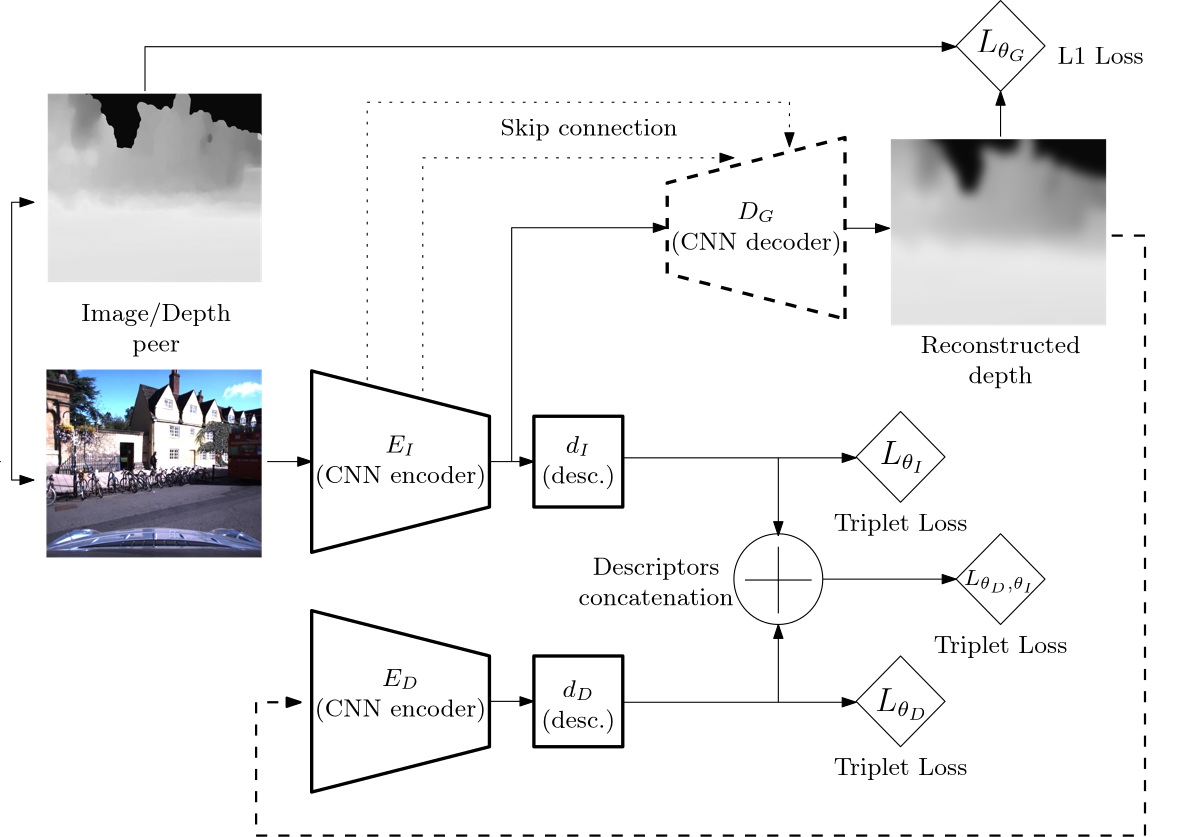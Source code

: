 <?xml version="1.0"?>
<!DOCTYPE ipe SYSTEM "ipe.dtd">
<ipe version="70206" creator="Ipe 7.2.7">
<info created="D:20180903103625" modified="D:20180911160934"/>
<bitmap id="1" width="1280" height="960" length="41573" ColorSpace="DeviceRGB" Filter="DCTDecode" BitsPerComponent="8" encoding="base64">
/9j/4AAQSkZJRgABAQEASABIAAD/2wBDAAMCAgMCAgMDAwMEAwMEBQgFBQQEBQoHBwYIDAoM
DAsKCwsNDhIQDQ4RDgsLEBYQERMUFRUVDA8XGBYUGBIUFRT/2wBDAQMEBAUEBQkFBQkUDQsN
FBQUFBQUFBQUFBQUFBQUFBQUFBQUFBQUFBQUFBQUFBQUFBQUFBQUFBQUFBQUFBQUFBT/wgAR
CAPABQADAREAAhEBAxEB/8QAHAABAQEBAAMBAQAAAAAAAAAAAAECAwQGBwgF/8QAFAEBAAAA
AAAAAAAAAAAAAAAAAP/aAAwDAQACEAMQAAAB92AAIQFKU0DJg8E/nmDIMHMyczBDIPnx457C
eKfOD1wgAAAAAAAAAAAAAAAAAAAAAAAAAAAAANH9g/RR/XAAAOZ8QPnAIAAAAAAAAAAAAAAA
AAAAAAAAAAD9qgAgIClNFBDmeEfzzmZBDiZOZghkGQaMHA+JHrIAAAAAAAAAAAAAAAAAAAAA
AAAAAAAANH1Y+ykIAADJ4x+XzwCAAAAAAAAAAAAAAAAAAAAAAAAAA/aoAICA0U2CEOR4Z4Zx
MGQczmczJkyCAEIfwT4IUgIAAAAAAAAAAAAAAAAAAAAAAAAAAACn3k+iEBACAA+WHxkyAAAA
AAAAAAAAAAAAAAAAAAAAAD9tEMmQCg0DRCg8Y8U8c4nE5g5nM5mTJCEAIZB6+fzz1Q9WP5QA
AAAAAAAAAAAAAAAAAAAAAAAAAAPqB9vMgAAyADxD8omQAAAAAAAAAAAAAAAAAAAAAAAAAftw
EBAAUhoAh4x4hwORyOZk5GDmYMgGAQyCEBgwfIj00yAAAAAAAAAAAAAClBAUyAAAAAAAAAD9
aHllIDIAIQHM/JJAAAAAAAAAAAAAAAAAAAAAAAAAAft8AAgBAUhAczwTgcTmczBzORgwZIQw
CGQQhkgOJ8jPTQAAAAAAAAAAAAAfXj3s5HqJ6AetGQAAAAAAAAU80/WQAIDJSEID+Mfl8yAA
AAAAAAAAAAAAAAAAAAAAAAAD9wkKAQAAAwDkeIcDkcjkZORyOZkhzIZICGSEMkIczmfnw4mQ
AAAAAAAAAAAaPuR9cABT0g/Pp/NP6h4R4ZTIAAKQoICntx+kgAQhkAGQemH54IAAAAAAAAAA
AAAAAAAAAAAAAAAD9wA2DQAMAyUyZMniHM5nE4nE5HM5GSGCGTJCGSEMAhkwfBj+WQAAAAAA
AAAAAHsh+qygAA8Mp5Bo9UPj587AAAPKP6Z/MPFBo96P0MCAhDIAMkPnJ8MIAAAAAAAAAAAA
AAAAAAAAAAAAAD9xA0ACgEIQhDBxOJzMnE8Y8Y5nMwYIQyZMkMEAMAweKfn44AAAAAAAAAAA
AHuh+nSAAAgBkA+aHwM5mSg+kH6HPJPHPzwfOAfo89yIDIBkyCEIfID5IAAAAAAAAAAAAAAA
AAAAAAAAAAAfuUAAAAGSEIDBgwcjkeOfzjkczJkwDBDAMEIDJDJ6AfKwAAAAAAAAAAAAf1z9
anQAAEAMgA9GPjZ6qcj6Qfos2bBzPhp/dPpJkyZIZBCGSEB8DPQSAAAAAAAAAAAAAAAAAAAA
AAAAAA/c4ABoFIQhDJDJkyDByPHP5RwOZgwZBzMmQQhzABk+fHysAAAAAAAAAAAAFP0ye8FB
kgBAZABop4562e3HUpSkOByBkyYMGQQhkGQfnQ9QIUFP6J9VP6R6+fLDmQhAAAAAAAAAAAAA
AAAAAAAfucAFKDRQZBkhghgwQ5ngn888c5GDBCHMyQgIQAyZP4x8BAAAAAAAAAAAABo9rP1C
dCgwACAgBTZSlBo0AcTmZKZIcjBkEMkIZPzGfwiHmHmn9U+7H9woPRz48dD+efyDkAAAAAAA
AAAAAAAAAAAAfucAGgDRQQyQhkhgyZOR/OPFPGORzOZkhghAAAZBAepnpZ6GUgAAAAAAAAAA
AP0OfSwUGSAA2AADQANmADBzKCHEwZMghDBg/JAPqJ9tNgyCmTxjxDBD+IfDz+GUyAAAAAAA
AAAAAAAAAAD9zgoKaAKCGQQwDBgyeMeCeMeOcTmYOZDJAACgAp5h7Wf2T4wfnQAAAAAAAAAA
AA+iH6OKQoMAFNAAApQAACnMyCHM5GAZBAQ+fkPopCgGSHE8c4mTJzP5h8AP5xAAAAAAAAAA
AAAAAAAAfuc0AbBQAQGCmAZOZyPCPFPHOBxORyMmAAQpTQKaOx/WP7x5x0PzYfHwAAAAAAAA
AAAdj9UnsgMggNgAAApQbMAAEIZIQ4HIAGQaABSAGTJ4xzORgyQ5nxU9HIAAAAAAAAAAAAAA
AAAD90g0ClAABCGSEMnE8c8Q8Y4nA4nI5GTJAaKUpooOh5x/UP6h5Zs+Tn5mAAAAAAAAAAAB
T6afoUyQFBoAAAFKbBgAAhAYBzOBAAQAGwZIDJk8Y5HM5ghzPjx89IAAAAAAAAAAAAAAAAAD
92AhSmgUhkEAMEMHinI8U8Y4njnI5HIyQA0DRTZ0NHknnHmnmnlHU+fH5QBAAAAAAAAAAAbP
aD9SgA2AAAAAdDQOYABCAyQhyMAAyADQBkyZIcDxzmcwZIfwj8/Hjgp5Z7CUH8U/mEAAAAAA
AAAAAAAP3cCg0QpAUwQgMA5ninA8U5HjnjnI5HIyACg2U7nQ7HknmHmHkHkHQ6n4+PTSAAAA
AAAAAAAp97PqgANFAAAAKdiAwQAAyDIBzORAAAAAZMmSHM8Y5HMhkHM+CnqwPaT7wf1gDB8M
Pn5AAAAAAAAAAAAAfvEA0AAZBCGQDJyPGPEPHORwPGOJk5GAAUpo6nU6nkHmnmHU6HY6nU+O
n5wIAAAAAAAAAAD3Q/ThAUApoAAFB1ABkyAAZIUhkhzMkAABAAczJDJ4xxMnMgMngHmHnGwb
BSmT85HqoAAAAAAAAAAAAP3mAAUAhkgBDJDmeOeEeOcTgcTiczkZIAaNmzoeQdzqeadzodTs
dDobPy8fLAAAAAAAAAAAfTz7+UAoKaAABTRsAEBDIBkAGAYMmQQAAgMmTJDJ45xMGCEIU0dj
oDRSgp6SfnwAAAAAAAAAAAAH70AABoyCAEIQ5GDieEeOcDicDicyHMAp0Bo6nkHY7HlHkHU6
nU0dDRg9IPUz4GfzgAAAAAAAAD7CfbSgApTQAANnQgAAIDAMgAyQyYAMkABAZMmSEOJwMHMh
CA6GzRopTYAPgx6EU/snsxxPVDwDIAAAAAAAAP3qAADQMEBQCHM4nA8E4HI8c4HMyZIAUGjZ
2PIOh1O55Js7mzqbNApo9HPyWeIAAAAAAAAdj9Mnt5QAUGwAAdTRAAAQGAZABkhDJkGSAAhk
GTJCHM8c5mDAIU2aKaNgpSA8Q9DOR9CNmTwD4AfwQAAAAAAAAfvgEIUAAwAADJ4x4x4RxORw
ORgwYABspTZ1O51NnY8k6HY0dDoaBsEPzgfGAAAAAAAAaP0SfRQQAFBsAGjRoAAAgBgpgAhC
EIYIUGACGCmSGAczicTkQA6AFOhoEAAOZSEIZPAPnp4p6afxCEKQEAAAAP32DAIAADAABDxj
xDwzicjiYOZDIIUAp2Op2NmjseSdDsaNnU0DYB8DPggAAAAAAAPaj9TlMgEBQbABo2UAAAgB
gpgAGSEBgyUGSEBgpkyZMmDkcDkQFOgBTqUEAAMkIQhzBkHjny49uPZjxD1I+PnjEAAAB+/i
EIDJkAAAGAeOeAeMcjicjBgyQ5gA6HQ2dTodDR2O50Op1OpooNkKfAz4IAAAAAAAD3c/TRoA
yQAGwUGzoZAABAAYKYABkhAYMlBkhAQwZBk5mDmcjiQA6FBs2UEAAMkIZMEIQGQQgIesnyU0
bP5R/OBQD9/kIQyQwQAAAyQ4H888Y5mDmYOZkhgAps6FNnU0bOx2Op0Ox0NFBsGj85HxMAAA
AAAAH00/Q5AAZIAbBSmzRAAACAGAZABkhAYIAZIQEMGQZORzOZwOBzPHPMOxsps0UEAABghk
wQhAZBCAHMwZMEKbPdj+afm0/aoIQEMHMAAAA4H848QwQ5GDBkAgBSmzZ0Ohs6nc6GjyDoAU
2CHqZ+NiAAAAAAAH3U+vAAAAyUpoHQAAAEAIZAIQEIZIYBCmSEBDBkGTkcTmeOeKfyjxT+kf
2DqdDQAIAADBDBDAIQgIZIQwDIMg6H1U8s9TPcACEIZOZAQpCgHM8A8I5g5mTBAaIZICnQ6G
jobNnU6GjudQDZQQyfjE9aIAAAAAAdj9UHsxAAAACGymwAAAQGSAAhAQhkyZABkgIQwYBg4n
A5HE8E/jkOx7EeSdCgAgABkyDBDAIQgIYIQyDIMg7H1Q7mjqACGDIMkIQpSAweEeIcyHMwQA
yCAGzZ1Ng0bNmzZ2OpQbAAPmh+VCAAAAAAp+kD6OYBCAAAAHQ0AAACGAAAQgBkyZMgAyQEMm
TBk5njHE5nM8I/kmTsexnmAoAKQgBzIQhkwAQgIYMmSAwAQ7H0Y/pGjyQADmZABgGymCGTxD
xDmZMGTJCGSGwU6HU6kKUpop1Oh1KDYABo/J582AAAAAB9BP0sUyQhAAAADoaAAABDAABAQA
yZMmQAZICGTJgweKcTBzOR4p/HIeYeyHUFKAQEAOZCGTJkAhAZMmDIIZBAD+kf3z+qexgAHM
gBAU0QhDJ4h4ZzIZMmDIBAaOh0NlNAAp1Oho6FANgAp+bj4wAAAAAD6kfochgEIAAACHU0DY
IDIBzAAMgApzIZMgAhTAMHMhg/nmDJkwcD+KYP75/TNg0UAhkhSHMGDBCAEIDJgyQwQEAAAP
tIKQHMgANFNFMFMHjHhnIwZIYICAGzR0OpSgAh1NlNlANgAp8qPy4AAAAAD7afbCGAQgAAAB
0NA2AQyCnMgAMgAHMGTIAAMkMHMhyPBMGAaNEKdToAbAAIZBDmDBghACEBk5kIYIQAAAH2cF
ICGQUps0UpDmQ5HiHA5mCEOYANHU0bNGiggNFNmgUAFNAh6IfkQAAAAFP7B+pj+yDAIQEKAA
DodAUAAhkGTIBAQGSEMmQAQpkhg5mTmeEcjJg7lNg6FBooAAMAhkhg5kAIDIByOZDJACAFAP
s4AAMg6GinQ0QhghzPGPHOBgwQhADodTobKQ0U0ZAKCgAA0UyfOD8ogAAAAp+rz2gAhkGQAA
ADsaKAAAYBCGQCEBkhAcwAAZIYOZk5nhHEgOxTRopTYAAAIZIDBk5kICAgBxOZDIIDJCFNg+
zgAApTRs6lNmSGSEOR4p4pyMEAMmjZ3OhSlBCgwAAAAAAYPRz0g9eP4J7ue4nhHq5/JP4Z5Z
+iCgAwCAgAAB2KaAAAMAgMAEIDAIDIMgAyQwZOZxPGOQIdSmwaNAAAAAhCEOZk5ggBkyDBg5
AEBkgKbIfZwCgGymjqbAKQAEPGPEORyKZBk7GzqdCgEMHMGSAAAAAhkwZMmjJgwDJkwQwCAE
MgGQAADsbAAABkhAQyCEBkhAZBkAGAZMGDicDBDJopsGygAAAAGAQ5kOZACEIQyQ5nMgBkgK
UH2kAGig0bOhsAAAAh4ZyORCA0aNHU0UEMkORzIDAAIAAZMmSAhDJgGDBDJDIAIDJAQgAB2N
gAAAhgAGAQgIYAMghCFMkIYOZyOJgwAaNkNlAAAAAMkBzMmCAEKUGDJyOYBDBCkKQ+1EBTQN
GjZs0AAAADkeMciAp0BToaKAZIczmcSGACAAGQcwQGSEMEMmTBCGQAQAwAZABTqbAAABDAAI
ZBkEMAGQQgBkGTJyORg5mDJo0UpoAAAAAAwDmZMkBopoEMEOZk5nMhgEAB9sAAB0KdDRQACg
FMmTiczANApo0UGimSHI5nI5mAQAGADAIQGQQhkhkwZIQhQZABzAIQGzoaAAABDAAIZBkEME
KDJCAGQZMnIwYMnMhSmgAAAAaNGAQhk5mAZNGikNlMGSGDJzOJgyAUp9pAAKbNmjRQCgAAEO
ZgwZANGgU0UEMnM5HM5mCEAMkBgEBDIBkGSAyZMkIAZIAUGQQFNGgAAAQwACGSEBDkDQMkIC
EIQyYOZgpgAGQAAAAbKZIQGTmcwCmig0UyZBkhyOBzIaBoh9lAANGimzRQUpoAGQQ5mCGTIO
hQbABDJDgcDBgEBgAyQGQDIBkGSAwaMkBDIABAQEANAAAAEMAAGAZBk5gAEIAZIQyczJkEBS
EMkAAAAKCEBghzAKQ6AoKQhgyYOZzMggKfZQQFNApo0aBQU0AZIZMmAYMg6FBsAEMkPHOJyI
QAwCGQQgMgAyQhAYNAyQgABkEAMA0UAAAAhgAEMkIDJzABkAAyQhgwQwAAQhkhQAAQAAhDIO
ZCg0U2UAyDmYKczJzAIQ+ygAAAGzRSgpSAgMAhgwQGylNgAhg5HE5GCEBkgIZBCEIAZBkEIA
ADAAAIZBAAAAAACGACGQQgMnMAyAADJCGTJkgIDJCAAAAA5gAEMg5kNGilNgpTBCHIyZMEMk
APsYABQCAFOhooAMgyCGDmUgNGzQKDBgwcTkcwQGSAwCAhkAGQZBCAAGSAAAhkAgAAAAAIcy
EAICAwQyDIAAMAgMEMkBDIMgAAAA5gAGSAyQ0CmjRooICGDiZOZDJCA+yAAAAgAKbNFIZIAQ
yQwDINHQoAIczBxORkgBkgMAgMkABkAyQAgMkAABTJkAEAAAAAMnMgAMgyQyUyDIAAMAEMkM
AgIZBCAAAAGSAhggAKU6GgaKdQYBk5HIyczJAD7ECAhCAgAANgyQyaKCGTBTAKaNGgZMmDJz
ORgAGSAwCAwACEBCAgIDJAAAUyZAAIAAAADJzIAQgMkIAZIQAAyQAhghkgIDIMgAAAAwDJgA
ApToaKaOh5Bs0QhwOZzMGSAH1cGSEIZAAABSAyZB0AMGCAAGgUyZMmDmYIADJAYBAQyADIMg
EBAYAAAIDIAAIAAAAczAAIQhQYAIZBkAAGAQHMyAQhkAhAAAAZIYBkAFKbOhs2bPMOpDJDJz
OZkhkA+mAwQyQGTJo0AAAcwAaMgyQAoIAciGTJDJADIIQyCAhkAhAZAIYNAyQAAEAMgAEAAA
AOZgAEIADJACGQDIAMkBDBDIIDJAQgAAAMkMEIACmjZ0Ops6nnGzRopshSlKQ0e0GTJkEIYB
o0AAAcwAADAAAIQyYMEIQgAMAEMggIZAIQGQCAgBkgABAZAABAAAADmQGQQgAABkhAZAMgAw
CGTJkAyZIAUAAEMmTBCAoB1NmzodDyD+gaOxo0aAAICnsRkwQgAAAAABzAAAMAAAyDByAMAg
AMAGACAhkAhAZAICAGSAAEBkAAEAAAAOYAMEIAAQoMAgBkhADJAQwQhCGSAAAAAhzMmSAoKd
TodDZ1PJPLNHYENAEBoA9kBggMmgCggAAOYABSGAAQEBg5kBgEABgAyQEBDIBCAGQQEAMkAA
IDIAAIAAAAYABkyCmQAQAyQEBkyAAYBDJkEMGQAAAADmYMAFBs7GzoaOp5Z2KaNkAANAA9oM
ggABQAAQEMAAAGAAQgIYORQYBAAYAMAEBCEBCAGQCEAMkAABAZAAIAAAAZIAQhkAAhAAZBQY
ICGQZIQyQhDJgpAAACkOZgwAU0aOxs6g7HlnUpopCgApoA9mIAAAUAAAgOYAAKcwQEBkhkwD
ABAAYABgAhAZBCAAGQQGTIAAIAUAGACAAApDIKYAAIDIAIAQAhkEMmQYIDIMGSAAFBAZMHIg
BsHU6GzoaOh5Z1BopSAApooPZAADJoFAAABAYKAZBgEIAZIcyAGACAGSAGACEBkAyAADIIDJ
kAAEKAAQyAQFABAACAAGAQyAAZBSGSEBghkgIQwQyAAAAQ5nEgKaB2Oh0NGjseSdTRSkAAKa
KD2I0AAAUAAAEAABkwZABkGSGTAAMAAgMkBgAEBDIBAQAAGSGQQAAAAhSGAAAAAAaBkEBAZI
CAyADIBgGSEMmQCGTJkAAAEORxIaKDZ2Ohsp0Op5J1NA2ZIADZQD++aNAAoAABCgEAAIczIA
IQyQwZBCgyQAEMAhkAEIZAAAABDJkAAApk0QpghCGQAAaAAKCAGSEAMkAIZBkAyDIMmCA0ZI
QwCAEIAcTiDQKdTqdSmjZ5B5R0NFIQAGiApD++DRoAoAAAAAIACGTmAADJDJDmAADABAZBzA
AIACAAgKUyczIAKAAAQhkhkgANFNAgNAyQAwCAAyDIIYIACEMEMgAGSGSAEICHM4kKaNnQ2a
NmjseUdzZSAEKAaAB/dANGgCggBQAAQAA5mSAAEIQycyAEAKYIAYIZAAIDYABADJDkQhQAUE
ABCEBCEB0NGQUEBkgBAZAAKYBDBzAABCEIAAZMGSAGQUwcSFNmzodClNnkHkHkFAMAEANFNg
/tkIDRoAAAAoAAIAZMkBkAAHMwZAIUAyZBkEIYAANmwUgMghDJyMgApQAAQAwACFKAACAhkg
AIAADIIZORgoABCgGSAEOZkAyACGSmjZs0Q7HU6HlHYEAABAUFB/bAMmTRoAAAFKUEIADRkh
gEBgFMGAAAAcwZBCEBkApo0AAYMkBTmQgBQAAQhkGQUAAAyAQEBgAAgAABkhyORQAAACEBAC
GQQAFIUGjRsp1Oh0PKKAAAAACmj+0QEAAKAADRQACA6FMmSAGDmCAAGQDAIQhkgMgA0CAAAw
CAhDIAMggBAACmTIIDZADJCAhg0ZIACFAABDkeOAUAAAAFMmiEAKU0CAHUGimzodjqQgAAAA
KUp/eBkEMgAGwAAAADR1KUhQYORzIZBoEIcwQAhCGQCggBgyAAQAhAQEICEIAUGjZkwYMkBo
AhTJkyAZMkBopAQpSmQQ5mDBzAAAKaNmynQ4kKUFABoGgU0aOhs6EBTmUoKAUEKe0AyQwZME
IAAAAADR0OpTZQQwczmQyQEBCEOYIDIMggAKDJzIAaKDAAKYIQGTQBkFNmiGCHMyDIANEMg2
ZOQNnc0cSFMEOhQZMHEAHMwQ0dDANGwdSmSEAIAUAGimzRToUoMgGgAAAD2sEIQwYOQMkBQA
QGinQ6mimwQEMHMhDmZAKQHMyQhkhgFANAyDmUhTRDJAaKdDByIYBsGCA0bKQhDmQHMEBoA0
AAdDqQwZOhDmaIcwQ5EBDQNmzByICg6FIZBgAAAGgaNFKaKAAAAUgAB7iQhkhg5nIyQgBQCF
KdDR0KU0DRDJDBzBkhkpoyczJCAyYMkBTRopgyQGigyZBTZsEIYIYICApoA0DBgGTANEIQ0U
0QpToDJQdCnEhCFIcjIKCkBkhzMlKdAZIQyZBSgGgU2AAUGwACFAICA9yICEMHM5EMmQUoIC
mjZoGjRohsEBzMEIQEBDkYICEIZMA0bNmgZIcwDQAKaABDZk5HIGjQAKAQ5kBAZIZIU0bKAU
pAU6A5mQClOZkhCHMFAORkgNAGSEAKUoBQUAAA2AAAAAAe5AgMgwcTJDJkgBQDZo2U0aKClA
MHIgAKQ5nEwAQAhCA6FIACAFBTZDJSlKQgMkMFMgAgIUGjRyOZkEKUpoAFICmgZBADBAAQyZ
AMkOJCAgABkFBo2CEIAAAU0AAAAAD3chAZIZOZkyQwZAIClNminQpQbKUGDkZABkHI4mTIBA
AUFABCmjRAaKaBCFMg0AQhzMlBAZBQaNA5kBCkBAQoAIUFBCAGQAAQyZIZIczJkyQgBQQGig
AAEKZBAbIUhQAAAe7gAhyBkwYBghDINFKaNmgU6A0aKAcjiACGTJyMmCEMAoBTZSnMpTZopo
pAUAyQgICAAEMAgKDQIQyQpSEABDJSgApACgAEBkyQhDBkwQyQyDRooAIZABDJCAhTZoyQoI
aMlKAD3IhQUhDJgwDmYIYBsGyHU0aNA0bICgHEhCAAycTBCHMhkFB2KaORSmzZoFAIAZABkg
IUAGAQyQGimSFABCEABkGgYBQaKCmjQIcyGCEMg5mCAhs0bKAZIZBAQhkhCGjRsEIUHMyAYB
Qe3gAoNEMGCHMycwCg0U2dDRDoaBkhTYOZAQyAU5nIhDJgwAU6GykIUHQ2ADIAAIQgMgAAGT
BAAAACAoBkgKACEBSmjoUoAMmSHMAwYOZAdToUwCAyCEBkAhCApoFNAyQEMgyQEPaQAAbAOZ
gwYOZAaKUp0OhSmymCApsGQCEMg0QwcgQGCEBo0bIZKDobKYMgyaABCGSAAFAIYIAQFBACgA
EBsoIcwdCEKbNAAGSAwZBCGAU2AQyZBkgBkEBAQyDZkGgQyAAADR7AAAUoKQwczBghCg6A6G
jRooIZBTQKAQgBCAyYMgpCAoNAgBs0CGTJACkBCAyAUoAOZCgyUoNEMFKUApTYAMkBoAoAMF
BkhCEBSAyCgAwQwQGSAEAMAAAAgBSAFBT+8ACGighohgwcwQFBTobNGiAyQA0UoAAAICGDIK
AQA2AZBSghggKUAEMAFBAUAyAAaICg0QhoA0DJQDQAIQyUyAQAgMAgMgpAQpCEMmCEAAIDII
CGQaAAANAoP7ABoAAoNEMAyUEBTRTQBCAgNFAAAAAAMkABSApoAAoMmQZBoAyUyQyaOhDIKa
IaAKCEMg0U0ACgwQpooMmQQyQyAAAACAAyDJDIAIUyQAhCAEICEABQClAAP6YBoAAoKUpAAA
CggIQAgKUpkA0ACAhooAAAIQgNAoAAMA2DIABQAQhoEBkAA0AAAClAAABggMAhkAAAEAKQGS
EIQFAIACAgABCAgAANAAFPNANFBAUApQUAEBAQFIQFABClAAIQAFANAGSkABClBAUGQAUAEA
BQQAAhDQAKQ0AAClAAAMmQQhAQGQAAAAAQyAAAAYKQAAFAAABCFBCgHlAGigyUoIUFKADJQC
AEAAAAAAAAAAAABTIBSmSgAEKCAAAoBACgAAgKAUgNAAhooAAAMmQQyCggMkAKDQMgoMgAgA
IAQFANAAAEBAAADsADQAAICgoAICgAgAABCkKAAQoAAAAICgAyAAAAAQoAAKCgAAEKCkKCAG
gAUAoAABkyCEKAACApQAQhTIICAAApQACgAgIQAAAA2AACkANAAAAAAEKAAAAQoABkAAAAAE
KAACAAAAoIUAAAA0AAACFKCAGgAAClAAAAMgAgAKClAIQAAAyAADQKQAEAAIAACAoMgAEBQA
ClICgGSgoMgAAAAAAgKACAAAAAAAAAAAAoAAAABoAAAAAoAAAKAAAUAAAAAAAAAAAAAAAAAA
AAAAAAAAA5AEIUhoAhQUgAAAAIAUAgAKDIAKQ0ACAAAAAAAAAAAoAAAABoAAAAyaKCAAAAAp
CgoBAAUAgKQoIACggKAAACFAABCggKAACAoOQAAAAAIaICgAEKDIKAAQoAAAAAAAAAAAAAAA
AAKAAAAAaAAKAACEKAAAACgAgKAAAACAAoAAAAAAAAAAAAIAAAAADmAAACgAAAoAAIAACAAo
AAAAAAIUAFIACggMmgAACgAAAAA0ACgAAgIAAACghQAAACApAUgABQAAAAAAAAAAAQAAFAIA
U5gAyADQAAKAAAAAAAAAAAAAAAAAAAAAACkAAAKAAAAAClAAAAAAAAABAACgAAAAAgAKAAAA
AAAAAAAAAAAAAADiAAUAEKAAUoAAAICgAAAAAAAAgABQAAAAAAAAAUAAAAAAAAAAoAIUoAAA
AAAAAAAAAAIACApCgAAAFBACFBQQpACAoOYAIAACgAAAFICgyCgAgAKAAAAQ0ACgAAAAAFMm
gQAAFAAAAAAAAAAAABQAACAAoABACkAAAAAAAAAAAAAAAAAAAAAMEKACAAoAAIAACgEAAAAA
AAAAABooAAAAAAABSAAAAAFAAAAAAAAAAAAAAAAAAAAAAAAAAAAAAAAAAAAAIUAAgIAADJQA
AAACAAAAoAAAAKDIAABTQAAAAAAAAIaIAAAAACgAAAAAAAAAAAAAAAAEAAAAAKQAoBAACggA
AAAAKACAoAMgAAgAAAABSAgAAAKAAACgyAAAU0AAAAAACGgCAAAAAAAoAICggAAAAAKADJoA
gAKAZKAAAACAAoAAAAAAAAAAAAAAAIAAAAAAAADJogKDIAAAAKCAAAAFKCgAAAAApAAAAAAC
AoAAIDQBkoAAAAAAAAAAAAAAAAAICgAAAAAAgKAACAAAAAAAAAAAAAAAyCgybMgAAAAoIAAA
AUhooAAAAAAAAAAAAAAAAAAAAAIACgAAAAAgAAAAAKCAAoAAAAAAIAAAAAQAAAAoAAAAAAAA
AAAICAAAAAAAAAAoNAAAAAAAAAAAAAgKACAAAAAAAAAAAAAAGQAAAACkAAKQAAoIAAACgAAA
AAAAAoAAAAAAAAAAAIUhAAACkAAAAABTQAAAICgAAgKAACAAoAIZKCAoAIAACgAAAAAgBSAo
AAAAAABAAACgAgKAAAAAAAACgAAAAAAAAAAAyCkAAAKCAAAAAApQAAAAAAAAAACAgKAAAAAA
AAAAAAAAACggAIAAAAAAACgAAAAAAAEABQQFIADQAAAAAAAAAAAMgoIAACgEAAAAAAKCAAAo
AIACggAKAAAACAoAAAAAAAAAAAAAKCAgABQAAAACkAAAAAAAICgAAAAoAIAQA0AAAAAAADIK
QAAAAoAAAAIAACgAAAAAAAAAAhQAAAAAAAQAAAAoAAAAAAAIUoMgA0AACAAAAAgAABSAAAAA
0ADIAKCgAAAAAAAyCggABQAAAAACAoICgAAAAAAEKAAADIAKAAAAAAAAAAAAACAApQAQ0CAA
oAIDIAKAAAAAAAAAAACgAoIACAA0AAAAAADIABSAAAoIACgAAAAEKAAAACEKAAACAAoIAAAC
gAgAAAAAAAAKAAAAAACAAAoAIACgAAgAAAAAKCFNAwACgA0AAAAAACAAAgAAKUyUApAAAAAA
QpAAAACApCgAgAAAAAAAAAAAAAAAAAKAAACAoIAAAAAAAAAAAAAAAACgAAAAAhsgAAIAAAAA
ACgAAAAAAEAAIAACggAAAAAAAAAAAAAAAAAAAAAAAAAAAAAAAAAAAABkGjINAAyDQAMmgCAA
0AAAAADRAZKAAAAAAAAACAoAIAACgAgAAAAAAAIAAAAAAUAAgAKAAAACAoMlKAAAAACAAAAA
gAAAAAAAAAAAAAKADQAAAAIACggAAAAAAKAACAoAAAIAAAACAAAAAAAAAAAAAAgKAAACgGSg
AAAAAFBACAAAAAoAIACgAAAgAAAAAAAANgAAAgAAAAAAAAAAAAAAAAABkFAAIACgAAAAAAAA
AAAAAoIAAACAAoAAAAAAAAAAAKDIKAAAAAAAAAAAAAAAACgAAAAAAAAAAAAAEKADIAKACAoI
CmQUgKCgAgIUoIACA0AACAAoAAIQGiAAAgNAAAAAgKAAAAAAAAAAAAAAAAAAAAAAACkAAAID
QAAAAIACAAoABkoKAAAAAACAAgNAAyCgoMgAoKAADIANAAAgKAAAAQoAAAIUAAAAAAAAAAAA
AAAAAAAAAAAAAAAAAAAAAAhQCAoIUpACAAAoAAAAICgAAAAAAAAAAAEKAAAAAAAAAAAACENA
AAgKAAAAAAAAAAAAAAAAAAAAAAAAAAAAAAAZNAyUoIUhQAAAAAAAAAAAAAAAAAAAAAAAAQoA
AAAAAAAAAAAICgAAAAAAAAAAAAAAAAAAAAAAAAAAAAAAgKAZKUAAAAAAAAAAAAAAAAAAAAAA
AAAAAAAAAAAAAAAAAAAAAAAAAAAAAAAAAAAAAAAAAAAAAAAAAAAAAApkoAAAAAAAAAAAAAAA
AAAAAAAAAAAAAAAAAAAAAAAAAAAAAAAAAAAAAAAICAAAAAAAAAAAAAAAAApAADRkFKAAAAAA
AAAAAAAAAAAAAAAAAAAAAAAAAAAAAAAAAAAAAAAAAAAAAQEAAAAAAAAAAAAAAAAAAAAAAAAA
NAgKAAAAAAAAAAAAAAAAAAAAAAAAAAAAAAAAAAAAAAAAAAAAAAAAACEAAAAAAAAAAAAAAAAA
AAAAAAAAAANAAAAAAAAAAAAAAAAAAAAAAAAAAAAAAAAAAAAAAAAAAAAAAAAAhAAAAAAAAAAA
AAAAAAAAAAAAAAAAAAADQAAAAAAAAAAAAAAAAAAAAAAAAAAAAAAAAAAAAAAAAAAAAIQAAAAA
AAAAAAGQAAACgAAAAAAAAgAAAKCAAoANgAAAAAAAAAAAAAAAAAAAAAAAAAAAAAAAAAAAAAAA
AAAGQAAAACAoAABkAoAAAAAAAAAAAAAAAAAAAAAAAANgAAAAAAAAAAAAAAAAAAAAAAAAAAAA
AAAAAAAAAAAAAyAAAAAACAEAKCAAoAAAAAAAAAAAAAAAAAAAAAAAANgAAAAAAAAAAAAAAAAA
AAAAAAAAAAAAAAAAAAAAAAGQAAAAAAAQAAAAAAAAAAAAAAAAAAAAAAAAAAAAAAAoNAAAAAAA
AAAAAAAAAAAAAAAAAAAAAAAAAAAAAAAyAAAAAAAACAAAAAAAAAAAAAAAAgKAAAAAAAAAAAAA
ACg0ZANAyaAAAAAAAAAAAAAAAAAAAAAAAAAAAAAAABkAAAAAAAAAAGSgAAAAAAAAAAEAKCgA
AAAEICgAAAAAAAAAApSmQaAMg0AAAAAAAAAAAAAAAAAAAAAAAAAAAAAAAZAAAAAAAAAAMgoA
AAAAAAAAAIUoICgAAAAgAAAAAAAAAAAAP//EADIQAAIBAgYCAQIGAgIDAQEAAAARAQIQAwQF
EiAwBkBQEzEHFCFBYHAVFjI1NkKAIpD/2gAIAQEAAQUC78QknlPHUvFMPHqyvh9EUf63pxi+
LZHENV0XG0qfntN0/E1POafpeW0nC51UU4lHk/j1GnfwbEJ4Teef62xsGjMYWs6TOk4/zvgW
DFWY/Q+/P7GYy+Hm8HOZWvJZr+BSSVExabzaen/21vKznNLI+c8L02cppvV5lov1aH8qhc0L
jJUSTHCbT142hZLMYuN4vkMQzPiWPhma07M5H5nxTx2nO9mYwIzOB8uhCEIQuVRUSSTArSfs
T21UxXTrmhzp8/L5LA/KZTrrrjDo+aQhCELhUVXkRPpVRFdOt6JOQn3NF8FrzOHR4bpNNOY8
J0vFpz34e1POeO6jkKPUyWX/ADec7NY/6n5hC6qiSYJvNpvPbJjYNGYwsXDqwsT2vEPF6cOn
jrPieS1WNR07H0nNUUVYtf8AhdQMfK4uVr7/ABSiK9f7PLa4p0H5lCELnJMEwTBMWmCSfS1L
/sfZ0DKfndZ/fj+hmMrg5ujL5bBydB+hm/GdNzdOt+H5nTOjBwMTM4n+D1Ix8DEy2JfwzAqx
td7POP8Aqvl12TBMEwImCaSaSbTynp/bFxqcvhYuJVjYns+Hf+R/t2eReJ4WoU14dWHVw8W8
Wq1evLZXCyeXM1lcLO5fyrxWrR67eMaJVo2T7PPMxG/+CTAjabTaVQVWnv8A28tx6qMv7Wl5
v8jqFFdOJR2fc1/xbA1gzfi2p5Mroqw6zxfxarV68PDpoo/5H3tXRTiUa14HiYdegeHUadi9
vmmPGLrPzysuiYK/tV2Tx+0+X4W7Le34dnvzmh9+PlMHN0f6lpX1sOiKKONVl2+Wf+QccjkM
fUMfK+BYZ/oeQNQ8DxMLDrw6sOr5hEwLhJiFZPKeKEIVkazkP8jkfb8d1urQ87RXTiUdv3Fb
9OpWmOiTWsx+a1W2BlsXNV/4bPmS8Z1HPYmjaPgaPlfvZI8g8ZwdYKvHNRoxP9X1MxdFz2FX
XROHV8vN6yokqtPYhWRnfCKtSr1Lw3VNMw/a8F1SrOab95vPpzHGeiftbxrxWM3RRRGFRxmS
qSb6jpuX1HD1TS8XS8x8xJiEkk2nsQiKDDwXOWp2xEo8z8M/Oe14Lmfo6/688p5o1fw/B1LM
6d4TlMnVykmSZJvMGdyeDqGBnMrXkcz8rJJJVJJJNpJ5oQhCEUUmDSYf6EW/EXR8LIal7FFd
WHXoGsRrWm+5PWuMkk3kkk8uw4o1X5WSSoqKiSbST1IRFJh0GHSYZFvxM/6L2fBM9+X1X3J6
kLjJUTy8ywqoz3xC7ZJJKiSSbST0xFogppKIKYKSCDzrTq9R8e9nxr63+d91CEIXZVBPLV9P
p1LJYuFVgYt8DLYuZrp8W1Oun/U9VP8AVNUM1puayXwC7ZJKiSSSbST0wRBFJTBTBBBBH3PK
9Lo0fXPY8R8aryPvT2Twkq5fc8kwIwNYtpeg5nVa9P07A0zBVkYuFRj0eR+NzpdXxclZJJJJ
N54q0EQQRBEFFJBBBBBB+Iuh1ZrL+v4nkKdQ1v7/AB0lXJGZyOWzpgZfCytMc6qYxcPyDS40
rUfi6yokkkmConmiIIgiBFMFMEEEEXj7edeOxpGd9b8P/wDuftHbHoz3yVckj9BEfpzZ5VpU
6jkPh0IkkkqJJJJuhCEKytEFMEQQQQQQRwxMOnFo/wBF0M1T8NcvXh5zJ4uRzHp/h5l6asz2
wR8DJJPOCJ5s8q0f/H522S0jN6jT/pOeMXw3P4dGcyeNkcb4KSSoqJKiSSbIQhCEIiCIIgiC
CCCLxaLfrbynxfB8hy+YwK8rmPRow6sSvxfRv8Pp0fb46SSemODvmcDDzOBmvC8pimT8Ly+F
XRRFFM2z2SwtRy2q6Ti6TmfgpKiSSSbLgrK6Igi8EEWgjl/7fiZk/o6p6PinjVOm4PyM2noj
uzeVwc/hYvhNE14vhFcUalpGZ0uvvQhds/aSskkm03XREEReCCLQRy/f8U/R8Yy/5rXu6PVn
vknpjon78P8AiSRbHwaMxg43hmJ9fIePZPJYf2MxlcHNGp+L4GcjHwMTLY3s1FfCYsrrhECt
BFoIIIIII4xb8VPR8N/8k/fsj1p6J6J4x2T36zotGrYWZ0PO5bEw/H9QxaP9b1ExtPzGXjku
M9VRWSSIkQhWQhCFaIIItBBBBBBHP8TsLFjPeh4DRTVrXbHrT0zwkkkmSZJxEfXKanwj2NxM
SSI2n6myK4ymgaZVhal4JpOoYfkHj+Y8dzvoVGJBIroQhCEKytBEWRFoIII5/t5Joka9pPof
h3gVUZWPi54yTNpkqkxsRyZWv9SCPWnpp++F+lFJ5VpeHrGhehUVwTZEwKyEIQhCERBEEQRB
FoIII5/sjyHKfkdc7sPDqxa/HNK/w+k/b4KemSeE2mSSsn7mDP8A+6P1iOufVwo3YmH/AMBL
jPQhXkxIJEIQuCEIQiIIg2iFZXjq8y8T/wA9hd3ivitOkU9sdM+tPCZJkkkkrn9J+5hf8sOF
Ee+zCqVWUx4qoY+xcZMSCYvMCEIV0IREEQRF0IjsiGee5L8n5J2eFZP8z5BPdHTPrTwrkkkk
qK/tP3MpTuxI9meiP0MHOThGFq9MlGdor9FFcExwQuUEQIXOLR0wfidl66dW7Pw8/wC7n79k
EepPXN54zBXRKrpmCKZqMtl/pi+QV0K1cEwKyEK6EIQrKyEIQu38Rsl+Y0Hs/DnBKu6PTnsm
8/aeSgiI75659dXQrIqgmCYFdCEIQiIEIgQhCF3ed/8AivXpum4+rZrSNLw9G079u2Pfm8lf
34rvnhPRNp9REQLgrTBNJVFkIXBERZEQIQhCF2yfiBl8fM+O9fj2i0aHp6Pv3R783kr+9oI+
xAvXkiGSTafRV0IVlZCJgRVBMCEIQhCNpECEIXosqM74dpOdMx+GWBViY/4bZ2nF/wBF1f62
n/hxhfT/ANJ0YzXgOk45ifhrTvzH4c5qmvMeC6tg16F4hncbUf39CPekm0lQhC4x7M+mrRBE
dCJgqgmkmk2m0RtNpFJEEUiEIQiY9CeiWSSyT7fDz0SSSSTF0R78x6URaOqYJhEwIRtEbREQ
RFkLgiY9Obz8PPfJJMcI9GehC/REwSIRJ+0W/bqiLR2VQTAroQhERxQiSeyec/FTwnuVoj0p
6kIQhC92RCuuybT6q4Lujqn7dM982Xqz2zeontjvmy7ZJJ9lC6kK8dU/bpnvm6EIXsrkhWqg
QhC6I4R1/tN57JJJ6Z+Jn7dM98+xMdU8UTBtFwQhXXGO+eySSfnJ4T8hPGRC7X7E2km08J+X
n4pXXJExabr0Y9COckk8p+Xn4WeERxXKSbL1nZ9bI5TafYn25+LXeiKTYbD6Z9OSaCaDYTSb
TabTaIXeyZGPhPJjGMY7z8nPzUQRAuE0m0RMCEIXpfvxfQ7Mftz7c+zPvxaIKYEIRtJg2n0z
6Z9I+kfSPpT0TNo6J+931zJM9M/HT8tF4KSmBG02Gw+kfRPon0IPpQfTPpQfTtPREevP8FXB
fCQQRaDD+5HSxj+Cn+VwQReDCIIIGMYxj6p+In+Fz2zzi8Wgw+L+Jknsn55ds9s84IIIIIMP
7fwxe0hcUIXwk84srwU/AIX8nXpRyjufrT8WuSF8XME+jPJEEXgggQrLkuMT60/IqysviJ4r
snjF4vEEQRAhC7Yn5ZC5K09yELiheihC6VZWQhXVlyRMCvECIgjhEFEc11xPyiEIQhC4TZdy
5L0l2IRtEK65IQrIQhCIiyEIiCiBC60IQrxPpqyF1K6FxXShda71de1PqIV0bRCIi6IgiCIK
Y4oQhCshclaJ9JC4LrV1ZC6F2TAhCFzXJe0rT6CshCEIQhC4IREEQRBEdsWVkKy9NCEIQuCE
IXYhCF3IQhC5oQhC616SJjuQhCEIRtNptNptNpsNhsNoiIIgiy7FZCEIXpIQjabREwK6FdC5
IXFC7VxXBcURSIQiYFzXUhcUIQrTSbDYLpQjaTBtEIQhCEIQhCEIiCI5qy6EIQhCEIXJckRF
1wmBCEIXFG0VkLpQrIQhCuuCFdCEIQhCI4oQuSEIRMG0RsKaCaDabTYTQbDaI2m0mCYEIRNB
9I+mfSPpm02m02iIgRtNohdCEIQrIV0IXUhCEIQhdqELkiYuhXQhCuhWXJWRMWQhCFwQhG02
m0QhCEIQhWQhCEIQjaIVkIQjabSKRCJgRFJNBtNohCJg2m02m02H0zYbCaRG0QhCEIQrIRtN
ohCEIVl2LpQrT2oiLRwVkImBCshCtMXV0IVlZCEIQhCEIQhCNorIRtNhtEIRtNptEIQhCEI2
m0QjabRCNptNptFZCEIQrI2m0mgmk2iELjMEx1IQuCEIXpIXBCETAhEi6F0qyJiyshG0RJMX
QuCFZEQKyFxQjaIQhCEbRE0m0QhCEIV0IQjaIQhXRECELirzAhCEIQhCEIQhEwIXQhCuhC9l
CuiaTabRdK5rgroXCSehCF1qyFwVkIQuCELghCNpMEwIRtNhtEIVkIQhcUIQhXQhCNohXmLL
mhckL1lZCvN0IQhcI4q6EIQieCvJPooQhCEIQhWQuCshCFwQhCIgm6EIQhC6lZdKEIQiYsja
K6EIQrIXvKy9iY5zBMCsiY5q0xZCshCFdCEIQuSEKyF76EIVkIQhCshWRtNhsNhtNptNptEI
QhCFdCNptEIQup8FZExZdcC6kK6EImCYEIQhclZCsu9CEIQhXXoIV0LirIRECEIRMCEKyFZC
EbTYbDabRCEIQhCEIRtNptNohCNohCshdUWXwCJgVkI2iEIREWQhCtF10rkroVkIXFCuhCEI
QhCEIQhCshcUbSaRCEImBCIpNohc0LihCEIXQhCNojYbe2fUQrrihCEI2m0QhEQIQhXXroQh
CEIV0IQhCNohCNohCEIQulCEImDabRCuibrihe/JPBCELhH37kLjMC4oXFCERHehC5IQhCEI
QjaIQhCEIXFCshCFzQhCshXQuSF1IQhda70TAhCF7SEIXBCEKyELoQhCELghCEIQhCEI2iEI
QhCNojaIQhCEIQhCsuKFZWQhCFdckKy4IQhC5IXNXQuyYEIQhCEL213oQhCEK6EIQhCEIQhC
4o2m0XShfAoQhCFZCEI2m02m02m02m0QhCFZC+DY/TY+1CFZfA/v8CuKEIQhCEIQhCEL4l83
wfN83zYx9T9afWXQhCEIQhCEIQhCEIQhCEIQu18n8O+TsxjGMY/Zj0kLmhcEIQhWV0IQrIQh
CFZCEIQhCF84x9T+IXahCEIV0IXQhWQhcUIXe7Oz95/wdCELkuSEIQhCEIQhCEIQhCurIQhC
EIQhCFyfc+lj72P5Nj5v5x2fS+l8mPqf8Mdndj4sfS+bux+u+l3d3xfzb/m76V6j+HfvMYxj
5P8Avd/Fsdn3vqY/VdmP13/BWMdmMfxT/hTH/YrHyYxj/ot9bs+LGMfosd2P+MvpfB/3Axju
/wCPMf8A8Osfcx/0m/XftMf9IP5d2Y/7tf8ASr/phjH/ABZjsx8WPi//AIJf8sY/4Kxjux/w
l/1AhfPvqf8AAn/VLH/Sj/8A7Dv4F83/AC9jH/TL/wDtmf7i/8QAFBEBAAAAAAAAAAAAAAAA
AAAA4P/aAAgBAwEBPwEWAf/EABQRAQAAAAAAAAAAAAAAAAAAAOD/2gAIAQIBAT8BFgH/xABK
EAACAQEEAwkJDgUEAwAAAAABAgMRAAQSIRMxQSIwMkBQUWBxkRAUNGGBobHB0QUgIzNCUmJy
c5OisuHwcIKjwvFDU4OSdNDy/9oACAEBAAY/AuONJdWELn/TPB/S1bzMS/NFs7beDfjb22GF
Xhp8xtfbbd0eNuDIOX47vEOFwmpwRz2wXZKV4THW28MrAMrZEHbZbxdUYXc5OuvAei7Ryrjj
bWDYCuOJ+A3L17mzxIqqPL/jenhlUOjZEG0sEgo6HD0XnRVDON0uXNzcvPO9Q15zA8Q1fvq3
vv8AhUl1ykVRs+d0YaSSAF2zNCRYYQ8X1G19tjopklFPlbk2GniKA/K1jlnvy8isKncRkcM8
/VvksL1wyKVNPH0bKsAynIg200NWu5/ByxBDXFo0CV56b4zuQqjMk7OjhDAFTkQbaaHdXc/g
47pb+zQKw3MacPy2VTdS5A4RkbPz2osbwmutHPrrYm53kUrwJvaPZbFNdHC0JxLuqddNXFYI
K4dK4SvNXfb59i/o6OtG64kbWDZ42FGU0I43Hf71unIxQx830uv99XvSygXW8E/GoNfWNtmu
864XHYRziyqoLMTQAbbeAXn7k2wzRPE1K0kWh4hdAwDDM5/VO+3gEgFsIFdu6HR69fat6eNX
OGikF8RDaiBmfRavv8E0STLWuGRa2wQxJCta4Y1pbX3KNdEjNDRoRgp2Wkmh+HuozqOEo8e8
COKNpXOpUFTbwC9fctYxyxtE41q4ofeRsKUiRnPZT177F9uPQejhszyNhQaybM7GrMak8aun
8/5Dv0l4ui6O91xEbJPYbFWBVgaFTs96LxeAUuSnyyfpZIYEEcSCgUdx4ZkEkTihU2N4u4L3
Jj5Yv07p0tO+JTiemzmG+3WAOairsvo9fRwWgiHBkJJ8n+eN3e8VYCNwzYddNtkdCGVhUMNu
++KzTIdDe8NA3yW+tY1urSLWlYt3XszsVYFWBoQdncF5vIKXJT95+llVQERRRVGz3jI4Dqwo
VO2zSe57CRCfiHNCvUdtlvF6ZZ5xwVXgqefx79hFaxRhTXt9fR27zV4Lladf+OORVqXhOiPk
1eanEMM0STLWuGRcVtL3kuKteEcPZqsqKAiqKBRs4rev5fyj32iu8ZkkpWlgbxei2XBiWlD1
2+NvH/YeyzPc5u+GrlEwoaddmRwVYGhB2dE3iHxg3SdfHNJQyQuKSID5+uyuhDKwqGG3iGvi
16kxh6yEBhzah5u7hhieVqVpGtTbwG8/dG2EXdoRtaYYRbRR5ueHJtY2y7umRxBegOFTJ+v2
2VDdWq2qhFO23g3419tipukpI+amIeaxVgVYZEHog090kWOV3qyynK0srwCWGMVMsTVHZr42
13epa7GgP0Tq9fm5IF6vynvcjcR6i3j6rKqAKgFAo2b3gmStNTDWtsD5qeC41N0PAHce/wBw
T4fhSwr8v6Q8fp9PGVXDXTIydXyvVyNp4pe9mbh7ioJ57Y7w5vbA5Aii9m/NDKtVO3m8dpIJ
eEnN0RivUZp33iLJTURTPy14yrISrKagjZZJ6BZK4ZFGw8qgjW8YY+j1dEYP/JX8rcaaA1w3
hNVPlDP0YuVYJKbho8IPUf16IyFOFd209OcCtfMa+TjVy0HDx5/V+V5q8qtEeFrQ11GzxuKO
poR7zDFE8ra6IK2DC6mhzzZR67eC/wBRfbbwX+ovttWe7yRCuGrLlXr6Ez3eJXWDJkxcxHtq
OM9+3kUnZaJGRwBz9fK04ClVbdiu2uvz17qlUKQHXM2r9bCOCMKNrfKbr94UljWRDrVhUWN4
u4LXRu2P9OhEd/hUvJAMMtPmc/k9fi4xCkkYlhQF3U/vnpyumniEmA1FbYYo1iXXRBTeGR1D
Kcip22eJSDG+7j8Q5uhAvMCBbpeDkqjJG5v36uLy/YH8y9AcUSl5od0qjaNo/fN0IZHUOjCh
VtRt4D/Vf22dvc+Z45sVQkpqlObVW0l3nQxyxmjKeKX2fPEiKg8v+OgWlijw3aXMUGSnm7rN
d4S6rkTUD02+Nu//AGPssSDDIfmq2fnto50Mb66dBMqR3xB8HL/afFaSGQYZI2KsOYjiQRAW
YmgUbbBZFAvMhxSez9+O1egLRTKHRthsxheSAnUNaj99dqzzG8jYoGAWCgBVGQA2d0wzLVT2
g84to3zU8F9jDoJd7yAgWePDlrJXn8hXiSXucYr24qKj4oc3X0K0V4jEia6WOjvbKmwMmI2O
jvas2wMlBakybnZIvBPQH3M/5f7eI3JMWGj4+zP1dDmikUSRtkVNvgbwph+nwh7bUKC8OdbS
KD2dwaWKOWmrGtaWxQAXaXxDcn2WaKVCjrrB5b9zP+X+3iN0/n/IeimxLwvBf1GxU3d3+lGM
QNgwuxofnED028H/ABr7bEyQSKBrYrl28r3OQv8AAtGVVa6iDn6R2cRkJAJWEkeLMdFM/fFW
UMpyINkJ9zrqTTbCtpsF3F1ncZSRZBT9XVbQzjFG2cco1OOUnu9QslccbNsbiN8nywu4QeT/
AOuVsu5TkMDuXmNlZ5I1MsQTXjAy5Tv0OARASsVVdinMebf1RFLMTQAbbRwMPhW3cn1j+6WH
Kp5EUeOw5VF4u+V9iXCATk45t/F4vID31h93+vRscrzkBAs6rKAvYfODvsRIUrCDIQ3Z6SOW
urkTO2TDlS6zEfBvDhB8YY19I32b7BvzLyzlbPX0Z04C1u8itiOuh3OXlI7N9v02j+aokp11
Ho/gnfv5Pzrvi3e7ric51OoDnNkusZxUzZ6UxH+CcmhJpG4kkUbV/dD5N8EW5a8NnJIu0/wV
OK6LE+HCGh3FPIMrfAX6SNKapEx+yx0N5u7x7GfEp7KG2DvdcOLDpdIMPXz2rfryxk+bd9Q8
p128C/qv7bLgWW7U/wBt9fbWzYPdAha5Boq+u1IL1DIvPICnttRIo7wKcKOQeulkN6g0N3if
d6UcKmym3r1f+1gv/8QAKxAAAwABBAEEAgEFAQEBAAAAAAERECAhMDFBQFFhcVCBYHCRocHw
seHR/9oACAEBAAE/IdDw8oXeX2MV7nY6ZYx4PQwDFafj1N/Jzf8ASH1mdTS7eU38eF+8OefU
tX+27/Aju2lM+n7Obz+zcZ3+dT6Q9BWUKV9262X3vsu2eKTbFYlK3/pRbuLcnvrVTBo6kfaa
9jzMAGm0k63Y/np+d0hnf59LLmGYo9Bjwej5h34KN/YTORn/AA/yLhuTd3F2mvdVb9P/AAvz
nQ2bhLxGbf72/wCTd1wXGEcX92//AB/PgsENu4/lXw+18M6/OomZh0x3hrJnYeD4PIXiJKdO
tX0taqX3hL0hl/M+fcRCyTW0tUa7db8poTM1sWgqSN1u7zVsn3tOkhbJ+XGswk8EFgmWl5Nm
C4HvhnYeD1PNHfkrUfvE0jpS21f7bv8ABXKFRGx+yW69t20VXT2yu+1VV2e3f5lH1dYRHl7o
9p5ad6je6S88b6EfXZJI587jU/KwnAAmJld8FFwPI+AetHAGgqafaaHlDLddtn4fx7P9Pw31
62C30bv0vwr9mwlZ46F3xowm2cSLtt+EP8vCE4gJaF3GhrBhBoaGhjWXw0XkRoamn2mh7Q2t
122fh/Hs/wBPxfWJCYW6kjb96aW3jvfeSCyAk7je7iK/SQnrKrza9uqfrwIOhkiY0pu5bu+I
7+N96wmKou2zOPuf4F6T4A23cSs89nZJqehn/M95Nvys4CE0psLvgUaGINaaE4mb2LBLQFEV
e2acZ16loU+k3cSvdN7+SXjvvSarLKyPY7m3uJM69++t/B3Gkmt/CZ5T/wDj3TQmOZHWz6SX
ln/a/wChef8ABxy94/GzEeeZHMNSSqpif6aT/WZwsbLRVo2pF7uJv9MfX51pmZ6vHs5JohkY
1hrRNLwxkbFv/bvLfU3hGp7sQ15qZQmm7+jd8iYgYIKn7x+d2NrXoirfvF52REgq8k9OigZ+
eibXipjpbf1eN089vdXZNucFrRVWRVxLfpD/AOI/8IWjqqqqqe/TyhhaUXtp9PzV/wAkJxPH
Pz+VhOFCE0mMbIuZ7O3AY8vLUBHze+AVPV75t1+rBe8cqiDWojfKfjyXatu91OfmQRsu014Y
1MI3NscTw1eF7e5/pb1rxpGIl/t+W+2x9nhrAVr/AE/KfaZuHhLtj8P39j/T3jfj4PDdE3tZ
D1Kl7sbVe69/MTGicDwxiIW8zeJvZvb67+/5iEJiaXpJ9hluhsOSYgzsMeHh5ehrDDZxgLde
yL67faXq6ZbRjXsW67VU+RYEjGpH00/K5Yt6GxKQe1dRPbardXzEi4WpsXk3mwtu2kOXiRxs
u014Z5NoSTw3Xhe3uf6W9aTjAhiRdJLwj4bYRjoYFlSPZpryim5mwW2zHE77jSS7ZupXSe+8
n2kmyjvezVi3/uNckPp7nm7t+Iv+RL85CYTCEyxjWDbAo8PLw8vSg9obsjoPcW3/ALv6tDr7
E9pJNQ4nhMn6f3zwRl7BFE/ePzuxN2Dp9q3y2fEniCO5EESLpJeEJ6HoGiDQ+QaHQlRDeTSa
SSXlt7Jffuhx+SqXQ8rV34X66N/dZ0eUbXufyja28K7/AEOYmRxsu014ZWzr8ctUINaAaz1H
eC4eHk+AIPyYtGv9j+O0t1Vv1b6ubHjaTzl2RdR4vu1taLQkY1I+mn5Q+GEJhhQRhr3YTzR5
mLXCdBkcwJGr2Js1C3Jh+V9XFL3i8boX/J/+EyH26tn7qvrwn2qIPTG5T/SS8Lx9tt7bNnyf
ZHYcbADalJbKOn15beHtNwyaaSe6OL9tUbRO3tTd+h0mMsi0Eaa7TX4xdcDWk8bEPczzfY+U
M2IZLu7aaTad8b9+JHOUbENq6kLzttG+t8depdcmM72kVvtRPCSQSq/YnMWh8ExR6odwux2i
WbtTp8mt17PfvrtEcSWJF0kvC1m3MXhQ7dZGNSp/6e2y2HjvTW2P9P3Xj6jY/wAPCcTHh9Dw
bb50Z4vvD0TEITLQkbEQQSsZ8x6b90/5r7dh+p9y1rNi3fPj+xKfvD9Kg8waE4DZuA1X0pVH
7+/3bvWEjfTVp17Ptxp9C3W4nHpbRR4V+jsRJJ2/hH4f/dCcknR1U9qmvtNP8fND0jxFm9Ge
HQY8zgAqTgsIc8HUOHRLdkn2P5ru+3qF5WM42XTT8MksWuRftfDTT8yyuF9DNtU0MXRMQmZw
kx5EF/xk3t11/ZC/h5yNZsONoTyPTMJZLKpTBhPdoXZfqja5VEkSbqNvtLY28tfr0CXA9C7D
zCEzMjWl2Nw9DGA/ahsbX+H9zx+HmUJhrS8M6jYvqXtrSyJFdK3odWN72rbdgm5tSM8vDzjv
06ex9efDxfl/+3tvxLUlwPSx+hALNL7Nn/2Qkpxv43j+H7lAF3WNONbZQwLNU+6XvF43QjyS
kTzf3TpP4eCvZCppHeibdsuj6fTxPVz4IR4TEzCaWddRew+CWEhdJeuLm4J1fBt207ewbjfa
W4363bdPPp/A+VWLlZ5XpltPCbT3cWhcSQtsvvheTRPQh5Y9g1UK3HQmyuR0JNhFW9a92zW3
nuEywSmtm7t5e7+rtCCIcPZ0gQSEyO7pjqJbrtj8P39j/T3jfrpwTQ0dBNVmMTSsEwJoOXJ0
wYa/Apa+7XbprYuqewfp24QN2iW1XlVs/vtTrdK4kpoa1vDwxonO7atg8/W3P/a909mMDUdI
o37xfSGupCgANBUj7TXlCOBSV320mvlRrvfZ/H4dqk0k0sQQeIQhBaAawNhaQQjwPsbUDXSS
V9iT3aW3lJJeofF/e5k1z0R8BN8PQkDbeBVoloS2vyL75tLW7oV72T8vou/wM1TB6B7aD0GQ
asZrBCYJaJFOukFjwPbmSVD2aafaPkIj2i2XGe6tQnhu9R91eTiw0/8Aa8prZrf0jWOIF1Hb
d+dv+TtrlQ2ehfI9CiZPQtIT0qXtkXn9tuqulu0uh7IaY9wuxl9qyv69174BpDnpxN9Ql/kb
1UlRp1Pymtn+i+jhMzVCEyuXth0x6CE0T6asW1gTRULLYUe4+2ULRzVs138v+Se68p72/XTo
jVW3a9EpSZDWz6SXlj6oKTTj8Ul0l97uHubGblSgvXPVnoSwtK4UonYW/m/73Nl0tz5mz3f/
AOv0Ny0+kH3G2/HTXXkRkNIYkXSSKKzt2RNfSZ4f/dDp21rX/wAD914+o36KExOR9C498qjG
GiEwmEWFl0hHfDsLvgHsqKioaI63ezfYJ/HwvQ2sjh1TlReD9nb8dLy3iYfCldb0vQ9D4nhj
w8GNuUotC74j0O9obWC1RtRrymt1+hvbSjo+2mr/AGGB5GLvtpuf2Nwbbu25+LO9ns99vYcU
Ijon6NlzCEzMwnEcfeTWExMpCWgkLvh2F3wMtDX0N8PrUvVz+9n7F5fknpD0vQ9PYfWl5Y8M
Y3qULK7OnGPFbQRTcTbqib9oIHn4R/8A358DSple7RpF6i2hTyq/YdZ4e/CXg1su/n3biNh5
iPYbncv0hkW9c8Hsml8FuvnZj1DTwiThhCEw1xPo8jsMY1gaGINaggkJxAK0uiPRGnz5i1vS
+HtqeTyxjH3lMLQS4zHyWERdXf8Ao/8AP7pxrfTallq666cfwJD+hPf7MnjRt94wjefASxt4
Ehd5QhOQneoDDDE0BBBLSCC6AusmoXeUS7Vp0qt3z9F6FqNdaraNXs42v2yE5Ogtb1TS89tL
y9B4NlRJK2Nb2LWoWEdOJ7ZffHS2CDvjCWUNMJcwQ6mn2mhnKI3/APGOhXE+0yUaV7Nt1Fd9
09xs3kTz/Wa2q8fKabmljXF0egJehrB5DzpkmBCCiWTsPrW7Cgq0pRHvPDTa8y2OehfdxInu
mrbvxs/ybl95mpC5m9bHh5es8vIbxSe5tTbCbKsz8CwTjeGPQ3NJsuXp1ndJQalSsibhCXm1
qfO28ep9DGsvC0JtiXca0A0NcdmD4AQEFlTTWW5A5HtJAKMbKWyVLbwTmRAcnrZ9JLyzZY8j
7VXbWyS2bOXzpHqWJxt8DGPgPUN7D7DeZbQ+B6UeAgtL4THl6GPg+QEQ4WbGxqPMWYLSNwTB
x0MMQhNYCos+CCEKLE1090rk2332TrcfzH4a5tkwRdpX4Xv7n+ltW9L1ribPTnptsOhNmi9z
u+9w+1e+xJOmp6Xvoeh6GPgWXs0xD3QtSx96Y8EhjW/uNaBQ/WB7dAhMiwUpYITQEJCFwNai
0OwslVHt22fm3vllz3t6UNbdpj9UR/vlXE8dT0PlMYzwjYMdBE2TwMg3pKLFogkThel9aHg9
bB/s3DYNos/9Glj1QSg0Qg8qaINb7DDEIQhBMCCEITKF424ll3vW7BJ3sv73NIX0IhNL61PQ
+A8vJj7D7w+xlSpsbA0Pojb+CW9nYsl3oaw9Dw9L70PDHyXL0wQg1hA1k2JoEJoCCKQhMjxI
JCWFwLZk6jhPuiaeWWtv7Fy7bvd33If97X18DT059E4j1vLyeJI8sS2Nhh4SEd5mlrWel5eg
+OlLh9ZSJhBLBiaBTwmHqA2cEU1ASEsrg7Ys44SHY4bY85nhL/4q2kWELYRn9tz+y7iSVcwf
WXl+itaHyPLyeDjwPC6ySEsrlPQf9tCnm6R6U0n0n9ilVqXmLgfRBImQjCEGYVHrG0PIhCZC
QtNq5dcNsPCwQdXU9l2k2y7JV45Iz2DH5ot94k4uvLibYt1Z0eHh8XXkeXoeh8R6UkwQQUC4
nl4fY9W50o2VFk3v+uAeVxEhIXuFoE0Ax41het2hsi0ZNEJyGKRuZi/Jutw9+2n4tQpPuJVm
/ep7Otp+xBJc3L23qIW98s/8/jWbbs89X48CTszqC3n4G6U8Kb9j8YHlGLd/t7XxOxhjO28k
vCbiv5i+hcje7gn7RLZ1vf0LbpqAk/buv6m5vfTlasnHgfXsXd9Pul41zhXXOeHh4emax4Ju
8KwXWlOJoehjHoeUGhrS8rsSbTe22/eiE0JpCaiRuOo824fUkuvUt7SG762PiG/UN/KHv0Ro
ZBh/YMxrvpa410LgehrD0PiPUG4QmZd5XoHomNp1uQhBrBCYmGiC61zQJcCExQuwNXoCCzVL
JBoaHwW4pct63nJ4etoa4lwMfOeHpY8E1hC5Hjph4hCEx+64Kuygg8SXrY2rbchNVVeUhjkb
O+XRS7pvDl2WJ6YYxCC4QHgQQa9AeOx5wxj9Cu8LgY9D7w/QDGPoY1qE5+gxjzBLL6bT/Yww
wwy0NDTic2e19H4IQhBoaggwzCYTCWhIg1h4NCD4G5wMY8mqTKa3iaO3GPQ8PSXC8MeEwawk
T0DweHqTe3wobr4o0Ot19iOTwJNdbEEb73ZU+PYVTTTjXTw65W9uiCQ623a351LvBd6lqfXA
JZRNZ2H2PifJMkIQmiEyQgnGPQ8PkPDwx5QfMi1MfeaTCV8zDz7kJfgjGvA/M3RbDRH9n2/W
Dmo60SrS9+AsLvST1N6B6S4XTBv0R8UIQhCEzCcg9D6w89ON4fAfomSzYeqCR9ZNUZBigxsJ
lZEJksLUWbC4foV8XrfC8PXMTW+dj0PDz04zw8PinI8Pfxobs+BbLoQlmIgzplzwRR5InyJK
q9E1rKepdDy8PvK6wtLTDXF98A+9L/Csebl56arouuE9G+8vKTYjUq76E3c29x7Pu5eHgNZP
BrTCEITDzRPWo8vNy2EyrFGxsr7w+A/xDGy+mP1SVpaRaUhMEGsHlrnTE8qM0pRvD60odNDY
3g8HyPQ8vmPD5+ul6X6WegPUtWi6LLL9j4hgwbLwbNmxbcSe5Zcs2E78ZIQ2Jw1lHkFpHpWB
YGGKPBj53l63reHonH10vQ+Z+leH0PUsoSwbWEINYmHxh2+G5eSZeFcmGKNjfA+tL0PrLw+Q
8Pn6aXh6Z6Y9E4H2PUuxZJYtvR3gssvaJ39FjdCdovqQKUugaUbLwHwv0Lw+fpxz074nh960
JSCQgm5FYJ8N+MEnwEkSfEJfbSeH1mHqly9b0vQ/Qv0L3IT14x4mmEwxj4gsFqHgWkF2Qui6
i/XMbL9E/Qv0jXBNM43mZffG+xj61unWCWEE7wYbW/X7lKXDcw9SEITifC+hj79KfoXh+jeY
TTOOcR8h9D1JNmLFYdXlPKlKXNKXF5n1zvmO2p5fpJicj0znQhMThNYnBMmPKRDtk7awXDPU
MfA+vQPLy+tM5D1vieghCaA1xvjZCaIQhMvB95SyvuIQQu8Ei0zm3uVreGsjQlh9a3h8T5H1
rhMvXCaXqmh6YQhCYhNMxNcw8TDynCxj7ytVCEddE/Aj64GPr1EJrmEIQhMkIQmHxzMITE0z
DROKYO2log0TiPvCWUNukXfQJhCEIT1YfXCfY0QhMzgffNMtDXDnNwnJCE0TL1pqQaIQmITL
xZMoJCWwmg6z3RZE0zMJ6cfR44Hl98j5CE0pwoTE4gghCEJmaYTWIND0zBrUEJhMoTSHhMCw
EEhLJASzNCap+AJhjWiEJmaITVOABCDO2pCEJwJlInMhCYmEIQaHrjVExaITE0BoeBFFH4SL
2yIz0JCEIQhCEJ6cCZYmSEITLGJYTQTShB76YLBCEJomGsIQmIyMjIQj1IQSk0QnoITDF1rg
aIQhMkINXgisyMWLHBtE4QT0IJlLEJomLMITCZY0QhCExhMJkhCEITJLU9EwRoE+CaJhCEIT
CEJ6SaDQu3HMQmU5A8kIIQycFzq5glqhCEGHod5TSEzMQhCEJoCMINa4QmHxAmoDRCYhMzlT
WxZD25IX7YXLpH6ahqhqJbu9tKqE5EFuxWkoQmITjgsG/Cc1homSExYmYTJCEILZg/khBrbU
0QmEIQmEIRYQhCPSJ64hMJmDW3WthCakgh+MW5Xs+CCwKzbXP/8ACwIaZlOBNGajL9DBpEFh
BrAy9HTMHvN+MyQnCND0Ai0TCEJizOEIghCDRt5y7CEIQmk6foeFUIT63FDdFvI+4scTrHb2
0gS/B9i/cTNkrun1PqfXQr0zhCEIQmZFYEhYINehAMMMMTEJmEIQgkIrBMwmQ0TB6D65GiZG
tKEwmREfDFYmKQmKxvG4y7Vg8hFGYPG83ab31vmUEz7DcNfYRiKF1hUvCvuDpi2DyKjzEN4j
IkR7Q9ALU5OIAIT0ZNBiCjRBohMQhCEEhaAhCEEwegExcighPEwhBh4JhMEGXjePro7+OCKw
zCR4qWT6k6psv3DLLxLePTlH6YoLBNBReODKMCNTkIQayMIJEHlomgQhPQBNEJhBOEQmExCZ
ghBLCWZqCDE4AkyQg1kSFkIsWIQjJiytWK34PEr2LXgVn105CDDxb8duTYQusCEJxgB571RX
GtNIiJpE9LCaBoeJWDMI8xkEhCEIJE0oNDwmSEwnAmEYJDWiEIQmMEGYQmE0m0TjDQ93Cz3K
wUcUBCEJqBCaJOgNDRvEyfeiZJ6smExYuEw1g9IQgghLQmSyGUzFhMkGtEzMrEJiCHXFZi0F
Mk0Gh6HhNIWQaJmn2IvWgwhCEJpTGEIQmITWAa0RomsC4Ca5icrVWDGINDQ0NaUtK0JCWnaz
MNYPjwnAIITSCXKQExCE0BrJCamiEIQhCYmJqmiELLzTQGHgayNY1lnPPtizZtK4YUXjrPMT
TNZMiYNYaIQmV3hKITCWpqjwQmgVJvD6DLZYQmV0INDCwQhCEIREINExCE4AMJlMJERCFIQ8
kzMkJkmlD6aC34vSA1ixNBti9xJPsQPSCSdc0iCLP1PqfU+ozFnmulwmDWGsPWhLMEhKaFoh
GQhCYXHkdD0IsRLB4UEhCEy86pg1qQmsEIQmSIS5QPN2dLCCEIQa6rnmHioosz4IQhCZZmaH
IlWSeWsQkknF4rzS4Rctb4aweZhLCETCysLSNEwpSEHp+9bA8pISwg1wTghCDXEIQms3tjWL
w7x52wQhCZay9AJZGjzJCEyhNY9EEsvrXCFzS6yYaGtAWSyJalqmSMmhYgkQmWCUw1kTYIPr
EGsQSxCaxNDXGAW3WAhCEJnnAE4gJwEyTEIQhCEwgjWhMQmhClKUWpofAASwlBLQ+ZqkweZC
agmgJEIThA+QAWfU+vpGN4M+xHthMoiE0G4mFln0LIyZQhNA1oTUBohOQQmkWGLVQek850ie
mhCYTEITEzCZg9cCEeDHbBF6+ckRsbEQ8xCa5lmWsvkenzhrgfQj2J9sPoTQ2YI4P/0PrhJF
pFhi0rMIQhCE5qR6J0XjIjbUIiNMREbFKXTSl9A+U3ommEITXMoQhNIVxgBMrivpKUpSlLoQ
pS40pcLpmFKUpS4QpSlLoFJmlzcLyeDxxnma4QmiEJwo9WAC4gvSFLml00uulKXRSlLilKXK
lzeIAuIUpMwhCcvQ8cLWZrJpnqgAAJkrCuMLwXEKUpddKUuaUhS5pSa6XFKXNLyi6r6JaryI
QhCEIQhNYEI9IhCE0kegQhCaBMwhMQmtdZSlKUpc0mmEKXNxSl4lKXF9RS+nvMEIbkJhNE9I
AAAjIfQh9D6ehAxdVxC5uFKUvGUpSlxSlLxl9QvQ3JSl0r+JhMwhCE9CX0BeMpfw5cS1UvBd
VKUvAUuSl9KFLkpSl9KpSl0oTCal/Hl6ZS6aX8XSlLw0pSlL+SXKeiXqEKXFLilKUpSlLpXn
pSlKUuKUugQQQhNCfyuEIQhMwhCaYT8peGl9HSlKUv4KlwpSlKUpSl9bSlLkuFKUpSlKXNKX
ClzcUpfUC5KUuqlKX1qE4L6q6KUum4uLoF/HBCl/okXNKUpSl/gN5qUpfXUvoAIQmqE5YQhP
Tz8Zfw0J6EXN0hSlLzl0F/hU5bhNcwhPw6l56XXS/wAnpSl56UpSlKUpc0vo6XNLm/xoKXXS
85c0pf4XPwFLrpddLi6r/V8KUpSlKUpSlKXF/ipCZpSFKUuLi8ELkpfRwuKUvDSlLmlKUpeG
Zv8ABKXEIQhSlKUpSlKXiUpSlKXEIQhCZuml4IQhClKUpSlKUpcL6MhPzl10pfwtKUvJSlL6
ulKTTMUvoaUpSlKXRfQUpdNJilLpQn5GEzCfn6UpdcxdNKTXcLil1wn8phCEKUvLSlIQpSlI
QhCELoFJ/DLilLm5LkpS6ClKXClLilLzUv4SE56Upc3hui6KXhpSlKXkpS5pfx0J+MpSl/DX
0Kl9Fubm5vw7m5ubm5ubm5ubm5ubm5ubm5v+MpfxBS/gRCZKUqKvxdL6GlLpuW5uV+xX7Ffs
V+xub53Nyv2KXFLwUvBS8N4aUr9jc3Nzc3N+Xc3K/Yv4+lKUvPS8lL/CzH8BuF49yv2L+Apf
xV/hF1zCP6JV+xf6NqVfy+lLilzcUpdFKUumlKXgpcUpSlfsUv8AKaUpf6NUpSlL/RW/0YpS
5pS/mxSlL/Kr/QsUpS8t/oav8Pv8OuKXmv8AAV/Cb+PQn4dC4F/FfHqqX8P/AP/aAAwDAQAC
AAMAAAAQkkEggEgkEkkEgkkAEkkkkkkkkkkkkkkkkkkkkkkkkkkkkkkgkAAAAgkkkkkkkkkk
kkkkkkkkkkkkkkkkkkkAkEgkEkEEgkkAgkkkkkkkkkkkkkkkkkkkkkkkkkkkkkkAAAAAEAkk
kkkkkkkkkkkkkkkkkkkkkkkkkkkkkkgEEAAEgkkgAkkkkkkkkkkkkkkkkkkkkkkkkkkkkkkk
EkkAAEkkkkkkkkkkkkkkkkkkkkkkkkkkEEkAkEkEAAAEgEkAAEEkkkkkkkkkkkkkkkkkkkkk
kkkkkkkEkkkAAEkkkkkkkkkkkkkkkkkkkkkkkkkkkEAAEggkkEkEkAkEkAkAkkkkkkkkkkkk
kkEkgkkkkkkkkkkggEkkAEkkkkkkkkkkkkkkkkkkkkkkkkkkAkEgkEkkEAkAEgkEkEkkkkkk
kkkkkkkkkkAEgkkkkkkkkkkkkAgkEAkkkkkkkkkkkkkkkkkkkkkkkkkkEgEkAkkAkEAkgEkg
kEkgAkkkkkkkkkkkkgkkAEggkkkgkkkkEgkkEkkkkkkkkkkkkkkkkkkkkkkkkkkkkAAAEgEk
AEkEkkEAkEkkEkkkkkkkkkkkkEkkAAAAkkkggkEAkgkkAgkkkkkkkkkkkkkkkkkkkkkkkkkk
kEkkkkEAkgkAkggkEkkEkkkkkkkkkkkkkkkkgAEkEkEgggkkEkEkAEkkkkkkkkkkkkkkkkkk
kkkkkkkkkkkkkEkggAkAgkkkEkEgkkkkkkkkkkkkkEkkkAEkAkkgAkgkgkgkAEkkkkkkkkkk
kkkkkkkkkkkkkkkkAAEgkAAkkkEkEkkkgkkEkkkkkkkkkkkkkggEkgEkggEAgAgAkkgkAEgk
AAAEkkkkkkkkkkkkkkkkkkkkAAkgkkAkEkkEkkkEkAEgkkkkkkkkkkkkkEEAkkAkgAggkEEk
EEkEgEgkkkkEkkkkkkkkkkkkkkkkkkkkAAEgkEgkggAAkkkAAAgkAgkkkkkkkkkkkkkgAkkA
AEEkkkEAkgkgEEgAkgkEkAkkkkkkkkkkkkkkkkkkAkgAkEkkAkAAggkggkkAkEkkkkkkkkkk
kkEEAkkAAAkkkkkkAgEkAgkAEAAEEEkkkkkkkkkkkkkkkkkkEkkkgkgAAAEAkkkkgkkEAgkk
kkkkkkkkkkAgkkAAAAkkkkkEgkAEgAkAEkkAAAkkkkkkkkkkkkkkkkkkkAkkkkEgEgkAkkkE
kAgEgkkkkkkkkkkkkkkEkkAAAAkEkkkgkEkAAAkAEkEkAEkkkkkkkkkkkkkkkkkkggkkkkkk
EEkEEgAkEAAkgEEkkkkkkkkkkkgkkAAEAAkkkkkAkAAAkkAEEEEkAAkgkkkkkkkkkkkkkkkk
EAEEgkkgAgEgEkkkkAEgAAEkkkkkkkkkkkkkkgAAAAgkEkkAkgAAAAAEEAgEEEkEEkEkkkkk
kkkkkkkkkgAAkkkAEggkkkkkAkgEkkAkkkkkkkkkkkEAkkAAAkEkEkkEEggkkkAAEkkkkAgE
AEkkkkkkkkkkkkkkAAEkEkkkEkkgkEkgAAkEgkEkkkkkkkkkkkAAEkAAAkkkkEkAAkAkkkAE
EkkAkgAkAAkkkkkkkkkkkkkkkkkEgAkkEgkkggEAkkgAAkEAkkkkkkkkkkAAAkAAAkkkkkkA
AkgAkkgEEggEEgggkAAAEEgkkkkkkkkkkkkAgAkEEgkkkAAkgkAEEEkkEkkkkkkkkggAAkAA
EkkkkkkAAkEAkkgkEggEkkkAkAAEgEEkkkkkkkkkAAAAEkkgkgAgkggAAkAEEkkAAkkkkkkk
kkkAgkAAgkkkEkgAEkEEAkggAAAEAkkkkAAEAEEggkkkkkkkkkgEAkkgggEAkEAEAEEkEkkA
EkkkkkkkkEEkAkAAkkkkEkgAEkAAAkAgEEgkkgkkkAAAgEkkgkEkkkkkkAEAAAAkkgkkAkkA
kgEkkgkAEkkkkkkkkEAEkkAkgkkkkkgAAkAEAkAkkAkEAgkAkAAAgAkAkAEEgEEAgkggAAAk
kggkAgAAkAEkkgkAEkkkkkkkkAgAkkAkkkkkEkkgAkAAAkAgkAkkEAkgkAAAAkkAkgAkAAgE
EgAEAAAAgAAgAAEEEAkAAAEAAAkkkkkkkgAgAEkkkkkkkgkkAkEAAkAkkAEkEAgkkAAAAgkA
kkkkgkEEkkAkAAAAAkAEkAAkAkAAgAAAAgkkkkkkAkAEAAEgkkkkkEkkAkgAAkAgkggEEAEk
kAAAAgkAkkgkAkggkkEAkAkAkAAAAAAAAAgkgEgAAgkkkkkkkEkEAAAEkkkkkkkkAEEAAkgg
gkEAgEAkkEAEEgAAkkEkkggAkkkAAkAkgAgEgkAEgkkEAEgAAkkkkkkkkgkAAAAEkkkkkkkk
AkEAAkggkAEEgEAgkkAAEEAAkEEgkkgkkkkkgAkAAgEkAEEEkAkkkEkAAgkkkkkkgkkAAAAE
kAAkEkkgAgEAAgkkgAAgEkkAAEkAEEAAkEEEkkkkkEkkkkkggggkAAkkAAAkkEkAAgkkkkkk
EEkAAAAAkkgkEkkAAkEAAgkkkAEgEAkgAAkAEEAAkAEEkkkkAgAkkAkkkggAAAkAgkkkgEkk
AkkkkkkAAkkAgAAkAkkgkEkkAkEAAgkkAAkkEkgAAAkAkAkgkAgkkAEkAAEEggkEEkAkkkEA
kkkkAkkkAkkkkkkkAggAAAAgEkkkkgkEAkAgAAkkAAEEEkgAAAkAkEkAkAgkkEkEAAAgEEAE
gEkAAAkkAkAkkkkkkgEEEEkEkkkkAAAgkkkkkkkEgkgkEAkgEAAEAEAAAAAEAEEkEkEkkEgE
AEkEkkgkkEkgAgkkgAAkkkkkggEAkEgAEkEkAAAgEkkkEkEEAkAEAAkgAgEAAAAAAAAkAAkE
AkAAgAEkkkgkgkkkkggkEAkkkkkAkkAAEkkAAAAAkkgEkAAkEkkkEkkkAgAkggkAkgAAkAAA
AAAkEkAkkEkkgEEEkgEkkkkkkkEkkkkkkkEgkgAAgkkEggEgkkkkkAAEEkkkEkggAgAEgAkA
kkAggAAAAAAEAkAAAkEEkkkkkkkEgkkgAAAkgkkkEkkEkAAkkkAkkkkEEAkkkkkEkkkkEkgg
AggEgAkAgEkkAAAAAggAAggEEEgkAkkgkkkAgkgkkgEAAgkkkEkAkAEkkkEkAkkgkAkkgkAk
kkkkEkgkAkgEgAkAAAgkAAAAAgkAAkEgAkAgEkkAkkkkEAkAAkEkkkkkkEAgkAkgkAEkEkkE
kEkkkAAkkkkkEkkgAEkkgAkAkkkkEkkkkkkAgAEAkgkEkEAkkkkkAAkgAEkkkkkkkEAkgAkk
kAkgAkkAEAAEkkkEkkkkEkgkAEkAAAkAkkkkEkkkkkgAkgggAAAkAEgkkkkkgEAgkEkEkgEk
kEkAgAkEkAkkEkAAAkkkEkkkkkkkEkEkAEkAgAEEEkAkAAAAAAAAkAgkEkkEgAkkgAAkkkAk
kkkAgkkAkkEAgAkkkEkgEkAAEkkkEkkkkkkkAEkgAgkAAAkAAkgkAAAAAAAAkkAkgAgAEkEk
kkkkkkgkkAkkkAgkkEEEAEkkkEkAEkgAkkkgEkkkkkkkgkgAkgkAAAkgkkkEkAAAAAgEAAgA
EgkEkAkkAkkkkkEAAgkkgkEgEggAAEkkkkkgAkkAEkkgEkkkkkkkgkkAkAEgAAkgEEkAkAAA
AAkgAAgggAgkggkkAkEkkkkEgkAgEkkgkkEgAEkkkEkAEkgAkkkkEkkkkkkkkkkEAkgkAAAk
AEkgkEAgAAkgAAgAAgAkkAEkAgkkkkkkkkkkEkAEkEggAEkkkEkgEkkAkkkkAkkkkkkkkkkA
AkkEkAAkggkkEEAAAAkkAAkAEkEAEAkgAkEkkkkkkkkkkkkgAAkAAkkkkEkgEkkAEkkkEkkk
kkkkAEkAAAAgAkAAkEEkEkkkgEkkAkgkAkgEAkkkEkkkkkkkkkkkkkkAkAkAAkkkkEkgEkkA
EkkkEkkkkkkkkgkAAEAkgEgAkggEkkkkkkEkAkEgAggEAAAAkkkkkkkkEkkEkkkEgAkAAkgk
kEkgAkkAEkkkEkkkkkkkkkEgkkEEkggAgkEAEEkkkkgkAkAggEgkAAAkEkkkkkkkkkkkkkgA
kAkAAkkkkAkgAkkAEkkkAkkkkkkkEkgkkkAAkkkkgkEgEgkkkggEAkEggEgEkkgEkkkkkkkk
kkkgEkAkAEkAAkkkEAkgAEkgkkkkAkkkkkkkEgkgEEkkAAEkEAgEAgAAkAgEkAEgEEggkkgk
kkkkkkkkgEAkkgAEgAkgAEkkkAkAAAEkgkkkAkkEkkkkEkEkAkEkgEgkAgkAgEkkkkAEkAkg
gEEEkkgkkkkkkkkkkkkkkkAkAAEkgEkkkkEkkAAAgkkgEkkEkkkkkkkkkAkgEkgAkgEkgEkk
kkkEAkAEAAEEkkEkkkkkkkkkkkkgkkggkgAkkgkEkkEkkkkkkkkkEEEkEkkgAAkAEgAkkEkA
kAEkAgAAAkggAgAgkAAkkkkkkkkkkkkkkkkgkkkAggAAkgEEkkkgkkAAgkkkkkkAEkkkkkAk
kkkkAEAAAggEkEkkAAAkAAEgEgEkEkAEkkkkkkkkkkkkEkkgEgAAAgAkEkkggAAkggkkkkkg
kEAgAkAkkAkkggggAAkgkAEAAkAAgAAkEAkkkkkEgkkkkkkkkkkEgEAEkEgkggEgEkkAkAkk
kEkkkkAAgAkkkkkEkkAAAkEgAAEAEkgEgkkEEkEAkEkAAAAkkkkkkkEkEkkgkkkkkkkkkgkk
AkkgkkEkEEkEkkEkkEkAEkkAkkgAAAgAAAAAEkkAkAAgEgAAkkkkkkkEkAAkkkkEkkAAkkkk
gAEkgkEAkkAgAAkAgAAkAEkkAgEEgAkkEkAEkkAEgAAAAgEAAkgEkAAkAkkkkkgkkkEkkkkk
kkgkEgkkkkAgkgkkkAkgAAAAkAkEEkEggkkAAEEkEkkgAAkEEgAEEAEEkkAEAAgEgkEEkkkg
kkkgkkkkkkgkkAkAAEkAkAAAAAkkkEAgAgkEkEggEEkkkEkEAAAAgkAkAkkEAgkAgAAAAgkk
EAkgAAAAkkgEkkAkkAkEAAkkkkkkkEgkkgEkAkgkAAkkkkkEkkkkkkgAAgEAAgkEAEkgkEgA
AgAAAEgEEkkkkEkkAEAkkAkkkkkEkEkkEggkkAEkEAEkEkEAkggEkggkAAAkkgkAAkkkkkAE
kkgEEggEkEkkgkAAEgAAAAAkEAEEAkkkkEEkEAkEkkEAkggkgEggkgAAkkAkkAAAkEAkkkEA
AkkgEAAEkkkkkkgAEAAkkAkkkgAAAAAkkkEgEAAAEEkgEgkkgEkkkgAgkEkkAAkkkkEkkgkk
kgAkkgkgAAAgEAAkkgEkkAkAAEkgAEAkkkAAAAAAkAgEgAkkgkkAgEkkkkgkEkgEAEAgkkgk
EkkkEkkkkkEkkEAkEkgkggAkkkEggkEkkAkkAkkAkkAAAAAAkkkgEEAkAgAkkgkkkAEkEgkk
gkkkEAEgAEgkkAEkkAkgkkkgAgAAgEAAAAkAAkkAgkkEAEEkkgEAggAAEkkAgEgkEEAAgggg
kAAgEgkAAEkEkkkkgEAgEAAkEkAEEAgEAkAgkEkgAgkgEgEAEgAkkggEAEgkkAgkAkkkgEkk
kEgkAEkAEAAAgkkgkkkAkAEgAAEgkgkEgAkkAkAEkkgkkEkkkgEkgkgEkAkkEkAkgkAkkkgE
AkkAkEkkgkggggkAAAAAkkkAkkgkkgEAAAEgAAkggAEAkgAAkAAkAkEkkEgkgkgkkkAkkEAE
gkkkkkkgkkAkEkEkkAAEAkEEAEAAAEkggEEAEAAEkkEAkkAAkkkkgkEkkEgkgkAggEkEAkkA
AAkEgAAkkkkgEAkkkkAkgkkkkEEgAkAkAAAAEgkAEkAAEAgAkkgAAAAAgAkkAAgAAkkAkkgA
AAkAAkkAEEEgkkAEAEgkAkkAkAkAkEkkkkkAgEAEkkkkkEkEAkEkEAEAAAggkAAAAkAgkkkk
AkEAgAgkkkkggAggkkgkkkEkAgAEkEkkkAkAkAEkkkAAEkAAEkAAAAAAAAkAAAAAkAkgEkkg
AEkgAAAkgAAAEAkEkkkEkEAkkgAkgkkkgkkkkAAEkAgAkAEAAkkkEkAkkAAEkkkgAgAAkAkA
gkkgkkAkkgkAEkkkEAAAAAEkAkkAEkAEAAAAkkkkkkkkkgkkkAkAAggkkgkkEkAAkkkkkkkk
kgEkAkkkgkkkAkEkkkAAEgkkkAAAAgAkAkkkEkAEAAAAkkkkAAAgEkkkkkAkkkkkkkAAkkkg
kgkgEkkAgkkAEkkkkgkkkEAAAkAAkAEkgEAAAAAEAAAkgAEgkgkkAkkkAAkkAkgkkkAkgkkk
kkAkkkkkEEkAkkkAAEAAAkkkkkkkkkAAAgAgkAkkkAAAAAAkkAAkgAgkkkkkkEEkAAAAAAAg
kkkkkkkgkEkAkkkkkAkEAAkkkkkEkkkkkkkkkkkAAAAAAkkEkAAgAkkkkkkkAkAkkkkkkkkk
kkkkkEkkAAggEggkkAAAkgAkkkkkEAEkkkkkkkkkkkkkkkkAAAAAggAkkkkEkAkkkAgEAkkA
kAAAAgAAEAAAAAkAAkkkkkgAAkkAkAkgEkkkkkkEkkkkkkkkkkkkkkkAAAkkgEAAAAkAAkAA
AAAkkAAAAAAAAAAAAAkkkkkkkkkkEkkkkkAAkAAAAkkkkkkkkEkkggkkkkkkkkkEAAkkkAkk
kkkkgkEkAkkEkgAAAAAAEkkkEgAkkkkkkkkkkkkAkkkkkkkkkkkkkkkkkkkkkkEkkkkkkkkk
gAAkkkkkAAEkkkkkAkkkkkkkkkkkkkkkkkkkkkkkkkgAEAAAkkkkkAAAAAkAAkkkgkkkkkkk
kkkkkkkkkAAkkkkkAAkkkAAAAAAkkAkkAgkkkkgEkEgEEkkAkkkkkAkkAAAkkAAkkAAAAEEA
kkkkkkEAAkkkkkkkkkkkkkkkkkgAkkEEkkkkkkkkkkkkkkkkkkkkkkkkAgAkkkAAkkkkEkkk
kkkkkkkgkkkkkkkAAkkkkgEkkkkkkkkkkkkkkkkkkkkkkkkkkkkkkkkkkkkEgAAAAAAAAAAA
kkkkkAkkkAAkkkgEkkkkkkkAgkkkkkkAAkkkkkkkkkkkkkkgEEkkAAAEAEkkAkkkkkkAAkAA
AAAAAAAAgAkkkkAAAkAkkkgEkkkkkkgAkkkkkkkgEkkkkkkkgAggEkkEEAkkAAkkAAkkAkAk
AkkAAAkkAAAAAAAAAgAAkkkkkAkkkkgAkkkkkkEkkkkkgkkkkkAEAAkkkkkkkkkkkkAkkkkk
kkkkkkkkAkkkkkkkAAAAAAAAAkAgkkkkkkkkkkggkkkkkkAkkkkkkgkkkkAkAAkkAAEkkkkk
kkAkkkAAAAkkkkAkkkAAAAAAAAAAAAAAAAAAkkkkkkkkkkkAEkkkkkkkkkkkkkkkkkkkkAkk
kkkkkkEkkkkkEkkEkkAkkkkkkkkkkkkAAAAAAAAAAAAAgEkkkEkkkkkgAkkkkAAkkAkkkAEk
EAkAkkkkAAAkkkkgkAAAAAAAEkkkAAkAAAAAAAAkAAAAAAAAAAAAkEkkkEkkkkkkAkkkAkkk
kkkgkkkkAkkAkkkkkAAAAkAkkkkkkkkkkkkkAAAAkgkEgEkkAAAAAAAAAAAAkAkkkEEkkkkk
kAkkkAAkkAkkkAAAkEkAAgAEEgAAAgkAAAkkgAAAAgAAAAAAkkkkkkAAAAkAkAAAAAAAAkEk
kkkkkkkkkkkkkkkkkAkkAAAkkkgEkgAkkkkAkkgkkkAAAkkAAAkkgAAAAAAAkkkkAAgkEAAA
AAAAAkAkkgAAAAAAkAkAAAAAAkgkAAAkkkkkkkkkkkkkkkkkkAAEAAAAAAkkkkkkkkkkkkkk
AEAkkAkAAAAAAAkAEkkkkkkEkAAAgAAEkgEkAkkkkAkkkkAAkkkkkkkkkkkkkAkAkkkAAkkA
AAkkkkkkkkAkkkkAAAAAAAAkkkkkggAAEAAAgEAAkkAkEkkkkkkkkkkkkkkkkkkkkkkkkkkk
kkkkkkkkkkkkkkkkkkkkkkgkkgEkkkkkgkkgkkkkgAAkkkAkkkkkkkkkkkkkkkkkkkkkkkkk
kkkkkkkkkkkkkkkkkkkkkkAAkkkkkkAEAkkkkkkkkkkkkkkkkAkkkkkkkAkAgAAAAkkAEkkk
kkkkkkkkkkkgEgAAkkkkkkkkkkkkkkAAkkkkAkkAkkkkkkkAAAkkAAAkkkkkAAAAAAAAAAAA
AAkAAAAkkAAAAAAAAAkkkkkAAkkAAAAkkkkkkkkkkkkkkkkkkkkkkkkkkkkkkgEgAAkkAAAA
AAAAAAAAAAkAAAAkkAAAAAAAAAkAkkAkkkkkkkkkkkkkkkkkkkkkkkkkkkkkkkAkgkkAAkAk
AkkkAAEkAAAkAAAAgAAAkAkkkkAAAAAkAAAAAAAAAAAAAAAAAAAAAAAAEkgAkkkkkkgAkkAA
kkkkkkkkkAAkAAkAAkkAAAAkkAAAAkkkkAAAAkkkkAAAAAAAAAAAAAAAAAAAAAAAAAAAAAAE
AgAkAgAAAAAAAAAAAAAAAAkAAAAAAAAAAAAAAAAAAAAkAAAAAAAAAAAAAAAAAAAAAAAAAAAA
AAAAAAAEkkAkkkAAAAAAAAAAAAAAAAAAAAAAAAAAAAAAAAAAAAAAAAAAAAAAAAAAAAAAAAAA
AAAAAAAAAAAkAAgAAAAAAAAAAAAAAAAAAAAAAAAAAAAAAAAAAAAAAAAAAAAAAAAAAAAAAAAA
AAAAAAAAAAAAAAAAAAAgkkAAAAAAAAAAAAAAAAAAAAAAAAAAAAAAAAAAAAAAAAAAAAAAAAAA
AAAkkAkkkkkAAkkAAkkkkkAAAkAAAAAAAAAAAAAAAAAAAAAAAAAAAAAAAAAAAAAAAAAAAAAA
AAAAAEkkkkkkkkkkkkkkkkkkkkkkkkkkkAAAAAAAAAAAAAAAAAAAAAAAAAAAAAAAAAAAAAAA
AAAAAAAAAAAAkAAkkkkkkkkkkkkkkkkkkkkkkkkkAAAAAAAAAAAAAAAAAAAAAAAAAAAAAAAA
AAAAAAAAAAAAAAAAAkkkkkkkkkkkkkkkkkkkkkkkkkkkkkkkAAAAAAAAAAAAAAAAAAAAAAAA
AAAAAAAAAAAAAAAAAAAAAkkkAkkkkkkkkkkkkkAAAAAAAAAkkkkAkkkkAAAAAAAAAAAAAAAA
AAAAAAAAAAAAAAAAAAAAAAAAAAAEkkkkkkkkkEkAkkkkkkkkkkkkkkkkkkkkkkkkAAAAAAAA
AAAAAAAAAAAAAAAAAAAAAAAAAAAAAAAAAAAAkkkkkkkkAkkkkkkkkkkkkkkkkkkkkkkkkkkk
AAAAAAAAAAAAAAAAAAAAAAAAAAAAAAAAAAAAAAAAEkkkkkkkkAkkkkkkkkkkkkkkkkkkkkkk
kkkkkkkkkAAAAAAAAAAAAAAAAAAAAAAAAAAAAAAAAAAAAAAkAkkkkkkgAkkkkkkkkkkkkkkk
kkgkkkkkkkkkkkkkEEkAgAAAAAAAAAAAAAAAAAAAAAAAAAAAAAAAEkkkkkkkkkkEkkkkkkkk
kkkkkkkkkkkEkkkkkkkkkkkkEEgAkAAAAAAAAAAAAAAAAAAAAAAAAAAAAAAAEkkkkkkkkkkk
kkkkkkkkkkkgAkkkkkkkkkkkkkkkkkkk/8QAFBEBAAAAAAAAAAAAAAAAAAAA4P/aAAgBAwEB
PxAWAf/EABQRAQAAAAAAAAAAAAAAAAAAAOD/2gAIAQIBAT8QFgH/xAAtEAACAQMEAgICAgEF
AQEAAAAAAREQMXEgITBRQWFAgVChkfCxYHDR4fHBgP/aAAgBAQABPxDRZS6thYrcLiMLBY1e
7V4wlEiPZt/LZMIOK1DQbCBhJDuzafSABLbfxt+dk6EeIj4lKe+xZKDYGKb/AOVXBgYg1Lxw
bNDHENVm/cPIUDbH2xOWPz8+iuTNKuVe7T+xESnYsj6dhvy/Y8iaAMIvz8K0/vAO/wA6PzW7
QusipuFEb3g1bMJFtNxdxuvCLPcRntnD5WwtEWxueUEP7/m4ZDEJ1wFjeKPiMclTtWm7uDIl
LvEEYVhDgGACSTvsMdzSumQcNORKlDTf3+Zah1ZQgIW6LgqO2xEcGKXaqJAgFk4Xf5cj1MgM
qoWno7Qtmm7tewYn5FO16YtR8EhUXQCRYiih3wBb5GZrsXsCz8yvL/8AVTBIAOySXeeNJBly
oGRjv8vw71Qy0jpk3mjcPoN6u9RBqODYmi901glnBuuBH/1FAKck07fNTKxOWzeGNvxI03f/
ACOW1AlZU/DRG5LqGpBHl3yMl7PIN7f5ePsj7MSJEmZGRnoRvQvU3iwbxHsTcnsagUKb07rA
3vqz/KD5sD+psLIKldgQwwj/AOM4JL77ppMCHvRiRBMLZb+lGXt4+GrEpTyc2hYlr7tFw8uC
cEff5hnRDIZD1bsSiPRHSH6qdg708OMmhovCJaUAhtjmErk//UBxL0/kqly5Yz/strCqm1Vc
j4e3k3v5an/hEWT3Pp//AFx52AtBtCQ9gDWTV14dQAibvCGlZD96253dxbyTFnJ5mardkfXu
xnfWCHDdQylcNwW+xe/zOZkZGZEhaSBv6gGN5ZTJSThW1ImpWwnJnZF4APyeV8lXjPNfebMq
DgzbbRpc3bdjYh7O7V5v9uCSp8JhTcsMqL8GF9PpJYypNugPCRjVEkwb/fOCA0guJM3jBKEC
ttIntoL9kuQxasiyrse/5VP0T9GfIINCqVQHcefHWzTdjJBdK4IOOQuR/wAoDXh/JaUejskd
i2u5CIXVHvc8SvTkwuIYsOxNaAIG6aJhiSm24GmSZsEVvcupEH+b2XQUG1KSfuAI+ijUl3Iw
7pN/QiWGmdl2JV/l5fcCEu/jbTZFX+zL2BDv/oD7KtQQMdZSpTWJ8V92LtHYOzN3uuPY/neC
BBMbl/JssClv7cR5UMKGPQO/HYkwbR5tQAJADfBum6+2AC3Pcpj0AJp7kbZiz/5qf8tASrlR
3EuS2F+ywis6dPpXhjC818CHlikCYCnriP8AwQAEl8xCXxsR64nZjc+yhYECf1xQ/wAozpyJ
0tSRX29A3fS4d+C2DTkhkM3CbB2Q3nuk+WhM02k7jcOuwpjpE8liBxW9N+LBQ4monQ6jC735
CIW1qSJsXfdInaTJLC8LJeUL33yXMhteUnjNJ+zyTUGChfYZfYTs4w7yEr7MP7IqRU/+QILH
FXugCAm/HkiF2sonpE/lY5UH2JKpFCvVS4dyynhqMjIyJkbYRm7dsQBEbx8rYz8pwIb7rQPM
0t+glweseIb+eQK5BBljJH0wd9NI62m96Eu+LNgY/dbv0oBmycCm5hqMakf9g7U/Q5hxO8BA
nMXLgAjZwh2XfuR9JPkdTVARQgM/iPzMITadq6P7AQ80ewViAvxdrkPCl2Emobiymwd+M5GY
9zdukbZMHWA2NieBVNzQopRL9jUvfyWLpfLZEKnQFauKX2WELrgjW+hKy9aWMIDT2b+iKT8e
yUZrpq0wgtCajlLDtvck9insU2ESS7pFgInjArH/AMZ/2GBDkZtw3uvP5f7ab6ndXs5KeTPt
Q9nD/YgTGz7ij4LD3Jv38mR0SdFBIjdm9LPioYk1dHY1QqtFhuhIuKynMXcQElCRFHRZN1qY
lQdl1Ed39qZGJkE8OhuDAADX3+SXV8S7R9/lXvLmv5GRMmKDEJZLpChkTFbCW0SFfX+52bb8
ldbodx6AHZ+aGFcgAXKNc/PEuPGm4tQglTsTZaiUf9YW/LJ4aXHlXvLKXbThCUQjChB4N1UP
wP4SQjl6g+SKW14EYM6aFgSy3S+BHwXaUk78J5mZJo8aLT0XY8y9mCYtZPp+IZ0j7I+6T54f
3C9m9T5cscmKc+p7Srts10TwoADuR6extstt/jWEx8OZJFov7kH1/ocV2lXNvgt1d/kB2q7E
6IerlKWf4gCSaW/5ECquYuumY+e+sAFZiGlWQvpCZGrg724wodoix/6ACHLe9xw2fy8RP1Sy
qloS02U7kXV/ItVrOGSkBve6tGi9E5uOkKY7BMoRWRUf43ZQMTGHx0tjiFNy0F4Y8mSEG2iz
i3tFc4fEanl3wq7UXIdy7Q2npyQOQRudBAQ+qI/w/wCMMadHZR9LQGAEnyPtEIf8an97Xpbg
j5/m0iC1Lj8Nj7qt6d03TzpuL2KLTLp6EQxs+yBELozEJtItPAvUbEE3OJuPq0btrfH7M+cP
9FfDcEJKbKz5quLTRHrspZXGOL5rmf5B30tvKSTxrcENmX3xkaETh0Yz/nsSpmzK5zf8uD8Q
0fdbC+TfLy6lDVGDVEaCFQjzS3KFcWl1fzIu8TzSbMQYYtkxsRPxYJOQEaevDm3/AIPcuCzX
dU2DvSJLy5LKHeQiurbRWJg6i2OnUKA7AEPVHyo+9bIiELkeVPxLaq2rXvwekkOncn2ZU5sE
RJV/EuLGXOlWFQckuccFLDwKdpLXgDEAaLopj+ZFjcAkuJS4+H5yVEipJcvxPIr/AA0s+B2y
yXIdy6lyKbnpBNEolGBHq3gh/oGQYj3Fs90Nbw8lz8wO6E0Ado5nNIDohb9gsWQAe5w3D/A+
3IS8up+OoQzqZDH9mdG4bFBsVFyPCtcxWoXDN4DmFs/Qn7ZeBlR06USfcxAXwYZa0q4x7Apt
ADbjOdkC340tyN+DVhctOAV6ILXWZMmNyFGrbNvEMMGKx4UxLsKB/qWBKj9/dYkYvIiYeo07
BRa2D2N4PJ5fDCZOkffLrLy4WotZLNO5tozIyJ1oKCW4ey1bRE0kh7BvwM2GMWzJy2cyKkS5
q1v5zA8z50bvgezTdos0WUduC6l2r9xwG89dyX3VOkSUFyCHfYiOyRns7AxIm8FpQcIvB2Lg
lSmPKZseRbndIknfB+RXL9oai4nwzJ8ydynyPItVdspONl5MyPZmQhW0eSV7Qt0nK2nZdSIn
UP38EuIpO9wmm1/QRv5bHrs03aLtNjht2nxKm16dmiscZcPdD8gTGZFK2fyDjaUGaIYigTUN
54e4AAX2j/g8EfsAc0/scMtUcgXOzCEKEYEOv3/rsewvPDOmdc64+wWa85BXnuO8kQyGQyCl
vGz7LnTzPMtLC5Fj1dgm2SW6QiN153fBNDTq/wCBW5PMvfJu4bA7a/jqexexx4FhCYHLaz7e
OG1V2DuRJclomi2sQRNHZkFxWboRXd8xAn/RQlDbsN/B4g0eKNFo/O6xk2GtePtwQ1ttlMex
bpNyZhktqmmdE/XNS2i5D9xIpRYEVsjKpR5qbXSChaXFyIVqMQi7oQnen8KxT2WX/wC+xpok
3525VjgWczY4axaNiIR6UvvRJWEel/Gtyp2ZBgj2NUpcRIuUv2Q+DDZoYVY5Di4nuKVIszKw
hGKc/QdOfK7J6hF1N34UPeE/Yw46NhiwZGVDAxJmVIDwK4rrO2XHnwI7CzHT2+c2TIJOfY1P
O6Y3mh0CWZ+RbgWF3NPrsrsrbq8dLYQG+eYvakJ2NzcQG9SXIu8dmvj6LCOm9LKuw22iwoTb
JC5Ztd93g+ZvVtpbolO4Q0LgtzcMzfGPFD8yMhREw/ZjQ2KEhCxS48iBlmi2jsQieRrROzEO
ZuV7X/QORzrJI+nvYFEvZMuInHqx7t1u1Wcrs4LKbi1a7KeJYtDW1pySPCGaJgW6xQTdJEuN
tXB28m7HSwEuMU8PI29D02rR9dY+zoJ1SB06Ll5IImINHzMzIyJd0GnaIEKd4vrL1rwQQRNv
SHKYthNrd78t/MkmI5q3DiPem7g+fC3xlyrdyJVi6qU3oA7kXAiLdpeY71u0W6PPinsXJMuh
tzcaxQIxDeoNRr+nQaJ0Q7JUZmZB70CGPunKi11964cIvaBEB5v9HBrc5EpZ6bHyHf6foGEn
OdPPJ8/hu7kuWj5lZco9ChcPKhwRnIKuO+vf07te5JkVhblZ8vR5jR2k6zc1mipkyZMW+qbW
k8MhiVbPvh2H7P8AvC0xvD5U/TMF7y2M8+EuartO5a7NG5UtN86LvQtp9vh26HRR6RFit/RP
mlui9DuWabem703cMvUtemeguZ7K52ET905jDESNdIeqnGQU5UyEu6UZHkV+HsETY+Xkdxwn
SdHd8UxMW65bnxDaeFuBdo3KlpeN/HepASbwMXR4QRVthbOBPnTch3LNNujYh3JLvhd6SYtx
HunkRD3jiTXraaGYVDIyMjIVDT0pbGRkQ7MzOuq3FhrbF958edgSG8NL8Bcf4kAGiP8AXAEf
g9bs1K5Zxx/A2aNyrsqFwrimHRCyNVt4rVWwtVbtDYf7TwpcteNAPuHGgBHIkPORpe2k9tFN
UZ7nVRlTH2R9kPeg/pqx6/YhURIRC4Y+6Qbbzw+H6m0BgkVvvJY3pYwMDD5MmBNPLaC1dnCr
ljn2cG7guVdlFWqk2eqOmktp44LNWu1IBs1CC8KXLTdSWNxIKkmJ0zJmBlQmW9E/hP49Lox/
r0S5VJkrn8CT3WMmT110A5Qp0Tt6CgHCe3P/AKyB/S7CwK1i3Jz2yRpxE+w/w0QHzMAaJEya
pAqZb/jXeBFlGUwj9gJdokUW1uWr0rXzWUu0buJcixU2UVurWoS0auXPjT5LqyWU2aLdB5NX
dWxrABwJbmVZISiVVCIRC0npRnoxLE30E6aGJEiRol524Q0kN9xp25ehKa8nQ2ihu6knoCNi
nLQPNoHN7OSAon9icSkmSIWZGiPiV6VnBdojpZwbVwfEsRaWEhfenD96ArlvwLh30oAj7pZ2
6UtJ2cIiRSCna+LQtYLyq8ukPR6KGxTyMq2fnjx50eZ8klyJE7LQ2a5zs4FelnD8uGzg2abK
bqMg62ulpbzf8NTvUnTLqgN6AJaWQtNlRKE7BAAWFARKCVVcVqQUuFbjkN6xBdQY1kSIqiEQ
iESGdGEj47VpupYGHZU2fE9nD89XZWzRauG6n/EblTz+IP8ADrqQhEKgW8Qr4UfwAVuTEFNI
venvIj7pHq8ldip7nwu3VvQzKiNSVwyGJOSwK3DcPPVsrZSzj3FpZRM7zY6+SrabTwrsIYk5
q70gMbsEAGKATCgJtgGoAA7KgVmjWjs19mq4NSJDGjMn0T6pPw1yLEXC/wDG75pzMtElokSM
jLRitw3Dz4ezht0bqbqTEmREjx2fAQSPYM3op9zQB09lBI4QILXo1miTVAIX12rk20LDengv
XFd8X+K3FcPPV2Vscu6l/wAj5Q0rvVKzydrrrxxNqonQSqmZnXz09vH1iHetq5LXTtfBt4bK
W/Fatx/Ph7Gi1cOz5HbRFdrEz/LpFxYH4GtqyEkjUEEu+PYkrgXaLvp9W1070XlSvWi1Vt6b
tHn8F8+LH+EO3SzL6ZijEgBE0AlJRDobFNBpyWGZJ8AH2vWs0XbS8OvP4S5HlSdtG1fjuWdR
2rePls+PfV8MggSiNOyRvcYRp2rJ8H5VC07QUvahtunjGouLeS7RZW7RauK74Xd9Fmmz8Djx
bhLZEVXrwMqZNSGUCgehVIlmZ144CUS63ekgMTqei1Fui1DE6HR1Ewyx5lvw+3Xdru+F7v8A
G7Pj7xatVwrKuQk0BgLfjRUkj3wiDkWqyVbx31odU3iAb0/O/gu5r7VxW/B39ez5dZyi7VYL
xWEl6M8+v3TMYemk4domLV8GClr5DGrvwCBG7X87I+9Nqrb8rb8Hf/AYpZ8OWE4XidIlohEG
ZaJNwz9tY3rPXr1qPFLqXvlGwd6R98W35Xb8689Gfy+eB58HzEEmaV29knIEgWgE+tHAw0LP
neZufhu34k/4oq8y5quokP4xIhN8eVCUwImRlRmemTJk9W2rj/xqu+Oa9fK2/g9Q+Zeh3LOJ
2PEval4oKG4vPLSOUYEiVEqyJfB73PcX/Dt34X3fC7ECXIL0T8SQ7HiW6HRU3VXmXPSMS/wC
4s+R2c8ZnlDvqt+DsMzOmBiYkSJMj1QRos5Chyf2IuV6KK5vq4tJq7yp6t8J/HychmZkZPwt
nJu5LnFuy+RuzRCIkSP4fzPuaaueFFbT1WrLix+NavxZ/mT9E/WvnExMSGXc2Psj708EEIx5
ukLA7atLxbmXKR5orm1tR3jpdRIKHmrmT9cX5Pi3y5cJOSoj749v4wNuyF2QuyF2ZE+0ZELs
yN+/k/8AYjVu1+UdtGfJzfLii6r6DiAzMq9uyF2Qu+AyfEvC/wA+C6tzku4szOpDIdTiWL4H
o6fuoQIU48/ImNNd9MDMnuZ1SJV2GyM9Q2IKEMQg2RvUJNhy0ZBOshkPRz46T4rvwYpj0R9k
fZH3rx960TKpkZVJ+iNFimfLMLSRk+zOu3ZC75fgTI0vbendq2PTRj+yZOvYb+l5GQ4q9P6N
O5KVEyFHzw4//Y+2rsjMzM6yfCwq3Iy4IrI0mTIZMmTIRCIRGonAyOvx9j3J2ZaBD4wMzJk6
TD4/wLBsjvqs5Pz1ZmH7G9DSASpR6AGxIaxHizOknEg4SU6Z+ifrUt7h+5kz7n31/wAIjTbI
RCIRC03BUPQzMwMNf5aH9qMvlDlXbvzvKnJmTMjLQJGZCEpI80GOg2BfMV7p6CFUhfDfmS+K
MyY4+CfQyMjIy0ZkPT8yZ9z7n3PvJkzs4vHulkZGRlWPZHsj2ZGZmZmY17r56iFMuGEQtOGQ
yFUD7j7Pv9cMPTjnX4/uhgYGFGVGhRBDol0bh/401tJ98mKj0fFD63m0Q7H1xW4/uhvVeZnX
hSmRo8zMn60foUJHC5OR9kfZnp+OiMifon6J+qWRuEev2Omk4NlweQQYmP7IkSVJU4mJF1BU
1ZD6IfQr1kalmI0T6J9fvXxDsh3oYhCIEtLMj7Ie9EIhUkfU+tLA+sZmQ9MyHWGQxaG+oh0T
6CsRqNiZDIer1yMtJDIZDIZmZ1yZMzIPB20zJkyY3gf1ookyZj+yJGlDYnTtkQ6DhwEGWjxq
KJ16amvFIxDEkqWFIyGlATJjkXGpk5EoE+pOkl0J6pgYEeiXRPR5kyZmQIvQxkKcyNvmvyMj
Lih0zFmWtVZWjgh2Q70eeltGWjEiPZehDS0dCEQqJUIG7TDszp5EEaPKmRIMkwkR0eyjGmfX
7N8e0UYUEujH9i8CjsR9z70I63oNlLKn7agT9iqcev2YjFeGkd9V57dCtAEEoLSIkauzpYIF
UEXuijJdfvR69aPoRI8PPkZkViNMLjz1RIVUA6WdkztJk+D/AGiSlr0P0UyoSZHuMq0fvRha
pnryMqVIiPSbZPr9nfpHKmmdemzJzHEbBmZkajgRI9UdxsBnWlUk8H971/73IPFDKrqjmQFu
rTgTPRQ9VUYGJ9z70R96GQUreT6efNGZmZaPlTPlR96I+yPsj7M1MIh0KHkaM2BjI7TPheWw
gpBowjIh1D3klGRkYUJQ2Id0Z6NiRp7xBVQ4PJiMSFTH90y2WFnYqwI1KPRHr9kdXvIZ4ulk
ZnYqmzybBkZEO6T9V0+BIa2oZGRkRGWUmK/kw0RHQbEhaZUyMjKtiRI/FwyHXyMiGNRMJ81n
nHvPcR7I90s6reiiVfFUMmNRtDU6ZhSA8dcDM9BMhJOD51YCWmdGVGRmQMK+GTJkyGQyHRgK
XilsCAh0UdSzohcwPDLTmVZmZnbXrcnr+RlRCIRFIeyHshEL4jKnH9mwYDU0YVNiYyMjLRXa
ZBLcggSFenY08wiFSiSp4khDrSIRsWahtaS4dkhkSM6czPRyNk9VGBhXhaB9lBYpwIGdZmfG
fwjPgvwq8TOjKiSnjreZmetIZDIZDI+9cfdI++HY2JRKpzCbUnvNwhoSaYCKK4rCuipG/dKU
ShqajDrh13dGQ95mQEMh6UFOwNbmZlTfuQ7Mf3RDIegZGZlqTIyMqOZmTJ1jX+enzrh8GGTJ
1DGrmSqOxCbuaeRmdupZDohSYE1f9FEyZMhkOnH91ifX7PQT6/ZPr96OHp7EPdUzYj3qHaZV
5ODGy0wiCYpMCZEpZktYIMyVXGegVxZVkhtm9WiY9tfAw0XGRIREjTkZGZkZGWh5aMmsVOhl
TnXzMiXDBifXVQDoRpuJM6cjKq9Z0PQPYR0xMzOl7qMiNGRGinOhaH/jRR/aCfRDskRphkuq
WijIXFIxWpd9f+KsSfAtB3Hcfkt0Q4By3iEZU3m0KDSax/eg2ZMzqdyGQyGQyJMg056M6MjI
y0hkZHuo5GVTIy0jAzrMf2bol6PRXxrEO6DEeiBtjZpnvVvrJdd+ZPr91wtUnjapCCCTV4yJ
70epUionOTbRLGtiejeLTz1u1USFcsGI2IfktrmZ1eVTMzp4mL/nWAVQ+qiNTyogo7DW5CIR
CIVO3J/IyMiBmZGRnUyMqmRlrNHeJMf2fapYGFEIhHaQhrYkMjIdKep0JRbdF26BCrwqMyEQ
iELFYVEHCQjfXhkMwRgqeWK1E4NjNkap7mgerR/yUjuKzHcdheK1cVtLMzPaifrQs0XMl0jA
nTQxqqIaAremTVcyGQyGTJk6YZDIZLRlUmS0DCnKmZMnROTrzI9UQMSXSJdGZC0YZDJkqkOp
9KZmeiKMjLS5k9Hmeg9BPTD1fMhkPXB5YnsSITgnrDofc+5DqKxEI96KzHctF40K3DG0HkZV
I90ZEOzIzMq0ea+2sU5GRkZUoRCIRCjIyIaB/eNNOOkMTD90x7dP9705mVSGnbyIWkGRCoz6
o9h7NKmHTIRLQZGZOS7IqzMzMzM9HyRUghEIgghcLCvoFeqcUGxxAjhdkLsbgtnQi6E5JRKN
jYlEolEo2NtDiZUST9VG4IEolGeg9IeRkZV2VZzpJeg5CP8AW9BVh0r+tzD90ZdmxsSiVp5e
iFZ63cllYIod9fDohQPQMyVHIwMCQ9R6jIyMjIyMiPRAR/8AdPoPdqyvoFetwnHGAlkstqaF
vklkfZmIkslkslmxsJEviMR6ZHpksl8OkkyMjI9lPYlEmx/SD3kdqdxI26Nzc2fgc6+xsbG1
ZRPBa5YNR2HfhiEQiERIRlr8zMz0EiRIyMjIyMjIy0yvSNMF0R9m2nYlEUhkMbhUhkMl9Evq
suiXWoGBDIdEjExZgYmJib6Po36Po+hwNpgzBmLMWYMwZD2XGBhr4jTBCoibm5gS/qph6X5F
bmLVW74MIEz7kMhkMhkMhkM9BInrAmTJ0T1gYcAFfVInBtBD2bEolEolETYkkl0S6LDc8IR6
I9EeiPRHoj1pDc3J9GLMDAwJi+gYEzYf2qbm9TbowqQIECFcSHupC7IXegZEsl6X5pPMJ6yr
Pon0ZGRLTIyMqRTPSEIyIRC0D7m2sCPVT0GR6NIQyGQ9fbshdkLshdkIxE/5HIl0S6JdEuiG
Qz6Pol9EvqjAxMDc3MERoh06oZgYH8iF2bdm3Zt2bdm1edElkuviffij0YaFakfZK1q47Vdt
VrFbRMETbgzpNfMz4QzIy0myMjOkyZAmQyGZmVLIyMtIZGRMmQyGTJkyGTJ6Z9GJAwZJiSyW
NJm264QMFRHsj2R7I96glUy6mQ21z6J9aBLMCfRPon0bm/DCIWlW4hXHartqfkVtOxsR6fFk
ZGRLupFCfZkQ0szIyMjIyMuD/kZGRkZGLVa5GRkZGRkQIU5aZIdEfZKJRKN+iX1QmZETbs2p
/vbScvol9Evol9GJiS+iX1rPI30hgzD5ZWFd8RX0Rrl9EujBmDqYE+iUSqmxsSiUSiUSiUbG
xKJRsSiWSzYlEslmxsbGxsbGxsbGxsbGxsbGxsbGxtUlErSEe2bEolGxsS+iX0S+ifTpj2Q6
JXRK6IR9UJyTBL6JdVn0T6I9EeifRPowZK6JXVG5LMDCsIhE+ifVSPdOxsbEL5asK74ivwZ0
keiPRHoj0R6I9EIiSyWbGxJH2R9kfZH2SbG1MTYh7qQ9kPZLol0bGxD2Q9mxsbGxsbGxsQ9m
xsbGxsbEPdTEx0hsbV2NiUSuOHRtpCUSiUYVIdUQY6ePNEjUEMh/HVhXfwkeuM36JfRL6JfR
Lol0fR9H0fR9H0fR9H0fRDIZDIZv0fRL6JfR9H0fR9H0fR9H0fR9H0fR9H0fR9H0fR9H0S+i
X0QyHpCfRPohkMn0T6JZL1gLghEIhEI2NiUSqw+yH3ph9kPvlT30Y0gggiqDMn65FY8vU3Ll
hEIhEIhEIhEIj2R7owRgtJgjBGCMjIwVTBEOiEQiF8BgjBGCMEYIwRgqYIwVEOiHRDo9DPQ9
AhEIh1RPon0SuiV1pldEro2NjY2Njb8bBD5d+iX1p21SyWSyWSSSSSTokgghEIhELWBOoIRC
IRCqQuyF2QuyF2QuyF2QuyF2QuyF2QuyF2QuyF2QuyF2QuyF2QuyF2QuyF2QuyF2QuyF2Quy
F2QuyF2QuyF2QuyF2SyXxyuiV0SuiV0SuuSSSSSSSSSSTWSSSfwIEola59GFGPP4Uslkslks
l8sslksl6wxMaMecADHiAxMSWSyUSjc31wyGS+iX0S+iX1rSXRLr4v8AAldc8eyCVDRG/wAP
v0S+iX0S+uNKJRKI+yPsj70xJRH2SqMDAwowMDDTL6JfRL6JfVZfRL6JfRL6JfRL6JfRL6rL
6JfVZfRL6JfRL6JfRL6JfRL64diHVXHVCIRLJZLJevY2/DyiUJyNcWJjwSiUSiV8mEQiEQiE
QiEQiUSiUSiUSiUSiUSiUSiUSiUSiUSiUSiUSiUSiUSiUSiUSqJXKAgg3IZDIZDIZDIZDIZu
b8Sub9Evol9Evol9EvohkPiVxW+BCIVEr8CEvol9EolEolEolaZVTCuGQyGQ6cTGmWSiVpE+
iGQyGQ6kMh1hkOsMhkMh6Qn0SujY2NjbXK6JXRK6JXRK6JXRK6JXRK6JXVUcUslkslkslkIa
XEritztifRPo2NiCCCCCCCKwQQjY2IVYRC4YIIJ9OpCNiHRK6NiFphEIlEOiEY6fExMTHSEo
lEolaZRKriY14mOnKJRKJRKJXyYZD5YZD4lf4CfXJ9iHXCQ6qbEOiEQQR8mUSvlhKJWk2NjY
2NjY2NjY2+Lt0bdEcn2ffEr88olfHlEqsPsh9kPsh96Qn0T6J9E+hcEsl/BAwkkkkknlJZL1
HAwMCV0SujAldEroldfIdjc3+Mrit8qfRPrUwNjYldEroldErol0S6MDAldEroldEro2NjY2
JXRK6JZLJdEslkuvk8+ifXD9H0S+iX0fR9Evol9Evol9Evol9Evol9Evol9EMh/LP4quJ7E8
JPon0T6J9aSfRPrhM6sroldadjbXK6JXR9H1XY2NjY2NtCv8+WSyWSyWSyWSyWSyWSyWSyWS
yEQvlu/Arnl8+xsSuiV0SuiV0YEOjY2NjYldEroldEro2NiV0SuiV0YEjeu/R9H0fRDIZKJR
ubkMhm5ubm5ubm5ubm5DIZDIZDIZDIZub13Nzc3+Dubm5ubm5DIZDIZDIZDIZgYGBjXxMDAw
MDHl8k/Bd+BXPL55XRK61yujAldErrTK6JXWnY2pBLJZLJZCIRDrQSuiV1wb490x7oldErol
dEroldEroldVcTHTx8V4m3RK6JXRK6JXRK6JXRK65QAgggjUiCfjHfi36JfRL6JfRL6JfRL6
JfRL6N+tf0fR9H0S+iX0S+iX0fR9H0fRDIZKJRubkMhkMl0YEPgARI6QiRpjgiR0hgT61gQy
GYEMgjTwQQRqGVESJEiR4AMdfBBBGqPZJJH4h34pZLJZLJZLJZLJZL1yyWSyWSyWSyWSyWSy
WQiEbdEeiPZHsldEroldErqpEhdkLshd/NhdkLshdkLsj3qiSawRpj7I+yJEhdkLv5MSOmj2
R7oiPiniYGBjr8M307m5ubkMhkMhkMl0YGBDIZDIdafRhRExpHIbG3DsbGxt+HDY2NjbTsbG
xsbG3PC7rJC7IXZC7IXfw4I+KDpXRK6JXRK6JXRK6ow0iPZHvhG3JL0yyWSyXzyyWSyWSyWS
yWSyWSyWSyWSyWSyXwyyXWWSyWSyWSyWS/xwI8KCOICPGAOJPrhNjbTLJZLJZLJZLJZLJZLJ
ZLJZLJemWSySeOWS/gyyWSyWSyWSyWSyXxfiRpiR0+JHT8fi/wAfdMLsj2R7+HC7IXemF2Qu
yF2QuyF2Qu9JLJZLJZLJZLJfCS6JdVl18Fl1x8uiXVeZL5eXVZda25ubm5ubm5ubm5ubm5ub
m5ubm5ubm5ubm5ubm/wzY24Jorjvo2NjY2NjasolGxsbGxsbEroldEslksl/gflErkx+GSiU
SiUSiUSiUSiVpgQIEcKBAgQIECBAgQIECBAgQIEcKWSyWSyWS+OWS+OWS+Dj0Y6tzc3N9Mk6
ZJJJ4ZJJJrIlw7m5ub/DT6J9GBgT6J9EiR6D1G3RK6JXRK6JZLJZLJXRK6JXRK6JXRK6JXRK
6JZLJZLJZLJZLJZLJZLJZLJZLJZLJZLJZLJZLJZL5eSSSdeknQyiBA9Q9Q9Q9QgRVAgeoTp3
ryiVpknTuTSSSSa86pJJE696ZnqECBAgQI5UCB6hPr8gl0S6JdEutG5vx5daNzc3N9MuqYdE
OiWSyWSyWSyWSyV0SuiWSyWSyWSyWS+GWS9csl/BlkslkslkslkslkjabEa9l4JXR6GSuiWS
yWS/zvDQtfRKJVYHqaUMhkMhkMh8cMh0j5A7/L3pnVDIf+ge3Rt1TdaEuj0MldEsl/kGt/ly
yX+flEqvqEzH/ZqR6jboldEsl/7Kk8Ag9QnTuT/s4cslksl//hFBL6JfRL6JfRL6JfRL6JfX
w5fRL6JfRL6JfRL60y+iX1/rpzElkslkslkslkshEIhEIhEIhEIhEIhEIhEIhEIhEIlkslks
lksxJZCIRLJZLMSPsj7I+yPv/U8vol9aKHRDo2II/wBkwggiYkslkIhEMhkMh/7K4I/2cyBC
IXz5ZL/162Cv8i79E+ifRDIfG0yGRAl6+Qs/09K/x7v0NxUlkvjlksj0NR8f/9k=
</bitmap>
<bitmap id="2" width="1280" height="960" length="171354" ColorSpace="DeviceRGB" Filter="DCTDecode" BitsPerComponent="8" encoding="base64">
/9j/4AAQSkZJRgABAQAAAQABAAD/2wBDAAgGBgcGBQgHBwcJCQgKDBQNDAsLDBkSEw8UHRof
Hh0aHBwgJC4nICIsIxwcKDcpLDAxNDQ0Hyc5PTgyPC4zNDL/2wBDAQkJCQwLDBgNDRgyIRwh
MjIyMjIyMjIyMjIyMjIyMjIyMjIyMjIyMjIyMjIyMjIyMjIyMjIyMjIyMjIyMjIyMjL/wAAR
CAPABQADASIAAhEBAxEB/8QAHwAAAQUBAQEBAQEAAAAAAAAAAAECAwQFBgcICQoL/8QAtRAA
AgEDAwIEAwUFBAQAAAF9AQIDAAQRBRIhMUEGE1FhByJxFDKBkaEII0KxwRVS0fAkM2JyggkK
FhcYGRolJicoKSo0NTY3ODk6Q0RFRkdISUpTVFVWV1hZWmNkZWZnaGlqc3R1dnd4eXqDhIWG
h4iJipKTlJWWl5iZmqKjpKWmp6ipqrKztLW2t7i5usLDxMXGx8jJytLT1NXW19jZ2uHi4+Tl
5ufo6erx8vP09fb3+Pn6/8QAHwEAAwEBAQEBAQEBAQAAAAAAAAECAwQFBgcICQoL/8QAtREA
AgECBAQDBAcFBAQAAQJ3AAECAxEEBSExBhJBUQdhcRMiMoEIFEKRobHBCSMzUvAVYnLRChYk
NOEl8RcYGRomJygpKjU2Nzg5OkNERUZHSElKU1RVVldYWVpjZGVmZ2hpanN0dXZ3eHl6goOE
hYaHiImKkpOUlZaXmJmaoqOkpaanqKmqsrO0tba3uLm6wsPExcbHyMnK0tPU1dbX2Nna4uPk
5ebn6Onq8vP09fb3+Pn6/9oADAMBAAIRAxEAPwDxl1bPy9KdFAz96asoJ5NW7ZlVweo7imyU
Ph05zywzimzWxXgDFav2lNgVRUU4O0elQmDdzFbcg5FVi/z1syQB1IxzWfJYSbulUmCGi5Kj
FRySFhT2s5FHNSRW+BgjNO4WKDZ70DPrUs6bTjHFRLTKRaS4ZU2VJFKAcnrVZSKXj1oA6CxZ
br5S5FTNHHBOE3c56isG2uGhOVNWhdu53Hk0FXOvt7yDyQrfeHXNZurv/o7GMAqecYqCyaO5
j+Y4cD1pZR5xMSPkitIVHHYmcbnMgsshY1ZWRSn3cn1p93ZtFJnIPPSqzMyDkYqb6kMkjdIz
ufr6U5rlGbKjFViS/f8ACos4bFGwbmkkzNIrDjHWuv0XUoRKnlx7B/Fj1rjoEWRRzg10uiAw
jciBz611YaT5zOotD1nTNYt5kVdxBx3raS7BUYIrzS2vg0ijyyrDiuqtbotGo74r3PZxmro8
2d1qdKt1z1pz3AK9awRcMCaf9pJ4JqHQMecmuXBJOaq+Yc9aJZN3SoCxGa3jDQhssFhtyTVd
2yfakLEikxmtFGwXBuVqMr6ip1X1prLTTEQ7KXbjtUmOOlAHHSncRHtyKNoFSY70YyaLgR7c
jFLtp+2lAzRcCPHNLtFP289KXbRcCPHHFJtqTHPtRgUXAZt9qAv41IFo20rgR7R1o21JtzRt
ouBHsoC4qUrx0o25ouBGVyaNvSpcce9Js5ouFyPb60beKlxmkC5ouFyPbSbOcVNt9PSjFHMF
yLaKTGKl2+1G32ouBCVOaUJUu2jb3xRzBci2+1G3NSbaNtFwuRFcUbMVLtpcYHSjmAhC+1G3
NS7fQUbecYp3Ai20Be2Kl20oWlzDuRbeOlG3ipgowKAtHMK5Ds9aNtSleaULkUcw7kW3ik2c
1NjnFG2jmC5Dt5o2VNjFIV4o5hXItuaTZmpguOtAWjmHch2DPSl2VLtH6Ubc0cwXI9tJtqXb
zRtxRcLkQSl24FSbaXZRzBci2+1LtqXbxilC0uYLkW2gpU2zFJsx1pcwXI9uKNvNS7aNvHFH
MFyLbQFxxUu2lC+lHMBFs55pNtTbfXtRto5guQMp29K8h8Qa5qEmuTx+eVWNyihDjivYnAwa
8F1aXOsXT/8ATVv515+Y1ZQprldrnfgYRk3dF7Xria5Np50nmMkeAfTNeifDvT4n0meYcTiM
7W9K8okna5kVm69AK9n+HTwQ+H7lpZEQrGfvHHavnq0pO8up9Dg+VT12PI/MkudaeSb95I0p
yW7nNe72VsIPDdoPJEfA4A9q8NhU/wBsE+spP619GRJ5ng61kP8AAgP6V14Go/axbMq8EqNS
yMELxSYqXb6UpWvpbnylyILzRt55qTbk0bcUXC5Ht+nNLg0/b7daUCi4DNlGOOakxQBmlcCM
Lil25qTbjpS7fSi4EW32p23in7aXGaVwI8c0YzUmzvS7eelFwI8cYo2fjUm3vRSuBHt496XF
SY9qAvGcUXAjIx0oA9RUmO/ejHHvRcBgFAXHapMYxS4pXAi20u3mpMUmOOlFwGbaMYHSpcCj
HPSi4Ee3FAFPIpcHPtSuAzHNG3jJqTHHFJjjmi4DNvFJjjmpQOM0m3INFwGbfypMcYFS47Um
zmi4XIwMD2oIzTwtLtp3Ai20Y5qUD2oIouBFigD1qQLxS7eOmKLjI9vajbUgXrShTzSuBHgU
be9SbKQrRcCMgelJt9qkxxxSEE07gM2ikwfwqQDHHaggZzii4Ee00Ee1SEUBeM0XGREUYGKk
2g0hX607gMA4pNoqXb3pNvrRcCPFJg1KRg4pCKdwIwM0YGDT8ZoA9RRcdyIjijbUh47UYx2p
3AiKjFIVqbimkZFFwPnIgrVmB8H3qMlWGajVSzZU4r5Fnvm9auq/OcfjVmTEgJ7dqwoJWRwG
NaiyoQME59Kza1AkXOcgcimuspB+TI9qljbnOMVNJd7IyNoIP6UJktGNPIynD1Jb4fjsap3Y
lklLdvWpLUso9DVgti3c2aLHuwDWQ9ud2AOK1XuXC4IqGJXeQHb3qxwu2VotKupcbI2Oe4FW
P7GulO1oWz9K9V8F6VG1uHljGR61011otqG3tEuPpQk2rnQ4xR4SfD18E3+Q4X1Iqk0MtvIV
IORX0NFFZ+SYvKUg8Vzup+DbG7VjCNsx+76UcjtclqN9Dx9Z3jHy8GrVlOVySfm7GrOu6LPp
E7pMuGBrLWNzCWXNL1Mxl5cM0+c5NMDNL2qWHyyCJfvVJEpdvlGAKTYrEcYiXiRD9ajljV34
4X1qxdphcAc1nyO+MHtVJ6El9JBHFsVhmtLS7qSNtm7APUisO2iaduD0rUhjdTtRwWrSE2nd
ClFWO20wo8gYS7m9+tdda8AbiM15PaXU9nJ8jN5noDXQWGqXs0gLO5x2Ar2cLi4qNmtTgrUW
9j0Uc96QjkVj2GpO5AnG0npgVrqwcV6KaaujhlFxdhwx3NNYc0v1ooIuNxS4pcUuO9O4CUhB
p3tS46UriGEZox7VIVo28ii4Ee3ApQvqKkxRtpXAZtHSgLUmOOKTbxRcQ3bzRjmn470AHNFw
I9vel20/b0pdoouMj20beak24oxSuIjxijbUhXIowaLjGY5FGKk20Ac0XAjC0Y9qfgUuKLgR
lfajb3qTbRjk0XAj28cUAY5qXFGKVwIseoo21JijGKdwGbeaTbUgGaNtFxEe3mjaKk20Y54o
uMjxzxRjNPC0AZHIouBHtoC4qTbjFGOaLgM296Mc0/bzRj0ouA0D2pdtOxSgYpXAjKj8aNtS
Y4oxnpRcCPbzRjtUmOKNvFFwuR7cGjb6ipMUbaLgRbc0bc1Lto207hcjxRtqTApdtK4EWOKM
CpNvFGOKLgMx6UYxzin49qXbRcBgFLjFOxzTselK4yMjJpQDn2p+MGjFFwGYpMVIV6UpXmi4
Ee3jNAFSYo20rgM20hAHJPSpSOK4Lxn4zl0m4awtE/f7cl2GQM1M6kYLmk9C6dOVR2idDrOu
WOk2/m3UoVT0xyT+FeE3Vx511LKOjuSM/Wlurua6kMk8ruxPdiar4zXi4vF+3tFLRHsYbD+y
Wr1ZNbfNcJk45rq/tUkMCopJB9DxXKW6Fp0ABOT2rZmR4iF8xsj+EjpXHodkU9y9CQLjzpYc
EHO6vTtM8dxNosenSQ7VxjzCe1eTR3M3HnDKe1asGpWxtzEVZSRjOKqnNwleJTfNFxfU9Ut7
22u13QSq6+oNWtvPNeRWDgXcKQ3JVQ3d8V6tp7+daxvv3HHPNe7h8Sqy2seFicMqSumT7aTb
yBjmpdvagium5xke2lK80/bzRii4XG7aAuaftNLilcBmMdqCM07HtTtv5UrgR4xS4JNP20bc
mi4DNvNLjmpMcUhWi4XI9tG3g08/dpdtFwGbcClA4p2O1AB6UrgMxk0uKkxSbe1FwGbaUDA5
FPwM0uBSuBH1oxzT9tOxRcCMKCeaXAzT8fhS49BRcCIKM+9OC07bzS4pXAj2gHpS45x2p+M0
Yx2ouBHjAoC+tSAUYAouBHj070baftJoxwR3ouBGQaMYFPxigincBgGevFLgH6U/Ao2ii4xm
B2PFGKkAoxSuBHtBpcHGadtpQDRcLjMeopu3nJqUjngUmM0XAZikxk1LjPHQU3aadwGEcUm0
k1JijFFwIguKULkU8jjFGCBjFO4yPGDigrUm2kxzRcBgApMZqTHHApNoxRcBmKaQd2KlxSMt
O4Ee3PSkx7VIBnijHFO4EeOM4pMc9Kk2+tGKLjIsUYJ9qkxzzQR2p3A+eHsHHao2tXjHFdSI
VbnAIqOa1Uj7vFfLcp9E7GDZqjyhZ+Af4vStWSwjhUOXBB5DCoWgUScDpRKWZdmcrUOGoN6E
luyM4XOR61LchANiY56iqkcZXoatIAMbualxaE0Vfs7L1GVqrcRlRuQjFakvQqPun9KxroSK
xGKETqyIOWPJzitjTChcM3SsRbeYfP8Aw10OlWisoyK0vc0ijvtC1ZbdVRWwPSuguddjMOw9
K4C2tgD8rFSPen3AnUHbIapOw5XZ1lrfqZ87hgmuks4BLtkyMHpXlNtdzwyDJzXWaV4gdAqu
pAFNSQ0UvihpjsqyqmQV+8B3ryeKZo28uRTivoG8vbbVLB7aTaysOA1eK+JNNNnfSBVwgPHv
Sqa6mTVmUpbRPLEiNuBpbUcYByP5VHZp5qMCxXFS28TxytjPuaybAL2EIofcCvtVDKTDA+9V
u9jZgdrg1lI3lyZFNPQSRbi3xPwMVfimXGPuN61WS6QryOaesyZ6U7sGaccBdQ0fLng11nh6
0e3AkILN1I9K4qO/MIGytnTtbuI9rcg/zrrwmIVKacjCrByjoekRxo6jKAH6VPlYhhmAFcLL
4mugNyHb6HOaQa4Z0xK5LnkEdq9qWYUeh5/1ab3O8eRVQsTwBWeNesQGzJjbwQa4qfxFchfL
W4Yfj1rEllklnM7Pk9SAcZrmqZnBL3EXDBt/EeqQavb3HzK67OzE9ae2rWa7v3oJXrg15O+r
3CLgZAp1rO853GQ8+9Z/2o7fCX9STZ6SdYF78tlyM4Ld1rStmIQeZJkjqa8zhu3tJMiTbxnr
Uv8AwkF5P+5EzKnRjn7w961hmcGveWpMsI1pE9RDqRkEEU6uBj8Sz21rshwx6EYzVeHX79JC
Xm2hunfFX9fpOxi8HM9E3qD8zAfU04FQM5FeaPeajeXIVp2YZyAWretHhW2ZLx5kkI6hifyr
aniYVNhSwzitWdT9rty+0SqWHUZpVuIW4DA1j6WbBpSEbezd2HNbYtohyqgGuj3bGMoqLsx4
AYcdKXaPWnKu0Y5xTsVFzIZjnFJjmpAKXHNFx3IwM9qNvNPxRt4pXEMx2IoA9qfjmlwPzouB
GV5o21Jj2oIwaLgRgCjbzUm39KTGDRcBmARRtqTGTRjNFwI9tKRzT8ccdKNtFwI9tKVqTFG0
ZouBFjijFSlcCkxRcCPHtijFP284o29qLgMC+9GOlSbRRgelFwI9tG3n0qTaT9KMZouO5Hij
bT9ppcZouAzFGOKkC0Y9aLhcjxS44xT8UUXAj254pQBT9tGPrSuBHgUY/KpCOaCP0p3Aj2ml
2+3WngZ5pcUrgRlaULxTsUuB1ouBGRSgU/GTRjPtRcCPHNLin4pQM0XAjANKBzTyOKAuDRcB
uKMc08CjFK4DdtIRx71Jto2+lFxjAOaCOaeBSlfTrSuBEw+UkeleE+Mbie88SXLzQtEwOArd
QBXvW2vJviZp0UGqw3KE751JYHpxXJjU3S0O7ASSqWZ5yQS1PC8c05hgnigAmvGPXL+jf8hK
AYH3x1r0S9stPudLeRionHb1+lcBoaD+1YM9M9q7e58uRwq8AdxTe2prTvrYwpNLhPMRKEdz
UH9nXBjZgRKPQDFbD/LgAZUnrT4VDIVUlc+lTYq5zHkyJKAY2jweMc1674S02Wx0hWmlZ2l+
fB42j0rlNHthLqUQIUgPyH7ivTQgVQMdscV6mXx0czy8ylypRXUbjHBpNvBqTbzRsNejc8cj
25pdv5VJgUbe1FwGbaMDr0qQDFGKVxDAuBS49BTsc96MGi4xmB3pcdsU7aBSgUXAZgUYPPFP
2nFGKVwG45oCmnhfagii4XGEYoxTyOfrRgfjRcVxoGTQQadjtS45ouMZgYxRjin4oxxSuFxm
Dil29MCn44pcGi4DABmjHtT8ZFGMDilcBvbmgLxmnBcml28UXAjxS49qfjj3pcZ60XAjIyM4
pMVJt5NBB9KLgMI5IB47UmPzp4HFGPSi4DMYGKCv50/FOC96LgRbaXb+FSY4pNtFxkYWlx60
/HtR3ouAzpQQfWnYJNLjPFFwGEZ6Um3mpKXHbNFwItvPSjAz3qTGOtIR04ouMZjnrSbRTyPS
jHHqadxDMc4xRin470YouMjx60Bafg0Y460XAZikxUmARk0m3HNO4ERHegLUhFBFO4yLbyMU
FecVIBzSFec0XAYVyaaQal20hBxjHNO4DMEcUhGD0qQKSKQrznNFwPnmHWJUI5yKvLrismGU
VzfIpwNfMqbPo+U3jqELdRigSxP/ABAVhZNPEjAdafOKx0EcZb7pHNSi3kz0rBiu5E6McVo2
+tSRgA4IppphqaOzHDAiq0sSOcEU1tYD9VoF9A45GKdkK7DMSIVb7tPs7hRIUibiqVwqTfdk
ra8NWNlI+LqXYf72eKEtbIa7ssi4dOhNStdyMmCM1ZuLaITYiI2juO9RtbcfLVONg6FaOX94
ODzWvZ3SqwDAYqpDaA4bFTPGUjOKmxV7HT2z20oUEAEVy/jKyjuJd0Z4xwKtaVcBpPLnJHoa
drtrIYhIhyO1J7Cndo89ks5YAcc/SqklxccKqkAd8VtN5jOwYYxSiIIpLYx15rMj1OenkkK8
KQe9VFRnboa6b7Ok+flGO9AsY0BKJz60wuinaWoaIK0Yz/e71OtpHGcEj8alSYRggIQRVOea
RnyFyKBNtsvC1iVd5UH2NRXMwijyjgD0qlJcynGMjHaoihkcNK3ymmhWbLts09y2RwverpZQ
gQnaw6GoYJEtkGwFhUrXsNxhCuGHTIoB9iKa0Ypv3fN1HvVUJLuyS30q9PLMBgAFageWRGDO
BsNK4FaZpB8u0/WqyTTRycVvxvBJFkJnNVnEQJ2QfMDzTvYCm6XVym7kKKEWYfIThT3rodPu
LYbY54wgbg5HFauoaHaGyM1iyOOpUf0rtp4X2kOeMjKVVRdmjkYRLG4VXLHsfWr6WtxcJuRH
3L1xzWxpFjZJP+9yFHdj0NdfFa2tvi5tmQLj5yP4vet6OA51dszqV1HRI84S5S3dQzSCQH5h
jp9K1LW6luZEVydvYtXWXWjaNffviypIf4lbFR22ixwNmBknj9H7VssC+bR6GP1iLWu5Ppth
LHtctGyHngc10MKECs2OwZ4wsbNEeuAeK0LeGaJQskm/3xXo8qhHlTOOrLmLGKMZp2KMVnc5
xuB3pcYPFLtORS45ouA3HejinkZpMUXEJjmj607FIB0yaVwE7c0HmnYpMUAJtwM0Y4yKdjig
DGOKLgNxS7cYp3TtSYouAgHFGP0p3NHfOKLgNpMU8jFJtNFwG7aXB9KdRjHWi4DABRinYowK
LgN20bc0/HvRjtRcBmKMU4ijHFFxjcHNGKd+dL0ouA3GKMCngcZNJt/Gi4DcflRin/ypMY7U
XAaRxQB7U7FKB+VFwGgZ6jmk6mnYzQeODQA3FGOelOxQB1ouA3vRT8ZoxxRcBuMUYzTgOaMU
rgNxz0oA5wad05pcUXAb6UoGaX2pQDSuA3byKNtOApQCKLgNx60Y7U/bRjjpRcBuOM0badjC
nijFK4xmOK8t+Kmf7QsADk+Uxx+NerFfyryb4qPt1axx2hb+dYYp/umdeC/inncmO3X0pPww
e9EnzNkUdOvWvHPbNPQ+dVh698YrsbgszBU4AHORiuP0AE6tDhCx9M4rr5XdZzySTxtPaokb
0/hG+XlRg09Vwp4xTw4XkoFIHapUSFl+/wBu9Tc05SzohH22L5tp3dxnNejbc4rz7RjD9ut0
kR8hsgrzn616Lj9K9bAP92eNm1lKKI8YpfxpxU/hRj1ruueON20u3NOC0Ac9aVwG7aXA6U7B
JoxRcBuBikA70/FAHrRcBnfmlwcGnYyMUvSi4DMccUbead2pcetFwG4NJjmn45owKVwGY9aX
BJp3Q0YouA0j86AOcUuO/NL9KAExSc07vijvQAmKMZp2KMdaLgNx1pecClx60uOKQBjvRjNG
OM07B5oAbjIoxSgECjoKAGkEmjBNOx8tGM0XGJjHGOKTHNPxxzRx3pXAZilxTsHrS45ouAwD
0oxg+1PwKTHNFwGYNBHNPxQB37UXAbxS444FLjOMU7tRcZHjJ6YpCD1p5FKRgUXAZjIpMDGK
f+FGPQ0XAjK0beetP/D8aO9O4DMUY5p4HPNKI2Ocd6LgRYpQO361OtuzYwDUn2KQc44qXNFW
ZTA60hB6Yq2LWQt901dj0vcm48UnVjHcEncxivrRtz7VemtSjYxUXk5FUppg00VwuKTac1Z8
ojtTWXb060+YLFcrSY5+lSlcnOaTaaq4EZB600r2qXHPpSEHFO4Hzd5cD98Upso2+6wrNDMO
9PFw696+YsfTXLh05z905pj2EyDJU1Gl86nqauJqxK7W5o1C6KHlOvBU0YIPStaO+gZfnQfl
RvtJOoAzTFoZW6nK5rVWytpjgOBUn9g55WQUD5TL3cU5bh0HysRV19FuFHyjNU5LCePqh/Km
mJxJodUuEOPMb860oNfmiwGO4VgeW6typp3OOc1Sm0TynYw+J4Sm10ANWV16zZMEiuB3EHg0
m9vWq9o+ouU9EttQtJJAd4Aro/NtLiw2CVTx0JrxtZ3XoxFWI9TuovuysPxo5kPVKx3N1pqb
mdRnHORXJ31wftDR7TtHanW/iW7gUrvJB9eajbVYpnzJEpJ60PlZLu2VVvDG2QDxTn1OV8Yb
b9K04RpNyMOxjP0psuiWD8w3ic+p6UKD6E2RmnUDLw3y0Jf9VCqR9KL/AEOezG/eHQ9GU5FZ
QmKNyM0mmtwsbkjqId5A+tY1xOzSEjgegqaKaWYFEXcKrsmX29xTaVroEtdSa2unxs3kZq6j
quXPUdazhGuPkPzU9jJwGH1I71I2i/FdecxwxAqZo1ZtjPkntVBLbjckg+hqyTMsITYpYHhx
1pximSyzuW3IO/j0q1buJfmTkdqythlYLISGPB4qTZcWLYjbcPY0nEC5cSOs21jhf5Vfs7iU
ssaTEKemDwawWnlmcLICAT1PatSK1eGJTbt5+7ug+77GtqUZPWJMrdTVl0q+mYO7sYuzrV6w
tmWXyzJuAGfvcVU0nT9Q1ON4hdvAQOFHWtTT/DUkkjwSXZSdTj/er0YUJ6Simc0ppaOxvWWl
W8gUkh0PJQnIBreisYVQAIABWFaeHbyyQ+Vc5fsT0qxEurwOWuAsijpsavRhJ2StZnDU956M
3kiCAAZIqTHNV7WZ5YwXXB71aFKV76nNK6eomDjjtSYp+OtGM9Km5I3FGO9PxgUoFK4DMGjG
eKdj0pcc0XAZjAox70/Ao9j0ouAzvRjpT8UbeKLgNA5oIp2KMYouA3FJt5qTHFIAKLgN5oI5
p4HFIRzwKLgJgHijAp2O1GKVwGYoxTsUYp3AbijHqKdjmjHc0XC43HGaTFPAz9KMfnRcBmKD
xT8UY60XAaRjNG3OfanY46UAUXAb1pQuKdj9KAPWlcBv+cUh/DJp+K4H4j+IJtNtI7K1kCyz
H5yD8yjsR6UpSUYuT6F04OpJRR3hXHY0dq8q034hzW2jJayMz3AbKuxyD7Gun0jxhJcRr9sg
RV2l96t1A9Peueni6c/U7J4CotY6nW4FBHTNYth4s0q/YokxRh13jA/OtiOWKZVaOVHVuRg5
rpUk9mckqc47ofjmgCl9u4opmYnfGKMU4D0/Wgr+dK4DcUYxTwKQii4CYxRtNOx+NKBRcBuM
fjS4yM0vY0uPelcY0jH0o4HNPwcYoxSuA3Gc0uKXGO1LgYyKLgN780nelZgikswA965HxJ49
03RCYUYz3JHCx8gfU0m0ldlQhKbtFHWOyqNzHArx/wCKjZ122HHEOf1rQstX1LxTBcTOWjkQ
FoooyRnH865HXGvr+NJrxWEsA8ps9a4a+JhOLgj18Lg502pyOfOSeaUDByelHfrQOelcB3Gt
4ecpqiFcZweprrjGXLueMDj3rkvDiI2qDcQAFJOea7VwdnAB47VlN2Z10UnEqqBtyTg0nKkA
HjGc02UkudvYdxVmNQIt/wDFjgDkUOVkUoal7w+k0mrQFFJweSD2r0ogc15xoEbHVYN2Mlul
ek4r18E/3R4ObfxENxRj2pxUD8aAM9a67nkjQO1LTtoFJj8qLgJjFAHrT8d6TGeKLgN+lGOK
djvS9TRcBmOBQRmnGlxxSuA3GBRj3p2OBmjGRxRcBhHAoPWn4owetFwGEHrR396cQSKUCi4D
QOaMf/Wp2OaMcUXAaBjrRjmnY4oAz2ouA3HHpS4pxH50oHpRcBNvFIRjrTscdaXHPSlcYwcm
nEZPtS0uBii4DOTxS44+lOPsKDSuA3FAHfinKPWl96LgM296MDFP4zQQKLgMIpcU7rSY5xRc
BOO9Jin49qNvcUXGMA9KXAxTsHpjFAA70XAaBgUFenNPwM4qxbWjTtgDj1qXJLVgimfSgj2z
WtPpbRjKjIqkbeTONtKNWMti3BrcrgdqkW1lcZVeKvWmnmRwX4rdjt0ijAAFY1MQo6IunScz
k2t3T7wpixlmAA5rpLmFZFIUDNVbXTJHm3FQFHPNNYhct2L2bbtEitNKMgDSDj0rRXTY9uNn
QVpwwhEAPWpQoAwBXDPESbPQp4PTUxorBg3zKMdhV0Wox92ruB6UVnKrJmscJFGcbFT/AA4p
DBsBAHFaVMdeOlCqPqKeFja6Obu1beRjNVVt2YYAJ/CukNqJDkgVNFaxxjhRXQsSoqxzRws5
M56HTZJRgrinzaG4GRzXSBVHQClrP61O90dEcFFLVnFTadLEOUyaqNA4PIxXfMikcqKzLyxj
nU4UBq6KeMbdmjnq4Tl1TOP25NBWtk6TJ5m0Dr3qxFoDEguwrqeJgt2cyozbskfHBI70lP2c
0GOvEPoBm2lCUpU0DIpAJgigMw704k03PtQBIs8ing1ZTUp0GNxx9ap04YNAGpDrlxF/GatL
4gLj94in6isLaKaVoHqdAmoWkjfPEKsn+zJY8j5WrlMEd6cJHB4NAXZuvp9vIfkkxmq8mksO
VcGs5biQdzUyX0q/xGgdxz2Eyfw5qFoJF6qatLqsijnn61Iuqq3DxqaNRaGcVI6g02thbmzk
xvjA+lSfZ7CYcMVNFx2Rh7iO9KJHPRjWq2lRsSUlBFZ80QiYgA8d6dyWkTwXzRIY5MtGeozU
qQ6XcMFZmjz3PNZZyTinDMY3d6tS7k2tqW7xF01wkbK+ejL3FQR30YYExjNQOWZdzfN6e1V9
pPSm/IlGyUs7nlJNjdxVp4oYLXdH88ncdQa5zLKetWYrp06E0J2E02WJZkccDa1OttRMLgMM
jvTTLDcJtYBZOx9aosNj4PWknYLHY6Z5GozbJfkBHyvjPPYGo9U0eexuQZX2sfug96x9Ou3h
5XgCptV1O6u2Tz3OV6V2RqU3TaktTFxkp6bCtfFPkZQT0K4q7ZPOtu7wSPDnqFNc/IWc7znP
qavafqPkMWkJYf3a5VJxleOhq43Wp3+ha+sTL9qtdzgYEoPUVvDV7A36yQSAsWw3pXmy34vC
x/1Sj+6KXDWc6yeZhWG4EV6UcdVUe5ySoRcrnuEUqPEGDAjHrVHU9YtNOhLysGbsg6mvKR4h
vgwFu7BQMcnipbO2u9bugIpHYgbiHP51tHGKWy1Ob6lrdvQ9Gj1SR0WV5IY0boAeT+Fadpdr
Kcbt3PXGK53TNH8t4zeQuzDox7V1sMCKgwox9K7OZOOqMKqjHQkxS4wKUDApcZ4rO5zDSO9A
6U/FGOKVxDaTGOakwKMUXC4zaDyBRjinnPage9FwGdDS49adjmlANK4DMYoPT0NPx0pMcdKL
gNH0o/pTu9LjHTpRcBhHegCn4oA/Ki4DQuc0mKfjA4oxjmi4DduDSbfWn4z0pcd8UXAjxxRj
Penlc80m3mi4DAOaUDJp2KPrRcBuKQ5HQU/HpRjmi4DQvNGOacBRii4CY70EcYFOxyKMUXAj
I+X3rxbx5Ot94vZUOVijCk+9ezXcnk2sjk4CqSSa8BlYzahdzk5MkrEH2zXLjJWpW7no5dC8
3LsVomjVJrd4QzZyr9xWiNRmLwwDKpEmAPr1qjMgDhzkA8NitmC3T5XCgkLwTxkV5Poe1uLG
VSF4lbAl5IPXPtSW97d6cpe1mkMsZLphuFP07024NvPLGxJjA4OTg02/R4VWaIcFsfKchh6V
Sm4aicU9zes/G+qRrG0rjLkZ8xRjr0/l+VdJP44g0y5W31CEkkZ8yM8Ef5/nXmLZnJRsqqn5
gT0NLcJI0W/csuOP3nUCuiOLqrqc88JSluj2qy8RaTfBTFexgkZ2s2CK0kdH/wBW6uPY5r59
hk+y/M4GH6H+79K0P7T1GxKtbXtyqHk844reGOX2kck8uX2We6Ypa8k03xrq1rdCKefzo3GV
aTtWzZ/EkLP5N9aqvON8ZJ/SumOJpytqcs8DVjtqehAUoFY8XijSZY1b7RtyM/MK1IbqCYbo
5o2HswrRSTV0c0qc47olK80uPejqOOaXvincgTHFH5UM6opLMAB1ya5fX/Hek6EpRpfOmI+V
Ivm/Ok3ZXZUYyk7RVzp2YIMkgCuY17xxpOio4M6zTj/lkh5ry3X/AIgarrIaNGFtDnjyzhiP
euReSSV90jlmPUk1y1MXGOkNT0KWAb1qM7HXfiHqmrFo7djawMMFAck/jWPoGkz65qsdvEGe
WRvrk1QsLGW+uUijUlmOMCvp34ZeAIfDenJeXUYN7KucMOUrz6teU37zPVo0YU1orI0/BPgW
18N2KtMiy3bDliPu+wryv4xaGNC1T7Tbqfsl6CzA9EfPavoauV8f+E08XeHXtN22aImSI4zl
sdPxrlfu+8jaMru0tmfIjx4fGeDTScdP0rQ1PTZ9NmkguVw0Uhjb6jqKzu/FbJ3V0RJOLszc
8LSNHqm5cAhTjjINdrKWaVmm2lscBOK4rwwMX7tkgKnUV2wkRQyMqu55Vjwc1E/M68P8OhXd
GcnPyjuCKWJDGxaM5GOx6U+Zi2ThlbHQc8UH95DhQuNuCOhqEzWSNfw6xbWYA7AseQCOa9Bw
RXnXha3ZNegA3bepzzXpHavYwdvZaHzebN+2V+wzHbNGOeKdjtRgjvXXc8kTHWjbTgKMc9KL
gNx7U7HtmlwcUY9+aVwG4+lLt5pcdqD6UXAbtFG2n4H40YFFwGhaQjnHapMY4pMZ4ouMbt70
EZHvTjSYouAmKTGe1Px70mKLgNAxR+FP29aTHHSi4DT64oxyPenAetLj1ouA3A9aUDvTtvHS
jGMUXAbjnpxS0uCaXHalcBuMdaXj8KXGBml+tADQKNoOafgdRRwKVwGBcGjB6U+jFFwG446U
nJJp/OaSi4xpHPtRin49uKdsycCi4Ee3pxxUkcJkYACrdrZPOw4IFaxsUgh+UZbFYTrqOhrG
lKSujCliWMY6tUBQnkCr727vJ0yc1dtrFT95aHVUVdkqLbsjOtrJ5mHFdJaWaQRgbRmkt4Uj
bCqKuVw1qznoenhcMo+9LcaY1IwRVSW3idsYFW2zt4qBI2LZrKLa1OitFOySHR26oOBUc0Uk
nyqcD1q3RS5ne5ToRceUrw2qxDk7j71OAB0FLRSbb3LhCMFaKCiiikWFFFFABRRRQAUUUUAF
FFFABTdi+lOooE0mNCAdqdRSE4FAWSPiyTSbmM8xt+VV2tJVOCh/KvcG062k+9Gpz7VDJ4as
5gT5S/lXPGv3O2WH7HiDQsDyDUezmvYLnwTaSZ2rtNY9x4CGTsNaKqjN0JHm+z2pNnNdxP4G
ukBK81kT+GL2In92T+FWpIh05I5zbRitSXSLqMndEw/Cqr2kqdUNF0TZlXBFLk1N5TDqKTZ7
UxEJpKlKUmziiwDBinDGKcEppQ0WHcayg0wrTiDTckdaQhOR0NPWdl703INNxk0AXILxlkBy
fpWoby2mTDwjPqKxI48c1NnApMpFuf7P5f7oc1mOxLZHarB4X3qN8BcqMHvVpGcmVpGywxwP
SjlBkd6Rl7DmnhZAmSOKq4iIctk9DTo13Pg9PWpo2UfeAq5GsRG7aAf50AypJbGKMNng9D61
AVY84JrYgVZGKMMrT3hSE7VUEN39Ka1JvYxVZh3x7VYW4MpUSEvjoDUt1YrEN8cgcHqB2qss
EjkbEI96esdAVmac6rIsfGCO3tUT2iswKnA9KSGJosPcNlR2zVxPskhDYIX+7mnKVxbFeNJU
Di3beo6kdqfBDJIdpc7gc+1XyiRxfunUE+npSwwsCHB6/pUXHdHQafo8N9aojPscfeCjIx61
1GmeFRCC8c4P90r2NcVFLf2wWW1bIHUCuu0XxaYgBfRFR/EQK9TDYii0lJWaOOtCo17p1Fna
3kKhZnDnuTWrECFGRis6w1yzv1DK4XPY1YutWsLNd091Gg92rulU5jy6kZp2aLhGKXjtXJXv
juwjd4bVXlmA+U7cqfxp9lq1/qm3aVhI5Kj+IenNSrN2uCoTtdqx1O4eopcZHFUo7Et87SuX
64zxV6NGVcGnJJbMzasAFLinYwKMY4FRckZtz2pccdKdjNAHb1ouIbjFJipNuaNufpRcBm3m
jpT8UpFK4EeARRj2p+BSgcUXAZjvRjAzT9o60YFFwGAfKKTGBUmKQrxRcBmKUA4PpTu1GKLj
G4x70m3FP20vX+lFxDMZ/wAaTHtUm2kIwaLjGUEc9KfjmjHtTuAzGPrRjPTNPwe9JjBouA3G
aXFOAGaPrRcDmvG18LDwxdvuwzr5a/U8V4zCu2JVPUAZr0T4oX48i001QCzuJifQLx/WvPxx
XnY2V5KPY9vL4Wp83cY67lIxWrotxLdW5gYJuj4+9g1mZquZPst4k3O1uGxXEd51GpaZthQX
USozjcj4+8PrVW2sUAAmuMRg5UHkZpLi6lnghETPLGnIXdkqfxpnn2xt1WSJhdbvvE4oSTKu
WjpMc+912sjg8qckY9qxoLeT7Q4WQmNDjDcbh6Vbh8ydwSD5inB2njFTWmbC5FxIDJEj58sc
/mKEtdAuU5tOlnnkKW5dUXJRT93I60+ETwqkc8iyKF+4RyKsDU5reee9tCg85izKV7HtVWZ7
iWcumDuAOOozSswZA0JlYND+8UHnttqVo4IZFJkKkc5xVu1MzmSJmijIGfTNIs0Xm+RKvyEf
eIzVCIDII0mSK4WZJOmQeKWHULyK1RYi0bQkAyKx+YH2qQiNZkeN08o8Nisa71GKCSQRMXIb
5c+nvTTaaE0nud3beNtQ0+zSR5/tL55Rlxkeuf1q2Pi9BHZeVNpxN0CSXVhg15JNezTZDOce
1QZ962WIqLqc0sPTlujrdc8favq7OqTG3t248tT2+tcmzlm3Elie5NNJzSgcVE6s5v3maQpx
grRQHmpIYXnlWNBljwKj9q7v4aeFh4h8QwRSBhEGyzY6Acms2+pqldnf/BzwP/pJ1a+gykQ/
dbhwzf8A1q906VDaWkFjax21vGI4oxhVFTVn5jk77bBRRRQSeFfGbwdFagaxa4CzPiRPRjyT
XhmMZx+tfZfjHRl13wvfWW1TI0ZKEjof6V8g6la/ZLh4yMFGKHHqKVP3W4m0veipdS94aI+2
tuRmyOitiu5CRqpAcg44DrXJeDovMuJ2Kx4CjO5sEfSuzW4hiDKiSDJxuYZFE30N6C0uV5rW
YFpO/Yg1BGzBs8E99wrVluVKusskckg6Kh2ms8JJJK+4+V6hhmhJrc0nZvRnQ+GIWOrRybjg
dgeK7kj0ri/CyxLqgWIq+F5YHpXb4r1sJ/DR81m38e3kMxyKUjBp23mjH5103PLEAFG2nUY7
4pXAbj/9VGKdilwP8aLgN25+vpSbeDVW+1Sz0+Ivc3EUSju7YrznWvi5axrJDp1u8jjgOTgZ
9aHJR1k7GlOlOp8KPTJJ44VLSOqgdSTUNpqFrfO6W06SlPvbGBxXz3eeLtd12cQzXTFHbHlo
MCvY9K8AXmi+ErbUraeRL0qHeHOEwe57k4rnli6a2PQp5bKW71Ot2+2aQDHbmobK5W6tkkVs
kjmrQGea6HoeY007Mjx7ZowMVJjmmkii4hpxikHP0rzDx94t1TSdXWytWRIygbJ5PNdP4G1D
VdT01rjUGDKfuELijmhflT1Ol4aahzvY6kjv69qXbinYpcZ6UrnMR7aMVJjmjZnv0ouMbjPe
kxjvT8EDApSKLiGY5pSO9O2nijaKVxjQAaNtPxRj1ouA3bk80mAaeBnmgAUXAYetAHvxT8DF
GBg0XAYF9qXaCacOnShQfTrRcBFUn3Nathppdg79PQ1FYRhpcsMgV0SgJHwMVyYis17qOzC0
FUd5bIasSRLwBmgqX7CoTPlttOMpRetcdmd/tIbLYPs6g54zTgoUcdaqtdFjjNSxy4FU4ytq
YxqU+b3UWo1xk+tPzUCyMxxUm3PWs2u52wkmvdBjk4FOAwKAoFLSLS6sKKKKRQUUUUAFFFFA
BRRRQAUUUUAFFFFACE4FQvcAcClnbC9aoySBT1rSELnHiK7hoi9FNuHNS7h61mrL3p3mk03T
M4Yuy1LzSgd6heTPU1TebFVpbpwOtXGkRPFOR5ugIIxWjGMqK5L+1J42/eRMPoKvW/iCNcbg
R65ry1TPo/anQAYOT0pWVSMiqttqdpOvMgBqeS5tiuFkGar2bHzoaSpBGKb9miYZZAfwqIZ3
fIdw9qsbsAZBosxXRBLpdpKnMSEn2rNm8L6fN1hXmtgy44zTt428kfSspSkaRSscpP4FsZAd
qkH2rNl+HQfPlSfhivQV5AzirEQUHpSVSa2G6cH0PHLzwFeQn5RmsqXwrfxf8sWOPaveprff
0A/GmLp8ZHzKPyrojVdtTB0YnzzLpF3F96Fh+FVXtZU6oR+FfRNxpdk/DxIT9KxLzw3p0uf3
CjPtTdexP1e+x4X5DscBTmlksZkXc6FR7ivXP+EUsYp9yp+BrF8RaNJKoW3hyo9BVRq8zIlR
5VpueaGMg05VArrLbwbfXWWZCqgZJIxWHqNoLG5aHqV71d09jNxcdyqq04jHOKauR1pzAyYR
OtCE3YWKKSd/lXillsZFGWOBT4vOtmC5IPpUrs0xO9SpqzFu5VWBEXlgc1OtsCoAGfXFTrZQ
bN7zc/3amN5BaJtjAJ70CbKH9kMwLA/SnpYxRrumYj1A61NPq5lTpt9MUtqIZ3Bdjk9zTBSY
RWqDLxsSvvTmt5Fbdyy+1XUjUTLGmMk966GHwjNPbi4hmB3DJTIranRnV+AzlNRV2cVNeRhS
PLG8cHI61UW94KnKj0FaOp6POtw7QxsVU4b2PpWK6OjHzFIapnTlDSRUWpLQm2CfLb+R/Cam
itJOSjfhmqyKpIJI+lWLe5WOTA/DPapTKZo2yBsLP+6PQe9WszRZCFZY1OMoKzDOzHvg1p6f
qP2SI4RGJ4yeDWsOR6SM3fc3LCxe6snuYW5UZKZwaoySM8pbeQR1X1qkLqdrjDEhG6rG2Cwr
R0W/t7C7aQwu4IIKyLu61soQduXQhuS1EXVGaVFgVojnb16VJrei6qAjTZmRxlSrZFXNS1jS
ZGV/7JTIOQRkZ+tPt9fvpZQVUxW+AFVvmArpjSpJNSe/YycpN3SGaMbi3t4vN0/lW+/jr7V6
Bp97HceWXgSJiMhT96s6xs9RvxukuIzCegRACPersHhtrebzppJJiOV56V2U4ez0voc1acZa
PRnRROhwAwJqbmqtvaQ4DIu1quKpHes5WvoefLcbjijtTyDmjbkD9am5IzHr1oC+gp5X1oxj
NFwG4GaMU7FKAaLgMA46UYp5XjpS4pXER7cUu3rT8ZFAFFwGbaTGfrUmODRii4yPvSkYp+O9
GM9KLiI8UGpAOelJjmi4xgFGME1JjJ5oC0XAjA74pSB2pxWlxg+1FwI8UYzUgFGKLgRY5FLi
nke1LjincCMrTW+UEn0qbFY/iXUk0jQ7q8fJCIeB6mhMcVd2R4/4wvxqXiy6dXLxQHy0/rWR
UURaTMr/AH3JY1LmvIqz55uR9NShyQUQPFQXKb4GwORyKnNIVOMdqzNCXTdRuGiVREhA4z0q
8vlgh5VYOTgZGRVTSoonne2dEy3KE8c1cubefTpRI2/Ypyy9QKBpBc+S7kQOq55Dq2DSrCtp
CGFwzHGTv5BqIpBcBp40DA8lRxUsJt5oVtZd0Sg5Ldc+1AGYkwe7bzPljbPEZ4BpVnmtZy0I
MoHZh/hVrVdPhs5laCVZkK5U9OfSrMcSMomEBR9m7APUUAZ09+07CZIPLb7rAHrVu1u0yuLb
zWQcqR1FNFvCZfMUhjnLI3FZd9qhsblltiY3Axwc4oVwbsS6xqNskJW2QrK5yy9hXMbiSSeS
e9OkcyOzs2WPJpimgm9x2MLn1ooA4zSjpTEHGKXNAGRzTo42kkCqMk0DLWnWM19dJBChd2OA
AK+sPh34Qj8L6DF5kYF7KoMp9PQVwvwb8AiKMa7fqGH/ACwQ+vcmvbKzbuW9FYKKKKCAoooo
AQjcpB718xfFDwVNoGuvJFl7W8YtGT13dTX09XnHxn0gXvg46grES2LBlwOuSBUS0aka03f3
e5414N0O6AunktyRtHFbog2R+VLFJGpOflNU9A1ya0gjmgvFEjqQ2VzirH/CTu0kkd0VkJOc
4FbSpJu9zSnX5Y2aFaO1iMiqweTcOXGD+dNS1V0lmJbKkcKc5qzHqOmXcCiSDypB+O6rYi0/
YPs9zg5yVbik6craFqtB7mp4SXfqLyZUFUOFK4bpXads1znhjTJkvpbgSq8RQ4O4HFdOY2Xn
Fenh/dgk9z53NHzV7x2IuvX8aUrzTJriKFcyuqgdzXMax8QdC0lXBvEllH/LNOTmt7M86MZS
doo6r3A6U15UjXLsFHvXjupfGKaXclhZBAeNztXGaj4013UZWaTUZkU/wI2AB6VlKvTj1udc
MDVlvoe5ax430bSARJdo8g/gU5Neda38Wrq5BTTrdrcH+NmBNebNM0jbpGLsepbk1GSSa554
tvSCsd1LA046y1NHU9YvtXk3Xt1JNjoGPArPAycCk5NbHhzRZ9a1a3s4ELNI4WuWUnJ3kdsY
paI774SeApNd1JdRukxZ27BjkfePpX0rJCr2zQ4+Urtx7YxWZ4a0OHw9oNtp0Kj92vzsP4m7
mtesnqUeM6DdS2XijUdHlB2xyHyvZRXYDgcVT8baSdO1KDX7b5QSIrjjhU5Jb2q1bSpPbpKh
BRwCD7V6eFqudJX3Wh4+Z0uWr7SO0vz6g+QpI64rxvxF491y38QTWNu6RRxvtA25P517JOwS
F2x0Ga+btana48WXkvXM5x+dXXqOFO67hl9GNRvmVzV8Wi9umtb2+wZpEUZ9q9o8HweV4Rte
/wAorynxQjHSdLLcZIxXsXhtdvhO1GMcCuPCzcrt73PUzGlGELR2sWwp/ClC0o6UdO1d9z5o
binYGKUjIoFFwEAowcU44I4oxRcBoHFLgY9qXHFLjFFwG4NGO9ONAFK4DSOKQDHFP7e9BxRc
Y3Ao289KcOT0oOKLiG4pQOKUCpreMNMAaTdkPc09LtsDcfrWnMcRGkt0Cwrj0qC7l2nbXmyb
nM9qEVQoepCCEBY1TnvNxIFLcSsflFVhHvYZrphBbs8ydTSyLNqpY7jV5UqKGMIgAqUHnntW
c3dm1KNldlqIDHFSk4qsJdopsk/HWsOVtnoKtCES3mq81wIzimRyHb1qtctzzVRhrqZ1sT7l
4jmuiW61It0aoq45BqNpsHg1t7NM4ViJrW5qrc5PWrKuGHFYkTn8KvwuaznTsdWHxTbtIvUU
1WBoY4HFYHo8ytcdRUJkx1NRGQ7jzxVKLMpV4osl1HeoHlbOFNV5HOc0wS+laKmclTFXdicy
uBzTftDA0nm8c1FKwAyO9UomM6r3TCW4YrmqDyMTmnybjyCcVA2R97NdEIpHNKbluTLcEVIl
yWOMVUC+vSnK+1uB071TiiLl0xs5z0qvcYjU560v2konJqnJIZGzk4pQi7lXOKms42H3RUB0
2BhjYv5VOdStJMbJVP404TxMflcfnXiO59gmikuhxs3ypih/D5LcO4Hsa2bZwOc5H1q0ZFBA
oTG4ow00a5hGYrphj1FI0WqRn76OB6iujjZSoLdKmdYmQdM01JolxicnLfXkKZltVI9VNYtx
rsyyjELhfau5uoIGQjI+lc5Pp6+a2F4NU3dakqOujKcHiYDAcEexFadv4lgYgNjHrWe1jH3i
pjaVbyfwEe9Rp2Ls+jOiTXraRsK2BV2O/gZd3mCuR/sRMfu3YH2qtJZahCT5U5Kj1o0D3kdl
LOrE7GDfSqM0pGeK5YXGqW5yFDUyXWNQx+8gY49Kn2afUr2jXQ3ZJuTg1q6BBHcFt6hsHvXA
vrsi53wuv1FbXhzxKPMaJV+93quRpCjUTZ1WrRxQ28oQBeDxXgmvsDqUh969n1W9D2z/ADZJ
FeK62Qb+Q+9XS2Ma9uZMzGepLYb5M5x6GhLZpkJH4VCC9s5GM/Wt0jlkzVVoUbMj5A7intdQ
OvQbRwDWQTLP92Mj6U9LOdRkj5e9UiLFl4zK2FYAHvT4LaBW/eNuPf0qBVUHAcgd/amyoN2F
OV9RSD0Lvl2LsQTj2HarlraW8cZYzAr2HesV4WgG8kYP61NBcnGSAR3FMHc1hcxrNwOR0JFb
Nhr5sm+SQ47qelYETK6jzANh6E/41C88MU5QL+dVGpKDvFmcoqWjPRbK/tNRlBeKM7hzgYzV
zUPBmmalZsYrdY5sfIR2Necw6jJERFbqFLdwa7TTLrxDHEGQ/ujggFc5/GvXw+IdVctRXOWr
TlHWDsefax4avNKuGWSNsZOCBWSkLxk54+te6+Wl/ZldUj+c9crjFeSa4jLqU8McQKoSMgda
5sVhFD34bM1o13L3XuU7W2WZtjzFTngdq1oraxsp83oMqf3VbBNYEU4iO7ncK1rbWIXhEE9q
shJ4k7iuaklfVm827aHQWp0y2VbiKRSpbiKQ8geo967fSk0fVZkkht9rgYcsmN1cjpvg3T9Y
tvOtr7EnXaw5FbGn2HiHSWQFd9tGeMKCfevXoucVaS08jhq2ez1Owm8JadMUYRBdrBgAOM1o
f2HZeUIzbx7e421U0/xDbywjzSysOCGGK2YLqG5GY3BFOXOlrsefKdRbla309LQ4jGEHQelX
doHbtTwoz60pXgjvWbm3uYtuW5jza1aQ3Jt1O6UHDKvatNMuufWshtKeC4d4UVzM/wAzd1H1
rTsopo0KTNkrwG9RVzUeW6Lko20JsZGKXbT9vNKVz7VlcyI8c80mPWpMYpdvI4pXAjIGKNvN
SbcnijHFFwI8ZFLin7SRQF46fjRcBmBQBUoUUm3NFxDAvFIBntzUmOKAtFxjNvNJxUmPSkxR
cBmMUYqTaMUm3ii4DMUY6U/byKNvNFwGbcc0EVJjjHpSEUXAZijHFP2gGkxRcBoHXFJtxUgG
aMc0XAjx0rzr4rX7x6Xb2EbKPtLkOM8gDmvRn+RSTjivAvF+qjWPFdzMkpeCHEcY7Ajg1FWf
LTbOzBU+eqvIyFGAAKUUg5pfrXln0AuRRQOaDSAgnby2SYDJQ1uR6vCkiqS5DrggnIrGdd6E
HuKkglur6IQMUPk/KOMHFCYy/HKkcLCNQ65IxnBIqnKZIZUZC8cZ7HnFSJYtAVM8Uvl4PzL0
q3FCBAGifPosnei/Ydu5nPm5gcM6MAcr2qxbQXEttKqwOVi+bcrfdpG0+TH+rGWySo/pWTLq
11p2+KGUgtwQfT3oE9Bmo6g0gQvKZJlGARxgVkltzbjnJ70kkhc5I57mmZ9OKZArdetKAB1p
oyTmnCgY4c0EYxQOmaXnNMBec12/w78Jv4l1qKIo2zdlnxwo9a5bSNNl1G+ihjjZtzAYHevr
bwN4RtvC2joiqpupVBlcfyqZPoXFW1Z0Gn2FvpljFZ2sYjhiXCqKs0UVJG4UUUUAFFFFABVT
U9Og1bTprK5XdFKuGFW6KTV1ZjTad0fLGt+Hz4R8T3GmXZYW0hzDIBwe/wDWoGtAYdznJHRv
WvbPi14bGr+GmvIIN93ancGA52968PttTa6sRAwQAHr3pwelnujWVnaS6/mL/pGzdw2OPpSt
OSghf5Cf4h6VEzxxgBHLE9e9NaeSPJaZeB0Iq7sgst4sl0WMQxMwHZgevtTZPirroiZIXUA9
C3auL1S8e8uyzHheBVLOeKuNSS6mU4Rluja1DxNrGpMWuNQnYsfuhsAVju7NyxJJ6k0zODS5
z1HFEpyluwjCMdkGM0oHNA6UEVJQuRnig+1IRSjHegB0SFjtHevob4J+CRZ2za9ex/vH+WAE
dPVq8u+G3hV/E/iWGDyibeM75WPQLX1nbW8VpbR28CKkUahVVRgACpbGS0UUVIjP1zTl1bRr
qyY4E0ZXPpxXmehaqLCxubW+Iia0Zhg8HYvAJFeuV4h8XrV9B1B9VgVWW/TymXGAMd62w9ZU
p+9s/wCkTWoLEUnDqtV+pzPiD4vK6zWunWbcgqJWYdfXFeZw3ck9/wCYcb3fcT6mqUh3OT6n
NTWcZe4QDOc9qqrWlU0exFKhCkrRO3mu3vRbR3mWSL7uztXpOg+OLRbCGwuEMaoPvnpXkiJO
i7kdmI7HircWpsmI5YQfUqMmlSqcj0RtWpe0jyyPfLHUbS/QNazLIOvFXMd68y+HeqRPfy2o
Vyz/AHfQD3r1DaMV6Ckmk11PnMRS9lUcRgBx6UYOKeB2owBRcwGAcUvJ4xT9uOtBFFxjMcZz
Rg5HSpMZpMelK4DQPWlxzTsUuKLgMx3poXkVIRnrzRt796LjGYxRtPpT8HkUm0/hRcQioScD
rV+0tmBBYVFbhQ2TVp5wgwDWVSTeiNIW3ZpCZEQD0FVpAJDuNVElLnirSgmOubk5Tt9u6q5W
QSRg9BUaRNuzgCrIXB5oLDNXzM5+RdSRF4GetGOcE03zOKiebB61CTZs5xiid2AFVWkDNimv
NkYqEkdjzWkYGFSrzPQtrJt6VBcSgnio9+OOtRudxODxVxhqQ5u1hCcH60me1J+HNOHWtCLl
m3X1rQiUCs+JwBz1q1HJk9a56ibOmhNRepeG1RkmopZuODmoWkyOKgeTis4wOqpidLIGm+br
ThITVQN83XNOLnbwa25Dg52SSy84FEZGKr5ycmnCTAPNPl0E3qSncT6U8IT1quZielKJ2HWj
lYcyLXloBVedFqNrk8461G0hY5NOMWU5JiEAAioy2O2Kcx+lNxke9aogYxJODzTcdeKeQT0p
COeKpAfLEWrXSDiVh+NXIvEd7F0mb861dK8LR30O7dV2XwFL1RgfavEc4n1vspmfa+Nr6Aj9
4Tj1rUi+IdyB86g1mzeB71Purms248MX1uCWjbil7rFaaO2g+JCADzI/1q6PH9rIOGKmvJp7
OeEkMpBquPMXuafIieeR7PD4wsrhxvkx71px6vZyqNsyH8a8HE0i9GNSJqVzF92Rh+NNQQe0
kfQdvNbTfxIfoakmt1B3qRj2ryHw3qU90cGYhge5rqVu9QVsR3BP40uSJp7SR2URTO1hinTx
oqcYrk7e/wBUEgDYYetbi3N6UUvCG+lLkRam30HOIv4l4pj29uV6dakFwR/rbNvwFK15Y4G6
NkPuKlRHzGZPYwOpAUVUt9AYyGWBvLb1ArpYX0yXrKv0NXc2kcRWJ0IPvT5WCcTi7/TtTiiZ
vNWRcdzXnOq28sl2cxnIPOB1r229ihNsxYEccEV49rV+1rqEixjIzV0tdznrtJqxguyLJglk
xUkVxAGxKob3p0l1Bcg+amxjVG4tyq7o23J6jtWtjnNcXNuU8tVAOKpSysM7GZQeoNZXnOGG
TyO9WBcMYtrnIP6UxWDzwcr3PcVKtysKhcZNVNpPCjNWILKWYE4xiiw7E+fPX5cHPb0pBGyN
gj5e+KfDaNHkGYDPUVI1t5cIYPuRjjg85otfYQ9ZVCBEO4eh5qOaJWwwyGqeKOGFlYA5xnND
iWWcMqBQevvSASAvGQBHkjvXWeH/ABJe6cdkwJiPQsCdv0rnCZYCMrkHoRXX6E+n7IlvELFj
gtnofcV2YSbU9HYxrJOOqO30/UzqcG4pHKpHOOormdU8NXkz3xs7UK0pyjv0ArsdKtNLt5Ab
SVNx9G610HlqVxgY9K9iVWK6Hjup7OV4niGleBV1dWMxaB0yGGOhFc9e2K6bq72BCgo2C/Y+
9e/3xsNNEl1Oyxgjax9a4/UNDs9fjmktrRo5sZjlIwGrCdCFSN4qzOqli5OV3sedfZr20dZ7
J3DryNp4NbVl40155kSRA23HRT+td5ouiGG0SG6tklUHhwOV+tbC+FrKO4+1QQqkh9B1qI0p
U9pWHUxFJv3lc5K01PUbhxcPYwhiMkJ1I/rXVWbs0Yc2TKxHJU1aubTTbRd08aKD1BFWtPNu
0YNu+6Nh8vPGK6ZVPdOSdSMloieyfzBjn6HrVg9eahuS0UavGuTuFTrwm5yBxkjNcstdTBrS
4m0Z6UoU9O9Ri5hYkBunrUqurgFTn6VLuibCbTRjnmpNtGOfalcRHt96XGKfjAoxRcQzFKFP
4U8jj3pNvJxSuA3bzSbe1S45pCvtzRcCPHSjA/CpNuKADRcBgGTSbalx6UEc0XAjxxxSY/Kp
dv5Um3ii4DAuBzRj9akxg+1BAzwKLgRAHFBHrUm2jFFwI8UEd/WnkUBTii4xmKTbUm3ilx1p
3Aix2xRgdMVJjpxQRg8UXC5y/jbWo9E8NXMzPtldSkWO7GvAbYEx72JLOSxz716T8YdURms9
IUfvC3msfbpXniABQB2rlxU9VE9zLqfLT5u44UUDrRnmuQ9AUdKOtFIeaBgajikhtrwPMXVG
GNyetSVDcRCSMrSA6CW+gS1ihikdxIQDznH1qveRTW8fkt5UhyGRw3GPSqejzwLDJHNEHkwQ
CVztrO1QyC3wrsNhwcmmF9Bt/rLD5ISySqeTnIH0rFaRpGJc7iepNJySe9AGBk0yRMjHIozx
S/jTeOlAhw96B15pMU4daBj+o46U+NTI4VVyaYvJ9TXo/wAK/BreItfR7iP/AESL5nPr7UN2
HFXZ6H8IPAfkWcetalEN5OYIz29yK9kqOCCO2gSCFAkaAKqjsKkrMcncKp6hcXdvEHtbX7QQ
fmUNg49quVHNJ5MEkmM7FLY+lNbiRgQ+KJVdUvtJu7clsFtmVA9asp4s0Z7nyPtiq/8AtDGa
xtP8d2+oaklksciyPJtAZOPzzWheX/h9r2S3mitHljIDZChgc9+9bezfYXPC2uhvxzRSjMci
MPY5qSuck8JabOizQSXFvuAYeVKQOlZknh3Wo236X4hYjssvNZ2XQrlT2Z21FcpBfeKrDal3
YRXqjq8LbTVix8XRXGsxaVc2Fza3UqllEgBBx15pNWDlZvzwJc28kEgykilWHsa+YfHvhtfC
viuWzTJtrkeZGM9MmvqKvLPjb4d/tHw7FqsI/f2jjcR12c/1rOWjUi6bvePf8zxlbdAQrkqQ
Mq3WszVHWK1ZhJ+8Y7cZ6e9XbC4WSzLblyo5yeRXL3tyZ7h26jPGa2sS3oVmHy5pobHanM2Q
BSdsUyAIycjrS8DryaTAA96T680gH4Pelxg00Ek0uR1pgLgZqe0tWurlIkBLMQAAKhT5jzXt
nwT8Ei7vH1y+gzDDxCrDhm9fwpMEen/DfwjD4V8NQqYwLy4UPO3f2H4V2VFFQAUUUUAFcZ8T
tGTV/Bt0PLDTRDchxnHPNdnUN3ALm0mgPSRCv5iomrxLpy5Zpnw/cRiOdlx0JFXdCB/tSI4B
571q+LfD02keIbqw8tgY3O0nuOuaz9EgkXUk3IR9RWkJXSZU4WlY7i5g8yE/KDnqBVFNHjZc
oxRj6VfBdYsEn/GpbZk2sHYAY/GpT1Onl0O68CaBFptg1yTvllwSSPu+1dltyKzPDqbdHh68
jvWtjAFevKydl0PkMVJyrSv3I8c4xSlAQTUmAcZpu9Rk5qbnOJijbVK81mwsFLXFzGgHqwrl
r/4oeH7RTtnaRh0CrTaaV2XGnKWyO270xpEQZLAD1JryO8+NMAY/Z7KRl9ziuG1X4i6/qUjn
7WY0boqDAApOdOO7+46qeCqy30PoG88SaVYtia8iDem7mrthqFvqMImtpRJGehHrXzv4K0fU
PE+vRRrvkLN8zHnHua9nt9EPhTxCLOGRxayqAm7+I45x/wDWrOFeE5cltzapl7jTck9UdZjm
jbke9OGCMilIJq7nmjME5oKinhAeBmneXgc0XBDADxin7QeO/ejuQDSjipAfGCCBxirfmDZt
qoCW4HAqUHis5K5pGTjsS5JFRk7TyaUnC1AxLHnpSSHKQ9peoqIuScEUZzmkI4zWiSRDdxuT
nig07jNJj2piG96ACDTsc5xSYOBxTuA3AzS8Z4p23mjHOKLjFBp4kKjFMxxR1qQRIZDjrTS2
evFNNGM0WHcQnB4FHTpS7aQg96YhC3HHek6d6XHtS4pgNPrSHpTivHBpuBnigYnakAwM0/t9
KQDvimAwj1FIB+VPIz1pCBTGNwMnB4FIQfSnYB5ozxRcDxfwfIZIwoNdzFBIf4DXnPgeULfB
GPQ17lbW8LQqQAcivBktT7eOsUzmjbEDLJWXf20TI2QM13jWKNxt4NZd9oayKStRZoHqeWXv
h4X7MI8Bj7VymqeFZ9OBeVl+gr0vWJv7ERm25OK8u1vXLjUZm8xjj0remm9zjqyitIrUwJFA
YgdKgcVO5zzUTg4rYyJ9O1BrFyV6GtuHxIwOTn865RgQeKs2lu9w+1etJoabZ2tt4rCEHcRW
3a+NUVhmQEe9cGdFuAODmozpl2h+61S0i05I9nsvG1sYwHeNgexrTi17Tb/EZhhLH6V4EY7y
Ls4p8OoXts+5XdSKnkRftpdT3w2elyZ3wgE+hxVC+0zTkXMMzIfQNXkcPi/U4XB85jj1qeXx
ne3DqWOcU+QTq36Hf3sUthaedHcvKvdC2a4LUo7e9kZiHjJPORVpPEb3Ef7xwjelRm/iZfmC
N71a0M5Wk7sx7qxjtI1O9JVYZB9KzgqDcd2zPbsa1prpJ5DGIwcdAehrKu7Jy2VG3PaqMXuZ
8qASH+lPWNXQYz71rWOitMpZvmAGcHtUctizZ8kYOcYqkF+gRJDHDhASc5B7ir1mY2G1wSx7
gVDptlLHchLqN/Lzzjriti5sbe3jBtHLluu4YxWlrx5rkN2divNYxFQ64zjketQC1hYEqMH+
7708wXLjqdwqxZ6dqErBY0Zjn0yKhQlJ6BfuUorYvMI2QgDqe1TyWXlXAG/KryBjrXQ3HhnU
o4vM3RoFXdw3bFYRaVIZmLjzFPyj+9WksNOPxaCVWL0QI6zvtRWXHfGavqgdtykhiMHjrXPx
Xt4shjXG5j6VpnU3gh2SgDPIYdjWRV7F6HWrjRbpfIcuAejnpW3J8SNTliC28CLgckGvPJbh
prgnduB6sRVkQtLsjtg+7+8OlbQr1EuVMydCEtZI6ldSvtcvYpNSvlj2n5Fb5QB7kda6ZvGS
WUHki5tpJEAACcgivOnFzATHdRt04cLx9DVvTdHh1JAkVuGcn5nVsHPpiu2jVktGrsxqUYNW
6Hc2vxB8uJJpVVt54C9/Wux07xPZ30SsCQD/ADrg9K8C3CyfeHlgZCuua6SHSdUtrsBRAnGA
MfK3v9a6I3k/3hyVadLodPe2VvqtsVYclcAjqKXSdMXTbQW28vjoT6VVto9ViG6VIiRx8taa
STqgaVAPcc0pXSsnocbulyp6BK3lHaeeOBTLe1L5lkYsx55qY7ZTkYPbNZ8d3eRaoYDbt9mz
gOBnn/CpV2tBNdizqGmi8tGhRzEzdHHUU6ysJLOERCQuAOrdc1oD3pRxWftJWsTzO1hgX1o2
1LgUYrO5BFj2pduBTwPWlx7UXAj2+9GDUmOM0Be9K4DNvPAox26VLgikx+JouBHjGaULnPrT
8ZHvRtouBHtIpcZ7U8DpS7cdaLgRhe9BXPapNtG3J9RRcRHtwPpRt79qk20hXNFwIytBXj3q
TbRj2ouMi20uKkC0mw07gRgd80bfepNtLt5ouBFtNNf5UJPSpytZ2tXg0/SLq6bpHEzD6gU4
6uw1q7Hz74y1Y634yupcER2xMKZ74PWskUxrl766ub2QASXEpkYAYxmnA1w1pc1RtH1FGHJB
RQ8UlJmjOazNR+aTrSUvegAApCKUGgHJpAR20nkagqmTYr9OO9L4gdljAeEfN/EDVe8XhZMZ
KHOPWr+pW66hp8c9tKApXmMnO32oTYHKOVONv403t1pSCrFcU3GaokXJI4FIOvpRyBkUqk9e
ppAOHynOPzo5J96b1PJqe2iaaVY14ycUAanh7QrvXdTitLaIs7tgV9ZeCPC0XhbQY7baPPYb
pGxzn0rjPgv4UhsNMl1SaMGdm2Ix9O9es1Du2W3ZWCiiimQFV7/jT7j/AK5t/KrFMmCGFxL/
AKvad2fShAeReGbYN4qt2x0cGsPU4/N8favt4P2wjj616vp2haTDqn2u0ugzgg7AQcVz9z4C
u28S3mowyxtHPOZQCcEZrdTV0NrRnewER6fGWOAsQyfwrk7HU7S41uGGG4DsX6A//Xrq7mJj
pkkQGW8orx9K8x8K6Xc23jGNpbeRFUE7mGKdKdubzJlDmszob3VbqDXpVS4KoWxgHipdSIb4
k6IuMt9lkYn86xNjyarIz53ed3+tb12ob4nadz9yxf8AUmlWSUUVHdnXVU1Owh1PTLiynGYp
kKMPrVuiudq6sCdndHxjrenDT9bv7AFkKSsqjpkA1z7LhjjtXsvxz8OCw1qHWYh8lzwQOxHW
vH7lY94aMHB7U6butTSqtb9yBieKZz2px9ulAGRxVsyBR60vApmcDinjHpQA7O4YoAHQnBpu
SKfBDJNIFVSxJ6UAdT4I8LyeKdegsYg20sC7AfdXua+uNK0y20fTILC0QJDCgVQO/vXCfB7w
qNC8NfbZ7fy7u75JPXZ2r0epbuPyCiiikIKKKKACiiigDx743aFH9it9ZjT50by2I9+9eU2N
5AQhYjeBjBHX3r6c8W6Muu+G7yyKbnaMmMf7WOK+WYIvsOo3FjdoRJbsV9OlTTfLJx+ZvL3q
al20/wAjYubpIXjzko3RsU17qBpAyMQOM5rmtY1mVpPKVuncVjSXk7/8tGwOnNaq17kOclof
SejeKtDsdIhguNSgSVVyylulVb34q+HLbcsV2JiP7gNfOXmueSx5680wyGur6zrdo8x4CMpO
Umexal8aJfmWys4/ZnJrjtW+JGv6n8rXAhT0i4rjgSeaTFQ8RN7G0MJShsi1cahdXTFpp5HJ
65cmqxYt1NJ0orJtvc6EktheMd81d0vTptTvorWFCzyMFAAqoilzgV758EvBa7X1y9g4XiDc
Op9akZ6B8PfBNv4R0RFYB72UBpXx09hWr4l0n7darcQojXUH+rLnAAJGenPSt2myLvjZfUYq
LtarccXZnJaZci7s0kAZewDDB4q9jtisnTC1rqd3ZOqosbYjGeT3Jx/hW2cGu9T5kpdz57FU
vZVpQEjTvSSDnvUisBQxBHHFK7uY6WIGXHPrSAVIfrSc9RVXJERcVN90dKjBx704vUvUaYNy
OtMOKdntQenSgLjfpSHGOlP4xx0pO2T0p3AZjnpxQR2xUgGKKLiGbPSjHWnDNKRmi4DME9KM
Zp2MYoAouMbt96UD8qUAZ4FLt4ouA3HNIRnjNO20pB65/Gi4xmPQ0h6AU/bRs55ouAwjjikx
2NSY7UY//XTuBHtA470gXrxzUmOOBRii4EeMD3ox2p2OeTQadxjCvFBAxTgvNIRzzxRcBoGe
/FBXj3pxHOBxQRxincD530RzZ66UHHzV7xolwJLWMk9q8Fvf9D8RjsN1eu+HrsPYxkNyBXkT
jqfZUZ3gdsMEUyVQEzVWGckZJzmmXl3sjPINZ3NHocX4utDcwSbYyzdsV4rqOnXMVw+YmHPp
X0Cii4n/AHg78Zqabw3ZXILNboT64pxqWdiHQ5vePmZ4HXqhH4VC8ZA5r6Iv/BWl+UzSQqnH
0rx3xdZ2dnfNDaEFR3FbxbkctSKg7HHyLzXQ6FqFtaL+9tFkb1zWI6Vs+GbIXd/5betEtFcd
O7dkdRDq+kv/AKy2lQ+1WI7rRZTjznT6rWt/whxcjCjGKP8AhBS4JCfpWTnHqb+zmU0tNKmH
yX0f/AhiiXw/azLhJrd/oRUz+BZQMgMKpy+EL6LmN3H0NJTgwcZ9ipceEPlLCEN9KzD4TmkL
CGJt47Voy6ZrNqPkmk4pLfUdbs33MzOo68VpddGZ2d9Uc3d6DfwMQ0bAiqkVvJBJ++B2jqK7
O58SJJxNAwbucVzer3ULoZIerfeFXFGU3bYrrfWrnCpsI7GlkljuWCI6jA/KssSJIuNoB9cU
5QrLtRSH/vCqTMWi/N9pjUIs+Qw4weaZIl0sYBBOOcjrVDMscgbfyPer4ldoWcy/vD0HY1ST
ewth0eoO0e3f849etMbVHjXY5ySeagi0ya8Y+SwMvXYDzVOaM20+yfkjrilysLK51Oma1apK
guiTCepAyRXoOh6rpKgpa3Sbm7MNpIryZ7aye3WWCYtgfMhGDUc9tJFb/bIgRb5C7lPGa9HD
1XSjqrnPVp8+iZ7nqNhbX9qW3l2PGN+Me9chqPgyNLKa9+2r5iKWVQ3B+tecf2rdxRBUuJQp
7bz+lJ/bF7IDG91M0R6qWrSeNozXvRMoYarHZgHcTswbODjGeldnD4QnuND+33E/79h+7h67
vQ1xUdtKqNMoBUVds728kURGWQQg8fMeDXFRqUk37RXOupCbVokE0Ulrcm3c7HRvmHofSrtn
rM9tcqAi8dDipDp3nTAozzTMevXP1qx/Yk0MpN2jQso3KrDhvpWbjJXlFaFabNnWWWvNqaJb
TWsU7MOcjBx0q0+i3FrP9r07T54WQbgUkBXPbjuK5WBZ7Lbcxgbc5GeQa6CDx7dsoghtFUgY
LKCK76OKSj+839Dkq05L4EdTpXiS/jaOC7sishO0ELjNdxCxuIQJIij46MK4fw9q1teXCS3r
N5oG0DnB98dq7mXUrG2gEk06LGOck1rOSkk46nm148r21LSJtQKw5qN2WH75Gz19KiXWLKbA
SUEHGCOlUdUs579R5c7Rqh+faeSKzjFt+9oc6i29RIIrmfUS0Z2xAnKkdfQ1poszTbWUBQOo
9aTSbfybJQck9MseavgUqlT3rDm0nZESxAY70piUDH61LSd6xuZ3ZipHqf2sncogDn5T1YHu
K2AvGKjcsXKoRUwFXOV7DY0rmgL7cGn0VFxDdtG2nYzSgcUrhYZjijGDTsUtFwsNxzQBmnUf
Si4WG4xQRTsUd6LhYbgCjGKdijFAWG4oIzTqMUXHYbijAp2KUDmi4WGlCaTbU+QRik8ulzFu
n2IdtKFz0qnrGt6foUCS30yxq7bRuOM1xt98XdGth/o8U0xBw21e3tT1tcuGHlLY7wqR2rzP
4wa5Lp+hpYQGRZLo43L0wOozUFl8W5r3U1jezWO3zyRndXIfE/xJ/bXiG3so1ZYbdNxB7k80
+e0XJM6cPhJqtHmRyEK7IlXpgVJmm5pQK4T3Rc0YpM8mjJoGO7Uv603NGeaQDs0CkopDEdQw
Iqm/7yF8NsKDketXu2KrSMsfmKyja69fQ0IGYGSWPrSZNOYAE4NNx3FUQJ0OKcM45PFNbk04
fnQA5FJ4Fel/Df4fT+IdQjmlQi1UguxHGPSuH0TTH1K/ijY7Yy4DH0FfYvhjRrLQ9Dt7OyKs
gQFnBzuOOtS7lxslcv6dp9vpdjFZ2qbYoxgCrVFFBG4UUUUAFIyh1KnoRg0tFAHPWGmLBrVy
wXhXUj8s1jFb2z8U3Ci7l8t5NwXPAz2rtY4ts0r4++Qf0xXPz27N4oLY4wCOK3hK8tRPZm9c
ytBZSSj7yJmuZ0TxPNqer/Y5baNSFJLr14rotT40y4/3DXCeEE/4qWdj/DEaVOKcW2N7I6aP
UtMmn2ta7ZC2N20dfXNVX+b4lRf7Fif5ms+yj3XUZ3Z/eD+daaAt8RZDjhbMDP40VopWsCd2
zp6KKKxA4r4paKuseB70CPdNCu+M9xzzXykRG0MkcgxIh+U19vyxrNE8bqGVgQQRmvkbxv4a
/sDxld2IyIS+Y29QealaT9TVe9D0OKIwaTcatX1s1tOytyaqYJNamVgHXgU78aeI9vBGTTSe
wGKAAHngV6R8K/Bs/iDXI53j/wBFhYNIxHGPSuN8OaLLrms29hApaSVwoFfYHhfw5aeGNEg0
+1QDavzvjlm7mk2NGwiLHGqIAFUYAHYU6iipEU9SnurezMlnAJpQR8h9O9c5/wAJw1u+2+0i
8hHdwmRXU3bmOzmdTgqhII+lchaeILj7NO8zpPsXhXWtadNyWg+aKWqNqx8WaRfqPLulVum1
+DWwkqSLlHDD2NYGkW+maxCLt9Lt45UOMqgGT+FF3o9jJqDmO8nt5zyVR8D8qlxs7BeL1udF
RXLG31xVdbPW4ZmX+CSMZ/Oq/gvxLqGt3uoWuoRIj2p2/Kc5OeaTiHK7XOx614b8X/Cllp91
b6xboVMz7ZAOnrmvcq5X4h6Q+seD72CGIyThcxgDJz7VjU0XN2NaL97lezPkC+YNeOR0zxUG
ABmrN9A0Fy6Nwykg/hVbdkVstjOSadmBHHHWkx60u4YpvJNMkXtSjgc0mMCjIxQAvahRzxSD
BqxawNNOsaAlmOBigDpvAvha48UeIILOMER7gZHx91e5r6506wg0zT4LK3XbFCgVR9K4f4U+
DV8OaEt3cRlby5GTnqq9q9CpN9BBRRRUjOQ8WLHpU8OrIuXLCLb2JPerlvOk8SurAg+hrS1z
TI9W0me0dcllOw+jY4NfPq+INT8Oatcac00iiFygDd8VrQqxi3Tl8jnxeD9vFVI7rR/oe7D5
hR/SvLdO+IVy86xyPHg8bnNdbpfi2G8LCTHH92urR7M8qWDqxOmxxRjvWbHr2mySeWtym/0q
/HPFKAUkVvoaLM5pQlHSSH4oFL1opEhjNHTihjtBNeV+NPiNe6FrP9n2scfQHc3J5ppaXZrT
oyqaRPU8Y70YrmNB8RibQI9R1SeKMNzuJwKvWnirSLxwsF2jknjmqdOV7JEyhKO6No0YpEkW
RQVII9qdUEiAUY5paKQCcGil74ooCwgHNAFOpMe9A7CH60Y4peaKAEA56UHrTqTFAWG7c0Y9
BTuKMccUXAZtxRinUbfSncENCjHSk246daf9aCB9KLgR4OMUAAdafj1pAOvrTuAzGc8UnSpO
h570nc8cUXGfNfiy4j/tjdGwOGzkV1/hPWdtuqF+PevI7m5kuJS7sSSa0tM1mWy6NxXmyd2f
V0nyqzPoKDVwEHzc0S6pGx+Y147D4zkGM9qsP4y3xEHrSSRbqaHsNtPE65BGa6KwwYxnmvnK
x8d3VreZ3bos9DXqXhjx1bXyqhcA9wTzWMoNSubxqKcbHR+KdJu9RtnjtJthPavBfFGgz6TM
RcNudj1r6XgmjuYwyMCDXivxUi23Wfet6TuctdKLR5O6810Xgtf+J1GPWsFxzW74ObbrkOfW
rn8IUPjR75bwjykOOcCtCK3G3A5NQWn+oTkdK0UGVx0rlZ2ka26sACuaSSziIOUBqyMoD3pS
4bjFKyFdmJcadA45iXP0rPTQ7YyE+WB+FdJKBjGKgEXU9BROyjoEL8x514i0a3j3HyV6eleT
66UguGjQAD0r3LxErMjDOR6GvF/E9tB9qLMxVzWmHldHLilZmNbvEkZ3qCe2e9H2mMMDFlWq
nIhjX5X3LSW0mHPyhs9jXTFXOUtSXYztljUn+8BW9otlpN/JGt1M0eeDg4rChg8yQ9N2eh7V
pxWP2VQ5DhuoYdK6qLUJXkroznqtDtrr4ayyQrcaReluMrubB/OuD1vwvqun3ZW6Qu5/iB3D
867jQfFE0EaxSzSYIwMHvXeWc9nexBZk3mQEbmTI/OvQVClWjzROF1qtJ+8ro+dXsry3lCNG
yP2B4pUilfcpcgD7yZ6mvXtM0m3vpryymVJAjHy93JX6GuE8UeGZdFv1WJvMWRsRnILZ9x2r
nrYR0480HdHTTxEZPle5zLyDAUqeOgq3a2qyRtIrkuOSmOTViG2k02dJr623qf4G4zVi5t3n
vAbS1lgeTG2MnP5GuaNLS7+42c+xueG/Dq626hbyNXU/6o8E/wD1qn8Q+EtS0ibEcSOshxGq
HOaydOXV/DF59rKlJADlH4zXY6b47F/f20uq26qsR+XZ0J9xXVClRkkpKzOepKqpXjqjk7Fb
nSbuP7QxhlU8V1moeI3n0/7Pc20d2GX76gArXXzeHtB8VSfb2Zlcjgqccdq848VWSaRrTW8V
x5ir0APzAe9PlnRT5djJVIVpJPc5gz3MF+xidjHFyEY5BzVkaq93IqrGqSqOWA5pkuoQeX80
SsynBbox+tVY7uKJ2MK7QTncR0rz5XbuzuW1jZi1e9iYKGdvcHBra0y6W6uI2vrlyinhW559
K5HfczyhVG2VTlfeu2tNV0GDTUN3YuboL8yqOC3rW+H1+1axlVVtbXPUvD+rabcW6wIqIwGC
COD9K2rxEgtJJEHGOQK8b07xHaRXCvaWkkcA4IkJyPTpW3c/EGV7Y2dvCzGQlQzKRsHrz1ru
cL+9f1PKqUJOfunpcFzDBYxMzjG0YNPhme6V2T5QpxyK86s/EGqB40miklDKNiomAff6V1Nj
rt7JMsb2ewHnk9fpUujdXRlOhJGzDaTLG5mnLMScEHoKXyXjgJSUscfeLZGafOyXFkysWTeM
YBwfwqvZQTiBImBKL1Pc1ld2uzNK6dxsLPAryFN0jfM+PyqGPUJb26ktom2SRqCQwwDmtMJG
HwUOfpxUc9gkh3wt5chwNwHYdqanG+qFdFhIwFB7455pW+RSSeBUdpam1jKeY7gsSCxzipyo
IIPQ1i2riaIY7iOQZDDHr2NTdeapW2nmCSVSwaBm3KvQr7VeAAFOVk9AsJRS0VIWEopaMUBY
TFFLRigdhKKdRQFhuKKdijFArDcUjyJHGXchVUZJPYVn6zq66PbLM1vLNk42xjP415j4v+IV
xeMdO0+3dV3Dc543DuKtU21zPY0p0pTdoo73UvGumaWwaR98R/5aIcjPpWnoXiKw16BpLOUO
F6ivGb7VdJu9Kt1niaHbLvljA/IVc8O+IbDw813dwO8azKWgtyOCAP0ronQpvSDOpUOWN1e5
Z+OEtuHsVZ2Migny/wCEj1rx2K5Yr5fQZyD3rovEHiu68YXyf2lEI4kJ8vywc+2c1HbeHfti
ywRNGlxEm8DP3/bNcc6bqO0NT0KC9nTSmU7e9WFfODFWTvVGKeS9vJrqZi7sfvH07Uy9jMML
LIWEgO0rUtqm2BfWuSziuVnVGz1LFOHApvfml60FhmjOBSd6XOaQDuwNJz1pc0mR0oAO9Opn
enAe9IYCo5k3KfWpqRulIDnJuZWLDnPaomIHSr97D5UxI6NVEgnqKtMhobxjOaeHHQCoiD2q
eBN1JsEX9OnuopAsDbSxxX0V8OPCmsrZxX13rlwiHkQxtx+Oa8F0aAPqNspHWRQfzr7D0i1j
tdMgSMADYD+lZttuxqrRV+peoooqzIKKKKAILy4a1tJZ1ieVkXIRBy3sKrrrFl5aPLL5JYZ2
yDBHT/EVfqOWCGZdssSOPRhmk79Bq3USK5gnz5U0b467WBqTapbdgZ9aoT6JYTrgwBP+uZ2/
yqsNAEK/6LfXcRHQeYWH5GleStoVaPRmtNEs0TRv91hg1k2Hhy207UJruCRv3ildhHShrXXY
33Q6jbyL/dmh9/UYqQ3WrwKA9jFcEDlopdufwP4d+9UqjV10Dkut0QwaEYJ1kEgYBtxqpZhn
8fX7ngJboorQOuCEn7XY3duOxZNwP/fJNGn32k3t89xayKbmRQrZBDYHsacqvNZthyNXujWo
oopEBXh/x28PzM1trUKHYg2OwHftXuFZ2uaPba7pM9hcqCkikA4+6exqZJ2ui6cknrsfGt7I
t7ZJJjE0fyt7j1rLGEwe9dL4o0N/D/ia60xj8qSFQfUetc9cwGK4KE5A71cZXVwlGzsMllLt
x0xTUXewA5NBwDgDNdP4G8NXPiTX4LO3Tgtl2PYdzTuTY9p+C3gZLDTF1+9iH2mX/UA/wr61
7BVTTLCPTNMt7KL7kCBAat1IMKKKKBEN2dtnMcZ+Q8evFebzbre2uGQbeQSR6eleh6lefYNO
nugoYxrnB6VzNt4hsL7T5rm809QqkAhOdx/SumhJpOyJklpcseBG8zR5XzyZTn8ql1IK2sqR
lW3AHHcVoaDJYS6fv06MpCWyRjHNJNaWc2qLKbkCUHBj3dfwoU7VG2S4+7ZMqwbP7YVI09ST
WJ4FCvreuyjn99tzXUR27pqHmqVMQDZx2rn/AAJAIrrXGyCWu+3pUVJX2NYL3GdlSMoZCpGQ
Rg0tFYiPk74n+Fzofim5jjVhDId0TH+LjJrgCMcV9Q/GTwyNU0H+0olP2i2GBtHUHrXzFOhD
Fj3NRSdvdfQ3re8lNdfzIsgUd+tJnFKOa2MCTjHSmbSaXkDA4pMkUAKqjd1r0v4Q+FxrXimK
adcwW/7w5HUjpXC6HpNzrGpw2ltEZJJGACgda+tPBXg638LaZGoA+0so81h6+lJuwWudUBgY
HQUVBeXaWVq87q7BRnai5J+grIh8XaY4Bm862J7TxlalauxSi2rpG9RWdb67pl0+yG8iZvTd
WgGDDIIP0oJFrx34u+FsMms2qEsfkdR26knPavYqxPFunPqfhq9t4wTK0ZCY9cVnUWnN2NqE
rTs9nofM6QrFb+b1GOlMSe6UbrW4ZA3HXBNTQ5huZrO5jw0LFCOnSp5bNDayXETbAn3vrWyk
90Jws+VlZtZ1GKEW7tlR3HB/Or9n4vu9PVWt7pkC8lS2c+3NcDe38zzsquQAetUTI7HljWka
slszGcIvRo9wg+L/ANkRWmZZgR83qD7U+X45WIQlLOZm7DpXhW49KStFiGuiOaWDpS6Hqmp/
GrVLjK2duIl9ScmvP9U1u61fUHvrx98zdTWVmgYzUTrSnua06EKfwo0zq9/cRJbm4laMcBC3
A/CvXPA/w+u73w1JrE08kEqAsmOSQOen9a828G6DLrmu29ui5BYE/TNfYen2MOn2EVrCgWNF
AwKHOSje+o1bnStojgfAZmfT3a7uHknzzvP9K6+vL/Fbaz4X8VXE1juaK8bzCuM8DpzWv4R8
ZXWuXZtZ7cI6rknNdEZe1XNfU87H4aVOo5xXunc96KXpRioOCwUnSlooASilpMjvQAdaMUBl
PQilzQAUlBIHeo3niTO6RR+NNJsCSjHFUpdVsoRl50H41mT+MtGtz895H/31VqlN9ASb2Rv9
KOlcLd/FPQoAds2/HpWHd/GewTPkwM31NHI1uWqNR7I9Wx3prSIv3mA/GvDL341Xbg+Rbxr/
ALxJrmtT+KOt36FBMIx/sDFL92t5G0MHUe6PpJ7uAA/vVx9azrrxJpdkD513EuOuWr5mm8b6
3MgU3rgDpjjFY8+rXlwxaSd2JOTk0pVKS2uzaOAf2mfS938RtEt1JF0rf7vesK6+LuloP3Qk
Y/Svn5rmVxy5P41EZG9TU/WEtomywEOrNFo+elNMTds118ngvUhJs8h/yrrvDfw4bcsl2uT3
BHFebKpFI9qFCUnqeSfZpQu7acVGQw4r6A1fwDaT25WFFR8dhXlWveF7jTJWDxkAd8URmpEV
Kbgchgirun6jNYzq6ORg9qikj2nBFQMuK0sZp2PcfBXjPz0WOWTn0JrM+JtwlxJvX615lo2o
yWN4rKxArpPEWqC9tozuyStEFZlVZc0UctIO9anhqYwarG/XBBwaymOau6HzqkY9TVT+EVL4
0e9afr2YkUwEHHUGus0947pASChPrXJaFaJJFETyNtdpbWqxxgLXO1c7Nlqyx9mVjgMM1FcR
R2UDTTyoka9STUd/dJp1pJcyOAqrnk14nrfijVvF+qNY6e0nkbtoxn9farjSTV5HPKpPm5Ia
s7XV/iFpVjK0UZMpHdTxWFJ8UOy2/wAtX9D+FkcUKzagTJIRkq3IrdPgvSARF9jTBHpQ3C2x
ahO+stTiJPGdnqXEoKMa888VAz3ZeP5o+xr2nW/htpRtTLAhjfGflryXUbYaNqiWt2WntC/z
j+IL7e9OjydEZVuZtJs4yO2aV9ig5NaS6L5ab3OPcGuk1mLQgVbR2Z4gMktw34iudluo3bY5
YD2Nb2e5yuV9ENtrdYbxCzjg+tbd4TfSx2Vu4VJDguegrk7iTbNujLbfU1oWV+ygYPNaQnbQ
HG6OiXTbgTJbRLnafmZTyK9E0Xw1by2m2TUZRI4GcEgfl61y2l6/p8NpC91CHIHJAGa7Xw5r
eh6rd+XbyvHJ/wA83459q9enClCPuy1Z5tec2rJHP67pP/CPK0tnPNLP1yOPzNW/CGhWPiFD
dXrNPLu+8x+76V2XilYLbw/clgmCmQcDNc74B0y+stMknWdUWZtyIeflPehaxutDCFZum317
nO/EzQw0lvDbqSqLglR0+tYmmx3WkW8VvqNn50DfMkijLDPQg16/F4Zaa+E1w/mGTmUnnPsB
XQJpFlHD5awJsHRcdKmdSEJKSd2EMRyw5XqeMapYXGuQJHYXLXSgcLKMSL/jUdp4Gun+W8hl
gi7TAZAPuOterXllo1lIZSsUM2chsdK5LWfFt8J3063KySMMK0an3/8ArVfKqr57feEMTN+7
BHGarps+gukYumNu/wDy0RiCP8KoWtlbX98t6pkuLKI/vpJjhz6geoqbxFBq8lxHa6w7CST/
AFcUfO7PZhXa6b4Xl0vw4tneWa3CSrvR1GChI6GrUYppdDfn5Y8zep5xq1hp1vfTvHAzWrZM
bEEYFYatGySCGaMCNcsH43D2966fxlq8ttFFo0saG8iG0OjA8dq4aYGOQI8bKT94d687FRj7
TQ6qDk46l22vnRxJGAT6+laMUrXblw3GcsD2NZTPaR2ylIzyOcnnNS6Zqy25ljkiDxyjHPUH
1rklDldmzovfodHb6hcWsoNq3zLgtxkEV0h8a3DQCF7GEggbsoPm9fpWVpXgyfVbL7daahGZ
R85t2yCV9jUOoWy6dL5ecbVIdT95D6Gun/aKcL30MGqc5W6nqHhrxPb6koM1vFbhBtjUjkCu
via0a281VVznaCOp+lfNNjcym82pKxjJzuHOK9v8EzabFYjOoF5M8pLhdp9hWkKvtE31OHE4
fkXMjpFhukug7jKsOAOiVoRGRUxLgnsRUZWWW4DJIpg29jzmoJbua1lJdd0JIVcc0O89DhWp
oY9qXFNWVWIHRiM4p9YhYSoXuoo5EjLje5wBWR4p8RW3h/SJriVx5m0iNM4LH0rwy18Z6k2s
i/nuGOWG1PQen196r3UryZtRoSq3a2R9IdqOteWal8UlS3iS2U+YwBJ64/zxXX+EvE0Ou2Kh
nX7QoG5c96bhZaO5MqM4q7Wh0mKKdSYrMiwmKWlxSd6AsFFKKMUDsJRS0YoCwmKSnYxRigLG
L4j1VdJ01pzbG4boqAdTXininxFbau3mpC9s6j5o1Ubg31r3u/sYr+3MMudp9K4fXPB+mWWl
TsBH9qILGRl5IrsoODjy9Wa0ZRg7s8Q+3M8TLJk55YMOSexrR0q5SG2ldrP7T8pCtICVjPqP
fvUWuXVrFbLCtsPOA/1rDBx/Wqdrf3kOmRwRy7YXPKqeG+tcvs3RqNN7HrX547EqQl0lklIL
HJBH8R9TV3TvNhZZAFDqQwfPI9sU1L2C3i8qWAM237xGMfSsv+0BHP5sClMHKj0FRGbpvmZT
XNoV9YvWuLySMgFpJS7cY5pycKOKpLIbu+kuH5JNXOgyawnLmdzeKsrD80ueKYCcdKcOagYu
aUUnIozQMXGKBjsKO9LQA3BPWnikNC9KQx3al7UlLSApX0YeLPcVnNZT7PMEblPXFbUgz2zX
UaTHYX+k4VvLmXh4weD7009AtdnmTKQealtWw+D3rd8ReH5dOn8yE+ZC/QjsfSue+ZH5GCKo
lpo67w7GJNYs0/vSqP1r6/tY/KtYowSQqgc/SvkDwe/ma/p3/XdP519hpxGv0rO3vFP4UOoo
oqiAooooAKKKKACiiigAooooAMUmxc52jPrilopWQBRRRTAKKKKAPDfjZ4Ne6u49asmQylQj
xD7xPrivDb2CaNwZo2VxwVIr23406Bq9jfjxDZ3kn2ZwEaNWPyEd/TFeN3OszXtuY7lEduz4
5qKb0ZtPZXMxAXcADk19LfBLw1FYaI+pzR/6TKdqsey187ae8cVwruu4A9BX0X8JNQ1yW3MU
tgw0xslZSQNp9vWtG0Z6nq1FFFIkKKKKAMjxQ/l+HLxsZ+UDGM9xXn8cgtvDkvBBeQe+a9Su
LeK7t3hmUNG45FZzeHNNNqbdYdqE54PNb0akYJ3E1exV8HndoSPsK5Y8GsS5WZPEr3AfKiQ4
T1rsNOsE060FvGxKgkjNY9xoNxLrP2wMpXcW5NXTqR9o2yZR92wunXDveEyttLKxCDp/9em+
FLP7FJqa5J3z7smhdOuo79ZZNzAK33egrR0pVE99t4/fYP5CortX0Lp3UWmadFFFYAVdSso9
R06e0kUMsqFeRmvkHxd4el0XXryyfgI5257j2r7Irw7456bZQ3NlegbJpfkcgcEZ6ms5e7JS
N6T5ouD9T5/IwaTGBVu+gEMxAOVPIxVXGTnFbGLDv1qSNC7AAEk00Lz1Fdv8O/Blx4q12NFU
i3iYNK56AUxHq/wW8Giysf7bu4AJX4hLDkD1r2Gora2is7WK2gQJFEoVVHYCpahgBAI5rj7/
AMTQR3d1BeWEU1vDnnaCePrXYV5rq9lKP7SkaNgGDdq2oxUm7h0N7TrLQ/E1gbiOx8hc/wAJ
2n9KrQ6TanI0fxBLb+X94Md4/WrXhCP7N4WdumFY/pXE6eGFvdvk5Lf1qoU1KTjtZC9pPlud
bd33iHQpLUvPBfW08qxb8YIJ6foK7IZaP5sZI5rgWheTS9BjLHa1+HI9cCvQB0rna1aKbvZn
zH8Rbb+xPG1yka4SQZz7k1ixXHnQMm/HHWvTvjloJkt7fU4I2JGfNYDhcdK8e0uYMVEik+pz
2qKPw8vY3rbqoupz19G0N26N1zVcVo64qDUHKcgms0YrVbGM9xTz0oxSggdqMg+1MkTFORCz
AAdaMYrovB2hya54gtbVV+VpAGPXAppXdhSdlc9m+CPhJ7W3bWriMASLtjz1r2iqeladFpWm
QWUIAjiUKMDFXKmcrsmCsrs4L4o6XNdaGLq2VjLGcNt7L614npviPUNIvnuLaTDHg+4r6ivb
WO+sprWX7kqFG/Gvk3x1plz4e8QXFsFZEDkR+49aKc3CVkdEoqrSs+n5Ho9l8XpYYlS8t42b
H3s8/Wuh0/4o6HeL+9kMPu/FfMkl1K7ZZyab5zEdTXQqqvqjzp4OnLY+pLj4m+GYM7r9Dj0y
axL34z6HCCLfdK3sK+dDIx6k0Ak96r28VtEhYCHVntV18bpWBMFsqjtmsO4+MWuXPyRlFJ4y
FrzCuq8EeHpNe162twp2M4DfSpVWUnZaGjwtGCu0emeHdS8SmyXW7yWSWzIywckKoHUjHU1F
qnxoMLFLW3zju1ewzeHYI/CUmjwjanlFQfwr5O8TacbHVriAKcI5X8qPrLcuW2hqsDSnS52t
Tqr/AOMOuXKssTrHnoQvSuZuvHfiC6J36jOM/wB1sVzbAg000nWmtmKOHpx2Roza7qNwT5t5
M2fVzVU3Mz5zIx+pqJI2kOAKle1nj5MbY9ccVDqTe7NVBdERmRu5zTd59aQgg80Y9qkdhc5p
Kdj1FIcUgEpDS0A0AJmgmnEU00AfaMkVuclol/KkDxKQAMD6VIwy2ByKesQb0ryr9j1LpLUh
Z4SOec1i67oVrqdk6so3Y4NbctqoYEYFRyQBl207tPQLKSsfNfijQ2029dQuFBrl3WvdfHmg
CS3aVVya8RuoTFOyHsa7acuZHDOPK7FL7pyKs/aWkUKTwKieOmINtaIgsZyK0NBONXhOAfm7
1ljNaOhsBqkJP94US2LpfGj6Q8PAG2hJVTx2rsIQu3G2uL0B42giCtjgV2UAAj3M2FA61hHc
6qr0PNfjBrLWthHp8LbWlI6Hmrnws8JwWeli/lQGZx1PpXC+Prwa543hsbbMjRvjaOpr2zw1
biLSLeFSN0aAMOhB9DW873SOajpTlLqzXMAIyCMVn3EQSdT71ourBSazpnJkAPTNZT2LpXb3
ItSUNZvjnivnDx9DKdXYoCT7V9KXmPsbZI5FfOnj6VhqjLGwByaKStcyrPY4FJJ7eQ5DYPXP
emz7Vy46N+lXhL5gKOSr+vY1SVBI5hPPPFbp9DHcqBtzBc5WtFYcwfuR81VJ4BBIAykYq7bl
DEdrMCPamh9BAl7FESysF9asaXql5aXiTxNteM/K3cVAbu42bWlJzxtNKqMqjawGOtOMnF3T
JcU90dHquv63q0K/ap2eJTuUZxz+FV7LWtTjIWK6Me3gAsQKxSlyybSH2npinQLLGzIc4Pet
HiJ3vczVKCVkj0nw58Sb6yv4rbUXLW5cBpAd20V7DBrunXLxpb3cU+9d26M5r5q0xIzJ/pAJ
TPODirN7eQ6Vdi50i4kzxujJ6VrGopazOarhoS0Ssz6WlgtrgASIjjOeRWJqemx2kjXdnbIb
jGFOzOK83034jxRWdsxSR5QP3vPFdZYfEvTrhcXURTPAK810KSg9HdHBLD1I9Dlp4xF4rjnv
Z5pWhHmAT8qD6ZrW1XWdd1uFl0eJkc8B1dSmPoa2Y7vQtSuWYXMTW7DlZBgg+1ZutReGIrZU
0qVIrmQ4EkbkFfc11+0g2rFWTsmtjz3W/A0ulW/9q67fA3EpJCp/e7CuafU7AWEyPaBrtyBH
I38K/wCPSvUbvwrDrESWv9oSyzABjIzbk/8A11wevaFFpF9JDIY51TgsrdB6n0NclVTWsUd1
KSl7snqchICkIZyuXbnHWmZ3yBo4yqryRWlJpXzmcfNbdm9TVVUkmYqg2LtzmvOcrux2pG3p
V3dbvkEkCP8AIrBiBn611wsILfQLqC/y142GLsclh6qT1rhdMhv76Nltg8oz84B75wMV1TT6
ncWMVlfwFI4AdhdSHAPBBzXdQmoxbauYTi29Dn7G58mfzIkyqE5BHarDaol3Mo8xxKeQyccV
b0zRrkySxGNhE6lNw6AnpXOz2E1reS28cqsyn7w/ix6elc8laPMi/idmeg6F4ov9NLwT3tw0
Ln5Ch+79c16Hp0zapCsL6ttQEMG6EmvDrNJ5EGXztGXB/hrc07Vvsd4jyq7x8ZjZiM1pSxTj
FRktO5hVw8Xtueu32qXnh+6ilmlSe1Ynd3YL2IqzqnjjTLTRZb2GZXdV+WNuCTjpXHajrFvq
Wnq11aR/ZVThkb5kP0rhZobK6k8jznGxt3zA/Mtb1bO0jljh1PSWga1e3niueOe8nZMklFP3
VHZc1mPpNzHJLGORDwx7VupaRMqraSbOCxjHJHtWbf30kVv5eGBfhmYcnFYSgmm5nbC0VywM
c+es+Mbtoxkciun8K61caHqUUicliNydm+tZGmyxfaRNKjGJfvKvJNdJp2l6hqM63cdvAI0O
2PdwW+uKzoUpSkpRKqWtZnvVlI01lBK5BZ0DHHuKsYrm/DGrCW1WzmyJolAYEcCuk3KSACMm
tasHCTTPGaSdiC6uBbQs+NzAEhe5qnbXAvFF3CzKpBDK3ard9bC4iBPDIdyn0NV3ZBZSm2C+
Yyk4HTNONuXzJeg/SZXnsVkd95JPOMd6ub03lAw3dcZrCttVt9K060hu2Anl4CJycmtiJQAZ
nXa7dc9qU42k2VaxPRWddXDToyW0qoVIy5PAFWormN4A6SKw6bs9TUuDSFdE9J0pI9235yM+
1YXivU7nT9Jc2cTvcn7m0ZwaIRcpcqGadzqVpaEiaZVI6gnmsPX/ABLo9l+7vsMvl793bB4r
y/WPE2u6bJG2pQwS3Mo3rwcqO3Fcl4g8XTa7bxQ3MCDyiQGUdvSumSpUVdvU2p4Wc3rsJ4i1
K21zVZZWURoP9WqDHArIgMUFzFzmIHJFRMEaIYwpI45p8eH2xFOvQmvNlOUp87PXjFKPKjb8
QXlvqDJPaKqKihMA9awrjCaW8oOCGC4qWW33wRxqRlSSWzVXVVt0gto4ZS8jZLr/AHP8a2nU
VRuTJjFx0G2Me2EHuassTimQrsiUegqU9K5joEXOOaeOlNApaAFPNKOlJS96AFxS0maTOaAF
6UoPPtTadSGLn0pR1pBS0gGtV7QbhLbUCkgXa/IJ9apGoJXaIrIoBKnPPemFz2C51bw9qWgt
bXGnQx3IXCyxnHzepryrxJoCxZuLVg69wK1ra6069t1EkTRuR8xHFba6bpDaRDHFcsbxied2
QV7fjVWK33OE8HStF4jsR0YTKR+dfaELboUb1UGvkqfw1NaarbXdvgqsil9vbnrX1bpjpJpd
q6OGUxLznOeKl7kNWRbooooJCiiigAooooAKKKKACiiigAooooAKKKKACiiigDifiyoPw41Q
kdEBH518iKfnAr6z+Mkxi+G2oYB+Yqv618pQKGbkcipW7NX8EfmbnhywS71q0gcfK8gBr6y8
MaU+k2AgD7oSAVXHTivmHwXCJfE1gvT96K+uIV2woPRRU2vITdlYfRRRWhmFFFFACEcYHH0p
RwKKKVgCiiimAhxjBqC2tvs8k7Bs+bJvx6cAf0qwRnrSAAdKQ7i0UUUxBXJfEDwlB4q8Pywl
T9oiBeIjucdD7V1tIehqZx5lYqEnCV0fEeqWc9nLLaTj95A5Qn6VmV6F8TtJk0XxleKB5kU5
L+vXmvPyPnOc06cuaKbLqxSk7Fiws5r+8jt4V3SSMAAK+ufh54VXwv4ZggkjVbuQbpj3z6V4
l8GvCz6tr6XzRH7PbHczkcZ7CvpqrZkFFFFSAVh3+qC2SRLu1V16YHOc1uVheI7VpbYFFJOR
nA960pWbswexoWxtpdMOyMRQshyBxgYrBi0bQnt5I7a5+8Rklu9bDx+ToMigYIi/pXGQxbNO
JyRl61pwu5NMjmaijbvLVbS80CzDB9sjsGHfGP8AGurrllj3axoannZC7fmK6mubq79zTojn
/GmkJrXhe8tHHVdwPcY5r5PtlaDUZItvRiADX2ZOhkt5EHVlIFfI/i+xm0bxfdQnAAk49Kzi
+Wr6m696i12Zzesxt9pJK4rMHvXT39o9zbeeUwQOK5lwUbBFbIxlrqLxikx6VNHbs4yTirMd
iD1JqrNklFQSa+hfgPosMVtcaiwzMV28jp+NeLWtjGZkXGcmvqPwzZfY/AMCQMLd/LBEijkV
ai1Fv5GctZJHZUVxFvda9aqWiuobpececcZrYtdS1kwedcaerDHAibJNRKk4lp32N+vDfjto
UjNBqyqvl7fLOByW/wD1V6rJ4psrQquoLJaFum9Sf5Vi+PFsdf8AA13PHMHihUyqR0JANZST
S5jeg7TUX10PkeQbWNRk1PcgCRhnPNQcVq2YtWdgGSaft29800cdKXJPFIRLDEZZAoGSa+mf
hD4OXStL/tC5iZZpgCmeOK8U+Hnh2XXvEdvCq5UHLfQV9b2dutrZwwKMLGgUD6Cqvyxv3M37
0rdETEZBHrXzl8TtJGneI5QsYMT/ADk47mvo6vN/i54fOpaD9rjGDBlpCB1GKxvZpnZQ1bh3
PnpbK0kLeYyjHOazb63tYv8AUPuz61Bds6uRk4qoWY1tK3Qxu1oyzGoT5twB7VqLqyi2EcgD
445rD2v6GlEbn+Eml5E+ZZuLqOTpGB9Kbawtc3CRxoSSelRpaTP0Q12fgWwgg1qOfUUPkLyc
Lnmrpw5pWZNSTUbk2seBbnTNIhvJgAske8DGK4WRNrEV9AfEHxRaar4dSysbaTKgLvKkAAV4
dPZqrkySBfbFJRfM+xq7ezj36mWaTFXitqvVifwpPOtlPCE/Wk1Yi5TwccZo8tz0U1aN4g+7
EBTTfN2ApaAfZqDI96cGxwKckYVDTCPQV5iieldNjWfnJNIHB4xSMueCuc1JbqvmAHoKfKN2
SMXxBZfaNNk4yQDXzdr8HkarKuOjV9Y6lbQyWMo/2a+XvGUKprs6qf4q6aUbI4qs+aRzDYNR
gc1K646VEODWxAp4p9nOYLtHHY0hx6VF0cYoewJ2Z734J1qG7hjDNgjjFenRNHLCULfKwxXg
PgaKXergn6V7Lpk8kSrvywIrmejujutzRszyzxh4Omt/E4ms5SZJnAVh1X3r2Pwdpk2l6NGt
zMZJ2HzknOTUttY2d7f+dNEHYDgGtRZY4yVAwB0q23oznaUYuCRLMx2GsmTd5mTjFWp7tQpy
eKx3ufMuARkLUuVzSlBo1JlDWj5HGK+bfiYCmuEJwc19JpKGtGH+zXgPxCuLeDWG86IM3Ymq
otM56+h5mi3Bk4yfc0khMN0pkGD7VvRX9lKvzQgMOnPBrIvJop79MJhQeRW5gnd2H3M0TmJm
Q8EZyOoro7u+0e50SOGzijW4VfmO3B/+vWVd29vJHCIwRuxkZrvn8C6dD4Sj1AIRNjJbPWtY
JvYG7Quzy5LWeS4BKkj2q8LKFSfMyv8AtVSmUx3zeW5AU9jirD38MsYSV3/rWTHfTQskKsX7
u5ycYx61Rlt7oP8ALOvzds0rwQbN8VwWPUCs2e9nEnLcjjkUrisaCW08Uv8ApEpA68d60be2
imQsmc9+etc6l3K6Hc+QOxrS0yaRUO5gqZ4JoY7E2Gsr7yVOFk6c13Ph/wALyakAWPlbuhI7
1wF47teQkupYNxivYvDvxFtrHToLW9sgxiXaXBGT710UlF6yMKzlGN4rU0bP4fBJU+0Mhg/j
YOQfwpJtP0DTJSZp4541ONpPzCprz4maXcxBFtWJPTLdKzbrxbou3dDo4kdh0ZciuynKC1OD
mrSeqIL3x3p2nWb2+i2EjXDnAZ0IX8/X0rj7fQtR169vr64kLnAMqd2Fdpaas1w7xQaBBGkm
P4T+tasGhW0kM15c3/2JmXaUVccAf/WrTk5kpX0NFKNJN217s8212wtIrW1gspyispeQOp6j
0rlWuo4xIGTeo4BA610msQFr+4h04vdxxtkzISQPwNYSbWuADGJWz93H3q4sTFOekbHbRbcb
3KtuTHKslq7wtuyrK2ORzXZ6b4ovpQI9TT7WiDO+UcntjNcjp8CjUnjkTdv4HH3a6/QbK/s9
XW2JW6iZshD0PoP508NNxklccop7o7/w3o732m3Ny8O7zlYRAMP3anoPevMNS8P3FlqMiPA8
bgliW4yBXsH9s3dnYXCW+jNBNGArGFwRk9ABXJarJqV7K0lxpjxtJxFuTGG759VrpqUlUVtj
ho1JqbfQ86spJzcSCMeZK7FWgUfMR2PvUF3dSSI0QQrLGfmUjGK9K0nwPbzJFq0F2UukLNMs
Y5TAzxXCanbQW2rvcGZrgzkud/DAk965a1L2cVqddOqpysJZ6jOIVV2LZwDnvWuhkhdbhIo5
HEZTa3YGsi2j3i5dE3eTyVzjArU0/VXRY22oYl+Vd4BAzXMk7+9ojSTXQzo4m068F3Kk2w/M
y5wT9KzrrUJtQuGeUZb0AwBXVajeW9xIyW/+rZQrPjI+o9K5yT7OJHK5VugBrepKPIowehEN
Xqh2kxzmQyJH93qM9RXe+HfFRspI7S7jGw5AkIyQew+nvXHW86JZhYGcTbvmI5GKfbDzJSZp
Dy3T+8KKNR02kmFSCmnc9BsfFWnrq1yt5AyZfapRuGFegaZfWd/FHJbXBJBIHr9K8dun0Oa2
VLOMQ3SgEBnJz7H3zV3w9JeWnmXCx3UV6g2KR9wAjuK7p805WfU4J0IuN0eial4qjWSazMTw
sMgSE4z7gVHfarFZWMN9YXCEPhZAx4z/AEJ5rjhDfanrhuNQkwIoSgwnUEZ596zZNIureJLw
ys9tvDeWTjp0yPWmocq0WhKox0Tep2mipHf6ul47nZADIPN7g88elWp/FyXt5NDGNtpCCsrg
4bdjt2IrirnxXd3AfykhWBAEKjILCs1NSjbzxbIUMp3PEPuiiVSnfmZqqHM9TuWvdPWB5Umn
lt2XJ3NjPU//AFqfY6hZ3UabbjEXDQRdBn3964iG/sG0qSCZZHcuo4PArsvDGhpOsEl3KssY
H7oA7cD3HeqVdTXy1FOlGCuztLHVYbl1h2lX25A7Yp+r3P2Oye6ELSmMEhV6muW1DXNO0fWB
a29srzKdzbXOPpj1rpdH1WPVLQM4VJTyY85IHauacUnzRWhzOm3G/Q8K8W6jqF/eC4lii2ON
oVl+cZ9K4K5jkS8ZYo5Mk4KsvevdPG1vZXN862samW0wzt/dYmuIvoo0ikvWSKSVgCrRHPze
/ofat68Y1VdaHbh52irI4uBIIraf7Wsi3O3ESbMjP9Ksb420dUaBfPBO1wefxH51ZRTdxm5u
CxcMchucCq7IoLEkjb933rzJVLaJHao9ykxIjBPy47Gs75Zr7KnKjvV+9dGjkkLk/KB06VUs
YsR7z3rFGiLoApfakApc80xjsijOeKSloGHNLnNJnNHWgBTTqbQG4oAUYFL2pnU06kAtOpg6
Zpw/GkMOpqrcPltgP1q0fbrWddRSeZlD16072BnpHgPV9PnVrS+s4JWRccrkkV2sVp4SmuEa
S3ihGeinBU14Bb6ldae4e3cxyL0dTzXQaHfaxrmqW9kJAzzNhcrk5raLg1bqTzSWx6Pr+gtY
TLe6beB7ZiQUY5wKueHdb1TTXjFvckwZBMQPGO4ArIu/Bvja3AUQI8OQduSAasNoWvWemfbT
ZRpcb9vlRucgetDo3Wg1Puj3azuo720juIjlHGfce1T15L4f8Sap4XjEOo6Vf3BuSCiIuefa
urHxAs0njhudL1K3Zxn95DwKyt2YOEux19Fc7beOfD1y5QajGkg6pICpH1rQj8QaRL/q9Rtm
+kgosyXpuaVFMSaOQApIrA+hp9IAooooAKKKKACiiigAooooAKKKKAOJ+LFlJffDvUYYl3P8
hA/4EK+T3t5reYh0ZSDyCK+wPHsoh8I3bF9nKjP4ivnrXNIkvYjPEEzjk9M1K+JmyV4JFHwQ
4bxJYt6SA8V9bRHMKH1UV8keBoZ7XxhYxyxMAZQAcV9cIMRqPQU7amch1FQrOXuGjETbVGfM
4wT6VNQmnsTYKKKKYBRRRQAUd6KKADNFFFABRRRQAUdaKKAPmL40SS2XjmZVbMZVSEPQcZrz
M5mm3bQAT0Fej/GlvN8fTjrtVR+lcJBGMisaUvcOiorv5I+kPgva3EHhuVnREgdgUC9Scc5r
02uL+F0TReCbXPRuRXaVsc4UUUUAVWv447qSGRHQIu7zGXCn6GpEu7aU7UmjY+gapWUMpDAE
HqDUBsLUggQIM8EgYNT7xS5epM6JLGyOMqwwRWfJolnJCItrKuc8GlTRreJ98bzoc5wJWx+X
SpVtrtWP+mEjjgoKaqTj0Bxi+pQazdPElo4VvIitygYjvn1rbqFPtAlw4Qpj7w61NQmDCvnL
436S1r4gju0U4kXeTX0bXnfxe0RdT8LGdIt00Tct3C81nV0tLsa4d3k4dz56spvtcA3M5cdV
HQVjanamGYsAQD61JbzvZXeCSqE/MBXRPbx3cAdHV177utb76oy2fKzj7efy22t0rUjcEZBq
O/0t1YtEmfpVO3leF9rggVpCfRkyjY3rLLXUYH94V9MTXn9mfD+2kZc/u0XH4V8z6UQ99B3G
8fzr6nulsk8LW8d7CZodq/Kp74rSTairdzJW9ojh4dfnkvLOGOP5ZW7+lekzztb6R5mcNtFc
rLYeHY5bG7Lm0EY+VScjFTeIPF2iw6SvlXySYbbtXknFaTl7RxUu5MYpO67DdVvZJ7Ih9rEq
RkqCRXP6iRafCzVwBgBdo98/596yb3xrbSYEUE7qBzhKxtV8Xy3HhO70h7CQLcOCXPGFB6e5
p14x5HGJph3JSi5bJ/oeLyn5jUfWte7tbe3lIkDKR2qKNbZvupn6muVRLluZ4QmpEjJYACtV
I4+0airUMXzjAH5U+UVz1r4LQadYWr6hd3EUMpJUeYwGBXrE3jDQIThtUtyf9lwa8T0JdDi0
cfareU3g5fng10GiaJ4T1O6hR/tKXDjgLjaD+NXJRlLRbGcEoq7e56DJ480cf6n7ROf+mcea
wfEfiC+13Q7qys9FuG81MBnGMVLdJqPhWVYrAQPbEfKCnzY7ZNSp49uYplhvNLMeQPn39T9K
h07q6Rq3yO/bsfNOq6YbO6cXodJM8qRis9Da79qoSa7f4sTQS+KJfJUINuSoHf3rz+25uFHv
SjLSzRdaKUtDWuF+z2iyFFwTwO9Zxvm6Kqj8Kv6y+23iTt1rE6mhy1ItojVsWmu7mOJSSznA
Ar6Y+HngiysdEhub62El045EgyAPpXkHwo8KPrWsxXLJmCBwzmvqCKJIYljQYUDAFVJ8sPNm
K96fkjO1HRLK606aBbSEEqduEAwa+TvGekyaTrE9s/VDzivsWvn74zeH2g1D7WiEibLEgdMV
z3tJM7qXvwlD5nhrHBptSyphqirSRziUUE0YqQPt/duQY6Uzn6VFBMdo4OKs5UriuNJM72uU
rO+M9qpNc+W5OcVpmNTxz9azLq0DyHb0qkh3vsVrvVHNrKNxxtr558Wy79alJ7mvoC504mGR
Rxwa8A8YWpt9VfPqa2pvRnLXVpo5xjVuwsGuslRnAzVI5rpPCZQSsZCAMd6uTFBJ3uYVxD5U
hQjkVWC5kGBWnqsiy38jJ0BxxVWzJF2nI5YU5aIiGrR6p4Gt2FvGeR+FerWEZbHOfwrkvCVk
V0+NztwRxgYrs7WWKKIuGyFGa4oz5tz0muVEpnS3vo1DnzG4Cjoa1DHuH3SCetcvpQOq6xJc
n7sf3CDXVAtyBzx1q51IxtFs5ZaGdfQlUOM59qq2calfnXDe4q/dq7ZFQ2qOCQf1pG0X7ty1
GUjtyCAD0r5x+LMgGrEg/NyMCvoS7kIiYA9B2r58+JVjNdallBliTmqoPdHLXWzPMkndPunn
0qSJ2kl3HrTZbKaKXaUORTlhkDAcqa6TE0La8UXcQkY7FI3V7BrnjPSP+EHi0yEl5ygYMDwP
avE5YnSAS579algkuWj5OUPY1pCfKiJx5lyikySXJBzuNIbVtxDtz/KpluEhmAeEOT3z0qRm
tzceYrE5/hzUMexAbSXZ+5I54ODVaSFoxscHcfUVts9ptB3lG9cVFI0U6Y85WI796VhXMuKG
MfO5B9hV6O5jBVJCmztgZxVWSzmc4EYI7MDSiw2r8zhfWkxjr9lN5GYOTjPy1r2F/wCbiGZS
zHjdjG2r/gXQtP1TxRBaXTLJA6nIbjn8xUV2YLfU7lLXa0SMVCnvj0NXrbTYJWVkyS4hVnXD
DqB8pwa6rw4sT3cMU9l58IwHZSQzfXtXHiVxLuFuCo5x3q/p/iE2lwWi3xFfWtKVRQnrsYzT
aPd7eHT4vKkWynjPb5av6hpdtrdm0LmRARwMbcHHWvMtF8bavdxO32jiNd3Veg9jWrZfE51/
d3NoZtvHmocbvw7V183NrFnmyo1FuLd+GYftP9lwt9lhRSZJwvzOfr61Sg+HNlqcdzqd4k1s
QuIljAU4A+9W/d+Lbea3inSxuQC26RVTJPpisrVPiXJa2Ugi0pmixwZlIB9RW8qr5NQi6uy3
POdJ0K6j1C7MY2ZZo1MvAZfXPrXRW2mXejXVszDMkrfKm4fOR6GuevvH8l+scSWEVuiknCdC
Sc1s6HY3PirUdOt5g/kO5B2NyB3+lcsqlGE04np041JrU9S0S+luLhZLu0YO2Npxu/UCuhvJ
7K2UPdNGvYb6uxaPBBaQW8JZVhUKDnkgetYes6PBfSxvqSjy4WJRAfvHsaHUjVnpoefVw7p6
9Dy/xxrsEN4U8PyshcEzGPgZBIP5iuHIjd/tdygL4xjsT716drHhXSFsru7wsLM/ysDgN/8A
XrzmZ4ELLJFviwVXtk+tLEU5r3r6HThpQa5Y7kdwLb7FaBYl8+TcDIrdfYim3YMdokkcAjEb
cnPUH2qgNPuXilMKSMYhvIAzgH1qSSU3cAUuFkUcx1zuXOjrcHEs6ZYT3N4i28iDzOu44H0q
vqFmYL54pQPNBwAP89Kbp8j219HI5kWIHDFetad1qlhqGvwz3SsII4DGxUZYt1B962oxpSpe
89TKTkpabDLCzSLT3lbzUAPzOq5APpms171yVjCk7DlT0re/4SBfLig+yZtlX51OfnbsTVW3
ntZdQaVrMYPRBwEoqRpSSUGEXK7bQ7Sb+XT5GuGtyxcYw611kWu2s9kzu5hucfJHHwv4iudv
danuIo7aN4sKMfdAD+n0xVOzu1tFadIPtDxnLAn16cd63hLkagneJnJcyu1qdRaeKH0lttw/
myzn5w44UeuKueI9dSexKwNlJCCXh5HH8q4C/uJbu7d7jZ5uASEGBiqU+qTxKII2Kg9VB4NR
LGWcorbuL6snaR2OnatYWrXf2q0V0lGBsjOF46j3rKsrmGC4lJAcsCFyelZEc0vksoPysASo
qXcsgztCtwOvJrnniXOKNlTSZ0AYWlrDLhWMhJP+yRWzpuvTT3S+fdGKNj8wX5cn6jpXGLdO
ZFG8iMDle2asLPDbZlhnDhvvIR0op1pKXMhyppqzOu8Qao0WsQMloXcxHcjjJJI61qeAbvUJ
btUhgWOJD87vyXHsa4CW9mWWO6WQFhww7ium8Na3iaWO0byrmZDnzG+UcV0Qq+0m9bGE6bVO
x3HjYaSlnK7kpPIeTEeWOOM+1eMIk7sYQjhPM3sB0z71f1PWdQmZBMweNcqjd+vek/tW7kLJ
LCkBK/eUYLVnVqRdo3dkOhScI6mdcWrWzKNyMj5YbWzmlmihaA+bgHHUVLfX9vcJFAIYoTEm
AUH3j6n3rIuJSUCqxJHVvX3rnqRg37jOiLfUzddMUSRW8ePVsd6bANsaj2rPbM96ckkA960g
MLWaVjVEmaKbmnCmAvalHNNznrSjigY7IozSUUALRSCgmgAzS9aYOeaf0pAKKdTRR2oGOUZ5
p6xAjJApqirCcCkxoyry15Jrpfhve2uneMtLmu5UijWYZdzgL9TWVOoccVlS2xYnFOMrbkyj
c+0YNa0u5wINQtZM/wByUGpbye2hsZ55drRRxszdOgHNfOPwx8Az+JJvtjXLQ21u43gMQW9q
9tuvAWn3CMgvdQjjZdpRZztI+n+etDdmKMe7OPsPjD4f87NxYTRCMYjIUMfrmugHxG8Magsd
yuoRxCFvnSVPmYEdBXPt8FLSR5Cl2yJu+UEdqo3XwNlL5ttRj2+jA5rHRxtY2a1vc7vT7nwV
eLJdQvprtcfM+/bn8jV0aR4Xu1IjgsT7xkD+VeT3PwX1mBS0FzDJjspwazW+Gniu2GYo5s/7
D1d4oEpdJfiexjwhpG79xeXUR7CO4qT/AIRi5gT/AEPWbtW6jzG3CvGE8E+OYWEka3gYdxJ/
9ep0m+JGkHO+9wP73zChNdGJRmeuHTPFUf8Aq9Zt39nipS/iy1UFktLr1C/KTXk7fEjxtZLt
mQEju8VSr8YvE6RnfZQE/wB7yyKq+m4rS6xPVV17W4x++8Oyn3jlU02fxraWEIk1Oyu7NT0L
R7gfy/D8680t/jjqqKRcaRBJ/tKSKevxjju7VI9T0jzz5gZlXhcegouwSj1R6hD400KaNXF4
UBGcPGwx+lXLXxFpF4oaC/hYE4GWx/OuLtviz4SvYBHdRyQZGCkkQIA/CpF8R/Du8ZYt9qAe
mVK0XfYm0fM71Lq3k+5PG2fRhUwIPQ5rzs2XhPUIX/sy9W1cnCTJN1PsM1tWvh3yoEjtfENz
kDkiQNmjmBxS6nVUVzx03XreP/RtXWZuwnjH8/z/AErP1TU/Fuk6ZPdzW+mzRxIWYozBseuK
LoOTs7nm3xK8Yyavr914caYwW9rINuzjecd/xrE020v7iPyoXic9gx61zOp3ukalqEt5NJcp
cyuWZsDGat6frUVqV8m9BA/v1ahoNySZsW15caZq6NLaqs0LhhkdfcV71oWvx+ItORrc+XKM
CdG6qMdRXg93rFpqsKoZIhOo+Rw3U+9dR4W8Sy6LLCW2zM4CkR9x6Ghwk1qgbi9j21QFAApa
hguY54ElVgA6g4z0qYEHoam1jMKKKKACiiigAooooAKKKKACiiigAooooA+Sfirdmf4hagey
yFfyrnbX5sV6B8U/DLt4mvLqNR+9kLAg/pXnltHLb3AimUg561lTXuI6KitK59W/DQ58D2Oe
wIrrvrXMfD+IReDLBQP4c10crRquZHCj3OK0k7anOgE8TSGNZFLjkqDzSPcwRlQ8qKWOBk9T
XBeNNfKabJJb/urdRxIG2M59B6isHwekK2x1HWNRkAVt8dux+cn1rKnUcrlyja3mevkgDJIA
rldY+IOhaPeGzaZp7kHBjiGcfjXnfiO8166vZr1BdS6e+RFDkjJ7HiuZ8m40nRxrM1sUvUJD
NIM7s9yPxque70L9lY980bxPpmuu0dnODMg3NGeoFarTRJIqNIoduik8mvm3RNcmsmaa1jle
5uRwycEGtvTtdn/tVLq5M91JEfuFyAvufUVV3cy0tc97orynVviTfvAZtOiCwr8rkrkhqh0f
4tztA7X0CP5PL44JHtTTu7A1Y9cqpqlsLzS7m3PSSNl/MV5xD8YoJrvy1sh5X/PTfkA+hOOt
Y/ir4ziPT3tbCALcSAqZCT8vuKiTvG1ty4pppnj2t6fHD4lurZm+SOUr8vsa3rS2torVI4SM
/wC3XT+DvhyfGGkHV5LsCSWUk56sfU1ieOvCd74MdJJLncsvKKvSt1FQilJ6ic/azcoFSa0i
KYdCxP8AdNZ19pFvJHz8jHoSOlZC+IZ4yN6girkXiVHwJImb8aLLuLnDSbOWx1e1WQFomkHz
fjX0/qeZfCsLRAsu0ZPWvBbfxpo7afHDLYI1yhz5pOMj0xXo3gb4mWcgXT78pHD0jfPA9q1v
aKW5k7cymWfFGi3c1tazwliixAsg68DmtOKHRtV0C1lgsIo5HPIwC3HHJrsRf6VeKEW5tpCR
wA4zg1z/AId0+zl1DU1Uq6xy4AVsgVUKsU/eFJe7o9VoZD6NDFbsRCgwpxgVieI9Nt/+EJt7
raPNNxtyccj0/SvTb/ToVspCuQFQ8V5t40nWHwnpUCnBeYttPB4yKdWqpx0NKMWtX5/keQ6/
aJeSO42GTso61yLxzWkvzKRXdXkZuZOVjjweqnr9ao3WmJNFsPzMPSud6PQt67mDbzh14Nad
gN91EOvzCse6sZLGTK5P4VpaLIbi8ijXhyQOeK1hLmMppxR75qujxf8ACC2c8MKBxH820DJJ
rH8H2Uv/AAkNqGVhtXPT2rbe01PTdJs99x5kLRKw3DhTjpWj4e1C4n1hYpFjICAAhAD+dVTh
acpIzqS/dRi+xL4uvlSVYM/Mq5xXMA/azp+7LO83etzXdW0ZtcvLa5iIdAAZN2azVudNj1PS
o7eQhN+7LkdM1vSfubFTspWPH/ilKZfGt9/skLk/QVxtmM3Sema6/wCIey68T3s0LeZukPI5
HFcvao8bqzLwDXFBPqb1mm9C5rSMxhAH8NZ8Nm7sBity5kgndCH4C4z70yARrIpBzzV+z1M+
bQ9y+EFq2laHPI8RLOQQAOT/AJzXp0eoq65MEo/4DXhNl4q1Cz0FILOzkXJGZcYH0rX0Txl4
ru5pEhgeYqudp4x71rUpxctGYxvGN31PYk1G0dgguI95Gdu4ZrnvHmnRar4YuUVY5JQuRyMi
vJ9Sk8RXl8ZSUgZu0XFRSWeuvZytLqLKVU7vnJ4+lYOlFwu2dUHKFRWPI9UiEd5LGvO1iOKo
+S5/hNat/N5Fw64DNk5OKoG9k9cUla25M78zIxbSf3akFpIevFMNzIf4jTDK56saLonU+zYn
KgVbR8iqMY+UZJqdZMYAPNeddHqSiXVG4cCkNrk7qIZVAGcVaLb1wpGPrV3uc7coszbm3Hls
M44r53+IMRGsMDxgmvpGWJyvqK+ffiXbeTqrZGDuqqTdzOq72Z555DN0rStNPuoIjz9/kBTn
ioLeGWeTyo+SxxjNdVpUJsVIuV3KRgjuK0bbdky6dJyi5W0Ocm0uWNN7qeeprR0PwrNqMquh
OQeB61r381vclY4HB3DkEYwan0vxCfD0zIsaSkdQRTpT5vi2HNU47HpXhvT762s9rxkLGMHN
Ude8UpbxNZ2sZjl6NVPw98TmthdPe2jNG/KANyPauKvtVl1TULm4giba8hYHH3fasqlGCXMm
Q67crJHofhXUrsER2gMjk/Metd9HevAipKMv7V474SubmS8VIn/erztPevR5tQuIZY0khP2w
9gM5rya8XKqrHT7soptHTFWnxJng9BTQRGxUkbj271iwa5cQCU3kAj2DIK9DVnS75tSL3PkY
jb7pJraOIdOL59LGXK/kTTxGXKrya8q8bWzW9+Rhd2ejDr9K9ZhEXms5cBxwwzwKwtU0CLVX
lmkUTEDAwcEH1rOlmcYtuQqkedWPn69lCSuSih17EVzt7P514hVcEDBxXvF34OivtInSa1jj
uFBMTbfmP1NeK6jod7puqPvt3Kq3HynBr0sNi1WutrHPOj7NoztSmd4FiaLZg5z60lvueDaK
dqUsku2J/l579q17PS0t7NLhLiGVuCUB5rsXkZra7Ofk3rONw5xUSKoOXDdelX2McuqESjy1
z9cVakiYqxSFSnYgfrQ9EGpmSFCAsKszH17VUG9JBu4weRVoPIJmEa5Y8DFauleG7jVd8jyq
NpwYmbDfhWcqkYK8mVCDk9CgmrmIbY4hgU43C3hJ2yBiMcVut4QlimSERkSFtreZwAasT6O9
pI8MTR/ux82PXvg96mNaDdkEqbWrE8G20k2oCC3uDFckfu2YccdjVXXB5mtz+XEEkDncEGFB
749q1vDlvcDUAEIZ89cVevtM+0XbqVxKDlyvUe9bOpFRs9yOVtpowLeUkqjbSx5OFqxdWxbM
ghXnvUpilW4aCDMgUYDFeTREZ7qR4F6gYJx0pNpE2fQueDdMsdW11LW/ea2hP3mjP+cD3r3e
08CeHolQLEkjIMlw3J9M14NYW8tpdKvmGN84DYxWxfeIr6AmKGeZC6hWaNzzQqvRMqTsrWPa
r/UdJ0GzjDkPn5VWNQzH04FeffFLUINT8Go1qhjQTAnIAPTuOorjtN1C+S5SY3jERncEkbv6
/WjxdqEurW6urgyOfmGetdEKsbM5vZe9c4u5hRTHHtCso5cfxV32i6vbaRoNrc2Z2ajbtuL5
zx9OlcELC8A+cgAnua6zS9FC6R87mR5gwCr/AA8da5ZaI7oXkmkd7oHxgn1C7t7Ka2VpWkAd
+mRjn+ldxrd1EkMUs8gWeQjy17qD3x3xXhDaTbeHrb7dJeoJk5Ckc5rKu/GOu3sov5bp2bpF
/s/7vpXTSmk05aHLXpOS5Ue06j4QlSyuJGvRMsjb2Rl4Pof5V5fc6dFLeywSlI7hGw21srjP
BB/pWFJ4s8U6lEIH1K4SEAKUDYGPpXVeGdDtYERtTWRzL8wdD1zVV6ymrPUMPRnFtzNG9s5d
D06a8064WVJovKuVbj5SK8+nj+xRhoAHeTOWHTFeoPosGuabetFLcqsKukRHKkDs1eZXJd7E
WsUTm5Q846AD2rGklK9jWpe6bCS6M9vEpiWIogUk/wAR7Gst4nEpOPm68dKslp2RBcRFVx98
jrU32eRkUJuZD1ZRWW2jH5kUblkK7vm9zir8EmAYxLy4G7NUbm2yyyRg8dc09LYldwYIcZwT
zS5rbCJ7pQrGNpMsw47VXxLAiMUb2PPJ9KZPbu9wp3FeOKhkkYSfMSUHByelUnoFhTcOkn97
d1Hc1CxPmZkHzHpntTVmWJgynJ7U1ihbzHfJ9PSkMufaPnROQn8RUdaJJk835G5HQCqn27K+
VkAdBiq7gxk8knrn1pAawZZBsUhR3JNV/tJikkXIZc8HFJEEKGYZ+UdKpJO7y7U6ntQBsfaB
IgAY5x19amt3RHZjuVsc4OKyxMYJACMcfd96sx3AU8dTRqBqWuoN+/xDlGG0Z5x7017qR3VW
O5h/e7VDBOFl2qMhu1LebUAkJBbHQU+awMjzD9pcTxBmbhc/wn1qHV/9D00qCuSeCKjSTMjX
L9M9DVLXbuKeOMQnI6t65qnLXQSRm2KFpCx7Vois2zZ920DA71ofMenFBY6nCmY96cPSgBwp
R0ptLnApjFzRnikyKM0gFBx3oODTKXNADgcUueKZmlHv0pAPzRTBnNPAH50DJVGTUw7YqFKs
IOlSxo2fD/he48RTvHbuqlVLEtUng7Qo7/xvbadcR+bGJSHUdwOtdX8LkWabUEAxIsDMh/Cq
3wvDf8LL+YZP7zP5Gs227o1slZnrHguxt9PutZgtYwkSXOFUduK66sHQURNU1nZ0NwPzxW9W
qMJbic57bcUtFFMkKKKKACkKg9QD9aWigCF7S2lGHgjYe6g1BJo+nSwvE9lAUcYI2CrtFKyK
UpLZmBD4J8OwweSulwle5YZJ/Gqv/CuvCoLH+yY/mOfvN/jXU1z2r+LrXRLswXdvcEdQ6JkY
qeWPYpSm9mZd78LPDF3GRHZmB+zIxNcw/wADrR3kI1F1GfkG3tXZWPxD8P3tx5BuvJfPHmDA
Nba63pjwmVb+3KDqd4p8qH7Sa3PGLr4LazDIws72N4weNzEVX/4Vd4ztwDDd4Pos5Fe+RypN
GHjdXRhkFTkGnUKPmL2nkfP8WmfE3SsxW82oEeiksKravJ8SrzTpLG+S+kt3GGBi6/jX0TRS
s3uwU49j4xv9Bv7XIuLWWNv9pSKy2tXX+E19s3GnWV3n7Rawy57ugNc/qXw+8O6ijhrCNGY5
ygxzQ3JDTg/I+TtNEUeoRNdMywhgWx6V7LouufDy4uUm1BHiZVCKGDBfqcV28nwf8JuoH2WQ
e4c1nP8ABLQyjBLmVCTx8oOBRd9UP3UtJFnb4AuE/wBD1ZLdm6Mlyw/QmrF0NPtbLzLHxVIo
BCgCUPyTiueu/gdbiNjbak5YD5VZMZrJuPgpq8SA2t+hY9QWIxU39UUvU9CsrHxIb8iDX4ri
0UDczAM2SOmBWiP+Esib/mGzr/tFlP6V5da/C/xnYEtaaqsRJ52zGr0vhn4n2kOYtceQL/Cs
uTVJ6bk8rfY9KbUdZgTdPpSv/wBcJd36H/PWoh4kuQcS6JfIPXaK8vTxb8R9BOy+smuUA6yx
f1FWIPjNq1uNt/ogJ9VJFPm8wcH1iemHxXpsePtHnQH/AG4jUkfirRJThdQiz6HI/mK8+i+N
emMB9r0adT3Iwf51IPix4Y1C58mez8q3KHc0kYyT7Yptsnli3qmj0mPVdPlOEvYGPtIKspNF
L9yRG/3WBrzzSZ/h3eOUgmtjK/zHexX8K3pPDGi3aobS6aFRz+4m60X8hcsb7nUUVyQ8PTSJ
KdO8QairxnGGfKE/lUllYeLooP32p2cj9QGjPHtSUkwcdL3OprP1vVYtD0a61KcFo4ELkDqa
zWk8UW8ZYx2dwR/CuVz/AJ/pXG/EPxTcw+G5dO1nS2tEuxtEolDDjrwPwoeqsnqOMNddjzvU
NfPiXVp7tXZUmP3Sc4FUbrQ1dA24My/MN3FZen3WnafKrW+prtB+6yV1Taxo+oxIWnjjlAxn
1rT2dkrAqib1PZvB+r2DeFrdYpFDW8WJEzzkDnArnfEHxB+z38Rhs/MiAON/Q571xumahp0S
t5M6o2Npw3DCi/1AajLBarGGwAkTKPlUHt9ayqU5SlYi6itCzrep3Ouokdw0cwmAwY+Fhx6j
tmp01XSfDlvHhV1O+i5zg+XH+fU0zUdMj0C1a2vpVju5QphZPuD/AHh3NcLf/a7TVjBNdq8a
9JIhkP8ASnyrYcHpdna6749u2dLOzlVI5It5KrgIT2HvXPaXb3WoSOuo3by2mC4BfIz2rG1r
yngglGQzccdh7021mhWyPlM5uFfIQnCbf72fX2qoxSb0Ccmzo7c3VrdCS2gUWi/cDDpWP/a1
zcaxEtrNH508u1YyvH0PtWlpupanf6ZKbOFrgxKUOE6DvXOWkUWoXscausLuxxI/RDSV+Ymy
5Wzorqe7u/Mt01G3eYN8xiwqL6qB0z71j6gLW2kWB1ZZCP3jjpmrklpa6VOTLayJd9T5h++P
UKOmetU7u6fWWbfcRxxAgeWFwSR0NNpXKT6FabULS/gSxtm+y/MOD8qk+v196vTWNl9gGnxR
tc3EmC0+PuY7D2rOEFptaOaOPJyGlc4I9wKk0zWbjToQAiNB5hXf1YrT8yW2tjsrLXte+Hum
R21jcW+o2afO6omBGDzy3XmsTxH4xk8cSxnU4fssMUeAFGcn1rJbVDc3ksdt8sSnhS3UfjVm
aOzKCSMiBmADQsdxY+u6iTclqCUYvTRmUPD+nmESRzlzIOEIyR9Kgt9CU3O0MIsHgSdTV8W0
9yJDbQsgXglTwoqtDtFzFvuGnSN/nC9SO/1qUm3YHewXGixJqIRivzDonQ/Q0y0kl0nVla1t
/NJGF38jNb76haSLPHFZHygQEZhyP8KrziMoBDBJFNnpnC49cHvSjdMHqjYtdXZ7yP8AtdFh
aP5gIl++fRiOgqX/AISu40+ee5sHljjYkhIjwfTNYVvaJKrNNM7oOJJBzsrqZPAn2rw7/aOl
auk6L/rITwQO5A79q3im4XYk0molOy+MPibc0bzxFR/ejB/CsnWPGl14h1KKS82qYhjI4B/C
qt14cdUWaDzFXHzq64YfWo7PS7GaTbK+FGdxBoW9mgtbVPcat7D8zu6kE9CKhk1C1WTP8jUc
mm2U9w0VtKSo6OazNR8Pz2oLiTK/wkn730qHUj2Ks31NGS+tps7RuP51JZWhuLhJrGAiVCCS
PrXN2kbJOpJYDOCK6p7m+0tITDAsMRYZbufxo50tUiXd6HaN4p1/WnhskhjiCKFUOcdPeug0
Twz4murzzU1C1R1wd0cm7b9cV5s+sTrdeZE+R1I7Vp6d47v9Euo7i12YJy8YzhvrirhWbWuj
JlHtsb+p+DPEM2pXl1PNLM275ptpy/8A9ajT/BM0+owwXFzN8ybs4Ixxmux0j4tWt9aZuNPm
WYLyo7+p57Vjav8AE7SJtTS5jLII4zHsx39f1rSEre6xykpu+x53q+kQW97NGrlgrEZLc1zk
mmES9WxmtDUdWRrh5TIrb2JqmmqLPKqYJOayV3uaSa6GdfRJZ3GwA49TVmyIaaMjnmrGquhx
viLH1qGzDQgSrbMVHOc1VOWupE1poe5abZ2lz4Vsxcl1/iGwZzWp4Y02yS6naKXllxhl6VyP
h7xNHqmnQ2IhMUkI+UdS3+FdNoaywW1/KVYEA4OP8/yNdNWS96SOdXcVEh1GwmXUP3bIyA5O
D2rndX1Oyi0vUUaeNZVBAGeprCnfU9d1iaATtFCCQSGIOK4zXbOOzunjWdnOTkk9aiTvSStu
dj0rN9mY10BOMggMSSc1TFpk8uKsNHmm+SWQleorCyIbuNGmTupaMbgBkn0qssLliMYPvWja
NLBKrHoDkirklv592rnH700uXsK/c+rY24xnipAcHNUDKyn0p63PI9K8m57Ni6zgeophlcHh
iBVSS6x0NMW53GgmyNm3nPG414r8XGRtTCr9a9etH3HrXjfxUT/iZK2a6sOzixMbNHA2HmCY
+WhduvArTubuUKEmOwqOKZ4f1caZfI0sasg9ufzrU8QXOk6jOhidhuX5uOhrqjRUk5X1Rbru
FNQi9zk/7RIm4PGa6XQlspp1kdxKVIJjkHB9s1zj2sTOw4AzwRTYobyxDTDcqmuarTc42RlR
moTu1c9P06fRLm/ngmjSBVH3c5H4VTnm0mwmu208TZHR92V/Edq420MkzfvJhHI/Useoro47
qws4FtZYhIv8br/FWNW0aSpJXNYyi5OU9ESaB4itNJ1Jby5Dna2cL3rbHxHmfxVFd22JVPyo
snGAe1efaw9pcXXl2KttHRTVq00K/S38912oBkNmlG3L2FCnUq6wV0j2nxd4shjtLU/YzucB
mO7pU2neKrGezX7NIsDIvKHnJx9K8TN3rEqC2jV5o1OcY3YpWvtSvbpFEUoCDblFNczoU5xk
6j1Ki2nypaHsGjeK7P7bPFO+HdiNxPyg1t2GrwQ3PlbomaQkr5b5FeeaRoc+oaWiQ26NMnJI
xub2b2p2qNJoEMcT2wjuXbOMEbfoe9eTPDRqS9zc7J0uRe/Y9NivcX2wpGzv0GecVW1WyXUb
5YHs4woH3yB83+FQaTFaWsVjdT/NcXaAqm725xVy+Uy6gDFGxRFyXz3966J4WvQtNPUx9xzP
GPiP4LhhuzcWlxASOWi3YbPsK80tlcPtycA4r0j4mwO1z5yMwx3JrhtKs555UVlKKxwG217m
F9pGH7x3ZwNKUrRRbMVkssTywHI+97108ut2Cwp9jsY0i2BZAecjHP0ouvCNxCIpGcup5Ip1
/ZxWrQFYPIiK4IY/ePrTrKMpIuPMloURFotxO729g8UfUZO7H41u6HosN2ryW0ka+X82zdhj
jnisuyleJ2tEhgdZuAT1/OlvYpdIlKPmOZCQ4XtWdVbQT1Gml7zR2FpcQXd1Ks1rbyLDHvbz
GIPHceprmp7f7RLJHbAMGfftPFZ9tqKt5jltrbTjBxUtvqa3Fk2doKfxHvWCoOEm0U5xkveL
unWsf2+GQyG3KN/rB0/Gulgljk8QyXRvbdB5Pl7WXKyYGBx/WuJ0m8WLUo2Z94Y/czx+taGr
ymPUWKptfIwg7fhU1acpu19R05KMQ1bT2sbpUspts0zEu6HIH0rJg02e1vS8ksk0kn3gp7nt
WzZNHfavG08vkKuCcdvp71uXksEOohNO8mVSMuzHAb6571TlVhC3YuNGDi53MyZLu82iSzwt
mmwk/eI7flms2+0e7tkWaENcBhl1UYKD3rqbPxTd3D+bJbRG1hJZwoGTTbrWzcyy3ltbMIJU
CfKAdjD3Nc1PEVYO3KEqMJI5G0QyRtH5DhRyxPr3FZ1yqtNvDHyumM1u6ULeDVlS++0bd5eS
J2xv+ldLPaaFfyxQ2sDxGWTH7xMBRXc8YoytLY5/qt0nFnmjW4ll3KJGVe4PSux8MzzNFLAs
eFEL4dhz06VR1kWWjXsllcwDcvOVJwR/k1reA720ufEHk24JTyJMoTnopNdcJqaTWzJpwcZ2
OB1VpdS+adzsTOFzVC3uk2fZlVgqnls8itjUrmyuJWWEEEOefTmoLaOxgieLJeSUYLEfd9xV
y3sZxWhb0uH7RdP5K9vvtXZSXtrG+nrPOW8tVO6P19DXMrJapbmOCcCUpgkjFWdP0dPMiuLi
fEec565FRJ9C0meg6FewS2N59nvN0rZJjwAV/wAa4nXGi0OdZkELST5ZiRyprQ1f7HdOh0kN
aTRpjeH4k/CsK50pr5ke9PlNsO92bI3DpVwqSp6x3JqR5tDHn1PzEhtpArBAdjfjVGTUmDKh
Uxc4O3gU2+06484tHC5A+7t6CoH0+5eVXnWT5uo5qJXesjNRsWDub5xMGPUgVda1U7Xw3QEf
WoWigS3VoY2Dqcc9M1Y824EW0ICcAnFZMY+1EsryQycEL8pPeqc6Qy3C25BUnhiBxmrjKl5C
SThlXp0xis2GUoT95sDAXHeqWq0BIzryFbViVJPpVZyWwcgA1e1HfLGiBT/eJIx+FZynAw3Y
1pG9tRk8W1Rt2ghu/pTySG25U8cVECpTOcc4prsI3KnNUBNb3RiDREZBOGqdFhLeYgAAqikb
yqWUYAPNWcg7EAx24oYFsxi4cNFhm9DTXhYEAKVz2xUtlZkKZfMwvb60NcsCFY7ipqQJol2S
pznA5GagupjNcBWwFH92ke6twNyptJ6kGqUrnaCr5JORQguSNIwzGT949KT7FE7bSpLfWohu
YhiCWar3nBSm0fMBg0MCtNaxWrgR55HOaaDTpSHuGG7J6/hTBirSshpi5pQabSgigY4c0UlL
mgYtH40nSk70AOwKOlJQTQAZpe1MNLnFADwaVajDc09TSAniIPNWkqnCeRVyPmoZaPRvhb8l
9fuG+7bPn8qj+Fvz/Ekt6iU/oag+Hr+Q+rSE4xaPz+FJ8KZD/wALDgP95ZP5Go6s0eyPbPD/
ADqGsH/p46/hW9WD4eJN9q5PX7T/AErerZnPLcKKKKBBRRRQAUUUUAFFFFABVHVpo7TTLi7e
BJTEhbaw61erL8SDPh2/GM/ujQVHdHiOt61p2oXCEaRHbyM/zFG61u6vofh7TEsTObtBcQLI
wj5wTXF3UBN3be5r07VdOt9S13RrG6kZIjZoMr16VspabC1T3KXhzStG1W6+zWGu6nE4GRGc
rx7V10mjLpSL5via9hDcDzZRgn8a5zwdph03xtd2pO4QowBqb4rvttbAYzy5/lWUtylJrQ3Y
7HUnBOn+JlmLc4kVW/lVlI/E0agG6sJcd9pGa8l8GNKfFFthmACk8H2rXstRujqFwftEpAdu
N59TWnstNyed32Oy1nxFr/h63W6vLC2ntt4Rmicgrk9a62FzPBFL03KGx9RXnevXFzc/D+IS
u0jSXaqSx/hzXodouyzgX0jUfpWLWtipNNJ2JqKM0UyAopOhpaAEIBGCM0oGBgUU0sfMA7Yp
bADIjjDqGHoRmq0ml2Ev+ss4G+sYq0zbELYJwM4HWsN/F+jwuyTzvCynBEkZFFlcpc26FvPB
2gX5X7RpkDY9Bt/lWNe/CvwrdRsI7AQSEcOjE4/Amt+DxPodx/q9Utj9Xx/Or0N/aXBAhuYp
CegVwaXLFlc80eV3nwPtCpa11KQOOgZcVz7/AAs8XW8jx2t5+7HQiYjNe+UUcvmP2vdHgEfh
L4jaOQ1vcXBCnIEcm7n6VbTxx8QdHbF/YmVRx+9ix/KvdKY8UcoxJGrj/aGaLSFzRe6PG7L4
038T7dR0bcvcx5BriPiX45bxlc2whtmt7a3B2q3LEnrn8q+jLqy0uKMvNZ25HT7g5ryrxNoW
lajqiSwaRHBbK+JJGbG73+lQ56qO5V4pNo+f5IGbOAfwqOONzJtya9P1/wANaZZarK2nXCvA
cbdo4HtzWbbaTb2d8ZLi1WWFj8oIIVh/SrjNMyb7F3wRBHbQzXJsIb4KuSkgJJHsK2BocOpQ
XOpQ332GSOQlLdnwSeuFH6Vq6VLb6Qsb6HpyMLgELLIeV9eK5fxTNBY6wVsywdwGYsMYb1FN
Jp3Ji21YfM5n1iJNVae4UW5wu7nd7+1VmuLaRfKihla7jB2BuFx3NXbPRby5kie6UrcyJvTn
DOnYis1EaTWJLeZGEfKjYRuJ7DNXZu0R+ZDcol/5NtCgZpF4fO1Qakhjjt7M2E7EYyN6D19/
Spdd026tLGznaSOIoCGiA5GPXFUtPlk1C2CCDzN7ZKKOWpW3QPoS6VcTaRE8cV00cErYLI/8
6r3WmrdSl7e4jjMXZAcNjuKty29ohV442Az5ZR1wu70HvVe7i1BLQXUy+RArhFHQn8O9JvuN
Ec97q11cW6faY3lU/LcSDOeOAc+lOjuLZgV+xmS9jbfJKGyCB1/OrtyLXSrSGZ5YryKYZSBe
Cnru96o290LiWN7WPKI4LQEYOPQmqemjJ6Er3ul3N1JP9iUyXH3EdsLCf6/jWoy6faWCpNJp
7zOp2JAC7BvVj0xWRPa28urM8tqVRlJ2AcA9sVDYaMIdQguGu40R2PyREMyY9ewprXQb7k0N
jYW8hurmQmRsjaOgNXbSC+1ayjt9MgjkuYG3jjIX3Pb86S6v4msJrZbJPPWQ5lTklR3rT0lp
ptGhVA8duqk7o8A59PehWs7EtvQwJppYbKW0ML/bt+6Uq2V96tRWMX2EzxLBaLOuFXJc+59q
Rb2JpJHMhcudgiQfMx9M1OllcPCzW+n7eONzcofUCk5OzbKdr6Fa1N2qNb2qIR13MPmI9hTZ
JWe5jF/H9mVuVkfk/XFZkV1Na3ly08kglEZ2MDgk+n0rVF5Y6loNr54lkuYiQ0j/AHUyf1pb
q4no7Msx2apvt7W5M0c+JWRRkt7k9vpWddXVxa2ix2tw8I3ZIBxWtaaRNOklpolxLLIq+bJl
MYHfn0rDv7VlaKG4fDj7xBzitE3YaVydPF13aRKhla5U/fE/zDNQ2+qW11K7x2+xjlmx0/Kq
t1eWy2LW62kYb+GTHNUdPuooJXD8bhjirdSUt2TypLQ1LS8je48uGzLO3ChR3q8LJr6dTPcM
rxjBQj7orHjvVgtbiJJQPO7r1GKhtdSktbpZkkJYDby2cip5Y2swd90T3TWtleOsEH2j/afn
n1AFVL6a9MEbSynD9FPap21ONbiWQIoJ+6AOhqrfak18F8w8juF5P1NSlpa5V9blQNKR981P
GjeQZDId4OAtQq6joCaVZ9rcKc/WnZCNrSNTmimInJYFcKT1+n0qtdlckNEFfOTVKKUmZM4U
Z5PpVyZItzsJtx7HFKUU7NhHqiaLR7e5tfNkmZGAyOM1nIsdtc8Hcqnqaie5l5USHb0qIbnO
CaLK90PpZm5dzw3QXaQCBySan07WvsMDw7UcN3IrmicHkmhTTVthPU7Cz8SG21e3vYFCtF29
fwrtZvjA8lrJbPaQ7GTGQvf+teVaXtN/GCOpxitvVLG3tryTcdpCdx3pSnoo20EoJyv1RPF4
yEAklSEecxPIPAB9q5a7vDdTtLIWYsSaicjmoyRVubaSHbV+Y7zAB90n8aVZcdFFRZpCQKXM
wsS+a3oKnkY+WGDngVUByKd5mYsUrsa3PrmS15Bqoy4Y4NbciLsz3rNkjwxOOteTY9WMrlQ2
7Pg8fnThbEcdTUwAqQLlh8o4puJVxbceWjM/ygDkmvHfiK32m93dQpPNexzuiWTtKMqByK8F
8Z6gLnUXitgQqnnFdWGj1Zw4qV2kc5FaPNyrVHNG9plWw7HpVi2EuASwWu68E+CLTxNfM97K
zLFglUYZau1pWMYxcmc1oeiM6rczwyLEeTuGVqLxG1xdzJHBDtt4uCVXANeg+MdIbw7b4tnk
Fsx2rET90Vr6Sulat4Qe0s7Qm98v5g4HJ+tV7O3u9xP302uh4xIn+iNcyMMoMD0rGi1Sb/Vl
iVz0qz4pjm0/UZLN0aJlPzJWNFFMuJNhx2yK5pwS06kJ82vQ6OxyLqOTPlsW+83au3uLuS30
YuBvJHyvswrV5/ZzSxyRSzZ8vcM8V6r4o8YeHH8NJZ6ZCXumjAIbgYxz+NYrDqo7yPUw+YSw
1FwjuzL8O+K7W5t5LbU444lT7rxAK3/16paR4zGl6hM6pHNaCQkK3DfXiuGWZLe3l3jLt93P
aqI3Agt0b0NcTwFNuXZmNTESupX1PXdK8Z2sni06iZDbQSYBjU9B+FdR4s13T9aCyW2J40GF
k2+1eO22lWkelG7XUFe4yAIcEHmtqHUtT8O2n2aSDYbhQMSpzg9+f50qUIQl7j8rA5SVufoe
kaLqJmtLZoYik1scqZWJX8B2zXo63cB0Y3NwirvXLqvc14L4d8RHSrt0unOduVRuRn6V6fY3
UusLYyX6QfZn/eAKTkAD0H4VpClOOj96/wCBpWcKiTirdzJ+KWjWb+DnuTGI5g22PHIfNeXa
bdz2sVg2pwlbaP8AiK8kdsV7teajp3ifT7mziyDaklFIB3EdDXjUtxf+I9ds9Iu0AjikKKgX
HU11SpSSi0rrqckG1JrqzT1TxnYXTKiMQAMBiMcVjanqFhc28Yhmbzc8pIeMexrofFfgy30c
xC5iGwjAcHoK8/1eK2juglvL5iqM1tyq2xF9T0Sy8O6Tf6C2oC5WK4RVGwOPkPc1wSNealfu
Ec3Ll9nLZJ7Vk3+qs0SpEdm1cYz96syx1S4sLhZYHZGBzwe9TOEVBcq1Ki4yn7+3kbslpIk8
qGYpKP8AlmRVq1uIILSeKRG34+XacjNYMniCWS9mnkAbzjlgfWtbSbU6hDK9pDJPcgEmNBuK
r61k7pakOPM7REiCyanBBCSHbALHoDXYW2kx6T48sLa/vFubdyjGRX4IPvXAThLFRLGZRck/
MrDp9K7XRrOF/C0uv6g7M6uIkwcnOMjI7dOtbRpra2o4t2v23NvxppFrp898LSfzrn7QHSFe
u0jORXO2z3F+JIZGEDQrnJXG761inV7WFp5Y5nFwTlDnP51oR2ur3Om3GqswEEgwWboT6fWp
rU3VskFNaaslGoKoijit9kinLybshx6YrVt9ThliWK8yIV5AjbaQff1rioZJfKZyrbAcFvQ+
lXdIKXN2UuJTHGwJ3DkA46GueWGjtY0U5p2R2NnfWr6jHJJYRyR4KqCOo9f8+laEphhnukhu
JJIpo1DOg3eX9PcYrC8Nwz3Wq2tuqFoJJvLIH3seoro7vTX0jWLvT7d5ciQgMoyGTPAz61xV
sPyLnOmnNqyZU8U6bDe2Md+sxlmWMIY4+WwB95hjisr4f2l6PEccluFV5I5EUSjjlSKdPLqL
XMkXkynbuB+Xacd81d8D3wfxnYRFXT5jwy47V2Yayp8tzOb9/mscxc+GMXMkIYcOc59c1Tm8
OSxMVX5j0GD0rf1XUYv7fvY4psKsz5JHvUI1aDaMXEZbvluTXa1qc6tYxE8PXkakkn/vqtaa
LUf7PtoMkCJSqFe4NWYr1JMkzJt+taFpJFNIqmZMZyOaTiFkzl7ez1R7lx+93Lx90HFS3UOp
5Ack56/L1rtbSGOFriQsp8zvmop7eGSRGb5j2wauzFocTFc3cMhWSOQgjoBRJeXQIKgjA4De
tdo1jCz8AAmhtPgIAdVbJwMjvUuIWONj1CeLes1spB6ggHmmx6qElJFqMHsRXUalpsG0fKme
nPastNLiZ8hFJ9qOUDKn1e3zk2oDn04pbfUtNjUs1uElA4bJrTutBTr5eMc1n3OkR+Xkbhmm
kuwrFKa702eUPIpyOvzdarzW2lXUhZS0efQ8Vcj0HzG+8cfSiPQDJN5YkwB7UcorGfPotmm0
xXYORnB7VBJpCv8A8vcZ+pq9eaLJDMULgY/CoTpMmzO8H8adgITpcjYCTxDHo3Wmro92kytv
QgHs1SnSrhejH8DQLK7yQrP+dHKBO9rcQEqoypHrVJ7S6EbEg5NTtBepjLPTV+3A/ef8qnlF
YzvsdyzHMZ/Kkjt5I2yyMwFbBuL1UPU5GDxUaXF2vVePcUcvmOxDGj7g/l8Y6U8W5myVXBqX
7fOVZAg59hU1pqLW8bq9oJDjqe1Ty9gsZF1AY5AwyGI5pq8KAa0pb+GVvntj6U0TWQIWWBgf
Y1VmGhQzxQnStN10woNrsG9M01beybhZsUDKHelxWmNOtmOFul/GnDRt33biP86B2MqitN9E
mU8SRn6Go/7Iui2FQE+xoCzM+kJrVfw/qKYzbOfoKibQtSB/49JT9FougszOpCeKsXFjc2o/
fwvGP9oYqsSAKBPQUGnBhUJcUB+OtAi7By1aEYrNsyGNakY6VnI0idp4GZfL1SI9XtmAP4VD
8MSY/iHZAc5Lj9Km8ALnULwFSVNuwJ/Ck+G64+JVqFHAZ/5Go7mnRHuOgAfbdWI73P8AStys
Lw9zc6qf+no/yrdrdnOwooopCCiiigAooooAKKKKACquo3EFrp889ym+FFJZcZyPpVqsvxEN
3h+9HrGaENbnInXfBV5cQpNYCN2+4fLxj8q2NZi8OS31u19cGCcRjyyG24XtXlUVsW1O0Xac
DFdP45U/21b+1sv8q15bNBdvc7bQrHSE1GW7sLozzMmHy2Tjjmo/FvhlPESQK12sBjzjd3zW
L8Pbg3dxLIygNHDsJA68iofidLLG1n5bsvyN0OKmaXNYSbepPoHw9fSNWW7a+WVVUgALg5NQ
Q+BNRt7qdxJE6uxIOcd6wfAl5d/2xIWnkIS2diCxIq1pev6qzTBr6dgGONzk4rW0k0kxX0eh
v6/ZSaf4Ps7SUAObpNwBz/FXcRDEKD/ZFcR4gnmuNA0QyybpJbpNxPfmu5XhR9K5vtM0fwoU
jNAooosQFFFFMApOPxpaTuaTAWuK1/xV/ZmrSWf2G3uIwBkN1OccV2tee+IvC2qX+vS3kMQa
FsAEtz+Wa1pqLfvD1s7blrUtT0dGiWfQ7eQPGHJCgEZ7dPeql9o2nweI/Dd9p1ubYzS7nRWO
CMZqTW9Dv2kVkgZ1WJV+X1ArQu4yus+G4WXBRSSPTAqqsYqKcR0pSbal2Z19FFFYkhVa9v7X
T4TLdTLGvbcev0qwx2qSSAPU15J4w1S31XWhaqJW+znBZm+TPrWVSbT5Y7jSVrsq+MfGd1qN
0IbZHW1Q7oyAR5nvXPWXiK5uLZ4Xt4tkbbmMjZJ9qsSanPbRASQB2Em0kgEIo6Y9qr68UTSE
1OykghYZWd2A+b2A9eaVODSuxSak7GlqFna20dtfXFmwgmi3KFP3m7fhVKa+fU1Ng9oITIyG
PC5xjrzUdpfGbwy1vd3bT+Upkt2dgowOgx1qqviOeD7NcW8Xk3BjCxyls89x7V1OEYoSbaL2
rQSmxu/s8u0WjgKHbb1/ujqawpdK86V7+/eZg0YMW/7xP0pbnXvEH27Y9pBPNIDmTy9xOeOP
89qc93cCzt7e4jxeQjDNJnd1yKSfNqU79UasMSX1nY3s88mA5jWPdhlA9Kx9R0zTdP1x380p
bgeYVkJ3D8ad/ad9btd5jjKzx7QHHKe49KxZIta1jUFvHzK1ugBBHG0dMinbUWtrMsaldLeW
pgtZgsMrBju6tjp1rRsL+00yRLYkQMVx5ic7SB1B96of8I1ra6dNrKxxCBn8pgzDIJ9BWXqd
tdzWtqgh2tboQxH8XvU9bhY6eGxlk8o2s1m8DOXX7RLlo27uQOlZ2oa4+s2cttcSJJc2zY34
wNo44rm7GG8+y3V5DdiIRjEiFsb89sd6l06dLqxmS4iII/ij4LH39qcnoC3uaUSi7so5l2xR
xArJL7mk01LV5kDXLhWPzuqksRTdDimkDfucwpn5SeD/APXrqbK70aHSZIriVIfM5hijGSoP
UE9c5pJX1FfoZb2soM72F8gEcR+aQ4O09vrXPaasUw8uIMZ1ySx6GortbqyvZpmVpIXBVS3p
V/wveQ/aj8oV+m4joO9TuEtBby3ntit3aONrDa8Ybccd8+gqS4WdLRXImXeQyqTgY+lXtiRe
IjY6eZorKYgNJOo3N74qxdPcS6v/AGdJMWtY1LAquCcUa2Vhu1yHUILh7O0uGjWOTIIgiTDA
DuafNc/YrMrHNvnfB3KxKqPf1NQXRnvITPaYQxtggt82O2Kv6JLFCrw3kEUV2wOGl9P8aUfe
F2MnWLm1mvZy9yblnjCrPtxk+/oKj0n7I1o8LxvkHIcnC1oJb6UZzbtPiVCQ7IBt/XrWb9ml
stXazuQwib50MvA9jVuN5a9R3X3GzPLd28PmW4fAX96AdrBayvEg02KK0m0+WdppULTiTna3
oK0rufTwvlXN8ZTIBu8o9BWD4h8tDCsQIQJx9KqMnyteY4q+pisWkHzMTUfljYxJPFHmdeaF
b9y5oYhgYL2qVGAdDxgGqhfmn7/lpiLt4Q0u8cA1WB5oebcqYOcCofMwaQyfIFMyKj8yml6Y
FqP5pFA7mte/0i8sIo5Jl2rIu5R7Vhwvhl+or0zxXNDcaPYyoykLaqv4gY9vSnJWg5Dp61FF
nmbcMakhO58Cqzv+8b61NYyql0hf7uealaiaY2TIcg00NirOqSxSXshh+52qjhjSTG4s1dHc
f2vaZ6eaM12Hi1Lc3MsqYOcewHFcDBI0EqSj7ynIrd1nWY7+CLG7ft+c+9VOScFHzCEHztvs
Ysj8moS9IzEmm7cmp5kPkY7fTS9G33o2ilzIfs2KH4pQ/FNwBRjijnH7Nn2rKcqOKzJw2446
V0C2qlRms2/CW7ZYZrhdJ2udVKpG9jHBYHnpU0cnPINWo4Y5TnYRmphaRj7oxU8rNnNIpXKi
4spIs43LivC/Gel/2XeM45LHk19AtajHXivIvilbKtwMcVtQlJOxzYjlaTR5k14rpsAOe9W9
I1e/0a9WazldWB/hPWmTWqQWTTYyfeotOSW4nXy8FlOcE4rtt3OePxHo+o+JdW1/RUe7s42Q
cCTvXPaL47vfDOpSxK6+U+AVcZAqTXPGZg0yPTxbRrIACXU5zXnM8xu7sGVtu9sE9hVVHZLu
TzXm1HY6vULWXxP4gl1DapDncR0B+lbt3aaJcx6dp4Uwzt8jqQOv1FULe9k8P6V9mt5ILnev
LYz19O9c/pl9bzeI45NXkljVWBDJzj61fMkuZrVlKyagtke3zfCXTZtKh8l5Em2j5Tgg1w3i
7wNFodhLctmN0wqqeC30rU1H4gedeWVtpWoNLBE2CRwcfzq7Kl74h1m0juIp5w+QGdjwP5Yo
aSunqF3PVHjl/o09tp3nzMOvADZrMtlkySELAe1dr480qXRdej0+c+VG3IBPGK7/AE/w14f0
LSYZJpkuVlUbzbsrkZ9R1A96y9l73KCcZq6PF4xdqN4WRVz17V0WkR3PiPUrawuLwjPCFj0/
OvcP+EB8M6jo0KaXiN3HVTuyT6jtXl/iPwdqXh3W4oUHzOf3Mq8Z/GsZUE9V0HF2mk9UWZvA
ixahlr8uVAO4c8+9dafCGsWumCf7cDFt48s4yPesWeDWNL8NSXd8ziRTyz53EdueldX4U8VD
xJoC6RcfvZyux2AxhcdaKcLSfOrXPQxLouEYUldrc6Hwzoa6D4ee4JaaaRfMOFyRxXm1xNF/
wnNhdRgRXDzAvGwx3616lYC907RL2O7k/cQIRBK3UjFeFPr8uv8AjaKaUIhgPlqyjAbnrit3
FRpSRwRleqkeyeN7YXejs91Ih2jKKo/rXhDWkNpb3Ur2padmIj47V2njHVL+O3MZuSVbgKlX
/BdpHrmntbXCMbgLiJn4x+NYc6SQ1DmbPFOLeSSO4t98x6D+7VAQtufKHcecDtXf614buLDX
prfarXG7hl6VlNpc9hI5u12l8/NjpVWuzKxyVrCj3sYuFbyC2HK8HFey6N4Yk8NazplxoF+7
yX0IdfNTB2nqCO9eatdmCzMCRhyzED5QTViTWNQt7CBi80ctuP3bbiNv0q4JfaRakoo3Piiy
p4vmUBVuGVfMEa7V6dQK6jwFc2Vlolxb6nKYbOVMK0sBeMMR1PpXmulrdeJdaT7VM0k8rBTJ
I38zXuDXz+FtHTw9Pp9vdI0RIUjfvx34J5pp89XmiKCcYN9zyrx14a03R7q2TSLyO+mOWufK
fcq55GD71X1PWrufRbawtongsIyGaPOTv9fpXWavYWmi/Dax1QP5st1Ky4OOOTxmuUvbuxuv
DsP2K1kW+35kkU/Jj0I7GiTblpbYz1s12KOn7pY3TDMzsMoDyauXEFxY32YI2VxjKSLg/Q1U
0mW5huRMEVSDwX6GptV1q81rWGu3Xa3ClIs4470vsXb1OhSskup678PJ9Fa0dpoWt75EZ1kY
8KcdRWdaTy6nqtwzXLvl2kMqgk/XFcroOvT2lrJbTANHINvzr8wX2r0jwN/ZsDyNZrLLIw3N
IFyIx3yPSuN01y8vmbScW+ZPoOsNUsbQC1nEl2QN0UjKA27vk/Sr16+ks+nfabVIbtp1AKcH
afcVpX3hu0nt7lUnSW5kG5AihTGT34rkNFLp4ns9FnjaUQS+c7v0BHp3qY0Y0ouwpVHMvX3h
eH7TPG+nwBJOcunzY9c1ycPgWP8AtOWA2Ylj6q2P616Dea5LJdzTWreaEfbtx0x6e1QJrlxO
TerEqRKMOEBwD6e1bc7egorW7OG/4QqD94ZIhCg43KTzVKfwlbQXaJCZHhOPnU16W+ow6uqJ
IqQxp91Ys5PrUd+1lpGmoWsZWWR8Ky84HrUNsbjFK7PLZvDzvdyQJcTpjuCelMbw7NE6BNUm
Zy+3a3GV9RXbWFzp1hqcs8UUk0c3yESHG09eKsPaWz3JF7HLh3LBViySp6EHNDckZ8qscv8A
8IdrL26zR6qhUtgZPf61Xg0DxVJdG3ZkbyuTmuz0hhpfm263AkR33xRuh4X8a2YdahbW3kaF
jbsuPMUZzQpytqUowfQ89ufC3iyYncltz8w3cZrOi0jxZZszfYYpAD2r2y+uNPlgUid0C+ox
iorNoJ4WVbi356HcAfyq1OSGqcLXPHr2TxLHGvn6QApA5WqF0msyMPM0iZQOwWvcL2OFLQ8C
RQo5TkCmI1mG3GUh16ArwRU+1lcfsY9zxA3N5auFuNNmXI4Gyo7W8Z70BbOfzCeF2GvdrWxt
765K3CK24glT2Hb+VWrGxtY9TUiKPeHYq20Z71XtJX1RHs4rqfP2qR3v20STWU6I396M1VnL
RAbbeTb2JQ19VPFHIMOisPcZqCTTrOU5e1ibtygq3KZinHqfKhlBGWDD8DUazKHJEuB719TS
+H9JmQq9hbkH/YFZzeBfD7jB06L/AL5o9pNdB2h3PnAFJlJMwP402GQGQ4kU4NfQy/DTwyJN
/wBhHuM1Uk+E3hhixSGVC3XD0/ay7CtHueKIAQSdhGOoNOEcTjG1a9h/4U/4fAIWW7UHsJB/
hVS5+D2nAf6Lf3asf7zA0/a90PlXRnka2luHOYwcmo57GDaTsAr1F/gzJtzHqzg+hFVrn4O6
gYvk1RWI7EUe1XYOXzPLGtLdkHyD65qubCEyDIPX1r0d/g94gXIS5hYduar/APCoPEy/MHhP
sWpe0iHIzgrvT7curAHmraeHIlgEzy4UiuruvhZ4s+UpbRMB2EgpkugeJYtKktX0aRmj6sDS
54tlKDORbSIXiV45epxVn+wWV8ecOmetJDp2sqwi/su43Zz92pJpL+3ci4srhCBg5U09H1FZ
rdEbaPIZQFn6j1q3puj3bagkaSMx7YNZrX1wsqhoJlPb5TWpYai1vdQyN5iEEHJU0WSGteh0
M+k6rbSncJB9adFb6vEpdSwAHORWxeeILC5dGWc5wM5p13qVu1ti2u1+ZCGyfapuyrI8n8T6
7PqMxt3dWSNuoHU1zRY/WrOoKftk3ORvPNU8latGLFIJ9qaQw70pfIpu/j3oEaGnZAOa2oug
rHsfuA1rRdBWcjSJ3fw6aVtTuoUAIkgYcjpxS/DaPyviakbdV8wfoa0/hTZJPqE8wfDohyPU
VD4BgDfFiY5xsaU/Xg1n1Zo9j1zw6MPqf/X21blYfhvkaif+nx63K6Gc7CiiikIKKKKACiii
gAooooAKZLEk0TRSKGRhgg9xT6KAOYfR/DUd8sbKiXCdAWIqbWdC0fUblXu51imCbR+8A47c
GqWuWgbX0lHUhc/nWH44DLrUeCR+5H8q1SvbUG7HV+HPD9nozSvaXXniQY7YHPtUHivws/iI
RtHOsbRqQAw65rF+GgJW9YknoKd8QdSu7GeAW1xJEPKJIRsZOaUk+ewRYeHfA95o93cSSyRu
r27RqVPc1DYeC9TtvM3+Vz0w1UfB2tajcLqEk11JIIrVnXc2cH1o0rxLqsu9pLt2x0zVpS5r
XJurG54gtjBaeHrWRfmW6UEV2w6Vx+vSNcXHhkyHLvchiR9BXYVz/aZrJ6IKKKKZAUUd6KAC
mhwXKjqOtOpAoDE9zSdwFrhdX1zUoNdkt4ZisQYADAruqybnw/a3V39pctvJya2pSin7wpK6
sYuq+I76ynZIthwo6rnmp7tzL4v0Yv1NuzH61c1Dw4l7M0iyBSQOCKiuLc/8JjppxxHbOM4o
qOHKuUqle7v2OipGYKpLEADuaWuZ8YapHa6e1qS4aYYDJ/Cc965qk+SNwirsy/FXi6A2VzZ2
bS+aPlLqOOa5Hwtod1qzTtexPb28YzLI3Bdeorc8P6DDfvJNdu4hU5Yt8oHPQmrfjPX7extB
ptq433HDyJ0QDoK57u5aSe5w1zcRanPMCkNva2r7YZAOGxxz61zh0e4ha9+2W+61fJjPTBzn
OKvyXTaaklmIgZXOSwbdnn9Kn1C7JJuJSVWVAroOcfhXVFJJIycru5gaJajV9QQ28LNHbptf
cTtXHGT6Dmtbw3orXGstb6hBGlrbyGcSbsBlz90Hv+FaVrZ2+j6QILS6Vkvz5dwRwZAecY7Y
rrtG0+PWPEthbXunNbQ2NsrRKV/1gHQk0pz15TSKVjrdA0KzjZtQNjFG8uNilQSq9q8z8b2K
f8JhcyBMBmHQe1e3gADAGAK43Wde0qHVWtrrTFmkDhd5A5rSlGzSQSne7Z5TrVjG16q4xwBX
p+m+GtNs/BjTi0Q3LW5LSEc9O1RXt94VN4q3mnMZOBlR7fUV2EsVodIMeClqY8YAxha0k3fQ
hbpnjjRRyb0cZAQnb2zWTrtoken7ggXK16nD4f8ADs0zOl2eB90np71xnxBsbSytlNpciYMh
yPStZNMIrU8Euy8dy2DjntXdro8s/hGHUrCzBQg+c45wB39q5LU7aW1MdwY+HzjPQ1Z0261J
9Kmtre8mSMf8sFbCsD7Vzq1mmEk1JM66Ka2tEjnIUhrXCxr/AH/emW81vf6V9kk0VfOVd3m+
Zz16+wqbQrmW1sYhe2UDyqpKbhyfTNZGsC8mulvXP2aZSV24wMH2oYo6oh1PUbm7ZLe9t4/K
wFVkXgY9AKZp1siW08cAIbdkM3AA7Gs21vWOpxxTyMsaHgjtWpM9wJI4CIjAz/KXPIzUpX1G
+xVu477y1laSeR4j8zhuOenNaLSypLHJeQSQ74wqlerH0NGlx2ZXUbe5EshyAqo2OR0P5+1V
X+2mR7Zrhm3AbGb5vyNDbQbkxuHsbhJLaQRXGfuumalmlS4tDPLu8zOZDjqPY0yGxaXLxzqt
zGu3bN95vcCrmkG5u7RLZoFc2RLyq3O4HtTadrB5lC6vtMutCK2+n+VcRkL5uckjPpSX99Is
NvNIUDsoR3zvbbTvMtIreYovlq9x82TwvPP1qDxZZabBBbXOnXvnxyjhNu3bj2pyXu3RUVeX
L6kZW3spRcxzQylsEK/J/IcCqevahHdMmwqcL1FYG9j1NGfep53axpGmkOLHnmnLLiMr61Ga
KTmx+zQnJPWlFGKXFHMw5IgBgdaMZpQCegNO8t8Z2n8qLsLQQwCl4oz+dGaV2UooUEjpU0l3
cSQrE0rFB0BNVy1RFmY8GhXYpNR1JMUdO4qEhu5ppznrVWI9oWSw7kUm9R3qvigjFFg9oWQ4
J4NLzVZeDVkHgUNFRlcTFLiirFpEJZtp6UJXdim7FfFG32rTnhREOIBj1zTreJfs+/Clie9W
qetiOfS5lYx2o71bvQwfBVR9KqYqbWKTuj7oUgiuf12QCZflJ96o2/iC4c4MYxUN3qs8j58s
EVg5JqxUKTjK5o2dwXwCOKvs6J1OM1y39pXaMNsaYPtzTpNSuXjwUx7VKsaS1N+V/NGEf8jX
k3xajKrHgnOOc12NtfzrPyCF+tcl8TJvtFmrYJOO9VTtzGVf4EeSNPNMgh3ZB7VIsnkLhc7x
3FUkmCOCTgjvU63StJzjPrXVF9zAja2edi7MW+vareg6Rb6lrsVpNcRwq38chwKjZAWJEmM0
ibLWVZSdzUNXHG0ZJtHqeufDZ7eAS6f+9wgJ8r5hXker2E9vflST5hOOldzaePtRttEksLWQ
hW5yTkisO0E93O11IC57k8/nWkrSjpuTa8vIb4L0q5XXklaNj5WJMqeQBXX6j8S9YstfH2RV
WKH+Fo/vfWm+HPEVlpNzPc3emiRHTy1lVsBT61NdLaX92jpbwym5YIHi5257+tEItRaW5bu7
RT0PPfEGqal4p1xr+6OWJ+UDOFHoK1tH8QDRV3zRiZwMLk8ivSvEfgaw0Tw0Zok8242ZLhCC
D714Y+WuWDPznvUSUo2k2QrR9yJ6f4I+Id5Bqk3+jbkm+XKcso9fwrqNe8Q2txOIJboXz4+X
fHgoTXjGna5LpcLQxom4nIfHP51oaXql29+8xw80nDZXiiNS2+5pzXtFI9b17WLK/wDCcei2
qM0rKDKV5KkdjXM+A1bSfEBj1FJYNykKdtdxoD6H4d8LnUbp4J72ZdxRsbs+la3hDSf7UMms
6lakPIc24ZvuoenHanJxaT7FRfLJyXzOqIW80dktCkm5CF38gn3xXkEXwi1uDVpL9Jrfe8hf
aG4GTXtcNvFbqViQIuc4FSEgDms3J2stjHRS5kecQeDzDdxza0FkTjaeCA1a91cWGkWkklm0
Y2DmLgbvoe1dFeX0UcBZHRyDyAN2PrXOeKrmN/Dc+y1hklkXGUI+U+tZKN5WNud8mh5Olhqv
ivXLuS0YeYoLbGPOPrVPxDoGpadognu5APOyoDHPSrWjyXmieZdWcmLgttZPaqniK+kvcRzX
UxQHcwcfKT7VqtHciW2hj+AfDratrP2i7GLSA5LscBiOwPTNd7q2gaZ4v8QqttbwW1laIPNd
2278j+If1rzOz1yXTfMtopGW2kcMQQcHHSrE+uwXd3dSRyunmrhsNwePSrTil5jck0klt+Z1
Gh+BP7S1a+j0y6iS3tcguvOWH8IravPCcdp4R1PU7O5uJtTgUblY7WUdOh6iuV8I+Jda8MWc
0emubi3ny5Tbu9s+1avgvxaur3Gp6Lrl9LFb3zYSPYGGc9M9RTjNc10LWS5I723OEtLm4vtP
aC4kkaGIkqjcru/oa9F+G3h/TG0rUNU1FS8MS7TFtz1HfFXvFvgGy0Xw+i2tzD5BkygP+sYn
oM1Uv9fu/h9oelrb2BimuUIk805DkdePSpVPW9wVop/cebT3lxctPGkQWDedq7fujNaPh8Qx
6jbXD24uIElHmxdCR3rufBer2cem6mbvSYpgYWdn2dj2+lZfhufTBo+pEac73rNugGMhR3Pq
MfU0mtFIPh82kTeJ9V0/V9VSTStO8qKJQuMYZ/cj1rd0fWtI0u7tIrQzxm6QR3i4ICHsRXOa
JcJaaibm6hV1B+cM3b2r0zS7GzutObWreyhVlU+Uso5cj1qUvf1RcfdVzrNK0/Tol+02R3hh
jeTnP41SurfT/wC27a8hhU3AYxylBg4x3rjtY8aarZ6M8I04glcSbFOIx6e1ZfgDxFcazr/2
Z1lJETbXJJHSk46ahF2kztlOkRreQ2UqpISTIj9PwrCsLq4tZGT7JIYZOkY+ZHP+1615rcSX
a6jexXszwhJTvIJzz0xW14f1rVra68iCSS5hjAJj2nkf0NRylQldanoU0MNg4u2leOQjJeMZ
jX6+lZt1dy3gSz84StI26Nlxg1A+u6nLHEotykE0oiaKVMncfb+KnR6PqNxr0c6B4YbZg3Ee
0Bvb1FJXvYvc1rTwIWktprifKowche3oD61cWGG48UNFJNsaJNseBjj0qwmuRp+6nlMbk4Zs
5VR6UHToDqrzW1yjXEibgMj5xVyjfUzjoxup6fpkwV5LiKO7T5Th8hh6GrVlZWF3ZpEjFCij
dtGAPTrTm06K4ZTd2TLIT87K/B/zxVq0064t0KmSJh0yy5LDtmsVHUpuy3Axs0jQ+TG+wA5x
w3sao2ei251eeWRNp4by8AqM9a2Gjk83CEhhzk9CPSqsDGbVZGBdSqhXU96qy6kqTtoXhDFG
dqRRBAOgHP5VGyQJGTLboEJxwufzp0Np9n/5bOeTy38qsAALgnOfWq5TK5Rlgt1ZHjt03Z4P
SlSxjVAyr5Lg7uOatmNAu3AA7e1OxkY/Wjl7hzu2gR52Dcdxx1x1p1Iudoz1patEBRRRQAUU
UUAGKKKKACiiigAooooAKQqGBBAOaWiiwFE6dCJllRFDA+lQ6hoVnfqd8S7vXFalFQoJF+0l
3OHTwpENXjLQoQpyPl4rq/7I08gbrK3bHrGKu4FFNR7jlUb20M2bQdImXEmnWxH/AFzArzz4
oeG9LsvC0l5ZWqwTK4G5DjivVTXCfFnC+B58jOXUVlVi7podOTvZs+bBEj5DDJNQnT0PNXVQ
DtzQwxWyEzNksEA4zUMlkEXdmtJs1VuGwoHrTJJbRNqAVpR5HFUbYfKKvx9qzkaI9Q+EDr/a
N8h+8YCRUfw5QH4oXhJ+YeaR79aT4URkapNKM/cINV/BDuPi42w8GSUN9MGs+rLaPX/DIIj1
DJGftkn863axPDZzDfn/AKfJf51t10HM9wooooAKKKKACiiigAooooAKKjnEpgfyCBLj5d3T
PvUHm3wjGbaIv3xJgfyqZSSGlcdNYwzzCV1+cY5+lZmseGrfV7hZpJGRgu3ir4urtRmSxOP+
mcgJ/XFVH1/yzh9L1Ie4hBHb0P8AnFNVLa3HyMb4d8Px6DBJGsnmFzknGKo+K/DE2vMjwyop
VNuH781or4itCMvBeJ7Nbt/hU0OuWM5IV3UgZO9Cv8/xoVZSlo9R+zkuhy+geDbzSbTUEkki
Z54DGm08ZNULDwdqloriSNTz2YHNegpe27jKyqR6043MAGTKgHu1WqvK7slxdrWOU15Wj1nw
rCwOROc/gBXYVm3lhbaneWVx5oL2khdQpzmtKoWrbG9kFFFFMkKKKKACiiigCvMLkTK0RRkx
go3H60nm3ef+PePHr5n/ANarNFS4+Y7kJmdVyYHJ/wBkg1EkkclwrtbyLKFwGK9B9at0U2n0
C5HMzrGfLXcx4Fc9PpUUM95qOpujKSpjJ/gwMV0tcT4/uwlksD3YgRgcjru+tYV1s+pdNnK+
KPGZlA06zuFjtNu0snytKfr9a8/eW5gdTfJIDOxMRZ8lCDzkd6lmtLy5dUjQSx54deuP6Utj
pk19r0RtgxMcmxzI2evWilFLTqZzbepZuXtbiBIFnAuohucgd+wqzHaxa5f6E2wW32h9kwB6
kVeh8P2sfi+zsYmCqXKz5PJB6Vp6dYQ6b8SYLAujWVpLiBZO5YZJ/A1blrbuUoct/L9TK8YW
kWkeKZrBFJWWJEimY/6tvWu88E3P+kxLf3Sy6ikfktk9E7YPU1N4h8IW/iC81SaRWWaMIYX5
xkDNcsYJrqwg1rTRi9sn2TqB2XpxWPtGtzZw5tUex15v4j0m7l8QCdYHZGmyGAyMV3Wj6guq
aVBdr1dfmHo3cVgah4iu7TVkt1VWjaXZyvavQot3vE5ntqcTqdlcHXQphkx5g/hNem6mpTw1
ImORCox+Vc63jW4GsLZ/Y4SpfaDk5rrb65it9PeedNyAAlcdacnLS66grXPOrJXPn46hKgl0
eLU7XURc5IitHkX2Irs4NW0hxLItoFCj5jgc1ynjfxTZWWh3K6dblJ5ozGz9MKetb1JycbWs
TFK+54h4qdHhsoIm3eWmGHoan0qAQ6ZNK9riQ4AfPC/SsizW6v8AUGRAWGeRjge9acccizvZ
TTeQhOfNJ+XI7VxRuazfM/QLyW4Zi8zGSILxtbBFT2yw6i0WJmE2NvzuenoKivmsYtOaCKKW
SZxjz2PGait0jvXtIjIIXQD5wuBxQiGbr6e9vHLaxaQkzzEFZnI+Ud8VkX2mQxW8flxyvOzZ
EhBwp9KdqaSrfRi0nnndOW+YmkTXZYg0bQSJuBDAZzRdWKuybe+nSo9hM00jw/v1Zflz6cda
jsL6fU1aIptmThXQYC/Wn2DTRxTLJL5e9t3zdSDU1rpMaRPPbXLRujZw3Bk/3R3p7vXYn0Iv
EsVrbT2zWQk3tGN7M3Jfv+vas9JNWjcJFEd7f6zI5Nb9/YJdaGrxEGWN/MaUnoP8aiddr2jR
B5VkT94x6j6Ur63Q3qihPam4lhW8VIGHUdefUgVneKIDBJGPNEikfKRxn8O1bN/c2cEgEF01
5G5xjG1g31PJrltWkaScbt2R2PalJ6WNKS94ygCOTR2pxoK9Kk32G7hS0kiKq8daFOVp6WFf
WxoWaR+Q7uobB4q95SEcKmcZ6VTs0LWbY/vCtHIVFx16HiuiKVtTjqN8zK0J3M2QoA6YWpJP
lwByCPSp+f7xH0qGXJbcegHc02oqJN22Yj/6xvrTaVuXY+9JXMzuWw09KQRnbuzSkcVPGqmI
ZNVHYyqblZkxjJpjDHarMwUMAD2quzZNMzEpxUkZpoNSB1FMQzaQeanHSofvNxU1S2bQQVYt
OXP7wIcdar0A+9JSsy2rmoG8iNhJIGyOOahRY3iU+YQQckVRLE9aQE1ftCeQu3kyOQqHOO9U
zxwasRQB037hleSKbdyxFvkwKTvuCaWh9S2t5EzBRHgeuK0v3R+ZgMVlxxlYRhQCfepcyLtB
BK981w3O2xogws2cDA9qQiKY4VRx3xUkAEkY21KkCBvujNF77A9CFLWI8eWv5VzvjTRYbnR5
GCjcqmuu4XpxWbrYV9LnDDPyGnF2aMqvvRZ8rXlv5N1IvoarpnzOK1ddAGqTgDHzGsuM4lB9
66ziiaEsbpbrIRjNVATI4BNa967S6bGAuAO9YbEiqQPc1INi/Jzz3rqtM022t2ghub0RxXJB
Loc7fqK5bRYxNOA4LD1z0rYW0uJ78CIkbT8gp81jRaNOx6r4w8OaSNCtbTRkhe8bD5UjLD1P
/wCqqGk+Xe3cGklYY7uHEitEoU8dsjrXluqapq0eoJ5tzJui+VcN0p9nq13AxuEkfzuu9Tg/
nWntUtiYSaTv1PUPiX4l1LRtDFubht8/7pgwB4rx6w0qW+R5xtYjliTz+VTapqNxqD+ZeSPJ
IeMsxNaegSWzJ9nl3pnqyjNRUnzWsTCN229znptNmV87RzXW6XpF9pFqrKsdy0i5VByVFW/7
IuLuYLbKGjU/e9RXQaPp0LaxFby34thtwWKkj6Z7VlzRvY2jTaMzSo72/vzFdWxZyQEVuiH1
xXucEj6V4ftYkjU3GxVEa9z36VxhTTPD0DX1jdCe4D4Im+asC4+IF9NftjaJHYAAdE/3a1UV
e7ZLtblR7XGS0alhgkciuF8e6/qFnJBY2MUyrIcSzIucD2rtLGRprC3kb7zxqx+pFTOqMPnV
WA9RmpTszBrXU4rSoCmjEWr3DM2S/mqFLN3xmuI1QXZecxvKrHICv0Y+mK9MJg1+9eFVdFtW
wSOM1geNbeDS7WM28Lz3Ux8tcnOD2NKXM5m6acVc4Pwzplzfao0FxILc4JJbpWF4ytruK5k8
zaAmQpTAzjvXo/hLwprcV4bi+n8sN823gk1zPxO0+8OrR2rt5inDblXbx9KUGtQqLRI8vsbG
5v0IYAKpwS1bkngO9ZvNYQ26lc7d/OPWuh0zw4wHkW0wlLLkow6H3revNCu7ayiGoT+aHG0G
MZUD/e7EVorNag4KxwPhibUNJ8SR2ds80jNkAQruJHfg9a6rS9L0ePXYL62naG6iuABG0XA5
5/ycVA2l2vh6GPVbXUANQLlQsLnzR7/TmtWJbGLRXvtMeW21QjLQSjIk9SM+9VFdAjZWb6HU
eMtU00TRWsYiurwEFdpBC4Hp9a5PxJpU3ifR5dVu9RR5LaHKWpGGU5x07ZxmuAF5qUeoSzFX
+2F9xI6A+wrXh8e6hJBq0d/BE11eRrED5YGzHGQOxqvaJ6PYm/u6lPQb2aKOeFJJ1aaMxNHH
JtDegPqM9q9V8Iw2Nv4Y8rTIU/tacbJFK5ZPXB9K43wJDo9jbmfU7aWW5Z8pMr4AP0x1zXZR
Xp0HxCLy0gQ2pUb2cbWcn61nGFld7GtuVWfUxNX0TTJ9XOmWUkkrIASScBmPJrdsbbVrbTYr
dcXFnC291HYDtmoL2we51kapZgTSzEl4AD+7rXg1n7HYJp7QkMZCpB42sR0JpdHLqKK92z3M
eyu47m+uLeJSJrhWQROu7IPb3pPBumz2XiFrSOUW2WYJGVy6/Kc9RnFbUujzWxbULKNI7uNc
CMtg8+nb8KwvDen3+nfEAXF3I04Ks5fH3jtORjsaic7wuU1rZFXX7UWc2LG3lm2Pvd3XOSfW
uittTtrbUba+8nYskISSGNBndjrUUN211bzLcfaBOznkLjjPcVydqdRuNWmuQHNykhWNRwNo
6Niputw1TO+ur2C7CyzQXKNE++3dezDpwatReJLwpF9otn8w8cL196paZdebNHJqdpcDyl+Y
BMqzepFbt7rdjAsIitGmDdPlOB+lHM3qDSvaxmahIm5RLaBWfndszv8AY1Itro8ttbyyxPDK
OEdGK8+ma1IriylgDvAVjk4G1T39scVYEFpPbKvlhwDnDjBqdW9AbtujFuP9Av7VHmuGtm+/
vY8cccitJ7izuYR9kurgsDgKkhy351T1K5SOeFVDi2xsZgudn19qrQWMMMzXFlfL5n3tjHCt
/hUt8vQbV1c03ivJgDtuIAy4J8wEjH+e1Sae3mWUkluhMq/KSxI3U6EC9jiM8iI6ndtRsgt9
asAQthX+XLYG1tuTTtfUlvSxXa5a4gEKrJHORg5Oce9QW1sXuVD300hjGcdDkfzrV+ywu4AL
B0GNwPNRmGODUY5Tn5kK7ieM07PqiVJbItwsGQEMWHv1qSmjaq5GAvtTgcjIrRGLCiiimIKK
KKACiiigAooooAKKKKACiiigAooooAKKKKACiiigArh/isc+C5FxndKtdxXD/FWcR+EDH3kl
UCplsVDc+d5FCyEDtUT1auU2y57VWfPagsrv0qlOMstXnBHFVZ15B96BWLMAwoq4gzWZPMYr
fK9avWEnnQBj1qX3KXY9k+D8asbklQTtxms7wbD5XxhuEA4V5f5GtT4OI6i9cD5dv61S8GSb
/i/ellwxMv8AI1n1LZ6h4a/49bw+t5L/ADrbrE8M/wDHldH1u5f51t1utjne7CiiimIKKKKA
CiiigAooooAKKKKACiiigApuxMn5R+VOoosA3y0xjYuPpTTBERgxqfwqQUUrJ9B3ZGLeEHIj
UH2FSdBRRTC7YUUUUCCiiigAooooAKKKKACiimSypCheRgq+ppNpK7Az9b1ePSLIzPyx4H+z
7n2FeVXaT+JNTnhSQXFzywmVv3W31APSu08SQ6jrN/Hp9oNkDx5LHp9an0/w7pnhKzmud4Z2
i2Mz/wAR/wDr1yObleXQ15bWRwt60ekeHP7MsI0a+Klp5iefqD6Vyfg+/FrcXNxINzW8gfzg
OtdDZRR6zq93dPAwKo2OwCirmgWEVvpt/pd5aLb/AGtGmhnI+8MdM01NRV+o+XmduiMS3vPO
8ZrqpJlWZ8liMBQeOK7nWtChubvTZrVQVLsGnUkkHtz9a4Hw7NDc6df6bM6JcwsPLyeCgNeo
25Gm6Xp9ttUxySLIjqx4HelUaumOPW5u+H7ieWxkhvHVr2BvLmIPU44P4iuQ0BYovFfiDQZV
wHIljwOPU12wt0sb6S6QhY7jHm57t0Bqjf29va6xZ6sFC7sxSFRy27ABpytpf+rji90uu3yL
2jW0EFkDb/LG/O3sDWXf+H5rnUIrhdpVZd5BPatlEltp32IXhblVXA21YWUlSWjdfrz/ACrp
oVHBWW5jNczucI3hHUP7fS52oYRJuzu7ZrrNcgln0eSKFCznGAKtSXsMX39yj1Kmq/8Ab2lh
iDeRgjrntWjrXaT6C5GtbHJRaTepY3AMDhjjAx1rgfGVvLHp8iSoyMOzV7jBqljc58m7hfHX
Djiua8b6JZ+JNJMUd7aQTLzvdhyPfFbOvf4kKEVc+WYtQl0y8d41R93BVxkV0tpMbqzaSe0M
qSKSAo4U+1YGv6fFYaqbeK5im5wXQ5FaelPcaXeRxTzmS1YZcRnOF9vesEk1Zjn7si7oiy3N
nJFAVLwE4aUDgHmqlg9gbqcm6WKUIcrMu7cfRSOmavHU9KS4ljsoZYFCtsfOSe/I9aitk07U
YUvSjRhW+bEfC+7Hv+FHxMnyFi1P7IQ2ny+VvPzF1By3tmoprxormG8utxlI+ZmX5T2yKr6j
qNp9sR4MMQ+0Ns2rj6Vr6tbvNDaLLcxLbzoSQvOPwpNuyHpexqWvhR9aubOexZZEkkUl9wUM
O68/yrP8RKLLWLqzlldIkkClxj5fbNHhS8jg1CXS7mZ2QD/R5FxmJv7wz3qvrscDWs4kuFkn
WbaUY8tz94+tUlpcUetxtzBpkMaSWd9PPHj94gHQVfSWP/hFmhllijJfdFzh9vvWXZ2bh2s2
jA2j5Crff+vrVuPTbGOFnvGLOMgNnKj24704q9wT1XkcsNRslj8mS0L3GcGXd/QVX1S4W4lQ
ohTC4wa0r6CxtQt3bW5kUk87sY/CsW8cPJuCbARnGazk+htSXvFU9KCcriijaT2qTcj2Z61I
BRiigViVJnjXCtj6UpuZSf8AWH86hwT2pMEdqLk8qJzcSH+M00zOT941GATShSTjFA+VC8Um
RRtYHBBpMGgYEim7fwp2DTkiZzwKZLSe5GsW9wMk1fTRmYAlgPxqqqssg9jT57u4L/eOAe1a
QceplO62H3Wmm12kkHPpTFtCwzjAqdZnufKWQk4qQybWHp0Aola+gRbsUnhaP6UzBJ4rSkjD
ZHYioo7YBuTUWZfNoV0t2YZ6UjW7qemavnk7QOKCVJxTcGmJSMwoQeaVV+cVfMQb7w6UCJD0
XihRY+ZBKmYlClCSOwqqbUDJY81c3gEDtTJcc/SqutzNrSx9VRRQtEpY9OhpfKRj1yO1KId8
WKYNOkKlgxB9jXmJ30PTehZRoYQF34NSeeI2zu4rMXS5mbOWz71J/Z04P3j+NUlYm9zRe4DY
CnP41X1TjTJt3I2GqXkyQEknJqrqTTPYy/PxtPGapbkVLcrsfPOvuG1acjgbjWQv+sH1rT10
bdVnGf4jWYo+cV2dDgj0OjuWjj0NFz85PSubkFXruVjEq549KoSNVLYJbnb/AA/0mDUriRZD
yBxzW7rNrNplynlQ4Cnhh3rnvh3ei21E5PWvXHgivtvmQq49TWTdm0zqUeZJo8r1HR5L1PtO
33Y4rMWNktmhVF68nHNfQljoln9lKiBQHHNYOv8Ag/T4oHkRAjnsB1pKpcmVK2x4/YaFd6k2
IYS4zjOK7ey8MyaTpjrJpxkmYEecnf8ADtXf+GNNsLOyWKBRvIyQRS6lqaSmaztRvIU8gVSn
1L5FFWRyWi6JN9ncksit1z1FOv7caTF50SiSQf3hmuj0qCS10YtPkyHJIrmdSmuLq6CeTiAH
knrXGpN1Lm8klCyOYlvr3LSSgbpGwE7fWpYbG6W6iaSNXx8xC/w120ej6QsST3UZGFz83XNc
TrOrW0F1ILRiuTjLDkiu6HvHFJKLPctGtpItHtma5JHlgjcOn61w3jnxQy2psdN1dvN5EnlK
RxjByc13Hh+eS48K2csceXaEYDnGa5XUfh/cfYriW2mSS7lYsQVwAD2zW9LlfxM56rk5WMXw
Fq09homoTTTF3TDDdkk/jT/Dp1Hxn4gN9qBZbSJvkAGFyKhs9E1ew0uWwwqGZtsnqBXo2lIu
j6FGjIqeWg3N0BP1rKpaL5V1Ohbc/wAi/OsHB8zyzjaHB6V5f4r1Wwi8Tonn/bGK7S2fu+1a
eufEUBXjs4x8n3jnOa53w7GmuXjzHyzO5JIft7VLSSuTBSb0Ojt9T8P6c0CqQZZvlkI5NdDJ
qGk21qWd0EBTG1lwD71maT4Zis4hdXNoj3SvnLc4rC8aXOr6i3kWVgiRLwZDwAaUdGaTbseY
axqQi8XtdWbL5EEm6NM8H8uah8Q+Jdb8Vawlz5HkBI9irCu0EDv71Sls5k1p7WdgJyeuOAa9
Q0Hwi6x25uZmjO3d8gBz9a0lvczhHmir7Hl6Lex7GkRo89HK029s1gdGllzKfnJ65Fe+/wDC
KaYNNup7iPz5CufL6ZPtXlV1ZWt3rTq0LbEUrsHVR61LbtYTXvWNu38SaG/h6zWbSHj8tFWZ
4j8zOBwQD1B71g3uuajcPbSXKyJbI2I0LHYFzxgV6J4K0Ox1kSC5t1e2gTYqlcbvc1l69oml
x6tcWFu5liiVfKiB3BSfvFj2NPmdtTST95JnS6NcxS6Sv2RpIUkhPmzSDmP6HvWZZabdTRyQ
zTxyRzXG8yKf3h98ds1o2fhq5l8O29rHeSW0aHehHIPHQ+lYv9mXek6vFeWzefbonzvKcDdR
e6RUviZ2l1oEbobCIl0KBiJCeMdOa8/8IahO3jm+FyXe4csiFR8oPb2/StXSvGVyBc3FyxMo
cI0YH3R6Cm+HYPL8aA+aoExMm1SMDI/nWNV80XYIb3fY6vRopb+NotTKC7VyVXIJ29icVna7
ps8Mslw1nkxRlEmiGCR2J96038PodReaLUJYi6k71bDBvp0xUWqXN/Y2ZT+0BOikI26MA4Pf
3pxXclybehQ8J3c9vbmW/umALY8pzkke1bZ1CdtY8lI4jakZ34Axx/OuZg8M6lNcfaLaXdE3
ILHgj2rq4tAIsUief98Dy4Gc03HSyG3G92XhPCV8qKcMQcjaw49j6ClmllSMEoc/7I3VjtYR
WVzNDG2FZAZM8ZqexZpAXjnZNvysdwPH41NpLYXKt0y9PM7RBVhyzdRj9aimhElhIsVqhlUc
AjoasOpYxuk7b1Gd20EEd81LBdJKcZ59QOKqN+rJvZaIqLDM1jB/ose/A8xOn5Gsp72cXMFh
dafGyz56HnA9D6/4Vqpf+fLcpazq8iHARl6H2PeqQS8v2RrvYhjkzHtXkEf0oa7FRv1LVpp0
EE5MVvOinP7wyk/1q6tlEYDG4ZlY5IZicGqb3F9bXI85ofKY4UdDmr7yskSs4BB67TQrES5h
0dukURiXdt6cmoI7eaKdiZ3aLGVXHSqUviO0h1A2EjMtwp7rgEexrVjmjmTKMCDQ2mT7yVwg
mE8QkXoakpoCRpwAF9qY1zEvVxVJ9ybXehgeOfEU/hjwzNqNssbTKyhRJ0OTXlMXx11lm2tp
1h9QW/xrq/jfOreBdqSEMZ14HcV83KrbBg4NO9hep7I3x91WIkPo9qR7M3+NSJ+0DeLgzaJE
AfRzXi8isrBS3Hc1DcTB8Beo4oFse7H9oSMR5/sb5vTzKfH+0HblcyaQw/3Xr5/zj3NJkips
x3Poy3/aC0dmxcabcIPVSDVhfj94cL4NpdhfXAr5qptFn3Lsj6eHx68K5x5V3/3wP8amT46+
EW6tcr/2z/8Ar18tGm5os+4aH11B8XvB0yKf7SKE9mjNdnZ3kF/ZxXdtIJIJV3Iw7iviO1yS
g9xX2J4JGPBmlD0t1ovrYHHS5v0UUVRAUUUUAFeW/GS4ZbOwg3fKzFsV6lXk3xoX5NOf/eFT
J2sVDc8hmwxJqoy4+lW3ORVdhxTZZXfpVSfqBVyc7UJrNdmaReciiwrjbsMzKoBxir+kK6xt
uBAzxUkMYYAkVeQBQAAKzcuhaj1PXvg3Ln7YmRgKOKw7S/g0P4yXE904jh8xwW7citX4RM0M
lySBhlOPWuA123uPEnj24hDeXLLOQD6VK1dinofQXhCZbjRDOjZWWeRwfYmt+uX+H9o1j4St
4HfcVZhn8cV1Fb6dDnd76hRRRQIKKKKACiiigAooooAKKKKACiiigAooooAKKKKACiiigAoo
ooAKKKKACiiigAooooAKhuFjKbpF3Y5A9amphjQyCQj5gMZqZq6sNFezgkRpJpiN7n5QB91e
wrlfGyG6ghDSFVMmxIiOretdoyhlKtyDwRWBbWg1bW21CQt5FqxiijYcFgeTXPVg/dgjSMtX
JmfoulJF4fnlubdbd2UxtjqEFWPEttbrp1nIsSlQwiMgGSqEdc1uXi/8Sy6WNRuKPgY6nFV7
qH+0fDbo0YLSW+QpHRsf40Ne615DjKzXqeCjTGtPE00dqrBZ90YYrxz0Nd8uuww+Hbe3vYyL
qwYL04Yiucs9dWxvdTsLva0hi3QNjJVxxiqGni/1KXJBnh3ebcZHTHWs3zNJdAm1GTfU9N0j
4iaVqbLbXMbQytgAEZBNdNqUEcmmsp2hVwyk9ARyK891u08Ix6dDLEBJeMAY/JJyPwrB/wCE
l1ERSG7a6uLCIBSqDAB9DWt3NNWJSs00eo3Pi7SbTTWujdRyMijMUbAtn0rkNR+LVuujJJZ2
zfbpCV8tuQnua422vNHjMxS2la7cMYlY/Kp685rmES7h+0Xcq5ZzyccKf61ok27Njslqzsf+
Ew1S5gu7m5aWeV02gxHakXvisS5udRn02G5e6WCBW2vg7izDufwrKstRvIrV7do9pYkgvwMV
ejkLXa2MCpK9xH/qF5DP/wDXrTlS2Jc29yfwxq1/bXk8jXqrbPuZlYZz7j3qDXr6zvR56XN4
zMuGdxtDGq13crBbSxjSZFQ5TerfMr/3QMcD9ayvtlzJoj2c9jIYwwBmkHzR+1OWqsKLaFTT
7a8gj8yLy03ffx8xqIyxWD4lheIyNtBHQp6/WqokNpDGguTKz/fTrtq6jb4y+oK/mQHfHDt4
ZfehaPQl+Zdf+zLS3E+m2xmZv9YZDnHrWbDe6bp18qo0txay/eVDtB/HrV7XDLpU1teRWL2i
XMQJG7gg9Tis9Lqzs78CS3F3bhfkA+UDPr3PNU7Jh0NGLTLR9Fu5ZbFVMZMiyu/JXsoHtUWl
XNrBqUEkSQXCeSxMMudoyP5ioNTjhTS4ShlSd5CJYcHGztzVSyighU3RVmVTt2Dgih6MHsSa
ZbAa8k3zuwfcoAOGq34ltp552lgstuRvfY2cD39K3vDVgl4PtIl+wSW67od/Al9Q3f8AKsDW
JJLzU5Ekd4Y3GzemdpOamUbJdwi7tsfpd4iaU0n2QHyxgybvmP0qlC1/lrqWylOns+Mds1pa
TO+k6dNJHbrO0DY3yoSrA8cCpN8mstLsVjAybhGr9/YdqrbcS2szDmhfZKsNuFgb5gHbGPx/
xrBuBhyMYx2rsnsZLXSZpmQSovGxOSn+8fWuNmbc7HJPPes5Rszel3IavIFiiXKgk96pd6ur
JHJENzYIqTSQ8wxlSxHNRfZUcbge9TedFtC7uMUKVjjJB4PvTsidRFjVE+UAjvTmiUryBj2p
iSJ97d+FKJ0ZgoI/GlowswEUY5VeMUqQqm5sA5HFEkqoTk8dsVEt0AOQaq6TFZslVVYEY+ag
QqfmwCc4wah+2KhyBSLfoBtIyKS8wLBhUHdtFO2c8AD6VV+3oD04pjX3PyjAqr+QvmW9gJb2
phiy3I4qqbwk5FSC+XZznP0pXB2JYlCzDtQyEuB71Se6JfIB4qYXxI5U59hQlpqDaL38ZPYC
m9Gz2NUTetjaFOKaLuUDG0kVXO7WsTZGiMb2B44pmz5gW7VQe7lbqpFKt27DGaTbe5SS6F9g
dmfU1CkoWbB6dKri4f1qMuS2T1pOTbuUomht555HrTJSMNn0qn5zgYzUbOzdSaHtoHKfaENq
NgOauJAVjzgURHaoBHNW/wDlnx6VyxgOpUlczySM8D8qikkHQjmpmByfrUP2d3Y5FVy9zSNt
2QuUYY21j61Bvs38sY4NbMsLIcd6zNTLR6dMxHIHFEY6lTa5GfNOvx7NWuARkhzWOSN4rc14
mTVrlj1LmsUod4rqOKPQmdcgGq0i1tSWa/YBIpyQOaynXimtge5p+GJTBqMfucV9BaXbPJbR
vlRkDvXz94aj8zVIl7ZFfQ+nWKNFFg4+UVhUWp2UvgOjs4ysSgnpT7vTBqCAOBkdDTbW02Lw
361cAaJeHJNKMSZvXQy4dNazeSVRuZF4GOMVztte6dBcywrKGldsnPOPbNdqsG+3dSdpk6kG
ue1zw3ayWm6MpA45LqMZqm3ayEp66jTIjjylYNx26VmPbl7tFwqx55LVl21+LORoY3L7Ry1R
X2tbNMmmYk4BIBrkUXznXKaULl/xPPbWieQHWQEcMp6V541ql7csqsiof4sZNXvD8MestcT3
skoByYwBmnWHhmW1necuXjL8ZGK7lJJaHDyNvU6Kfx/d+FvDsEFtGk4gXBZx2qhovxn1PVtQ
itnsoPLkIBI7DNUvHFtFD4UkZUAZl5wOleYeF5DFdxPs37SOM1a1jdGSS9pqfTmua/ZLPabb
iMAMDKccYq+17p/ibT5rSKT9z0Lg4rzaWOG+sEl2qkh+9u9K27C+07SdDaRYZXlC4VUxgn3r
Jtt6G3IralLWfDuj2WqRWNnKzyynDYGSue5PpW3ongx7C63wzDC8nPT8K53Q7KbW7q41B41X
aDtAJyPpVe01S8hvpbS4nvfKdvkHNNq63Gm427nqNzIDbvbPcYJHOOa5XU9UgsrJ7WN2dG4b
f2q0umQ2enfaUN15snRt57+tZN94dinKyvvZpgfkduDSSBrTQ8ruQ154wh8gAyPIAFzx+de7
W0f2Owg8y2bz8bSquMn3HrXhsNgtt4+gt4ZXiUSj5scqfxr6AgtoZpFQSM7LjdLnBJ9att8w
qVvZoht7SSGcRSAyTNy0gb5cfSuT0jwmLjW9RuDuikErIrp0ZT1BrvEsZBK3+nPs6BcDP51m
SabPaampjupVik+bcoGM+9ErCi9S3Dpo8P6LdCwAMgTcob1xXMeCNOkmuLrVtQlhWaclfLB5
69803xbNq893DptpfGOKV8Mzjhvoa3E8MOdNghmvSWyNwUcZ+vWpb0shR6ybNo28d7bhEZAs
Z+XZ0B7giua+2ASXVpFHA8in5oZTwT7Vv2WhCxi8pLy5KHk4YAZrM1Dw62o6kZGmWKSMfJJG
MMfqO9N9wi1dq+hwsdtMtzLZwqgkllL7EPIPoTWnaaLcaDqFleXRCvcSH97GemR0NMn0DPiR
mfUPJlAG9GOD9RW0JZk1XTrXUHDgSfuwxBzwcMKiaupaFx1RT1LR9YYxXCXTs7MNyBufY1zt
9cajc6ikbPI7QHDL3Ht7122ryT6Y5COZZZF2lmOMZ9qg0XTJbGyLW7RB5WPmliTu+uaEmC1Z
r6Vc3T+HYjabTKo+6x+b34rSbUHS0+6sl0BnykPWuXvLK6svLnW3JdjhfJcjFWtLnc30izxr
bTuu3r85p6q3YlxUtS5NO1+zyJE0TgAOj8Gr9vbQrAymNQpwfmFZUnnW96RazvLu4fzVyfzr
YRpI4xHcqHZzkEdKfmN/CrFkRKIgsTBARww5x9KimiMAV1iMgBy5Ths+uOlPjcOpRkIAOAQK
nUvtOVAPYZoSvuYttMzbbykuC32V4t2SPk/n6VbkiaadJEfCqO3rUF4L4DzoGAAHMeM5rNgv
tXUlPKiYZ6PkMtHNZ6l2ctUat5DLNbeWuAS3fripEg22awv8wHGc9aiUXEwjlxCJk44YkVKY
nkdvN+WM4JAPem3dE/Mw5ILYa3bmOSKVnY7sjlcV0oUKOAB9K5nUE0221eGZI2E6nJ2qea2r
fVLa5zscDHXdxSjZaFTUmky1ncSCOKiktkbrkd6d56lA68j2oeZCnDrn61WjIV09Dyr43BY/
CEbLz+/A5r53aQRwn++a+gPjfj/hFFlDggTqCM187mfIIxQ0uhM78zELtycnJphODzSlxnJ6
UjsmPlFBIxmJ6UgbH1pN2KXKsuT17UwJAOKTbx1p+MLz6U3NI0G4600jmnZ6000Aadiv7xPq
K+w/Bn/In6X/ANcBXx/p68ofpX2D4PG3whpY/wCmApfaG/hNyiiiqMwooooAK8i+NEgMumxZ
5wxxXrteIfGOUt4ito8/ch/rUy6Fw3PMLhjHzniq/nBjwakmyc5qpJkdKCieVA6YzVF4tkg5
q7DynJqCYfvBin0F1LcA4FXFHANVYMYFXF6Vg3qbLY9e+FFvAbOad8hk7+1cto1smo/FeZoB
+7WZ349AK7j4XpE/g67ZQBJllP5Vz3wssfM8W6rcHkwqwB9ycUrO4N7+R6b4Sx/YEYH/AD0f
/wBCNblYXhEY0FR/01f/ANCrdroRzS3YUUUUxBRRRQAUUUUAFFFFABRRRQAUUUUAFFFFABRR
RQAUUUmRSAWiiimAUUUUAFFFFABRRRQAUUUUAQ3AaSMxL/HwT6CpERY0CKAAOwpdoDE4GT1N
LUqOt2O+lhpVdpGBg9azo/PmtHtYTsZSyFyOg5xj9K0XdY0LuwVQMkk8CuM13xxb6VdNDZBL
l3XhlOVU85zisqrWiZUXZHn3j7wn/YmqR3FrK374bg7Hq+eRXO6Pc3Kh45Lto0LEyupxgd/q
K09U10+ILrfe3DGV5TGUbPlxL6j0pNU0mG8iF/bXaRGFNrrkfOBx0HTrUwhoTOSkytYm4kvB
JZTOzxy4gJUZb060611/VrPU7lJhEJZg8btIu45NXNGu9PGhy6ld2u5YMxIUbb8/riuSutR1
a/mQEZto2JR1TDEeldCjbQaelzWgmislktdRiZwWVo51PCkdiPek1C5NzcpZGF/Kk+a08scY
HJ4qtbSveRytIJP3eGMR6t74qWbVoG1Ox1C3WSJ4w6NCF5GRjirVtib7sitm/tJp4L28Ilj+
8VTJUU24n02yubQJa3MWyYF7pW/e4x2H8qeq2lpqgvoHuRJOOS0exMkVi3RmjvXa8ldpCflV
vlzS2SYdzfty02vG1tpUkREMoLyYAB6H/eqhqV5LbTNDcGS4gnYFgp5DdvxqnBpaQTQ6ilw8
kcjBWUdSepArVm0i4MhfckNnKdySv2I/h+tHmgMLW4U0+9M0K+WZFG6Nx8yHApmlX8jzSs7S
SXLx4jBG7P4Veeaa9jvLe6uLc4kT55FJc49D6etEdvPcXovbFY7e4jGVCcYx+go+HUb2F1Ka
9l0dZJrF1WM+W05/PApLHSrWWxhdLzzLuYExREY24659avyXf2pIJZED2wYJKrNgb+5J71na
zpZ2f2haskUUb7VQN0zQ2k2Fr6DNQ1DULmWCyu2DmE/u2CgDP4U66ntLlrRyTBjCOy9CR3xT
klksQY7iMTBeVB6qTVKeCKWdJEgaOIj5sgnJ78UnK71Ebt/Kn2rT2W5VuSDKRkfWpdTtUt7o
2v2xbq6I3CVQBGc9AD3NcxdwlIUUTAIWBUN1A9Mdq3ICk0luisbiC2YMSq8L+NUnfcWzJb1o
Lfw6ZXuppbtDteHGEH4+tVNFu9KbTzcTeakiD/VQnDH/AArUvhbXEbLZo0pwWeLORmuUXSbo
29xNHHJE8Z5XpU3s9R2ukXYb1oftLxoVhY7grtn+fWuauW3zMcKOei9K6e3ibV9D8sW8jXcR
2s+QF2j+tcxcQiC4aPk4OMkYqZKzNaLvdlc9aSr0iIMAKOlKsBZchBihRbB10nYoc+9Lk471
e+zNj7gpfIYYJVRmnyMXt0UBnHelAPpWgIDjov5U102HBx+VLkYe3XYonNNJwKtzf6uqbc0J
aminzRuAjLYLd6m+zrkcUoXIBB6VMJF3jB6VZjckFvGvGwU4wxAD5RUiyjOWwaWR1OMKPwpA
iIwpgkIOKr7CuSF4+lWmcbT1FNOSmBnFNAQK0ZOCvNGBjOOM0gUB+3408uu3FADZEB5FJtHY
UEjr2pQVP8VIYwqOhFVJBsk44q6R71Uuc+ZQNCou84qX7O1Rwf6wVdLfPirpU1MVSo47Fb7M
2aPspq95RboRmm7GBwa3+rR7mPtpH2S5CuKnEylMZpr2xfpJ+lMWxbJJl5PoK4FBo6W4vdjg
Ywc5zStMgPao/sLZz5g/KmtYSF8+YKqzH7nccxjb3NZOrwLJp86juta32F8cuKiuNKM9u8W8
DdSs73G5R5Wkz5V8SReVrNwv+1XPvneOa9y1v4Raje6jLPFLEVY8ZNYkvwa1ZcMTFj61ozGK
2OW2xjw0zBRkqO9ci4yK9c1HwDfWmjeUu1jj5sHpXlWpWslldPA64KnFOOwVPjZr+Csf29Cp
Gea+mLWERxxfJztFfM3gl9niG33dN1fWNrGr2du2AfkGM1lJe8dUZctNMhj3DjBJ9KnCu38P
FWsqq84FZ97q8NqVUMNzHA9qNDLmcnohZ51gQl+PauN8W6peHTX8iJtvbFXvEfiSKwjVcLPO
/ARRmufkvdVvinmpHBAex60bF8t1YxNNVkj3OCGYcg1W1WRU06QOQZTnaM1f1KTy9QijgKk7
ec8AmsfVrWNp0lum288AdzXPtM2bvAq6Ndappts8wQuD2x0q7deI7qVoY1h27sFiT/So76W5
ntBBaqqqBzjqKls9MjitEmZGYgZZuvNdCRi3r5FDx1qPmaAYUzyOeK898OxSXFwkUWd7HAxX
YeMvEVteaa1pbQYKnlyK5Two6xanAzAkBug61srqJhGzqHstv4fWx0hGKSSSY3NuJqu0EWrP
Hbx7oRDyVPf/ABrutJ1tLrTBbhJfugBCvNJZaNb2NzLqNxCEQjJzk4+npWHQ6WrS8ikr2ml6
dGrReacYLRDaRXDzvNNrcc6C5EYfoxztHtXcXWtQQrNJLarNZhjsYLgn3NcrZW0mtakXgeRF
z8oT7o+lLZMWspJnRya8AkMfnSGNGGV71rS69ot9KIPKlDKOMDbu47VRbwtNHbDZcI8ud2XX
BzUNxbXMsnnXj2/nRjjC4BpxCSPPdFjhk+KMilHeISHaAeRzXteuyxabpLXg+VI+SpH9eorx
HwtcW9v8Q7yS5j43NgKScHPbFeoXOtQS6TLFJE7KRwcFzn/a9BTm7SbsRFN042Zr+H9aj1SJ
BsPmfeKEfMB6/Sr2oSqt6oVDJIVKhBXDWeu29lbN5QlhbHJVMc1Y0zWbe4vHubyWYE/ckQGl
zdSnC8rnYW2hwRW8BkRJpomLB356mptTuZIIrcw27SEyAEAfdFYWoeI7aytTJamfziPlQrwT
TrrXo7vTLUvmKYyKT2ANVzJmbi73Zs6lf3VlALgRgxgcjPOazNL1KXUZnWVVBzuXOcn6dqk/
tyyS3njmnjlkxjaGyDXP6Vr0dnKUMqeXnlR29+aroOKs2bWuaDJqVxFdLCouAdofOMe59RXO
+MXEMukNtZNQtJVQoh+8vqPY112o63ZfYS6yxSAKHI8zBx7e9ct4iubK6fStQh/fy+Yq7QwJ
wfX0oez9AitrmyrqzB79A8xQFW/uD0rWtrWFrEeWmGJOe9c3NO39o3DTMEyQMHoK3NNubdGE
JlhV0AwVbGazWmhpLa5qw2oNsYpRlT2Paqc2mwpeRypEWkHfdWrvXA+Yc+9RST26speVFO7A
+bv6VbV0YKbTuYl19pjvmeaQRN/yzG3MZHoffNUBqkt/fLauMeS2SE7Y9627xrG4kkhuhtz9
1i3DHHb865nTba3S7vGdmUliQNpO4fWo1RvCzR2SOg2hiQWHGehqUsXXdjAFY9rNbi3KRzBQ
nVZM5J9jV+zv4LlR++j39Cob+lNSuYzjbVDLq/MEjQLH5krAFFX071OtvEyHaMsRgt3p06p5
RlURlgOGb/GqtkjRpvE6NGeir/jVWtuC20LwiWMExqAxGM0IjBdsjB/fFNJC7XkbYBxyaJJU
xhZEDn1NGhGoklrFL95eRyD6VSgtYhfzxMquMBhx0q5JOLWNTLuYE4LAdPrVK41OK21RYHdR
vXglfu/jSaV7lxctjTCBcBeB6Csu/t4kIaNADnLYq7FJEGYJKCp569KgvGikt28wFQDwUOT+
VErBC6keSfGieO68IrGg27J1zlcGvnpgBwOtfR3xsTb4EinZWL+eoBYYOPevnL5ZCNvB75ql
siKnxMbt9aXap6U5wUymQR1qPkHIpkDGXBpVQ5qcsnl4wMmoySo46UASv0H0qLFTMCcD2q1/
ZU/lhjgA+poRozOxg0GrVxZy26hnAwaqt1oYjasBhUP0r6+8IjHhLTP+uC18h2JxHH9RX194
UGPCumf9cFqepUvhNiiiiqMwooooAK8K+LrBvFaqBysIr3Wvn/4rMW8a3A7LGg/8dFRJ6ouG
55/MCR1qq6EirUnAquWwOaZTFjO1cd6hmxvXFLv+ao5G+daQy7B0FXkPFUYugq4lZM0R7Z8L
2H/CHXpAwylufwrN+ETsdV1wnoSD+prX+F8f/FIXQzncW/lWL8Km8nxDrsB4wpPX0NEdxS6n
onhI7tCVvWWQ/wDjxrcrD8IjHh6Eju7n/wAeNbldBzy3YUUUUCCiiigAooooAKKKKACqN9d3
VrzBYvcjvscAj86vVkeKL+fS/DN/e2xCzQxFkJGeamWiuOO4221i9kjzPo9zG3tg5ol12SIA
nSr7n0Qf414rafE7xQ+pW0LXSFXdQRsHc10Pjz4ia3ofiNrKxeNIkiDYK55Iq+RrUq8X0PSW
19kj3vpd8B/1zpq+I0ZS39n3gA9Y6wvhj4n1HxToVxdaiyNJHNsUquOMVzvxA+JOr+GfEh0+
xjgMQRT865OTScWnYSs9Tsn8c2EU3lyWt2mOpMR4q4nirT5ELxpcuoGcrCTXCj4g6lJ4NOqt
b2zXJmEfKcYq/wCD/HN/rWrQ2NzbW6JIpJZFIPAq3Skhc0LbHY6L4j0/XjMtlIxeE4kVlwRW
tXIeEYVTX/EMiRhVa4A4GO1dfWa1Wo5qzsgxmiiimSBopCcdKRWJ6ipcknYB1FFFUAUVxWsa
h4kh1VorW3Ywg5DDoRmufudU8ZGR1SUxHPAIrn+sLsdCw8mrpnqtFeOz6v44twBM7lT/ABLW
Lf8Ainxppw89rx1iz3qlWTF9Xkj3ymO5VlARmyeSO1eS+DfGGt6xdiC5vQ27tivTNS1WHSNN
a5u3wFHbuabqaa6EODRl+L9Ut7HRp/OlILIQI0+8a8Ge+ihvnmfcC3Kc5B+tdj4v16x1V7mI
q8dxsASXOR+XavO7PM7TRKhmLjYv1rKEXdyfUmb05UdLYXce67upLWKYSoeM7Qh9aytCZbLW
vs2oz7ba++Vm6hVJrUkisNPsI7e7WcXf3jGq47Vyl1e3DTM72+ViB2K3BFbp6kcjsadzf6da
y3Ol2sBMfn7o58k98ZxW880VlapM0sReaMBZox8yH6f1rz+1utQ/tSK9MDNKp6FeCK7S1SLU
PDt5PfXKQywBljjY5Zh1AA7DNaczS8yknKVjFttcNvfSQTzQx5Uk3CjLOPQ1rMkP9mXF/p9z
GrwkFXbh8+3oK4O1mjsbwyS2oljIIIcdD61ZttQ2yMnlFopAVCk9+xpN3VhNWZ1Wn241rw9L
c3Wqo00LBhAx68nrWJrjtfTpcSAmZcFg3XAqisZsbOVZ22SMMqAevNNubwtcw4mzlcMxpNgt
DXF61zFHKEFunSMfwgjuPem6l4geHypcxOm3aYTyAe7Y9ada6fI8ljaQXaSpdNsUf3GNUfFn
hq60zW3s7q5iZ1TcCDnI9OO9DkVGOlya12ywJfiLYW+UBjw2eMir66FqcEls0bxsUcgrGwYt
7e9U/CdxAJZLSe18wsuEJbCqfXFdDr3hm90fRobtr2CFlG6MrJhmzQ5KIQi5XRmahcJNcGya
VZ7dlLLEP3eyTHJPrVFHR7RYZrd/IB4K88j3qi2mahDLDqRaO5UNl/mzx711GkadfXN2llb4
RGTzpMr90H0z1qvelZEN2M+fddXlp5AUxzp86HjOKpSzzI0Fuw8uN58Nt5fb04FWdfmfSbzF
nIhkgYbJCu1l9QKil1tNVukvZkXEJUlwMMCPxp6W13G1bcsJptlLf+VdTPAsR3IZSDuA9cdK
bc6tHpV/Gtu0QSQ/vEU5hI7Yx1q/JpV/qlvJf/YnFqpwJBHwR6571xmtW8ltIkTRbUH3HH8V
Sm0PlurnXWtmLy/nng1O1tt8Rk2qSRk9vrUmj32jfZLqw1GO7nvZgBGyNwTWT4XitY4BL9p8
uUuAQ6/Lt7k0ahaSXHiM7rpVhBxHNEPlP0oej20JTumzWktLe1lmtFgmS4jAlVw3yhfQiuJ1
CWSfUZXmcPIzckdK721a8iS6sZEF0WjzuK4JH1rz65j8q9eMpsw33c5xRN3SZvSWjJZeo+lL
E5CnLYx0FJL96lQcD5M1UDjluTAg9Zce1LtQcNKTjp7VHsGc7OPrS7P9ge/NaCJMJ3mOe1VW
JLdc+9TgA/8ALNfzqu/DHjHtUMZFP/q6qHrVqY/JVXuKz6nVT+An4EWcc01Wy2DSFtpFDsMb
hxTuSPY7eQePSpI5zgYFUg5PU1ciwwGKYiZrjCfMtQ/aioO1sj3q15cTxkNnPtTFtITDuP3s
9KQFNZ9x5px5HBqMwjzcJ07VMttIi80wvqR4Y8Zo+ZOtTpCxAbHFMmjYDmkNakRfcaglJL1O
AFGTVeQ5figaJ4P9YKnZsN1qG3++Ke2dxreg7EVtyeNmdj8xp7IwYEv+tVAWU0u5ie9dPMY2
PuMKB0pCSO3FNEyHowpTIhH3hXnm9mKpJ6jFK3SmrKhOAwoaVApywoCzuKjbhTqox3KK5+YA
e5qwLmI/xr+dSpJlSg0TVBOCyEbamBBGQaGZQOSKZKdmc/e2wa2kLDtXzL40iEfiK5wMfNX1
NqMkflOdygEd6+X/AB2wbxJckEHnqKIdiqmskyr4LUt4jtguPvdDX1dHL5VjboOpQfyr5X8B
Ff8AhKbXfjbv5r6W1q7mhsYEtYizMAAR2qX8TOi37uJogrO+0vk46CqV3oqXL5diqj0qbRbF
4IBLMzGR/m+btV24V2XauRnvU6bkuVnZHASeG4/7fjMUjSBGBO49K2rnwnbzzNcXN0+3+5nA
Fb/2S3tv3mPnxzjqayLhJ9Tn8lojHbg8knk0m0UndJI8+8TGztNTiNtG5WJcFhzWDLbXesB7
oqYraIZGeSTXpviHR4o7SK0toQzSHvVe50ZLTR2iVOSvNZN2krGiV4N3PLNCie7upmdmIbjb
urrTDM1h9lSQIuMYPWsVVt7Is3ylsnOOMUnmSvIGjmbBOcDmulXMLq1jH8S6L9i0OR8FmLdW
FYPhPS2F3a3G7cC/PHSu38R3q3Hh9rICVpmP3m6D2rovh/8ADq5XTLe6v5o0ikGdsZO4j37V
qrW1M1pJs6PT5bq0uIZbeF/s4UeZIVHB9AT2rpri8hFusl5chEc4wuMfjWRNf6focEkNjLHL
sbBjkyce1ZX7jXLmS7u7qOEgfdBOF/Cs3Zbmj97Y6G/tdN1Wx2o8QABwq4AP1qppNjp1rbkw
DLHgbexqto0KJb3McMsdzC/GMYP50Wixae+y7BX5siUN8v0xSdrFRVtDflhYWjMzlsjsOa4d
4p5jdvklQpKF3xz9K6G91W2a2l8m6/fZwMcA1iXUM72R+eLeeSpPUfWlcUlozzLwOWk8fXBl
j3Es2Sele+aILd7cxhY3kU8kKK+e9BupdN8Z3OyUQtubJ6iuxsPF17bXDWunDdlvnuMEAD6d
6qa1bRMXemonr9/bxvbeUIY3ZmAIwBx3Nc54si08aOotgqzxsNvljGPrU2mXt1qTQzTwsHEY
UOo+Vx6/jWhf6BDeQ4iIjUnLK3eou30Dl5bXZ5lLe3ly6yKwDr94N2962tS1W2m0SOKaNUlC
gtJnIrrj4a0yGVZvIRyMZVjXLePdIjktka2jCJkHC+n9KqMeo5TTWhRttMg1BbTyrhIkcZ3M
Plb8a29S8O2tlZS3EMkTCNMjaOTVO1+yppFtDbFDPGvKODya0bxZpNNJVcAryrDGP/rUr2kr
luN07GEs8axwtHbmUKoZlaPKn61S1GeWO8s5UtxDA0yF1AA5z2ro4JBOI4ks1gYAAshzuIpm
r2ce+2Fy6rEZVyDwFOac7ctvIEtTXOvWM2sTWtxAhVCArFAcn61qR/2bOFY2iANwDtFchrNh
JFrd38pFu+0gqenH61Pps7ReXF5okHPPSi6SJUUztGtbdyjAEBegHSsLVrJJdRtiIvLhaVVL
9MmpjrTwP+7hLgR/cHc/WsHUvEF3drbOsbJNFMHMDLgYB9fWnoSlJM3rzT9LlnMEb7bqPB2Z
61o2kaRWeZFSSSPhtq157rmryXWoxXKYLqvSPqD6Guo0fxZFLp7NfKYpU4+6Ru96Vwd0jplW
OWMfIMemKEt4kOVjUH1xzWfpmv2OpqxhlAwcBW4NaYkQttDqT6ZqrGTugCKO351E25JVwkYh
7tnnNPmlWGJncgADvWPc3wMJWIgiQ5wDyKFYcU2WNSvQltI8KxyNCf3iuOg9aWC4W4t1c2uS
QOR3+lYWoXbOoSIbIydysTjJ70sOoSiKLy2znAbA60Pc1UNLG+dSgT7UZSAkBAPr09Kzzq9l
q0csdqFaQcZYVz13dSpdX0LI2ZXVlbrxiquj3MdtNPO7EOx+RI+M/hTtG+pKhZ3OzsoYYgIW
wJI8Bl7HNaPkwM7ZjXcOvFc3o3iCKW6lSd8dDucY/Cty3v7Qh2NzCTu65xSlyikpbnnvx4Qf
8K8OB/y8JXy/GpxjHNfUHx1ni/4V2xDqSbhAMHrXy+HIbd0qnZxVjFJ3Yv8AEc0gKnOaaxOc
+tHSlYqw/wCX1pGHIGaYfXtSZy1KwWLp5ZT9K6WbYbeMNnhR0rmWO3bn0rQOoKyDLnpjGKE9
Cx+r/wDHqn+9WEetaF5drNEEDZIOaoHrQI1IgQ9tjuRX2R4YXb4X00f9O6/yr46QfNa/UV9j
+GyD4a00jp9nT+VLqN/CalFFFMzCiiigAr57+LFwkfi+8kccKqD/AMdFfQlfNXxJVr3xPqke
7DGXHJqXui4bM4k6vbHsagbUbZjxmqr6NKpPzioW06VTjdT0DUvpMkilkPApoYNIuKighaGE
qx5oiz5vNIZrwngVaU4FUoTVoHisWbI90+E3/Iq3XPVzx+Fc/wDDybyvGWvoepifH4Gt74Rn
PhS54/jb+VcJoOtQ6J4v1m6nYKpSVR7mkthWu2i0/wAX5tGs4tIsIE86J2DyvyAM11nhPx/q
F/skvTHPCzBT5Ywyk98d6+briczapNIejuT+Zr2v4LaSlxdvPcPuWNNyxnuc8Gtpa6rcIcut
1oe6IwdAy9CMilooqzmCiiigAooooAKKKKACsPxjaz3vhLUra3jaSaSLCoo5JyK3KyfEuqvo
nh681GJFd4E3KrdCc0pbDjueFaf4G1w61aO+nTKiupJZeOtbHxI8Kate+Kbi5tbKaaFoRhkX
PQVu2HxR1C61a3tGs4NsjAEgnIzWt4k+IFxomt3dhHbQusMW8MxOc+9a3lohq1xPhBpV5pXh
WeO8t3gke4LBXGDjArz74r6Hqd540ea3sZ5YiqgMiEivX/BXiOTxRoX2+WJI28wphDxwB/jX
JeMfilc+G/EbaZDp8E6LjLuxzz9KTbcriWzsYA0O/Hw5gg+xy+b9oyV2HIH0rS8BaTd2viW3
ee2kjVY25Zcdq6OTx7JH4YtdV+xx755CoTcccVY8OeM5dc1YWj2kcSlCwZTzxW0pS1ujNJWL
/hgf6frTYwDdnn8K6Ouc8KMHfVj/ANPr/wBK6OuSOxtU+JhRRRVECEUgHJpec+1LU2u7gFFH
eiqAQgHtVS406C4YFl59quUVEoKW5UZOOqKbadbPHsaMEV538SrCK28OTNDHjB616hiuF+JK
hfDtxv5Vh2rmqwUbNHRh5tys2eNeCr24tdbiaJWc56V6/qpjuLH/AEt2Z3TJTOdvpxXnHgaG
1OqBypIA4HvXp2nWKXV15t6Hzbgu56A+gNFZXsioqybOFv8Aw9589npqDbc3DDfnqq11Phbw
raR64QIE2ae2RKP+WjEd6muNNEmlzeJELG+Rzs2HtnFXvh9f+bZ3VlJF5dxG+9vVs96cPiSZ
lOKUWzg/EfiK4uPHKSLBB/osu2MFfSsDVXbWPFUnmwxr5rgHauBzXWXXgnWJvE7XCWb+QZi2
7PHWpYPBOr/27HcNZsEEoLNkdM12Qfuq7Mp/E7G14onsvAXhizNhpVnKzMFPnRhsnHJrzrV7
ttbtI9UaztoDM2zy4U2gYr0/4m6Ff63pFtBYQNM6PkgVya+CdbXQrOAWTb1Ziy5HFaU2tWwa
aUbHmXiDbKkIECRtt24QdfeoU8J6i+jjVmhaK2jIAY8Fj7V6bf8AhT7Fd+GlvYl3z3O2SIgd
Ae9ev3OkafeWSWk1tG1uhBEeMAEVnXu3dMcWlZSR87+EPA+oeI7/AO0XVm4tY1JO8Yzx2qvP
ouj3V/JapZzpKMCPLcLjrkY5r6aWJIoNkSKqhcAKK8PGkXUvjCaT7PIVy5ztOOhoo6zSY27x
bQeCNM8LXv8AxLL+zna/Z9scobAQ9iMHiud8X6CNH8Um0vN8hYgxvuySmePpXUeBtMuk8XRS
PBIqq5OSpAqf4l6dc3nja2aOF3Ty1GQue9WtZKwo3tKLH248BafbIjaZM1yU5YnJzivM9Sgu
NW1e5KrLJaW+cJIfuiu6bSLg6/ahrd9olUHK8daz/HCy2Ws+IYNOjJ3umQg6DFRUtFablUuZ
+6/I86haKSOZY7gw7OkeeG9q39M1WYzreB/3kcexl3YOB0x3NcrpttcXEzqsWSDlm9K6G5tr
Z7qN7CGSJhEN5fjLDrj1qXdK7M2rtpFmLUx4jmntbuJGOcidhmVR6VHrvhJNGUI0csbMATuI
YN+XSsaXTtQhf7Qdqhm9ec5q5HquqieeO9kknZVAJdsn86qDi9WtQkmvQ9iv/FGm23w7i0q3
lAuBbKpDduO1fP8AqRujNG08zSr/AAEnPFej6tJpN74fW4hlkiuWUBhIuOQOcVk+E/CE3iO9
WB2BQHK5PLDvgU7Oc3YmMuWkkVLwyJ4FgxCiB5TiQDk8dKpaEgnswv2nyp0kHyy8hvoK9v8A
E/wy+3+DrSwsEEc1uxc7jgnisjR/gpJ9njmvL5YpgP8AVhc/nTejb3Hb3InnN54gmt7w294z
SxtgCULt2+4rk7p1kv3ZGZ1LcFhgmu38ReGLldUe3kk+dGwgXJzXDywtBeNE33lbBrKzS1N4
pxuiST7xpyMuMEEmmSn5jSIT2xWkTie5LkdkOPrRkA/dJH1ozgDmjt1/CmINyrn5P1qFiCcg
VIx4OMfjUQpMZHN9wVXIyKsTn5BVc1n1OukvcG+YR1XNIZcgjFOoxVcw/Zkalf4gfwqzBcRR
nlWNRYoA7UuYXsy2b2LJwrU7+0U8rAQ7sYzVPaTRj2ouP2YgnbeDjoauNfoYsbCW71UwfSin
cXs+pMt+6gALwDRLebwMKc1BS0rj9mRtIzHgGkVDnJqTFFK41CxNajMordSxiaIPtycc1iWn
+tBrpoGHlLz2rqoLQ56z94ptaxkACGkFokZP7o81pAr7UyWQKuRjNdFjM+hY9C1/yxjUccUo
0HxDuA/tEYrtOAKWvMUDq9qzjT4e8QDldUTNQ/2B4hZhv1Rcd8Cu4pCRg0+USqM4r/hG57p9
k2oSk/7PFV77wTqayq1jqB2js5rpI966oeu2tqs4RXU0qyaascQmieKEi2/2kowOMCs6XS/F
ok2i/BHqa9IpjBc5IFVKOmhCqa6o8W8XXXiLQ9P8y5uchuMivGL65lvbp5ZWyzdTX0X8XY1l
8OLgZwa+bnGCaqKsiObmbNbwgSniK2wcfOK+tLBVfTrcsN2EHNfIegTi31eGU9mBr6t8P3Yu
tEtnz/AKzm7SOmzdFW6M2Q6hc7SMUvmLioM570qgk5qOfoYcoFVZskDFR3DLFGSq5NS4OMVB
OmTyRj0qblx3KDI0u2Z/vLzisHXdeS3tZIwV8wjbiuh1BhaaVc3IbopxXicOpwXEN5e3kp3J
KQoY0op3ubc6aaK+qwyw2DXDZyxPUYrN0TU2e+SKTOO2KfqGsajqNg0k0BW0XhTiqGjXFlHq
EMr3ABOflCnIr1qTh7Jp7nE+b2uh1dzcR3enXD/xxyYwT1r2jwk5fwxYllKnywMGvnGbU8QX
7xZIWQkZFdz4O+LFythbWM9vb4X5AwVs/wA6xdmrIu99OrsdL4g0qezvby/jkBXcTszg81ha
VfRBXaa3lcv1JGRiui1q/Wewlk3nc65O2M81keG7iG0007vmy3delZP3o3N4xadvIZpeqltU
kjt7gwIo+QMcgVPqNz9kB+0SSbXPHPf1rL8+xGvz7wuCM4AqDXxAbRXiuHA3DIYH8qpR95Jk
NvkTRHPZ6le6xbNbh1tY+SxPBpdS8Xw6cksbQiR1G3aat2Gt+RbJBIziPGA+OK5KSztdYurn
zZXVdxIdRwTTUb3ZMm17qMnw/KdU8UvNsVTJkgdhXdXG+3UrGQY4RvkUY5Fef6NOdG8Qu8YD
lMhR612RkF5pdzJIGU7S3PHNXKLuhRl7mh2Wk3s7bJkLLCVBHPArpdC8Ste6lcWM+D5ZABH0
rldP+znQrSW3nEkgQb48GqnhvUI08Q6k7SlWbb/Dk9KnltcuVm0j0vV9Vt9M+ysyK3nyiIH8
Cf6VR8TXgGgmdEBbqAea5PX9Us5bjTIWmd2FyGLFSABg/rWh4i1C2k8OXFtH5u8A4aSM+lCj
rFW3M7WTZXsdSu30iS8jihaMoCoH3lOe3rWZLqFxq0+0NMsiYDxsccfSsLR9XjMECz3bIipj
cBmuj8PpY3ur3TJcSNnbgiMk/lRyW5tDTmv1HaXPDZ3wtJZZVkfLLinarK/22Azb9m8Zz9e9
ZuqzSaX4otBNKZoNp2M8RDD2PrU2pXNvNYPOGlV/MUtvBx19aiUB8943Ow8REWd1JdTweZas
o3sp5TA9O9YFrEdU0y3lguow4J5UYLD0OOho8d6tJBcXSxu7KsS4jKna3HY1z/hjxYi6fGsl
vgIfvR9T7Gl7OT1CE4/Czoraa6tr65tZnlZYow2VGSM980lzHEZreRNRiWSbseefcdqo6P4t
RvEl35kQeOaNU2kcquaq6pe2yeIbUwRtEnO1Svb2qnBOXyGpaGXOZUa8uBdpHIsm3YW+8PUV
sW1rdTaQZTLvTbwhflv8a5++jtbiC/uJGIZJRs46irP26O30hrf7PMV2dXzlTQot2IvuaWky
rHAhaTJmB2qjHcMVYsvE9wmp3ENxMcqyoCTjGOaoaFe27aTbeVJCjqPvFSWPNM0xLK71vUC6
yEtICMAnbx3FW42UmCeqRs6pqF5f3U9hFdyM4XzMA0W99LYxwLqF6y3MvBUrg4HrXIi6ji8U
S7Q5wMYXINaGr6rHq2r6TbyLNC6AxlnOW9qnkbevYalZaGpq2txQXhhiBZDjaSeVJ71aivrm
0sGl8woUGVOMqa5LxHOkOpbEibarIFkYYPvxW9qGswHwy8cheKduGUR/Kw96FDRBz7nb7GvL
CDUZgUbyy0gC5yMdRWM2mPdeHLG7jnAYl2Z8AMBk4+tc3qHjW5s7OxtreZtkiFWVh0GO1U77
xNeajo+lWWgxM89tGxmlxkJk1Kp6ahKfYux3c5t5pUwzQjEmOx3YrR0TV1uLiS3MQ3KzEkn0
Ga4SzmvYrbUWjuC5ON5x947uc+lO0m4vkuJvJBkZi+4Zxjjrmuh0o8uxnGrK5d+LWv22uaPZ
2ECGNYm3NznJxXh75ViMdK77xA0jSbZmVCCMqx9q4zUJFlnOxFGBgkdDUVKahokZqbb1KJJY
0AkGpIzsOdoP1qUeSUO5TvzwRWVyrkGT6UiH5smrSNArk7SRjgGmyPEwASMqaLhcln6jHpUF
Ty84+lQUkWxveg9RS45pDQI2o+ZLQd8ivsfQF2+H9PX0t0/kK+MLV2Oo2654ytfaWjDGiWI/
6YJ/6CKOo38PzL1FFFMzCiiigAr5j8dqw8Y6oC2f3x6V9OV8x+NsSeL9SYH/AJbHms5fEjWn
1OWcEdTVc9TVt1qIqKYysy0gAAXA5qRkyajk+VkFAi3FU46VBF0zUruI0LseBWbNEexfDvxD
Z6J4JvZrtgixsT15Y4rw/U9YN/q1zNykcrlgKqXWrXN1m1ErLbg52g8GoLi38uNPzrSFO25M
p31RoaTYRX+oCFQ8krnCIgySa+gvhv4Q1jQL5Z7uIRW7QkYLDOT0yK8i+D+p2mn+NImuY1dp
MJGW/hPrX1YDkZFazp2SZCqtXSCiiipMwooooAKKKKACiiigArlviJHLL4H1FIUZ3ZQAqjJP
IrqayPE2tJ4f0KfUnh85YsfJnGcmk9iofEjwTw9pmpL4xsDJaThBIuSYzgVp+OrXUX8a6y8d
ncSRsgVWVCR0FdxpPxQh1PXoNOXTNhlYLv3jipNZ+Jcem6rqNkNOEhtB98t941V5cyHZIu/C
uzlsvBqRyxvGxlZtrjB5Aryb4m295P4/uClrK65UAhSQa908Ka8PEmgxaj5Ah3sRsBz0rh/E
fxZt9G8Ry6YdGWcxttMhcc/pQ5PmFFLUydQ0+9/4V/oyJbSl/McsApyPrWv4AsLuHXFlmt5I
18o8spFbV98QYbPw9p2pf2cWF4WAj3j5dv4Vf8OeL49eujAtn5JCbs7s/wBK05pO+grR5Sbw
iP3GoserXkhro6wPCi4srs+t1If1rfrGOxdX42FMWQGRl7in1G0al93epnzLVEKw/POKDwfa
mSIWCnJBBpwPGDS5m3YAz82KdTNoPPen04N9RBR3phJB6E04mhSTAWub8b2sVx4ZuvMA+VeK
6PFcz47Z08K3TL6VFb4DWh/ER5H4ItZodWEiglFJ49a9bgkjGhXbXHDyD5j0z6VwXw4RJdQI
fua9Vl0yCS1MLDK5B5rKab2N+eK0Zl2liR4YNmrYzjDD65qzaaZHZavHPHGqvLDhyvfFaUMa
Jb+WF2gcYNTKuCOM46H0ojC8k2YyqbpGJr95c2t9pq28rKJZSrgdxTtVvby3vLKKI7UkcAt6
+1P1PS7jUNRsp98aRW7FiuSST+VSXVhdXk9oztEqwPuIGSTXfGytcx6nLfEzxFqGhWNqdPn8
l5G+Yjriuem8Ya4ul2jm8YSOuScDJrr/AB54Tn8T21ukFxHEYjnDkjNZb/D+ZrSCM3cKlEC/
jVU3FLUKnS3YztSu7q91nwf9pkZ3ZxISe/P4f5716lvGdvevMtZsTaeNfC1lvB8lBkj2J5r0
uQYw4GSKwqy1bj3KttfsSAg8VmR37SavLaiNdqMAWxzypNaSHcoOMVl21lMmrXVw64R3BU57
BcUQfcRj6T4kmvPEk9gYIljQkBguDWV4m8ZXWmeLItMitoHjbblnTJ5ra07QrmHxXdak6qsM
mdozWJr3g/U9S8aR6lGifZVIySwzx7VrBLmVyn9r8BIvG9zJrkVn9mg2tLszt5rkdU1Ef8JN
4gtuonlCnC5P59q6y28E6lH4hjvHEfkrMXJDc4zXHa/cHTLHxLdRKBM1yFDbeg/Ks67jy3Rr
hk+Z/L9SGbR9H8PaG3+mPPe3S48uMgAH61W07SI9R1jTHui2yXagGOM56ZHWuJtmae2Ek0xY
sP3fXK102g3xRUtReqjwv5kEhbDb/TntWCjKTtc2k4paGt438M3enX8qWdtviYlg2M7AK89W
7nV54IoQ6sQHlxnFd14q8V6xqSiwlZYs/K79ia5WF00/T5EETO05A8wdODVUU0/eJrWcbrc7
O38DahrslrJZwSvY+UMtKcDeOtdGngo6Jp6apaTzRahbOA6E4HJxwPSus+Hl2X0QWsjoZUw4
AP8ACR/9auhvNMS5vI52AdVGGjPQ+hreS1OOOq1Me61G6u/Bd88kTQ3SwMuOnOOoryjSb7VD
LaxPdSnd94bz617Xr720GhXTXSMYBGd6ocEj0zXL6FpehXTwS2ukyBQo2s0h4rSn1aCaXs0j
m/iTo88tw8tpbMFWNSXQYAOOTXz9dF47yTcMsGOec19WeOryyt7RkvbO7mjxjML7R0r5U1uS
Nr+4aBCkZc7VJyQM1i1ojoj8N2RG5YnJUUn2k/3RWdvb1pQxyOTSsZe72ND7Sf7tH2hv7tQg
/JnPNRmRqRbjEtfaT/doFyf7lVN5o8w09SeWJZknLgDbimb/APZNQ+YaN5osWmloiXf/ALJo
3e1RbzRvNFg5iXd7U+KXy5FbaDg96r7zR5hosHMjXOoW3mZW1G3HQ+tB1GDI22yjseO1ZG80
bzQF0av9oQBWAthg8AVQaQMSQuPYVDvNG80BzEu7noaTf7VHvNG80WDmJN/saN/saiLmjeaL
BzE6SlDkA1ONQmHRm/OqO80bzTTa2Jai9y//AGhP/eb86ab+Y92qlvNHmGnzSFyxPudpmIxi
pbdiyc0x4tw4OKfDGU6nNTZ3CVrE1QOGXJP51PSMARg0WITsQRQjdvI5qxSAYGKWhIG2wqOX
J+UdTUlFDVxI4T4lWPmeGJGGSVr5nmTk/WvrzxNard6BdxsM/ISK+Tb+Py7qZcdHP86aVkJP
3ncq6f8AJeofQ19N+DI559At2WU429MV8yWmTdKB1Jr6i+HnmL4dgEg428VjUSclc7abtSbR
00FoUX52yasLGFFPqK4uIrWBppnCovUmqVOJyuTe4/aK5rxjq/8AYunxSLgGSQLXRQXEdzCJ
Y2yh715Z8XtdtjZ29layrJdLICVXnFHJFoE3GSNfxN4itLTwfiV83E6fKgry3wb4YOutcXNy
5FsrklB611uk+H7m88MT6lqeXby8xKx+7+HaqngMslhfYHy+YeAfesU0o6HXGCVR3Kviaxjs
tAaKHIjBwAOK85snjgu0kkGcfnXpPi+4DaYyYwc15pCAb63GAcvXq4dL2LbOCp/Gsi/bF59J
1UhAE3E5PUVB4PguLjUbVRFlFlBz+NaUrrDpupoPlJJ7Vu/CK0t7y+8u4nSMDJGTjcfSueK3
No/EmuiR6tqJ8vRpEjEYfy6w9GuLSPQ8OF37zmrHiCOJUmjiZyi8DniuOsJpVjWMABdxzu71
mo+4bc/vvzLwS2uPE0hHAK9MdKm1jyV0wpIQSsnUDtUFrqNra628s8EZhC84NO1q7tdQ08yQ
BkQtwCtaWtJMyv7ll/Wpf/tPSEso1lSP5I+3euZ02yk1CK9n0ohULH5SODW7aeHLZtOaVBuM
yf8ALSk8M2ggt7mNHRdkmME4pJpKRcouUtex554bst/j1be9cQtuO5m6CvXNVtLcWV6AySII
CA6AL/8ArryrUP8AR/iDI5K8nOc8Gu/Z2l0y42bf9UTy3tVSk9DONnTfzOg8Mwxf2BbNKxXC
jaU4496s6DHYSeNdXkURgBUx+VYWg6t9k0aBJohKhHHbFU9Cv0TxNfymIsuARjoPrUpr3jWS
u1b+tDovHVparc6ddRfeFwqkKeO/aul1C1judBlwN37o53HgcVwmv36yCykGHYXYK/NwPat3
UPE840u5ha1BbyyBzkdPbrTb+EizSaRzOgeGPtGlwSeWJVcdFbGK09EtZ9I1XULa1nypQbhg
blz6e9VfC8l6dGQrdNFFt7jn8KpaRqZh8RapLNKDshBznrg1E27TaNIJXS8ivrl5d/8ACSWq
yPLtThXlHI/+tV/VJZJdIeO5MkxZl2sq/KTkf56VDfXcN3r2nTMq/NzhOa0vEGqxy2P2P7Ft
xIpR8g9xT6IzekWb3iiwklSM+Q8sbQAMQPukDtXE+ErCB7Bke2mYmVlBRfunPevQfEupNp9o
pBibMf8Aq2bHbrXBeHfFsekaGyMYiHmdivU9acL8jsJSV7sfYQLF4mv0miaECMBSACT6D8am
utPvDrOnqV+8SELdVU9q5DVfFVzPd3UyeWiOUyTnOB6AV29v4rX/AIk8ptAcDln+8eP896Je
7NLyLg0437Mbr3h5rLSJ2jYNulUkAYwc1Bqukaj9lQy4D+X0B5IxVnxnr82oQx+S8kESsp8o
jh+evSqep6xf3iCXzgJVjxjbwRjtQlZIm97kei6Q7aPaXLW6tDs/g4brXU+Cbe2WXV5fLyDK
AS3JxiuZ8Na1qa6EtpGIpIdh2gplueuKg0K7v7eHUYbOUgyS87jg1UvtIe9jobLwvpreNrtZ
i7Axh489QSak8QaHaDxRpCuiqXLAyDqQOlZFp4jXS/Fk818HAaELgHOT9aZq/ixJNT07U7oq
YImcgL2GKSTb+Qtrdv8Aglrxt4cME6XdvMGhdlWRW5K89apyW1pqOiX8wnjLW3yvk80/xDqc
lx4eTUPOLwOwcc9RnpXnVhPf6rdakLOdo7FmDSg85GelNR92JPNZtDvEt5Hq+u2VnYP+7hjx
vA745r2TwNHpsfh+1WG2RJjGVnJA59ya811+ygtfF2kiG2SCJrcH5e5x1r0DwFKkUUMDIT5w
IORkVEnZP1LS3v5nI/Zohba0u351lG3H+/VDRpfJuLtJB8oMnAHfFbMzLFqWtLtJV7hVX2+a
sm3RRqeoKz7MSScj6V2J3ic60scN4yfdqEX0/pRomjWOoWUfmKoYxsSe+ad43TbqUGOpQcD/
AHag8NXQWIKf4VYVhjb9DJbF9NAsVtbT9yjFpME9yKR9CshHeMLZPkk2rg9BSrdEJagE8Pmn
G8cQXeQcGXNedeQakraNpy3bo1ku0Q5H19aYuj6UTZ5tgNwO73qVtULXMpKn/U4pi3wdrPAH
Cml7wK5xGposd9MiDChjge1UKv6oxa/mJ7sazsmuqOx0i+tN70oPWjuKYG9p1iJbq3l3YwRx
X2RpahdKtFHQQqB+VfI2lY3QD3FfXWm8aZa/9cl/lURfvGk1aHzLVFFFaGAUUUUAFfL3i2Td
4nv8DJMzV9QnpXy/4gh2eIL6QnOZm/nUte8aQ2ZitCzDNQtF2NXtwqJ2UinYZmTfuRn1qvv8
xx7VZviSoxVOHl6T2DqX46p6rchUEfPPXFXIzxXP6jOz3TjsOKmK1Kk9BbeMNIOPl6mtW9j3
20ZHXNZNlOquAx4zWxO6FEKHIrdGfQy9NvJNO1WK5jOHjfINfVvw58Svrvh9nuXzLCfmJ9D0
r5GlOJ2I9a9A8KeO7vRtNlsrKMyT3K7CAM1tHlcXGTsZ2beh9WowdAynIIyDS1xHw6m8Ty6Z
/wAT6FY4sZhyPmwfWu3rmum9C5RcXZhRRRQSFFFFABRRRQAZrkfiVE03gu6RQSS6dPrXWkhe
SQKR40lXa6Ky+jDNIqLs7nz54MspT8QbMGNwFfJJB7Ck8WQzjxNrzCB2V3xkLmvoFbaBH3pD
Grf3goBpTbwsSWhjJPXKjmr5ndMWhy/w3tntvBFisilWYM2CPevFPG+nTS+N7yUROcynGFr6
WVQqhVAAHQCmG3hZtxiQn1Kipu+a4dGjxfxJYzjwN4aRY33DzCwAPHIre+G9tLFeXEssbKFi
6kYr0wxowAKKQOgI6UBFAICgZ9BVKb18xdEjD8JP5mlSv2NxIR+dboORVPS9PGm2pgDAguzZ
A9TmrmKzVy5tOTYtJ3NL0pCO9Er2uQGcDnrSM20ZNH3hzSAYOD0qG30GMSYMTj1qVTuFMSII
Wx0JzTlGCamnzp6jdugpweM1Xn8xV3KelTMOc1E0bNuBOQelRVbbtYcSSKTegJGK5rx9J5fh
O891ret0YI0bdB3rmfHbBPDN1G5zuGOamU24WZrSivaHBfDS6jOohG6k8HNeyzxO8fynuDiv
Gvhtpwl1AOowRkivZY0lMe1zgg9fWqkrhPuNaOQrmM855FWlPb0qmizpIT/DnpVwdOaqjuZT
MXVJZV1zTI0kZQxbcAeoxVrUHdb2xVWIBkOQO/FSSabHLqEd47uZIwQo7ClawWS6jnkldmj+
6CeK6U0S2eZ/FTUbuDUrWG3nkjGBnYxGapare3wltkFxKB5KcbjXomueDtN8QXaXF40oZMY2
MB0p8/hHS7iSOSRJCUUKPm7CrpSUY2l3Cbbat2OXniFx8QPDyyHJXT1Y5PU4Nd9LMsK/Nz7V
zE+jyv8AECyuUikFtBZ7PMA4BGcDNdBcW8roTGx3gnrXHVbWqNEk7X7FyM5QEdDVOzlkkmuC
zEgSkY9Bj/PpVi283y9sv3hRBbiFWAOdxJ6VtT+EhpLQ5bw1ql1f63drLM7xqWwpPTn0/wDr
Vyer61fv8R/ssd1MIVYDYGIGPpxXoej+HYdHuJpopXcy9QRjFUG8Dac3iA6uZJDKTkpxjNbQ
kozT6A7OMl3OS0HVb688YLFJdSugkbILnpz71wXi9tSuP7ZgtoCbT7Vulk7A54r3Cw8H2Gna
m1/C0hlOcAngZrznxCkmjeGNaW4jI8+5ypZcA81liZpxujfDR1fy/U8siS4t4opVKsmD8vXb
WNOs1vdi4dJEUtuBPH5VsmWexBvDEGt5McEZH4Vpa4VvdLMjOCqoGRguQT6A+tQov4kOco/C
Ube9uNUL72IuPMDL5nQqKnubNtZeR7WRFaJwEt1+8574FVdMs5Li3jniud1wExgjhV9KuObd
LD/j4jgvbZxtK8O+T61qtWYX93Q9G8D+JU02eyivbIxXEkn2YsOvtn8a9oByK+bLWWddRjSS
4VcgSKz8ncK+gdFvo7zTbc+ekkpQFsEZ/KnLzMl2IPFNvPdeHrqG3jMkjLgKO9c9ZaVrAvtP
YQeRHHCivtfv3rX8b3jWXhi6eNmV2G0FTz/OuW8M397PqFsGnkYbVB59vpW1FOUXYdVpQV/P
9DR+IUGs3ll5NhY+fEB8zhuenp2r5b1G1me8mRlwwchsc4Oa90+KeoXUWqRpHM6oxIwhwP0/
xrxyKTiUtliXOfWuep7tjpjpHlOfaxkHVTj6Uz7OQetdHJIrQFdpyF64rEbqahSuJQRFkAYq
PA9amwD1FJtX0FMbTZFgeoowPUVLsX0FKiorAsuQO1NCcWQ49xRt9xWrJbwsEVIQGZd2c9KY
lioYk/MuOPrV8jvYgzdo9RRtHqKneFVAORz2qyLWLCpt+Zlzn0pLUbRnbfcUbferxtYvsrOC
SwbFSR2UbRZKnp1zT5WIztpo2mtBLFPJDEE5HrQlihjDYYk9s4NHKwM/aaNpqbykWTBDADqO
9WfskB2gFgzdM0krjehQ2mjaa0DYxmNiu7cpxzTWs4tpALFxQ4tCuUNpo2mtBrFFjz8xbHam
x2cTcMxyfSnyMLlHaaTFXktI+dzHrjioZrcRvgNkVLVgWpX2mjBp+z3pViLd6B2Z91bwSaBK
O1UvOxxnOaFl6jNXYfIXTNilWUEdaz2fHIOKaZWXnP5Ug9mjWByKWq1u+U5NWe1SZSVmFFFJ
kUCKmq/8gq6/65mvknWD/wATK54/5aH+dfVniG8S10S6dmx8hFfJWpz+bezOTnLk1S2JXxEe
m7W1KJT0LCvrDwdCkXhq0CjqtfJukndqsIz1cV9W6Terp3hGKXvHFkCsmrzOpu1D5nR5HTNc
x4/uDbeErtw204Hf3rnND8fQxi/uL6XIU/KueT9K5HxV4j1fxVaymNWjsEPQcAitEu5hOLWi
Llj4y1G/0ePSdIicytwz4yR+VQ+IfB50fRoNQvJTLePINxJyK6H4W2drFpDT7F80Ngtjmpvi
hcK2gxgdBIKmMLnRUfK79bo17RxJ4COVAHknFcZ4FiH9makR18w/zret7uOD4dxv5gJeM8el
c/4CnhOkakxYbt/H51lye6kXdKrN+RleL2xYspPO7sK8/s4xLqtpGRndIBXeeK3LWbfKSu7r
jivPIGdNVtXXJxIOK9GhdUGcU/46On1axWK11LbJgJ2PWuR8MXLwa1arHIRmUDg10epTvJDq
BZGBYd64rR2b+1IduQ3mDBrmZcH76+R9PalBNDo3mtGroUzweRxXK6ZGk9mu4jhzkY6Vbgh1
WTSWlhknYhBuHOMY96r+HkuZrdkFrKZQx+YLxnPrQn7hs177My5soJdcZE3FWHUf1Famq2Mw
0lBEEKLgYPBptvBqVv4iKNYEu4/iGSa2tSj1GTSZDNamPb8vC4Iq2tYkJrk/ruR6faXsdjFF
K58sJn5Bk1n6HawyG9EjkDzscnBH4V0en2mqx6JbiKIyooygP3vxNY/hqwvJ77US1oC6yHiQ
/dNZpaSNLrnR5744sotO8RxrCd2By2ODXWu5Hh7fs2RGEZ9zisz4ladfwywTXSoCD0QYFdJo
lhHrHg/zHuSvlxYCgZ5FU02omUH7s0UtDlCadbhQshccRnvSWd1Fb+KLxok8tSo+XqM+9XND
0hP7NRzKVy2Mn61BL4fnuvFlzBHOIx5YbdjtSa96SZo38LX9aB4klN5b2cyxIqCYA7e5qbUJ
pbC0MZkZI5E479qdruj/ANm+H4oRKZZmuAS3StK/0K/fRopJJiVCHemRnGKFtET05jF8Lawi
6N9keV95U4BAxWPa6Sl3ruoGSZ4lEQZivAIz3Fb3he3WLTo3jKLISQSyg1UvSIvFEkBkUiZY
0Yg9ieadTmXPYcOW8bmOsYtNfszH5k0an5QvUj2FXfEetorOIbOaBZHUfvOcYNbGtaHFYa1Y
IkyjeflOc4FQeJtBktNGluHvo5VBU7SeetVFN2TMnomyLxVqF7rk0MR8qGFYgFKMGLHHqK5j
RvD9vMiz3Mvybym1s9Qa7/T7DTW0CK4luGEzISQuBt+lN8EaHFqWiyyBvlS4cFm7ilF/u2y3
FKZwd7Z28FxdJAqhRt2jH8q6m5MQu9FWUlGEQ+YDpVXxHZafaXl0lvIVIjU4ByCc1rXNraXZ
0MTOFYoMktjipkn7SN+xcLezdu5R8T3CeRsJVizqAx7jPaptQ/dWsHkuPNEZww+nStbxHo+i
LowlinLSxuoA3Z71oXGi6TBZStFmSQpuHzfdG2nFOyM7r3jiPD91PBYR9GiC/MF4apNOvleO
+yU5kyEfqa2vDmgafeaRbXLXnky7TuA+tL4e0jRbp76OQ75EnO0lsZFXJO8gT2Rz0/kHxA0c
hRkaIHGc/lWX4taBtEgZCvlZYDHrS+MXs/D3jJHIZ7cYJUGqEun3etbJpNsVtMGFvbg8j3oj
FqdvIhyTjoWNJh1PXdKszOMaZasAI/79aul2BtLnX47dBFGAv7ojPGa2dKutOh8FwQeasVzH
KFlhJ54PXFZup6hYWesamrzOEuY08qQdCfQ0km4p+ZbsmyDx1JGPE+itCOFtR/Kuu8FXaobO
MMpZlOOehrJ8V29pJDpGsqgmtY4/Lm29U461d8N3WiW+jxSrcslwFJU4/KolB8r9Sk1d/MwZ
blVl1N3YBjOOnc7qzLC4jnv715JPLRnkIk7jipYbuFxqIkIdnlUqMdfmpdG+yyapeq8Y2ky4
VuO1dqi0jmvscN41LSanGzOG+UAH/gNYOialHavIkvQ5AruPFOl2raXd3nImgMewZ9RzXlJY
h2+tY4qN3qTBdDvbYpLDCVKnY3PzU996RzIGT5n3D5hXArcyIPldh9DS/apT/G351xey8y7d
jvXnRpJWJQbk29ehquZAhhKyRkIMHmuJ+0SH+I/nQJnyPmP50/ZhYv353XMh9TVOrNxkkfSq
1UjRje9LjkUDk0dxTA6zThhYMEdRX1xo4YaNZhjk+SuT+FfIdo2Iom9MV79L8RLey0bTLGzx
JfTRKvrt4qEtbmktY2PS6K88bWr6KYM148oIzwO9QT61qOcxyTHParI9melUV5zY+IZ38yC5
mnDY+U+lRS3uqou6O7mcZ4I70D9n5npMjrHE7sQFUEkmvlfxDepNqNwyOCDK3I+tetXtxqdz
Ebdp5ikq/MDXkfirwheWLyXNsrNEOWHpQl1C3KjKF0qjlgaQzoedwrnt0p4yaTdIP4jTsTzG
xczgjAwap25+c9qqEyepqS3ZhIM96TWgJ6mzHjbXPX4H2qX61vRn5a5/UAUu3B781ENyp7EU
WMnir8GVjwTxWYj7TWlDIphHrWqIM+T77fWug8Jme31KG7tkMkkLh8YzjFZEgSSbAHSvX/gP
oiXWsX9zPGskMUJTDDIyf/rZq9OVthF2ldHuvh/Vo9a0W2vk6uo3j0bvWnXOeG7EaJd3ulqC
Id/mwZ/unqPzro6wi7odSKUtNgoooqiAooooAKKKKAI54UuIWikztYYODingYAA6ClopWV7g
FIRkYyaWimAwxk/xsKa0RP8Ay0cfjUtFA7kflersfxphtlJzuf8A76qeik0mF2NUbTgZxinU
UUJWEFFFFMAxRRRQAgGKWiihAFVnmaOXaV+U96s9OajkUOMGsKqutNyotdRygDoMVxPxNiY+
HGkQ/dPNdog28ZJrh/iXdPDohjK5VzwRUSfupGtD+IYPws2m6kBADAV61Xk3wxkikvDjCvjp
XrBraBNXcCOKAMfT09KWirtrcyCiiimAUhDZ4I/KlooAKQgEUtFFrgMAcSZ3DZjpjnNPoooA
KKKKACuF+LDwL4LnWaNXLMoXPrmu6rh/inFFJ4TbzQ2PMXp6+9Z1fhNaH8RHj7+GZ/8AhG7W
S5Bjtpgdrhs4wfSsDVJZdIsUhIaWyY5TJxz9K9gs7m0k8M2lu2y5eOFt3lDcqEnpXkHiTTLx
4ZZGykasQu7jis1Ubm0aOC5VIj0d2OmyXFoWE7SFSmM4WpzpK6jqFvCgBkZd24dCB6+lUbe3
utKtUuorsKduCjY9PSuk8NXF5HGL+K333ikLErbT5gPXAPpXXCMHJXZy3aj6ly9vrS9tTZNI
kNxaAGIgfNI3TaCO9WvB3j278LXs1veRPLbk5dDw+fqa5vV7zUJNXmtreONbh3UhBGN2761B
PI02oxS3xNsY0xK8i7gWHYduamTbldBbSx9JaRqFn418Nx3MluRBNnMZbPQ+orRtdG06zZWt
7VEK4wR2r530fxxNpJkj057i307hjDn5/f569N8NfEW2OnTG/vknnA3xoG5246E+tO9rtOwk
9kzsNc8M6RrkDfb7RZHVTtfJDL+NfKepW8dnqt7bxf6uOdlX6A19G6d8QbHxFpV6baKWKWJC
Dk9/Y8V8vatM76vdszklpWJJPXmsJ+87HZTV6Tv3JZHHltz2rKJ5pzOxH3jUdEY2EtAHWlpo
pasAooooGWBdsGQgfdG2nfayG4XAx61Voqudk8qHu4YABcEd6m+1DaPk+ZRgHNVqKV2gsiUT
YgaPHVs5qVbsAAlTnGOtVKKfMwsi4t0uxdy5ZehpBcpuVimGXnjvVSijmYcqJGcNKWI6nNPe
fdIp7LUFFK7Cxea8AjKqWJPPPake4iwWXduI5qlRTcmLlRdFxGCHBbOMbT0pUmgCcMwb1Aqh
RT52HKXopYVQlmO7PBxVWQguSGzUdFS5XGlYKUEr0pKSkM+ymuADjJqeIl1yCeax/tcWclh+
dWE1KPgK4x9a2Ea4iDNy3FMdUGfm5HTFQQajCI/mYfnVSXVbfeRvH500kD3NCO68sY5/Grce
oA9q57+1bfa2WU/jUI1iANzIv50rC0e51gufMOMU2Sdtpx1rnYNdto1OZV/OpB4isAhLSrn/
AHqTSC0RniiKe+0SaJFy2DxXzBrNnNY3kiSoR8xr6UvPFVpHA4EseMdzXhnivU7bW9X8tAiZ
bkjgUJJIymrz0Mfwnp/23WIWc7UVwSTXtXibxPbaboi6fA2+Rk2hV+lcDMNO0rSYbaxQSXhx
mQcdabo5W21i3l1RfMZmGNx4FCSXvF35l7NbCeHtHkvdQ3XhZEZs7D3r1i70OFfCs0NsgyV4
AHNQanbaXf26SQvHDKB8rIcVi2fjF7G/XTJnRh0D5qkkncHquQk8E3n9nW8tjOfLkLk7W4q/
42sn1LR9sXzY+bAqjqv9nXhMomWOUc7l4rM03xgW1B9PuHTao+960aIUvf0e5c0dYNQ8Pppc
kpSZAQVJ6VS0PSYvD+oywagZBBK+Vdfu496W/NiJHu4bkRzDkbehPvVrw14kj1aK4tr61M6x
8bgvWoaViovW/U6HxxpGmf8ACJtd2y4wBgjp0rxHw9Gk3izTonGUM65H410fiXxTOlzJpNu7
/ZOux+ua5DT9RGn6xb3oXcYHD49a7Kf8Frqc0WvbqT2PSPGcmlad/bMLKFcriMYrzDwnYLJq
1vcSSKI1mDMO+KTxj4jfxDrBuf8AVg9qk8MRrJepEbyGLdwTJ0rlb7mlO/Nc+tNPuLO80hZL
Yq0TR9vpWV4PMaWd0iI2PtDnJ6V5lpfiRvDbSabb3i3bSDAKfd6dq0fDHiTVUjmhhjTBkLMW
boc09oO5aV5aHdXt5HF4sgDRAsE4INWdf1IR6VKTEOR3avOrvVNVufEkbZiWTHy/McVd1ebV
pdPdZbiLnggMaq8bxFyvkO60bVDLpUDiJBHswPm9vpXPaPri2/iHUVaNdrSdj0rPgOuLoVsk
E0BQpwAprjvN1O2vrgtcxI5PzZFCS97UJfHex2/xEaDVbC2hIBR2wCD81cCs2t+EoZLaBHms
XGSdvK1Z1N9ReK2d7xH+b5cLVi7tdUmtpCb4H5O6VX2UZ2tzFrwpqpv7PYJR8rZKjqKu3mqX
Vj4wlmDbj5YH4V5p4UW6Pi1bWO5MchJG4DIrtNS028XxE0TXrySFB8yp2+lDlZyL1ai0T+It
bubyCINwolDDtzVg6zfC1kQzOUZMYP0rH1fSJIbOOSS7myHAKsoFVNRmsLJVS41WbzHXhVxn
8Rio59EHLqzc0G/2aSiEbjk5OK5nU3uJ/E3nR5VFZM4PvW34a0eO/wBOV2u7hAc42EYrMlsV
h1m6thLI67kG5j83WnOXxDUXeJpatqUsmr2WWY7ehNJ4ju5v7FYOxZSRgk+9Qano8UepWqmS
Yqx/ifml8Q6Xbw6LJIiy5VlwXkJxzRGSfKKUXysdY3En9jKpY8KeKd4b1m7tNJkhgneMSO27
Bx3oTRIUsonkLMzRgk7iKp6Hp1vNZu0ilisjAfMemaFpCQ2nzFPUpy5vCG3PtAGD3q1At9Ba
2EupzbZCB5SN12+tVLqzjSe6URDCqD1Nb2pQRzDRfMXf+6A59KicrVY+hcI/um/MZqV95mmj
95/EOh96uPqrLYEC52vsIJ3e1Jq2kW0Wl+ZHborKy8gdOaZqcNnbQxLLbxLJKh2jYOeKtSlZ
GbWrMaz1c22nrunChEzj1qnYavay2M9xPOYmLllYHBB9R61bu10+38JF7mOLe8eFJX5iap+C
fC0evCGa5OYEY4T1qpO0pEpNtIxPtf8Ab9/5l9KXjR8BiMFgPWrk866VcRy20zSIoOIieF+l
bVzpqWXi6W0hiRI8j5VHFUvF1ubeGJgoVhnkChfHbyD7N/MZqV3BcrDdqSs4wc4/nVOPUTqV
k5mj+ZXwCBxW3fmKPSbNG+/IFPSqOiIBol/k4xKQB+NTHZMbWrQ6w1u4glfTC7S20iHcCvK1
nXV1JpywPb+YTIcMhHBHtW4xji8Sac2QAYzuP4VF4oEf/CPWRTG/zT0+tL7MgfRmbb3UsREi
Bgd6t0zg1Zsr24ur28upi7yvvLEDk0tptNq+T95lAqfRNiXl7ubjEv8AKu5Pf0MLEHiORn8O
XjuGUlogNwxnivJm5dvrXsPiy88/whNasV2xSxtHheSSvPNePNw7fWubE7lwEIoxRmjNcxYY
pQBkUmaAeRSAvzn7v+7VftVy8ACxEf3BmqWeKRbEHGaTPzCjPWk7igR0lu/7hR7Vd8PzzXPi
q1BmZSGwG9Kw45WEXHUCu0+G2hf2lq73skgEduNzgihFrVnbvJdo5U3zdeOKu2pu3G03zn8K
t3FjZOxIc59hW94f0LTru1MpnIYHGPSiRexzktrLGQzXcnzVOrvFbhBcyGuh1zStNsrcTG4Y
gcfLzzWKj6R5YZmlY+gOKasBkXF1Oz83Mv51n6427SJi00m4oeSa23/sszLhJcMccmtu48La
RqWntCXcF1555p7Cs2fMDnDtz3pF5brXb+OvCNj4duoUtZWYScnJrjZIUjUlSSaFqZNWYhHH
JpE4kHPeoxljinCI7uM0mCNeM5AqC904XXzqcMBUkBzGtXosZGax2ZrujkpLZ43KFeRSrIUj
xXqdv8PrvXNMM9jb77pRnHQH/wCvXmV7ZT2N/NaXMZjliYqynsa2vZ2Zm0Vhu3bvWvdvgLe+
XqV3bsQqzQ7h/tMD/hXiUUYaQLxXtXwihW11y33QnDKQrelXzWi0JRuz2fUWW11ayu2PDkwE
fXpWtTXjSTG9FbByMjODTqyStcJSukuwUUVALjddGEI2FHLY4pkk9FFFABRRRQAUUUUAFFFF
ABRUFxe2toM3E8cQ6/O2KljkSaNZI2DIwyGByDQA6iiigAoopCwUZYgfWgBaKQMD0INLQAUU
jMFUsegGaxYvFuhy3LW32+NJl4KyfL/Oi40m9jboqpBqljc3TW0F3FJMq7iitk49at0CEIJ7
0hB7U6oZZjEwG0sD6VDgmMl7dK5bxxFDdaK6NgsvI9q3ZdRjhQvKjqB3xXGeLNUU28gELHI4
5pTpzkrRRrQaUryZyXgLWtK07Xnt7m6SB84G/gE/Wvaopo54xJFIkiHoyHINeG+F7ZdQ1Lbc
aRHPnIw/U0238MePtO8SsNJM1lp7vyA+VA+lXGnKNk1uKpKLu09j3eiudL6/pulmeSW2vDGm
5wQVPA55pNP8Vx3Gni8urSa3iP8Ay0xlTWig2royOjoqna6rYXiB7e7hkB/uuKuVDVgCiiig
AoppQFg3OR706gAoopMAdqAFrO1TXdL0W3abUL2GBFGcOwBP0HetGvn74+aTcx39rqEMztFM
NpjB4UjvSd+hcIpvU9Osvin4RvpWjj1QIwOP3ikZ+lN8R614c8Q6Y+lnU490uGXapbpXyXbQ
3T3EccasGZsDivfPC/gq7s/DD3onEmonBiyMgKevBq3S542exKqKMlbc19C0XR7GytBBcyBo
3cTO4+8O30/WsnVLbRr0XduzyzpBJ5hC88H0z/n2rmbXTdYOqT2lykqRlv3shY4oi1K30zxR
BErFYQwV5QMhvw7/AI1kqEU1JmzrOMWkir4+0a122cmm2k0I8oGTzM4+vTisHTNZlihKQLH9
ptyPLePgn1OK9V1rxJb6voc/nWSrOqeVGeMsPXHavEYoZdOuZHYKsgONjd81rblehlL3opnf
6dq9xqMk95eJBPMqfOx4ZB6gf4Vyclxqd/DdWsPnSwmTdsA6+5rpbV7Ge6WJ1KzmHd5ir8q8
dSKmeS3szBZ2rBDN80s44JI9D2+lN00pasmMnY5UarcSWNvpt3EkUcWcOUwT9T3pjRmwijnW
TcjnJ2Ng4+ldVe2mm3l/tMUknmqFQ5JCt6n1rT/4QXRmt8K1x5pXggEgH6VKg5K9xta2Ryb+
JZRCWsk8iNCeVPzc+rd64qZzNPJIxJLEkk12ut+D7ixZ2tUmaBRl3IwK4aQFHZfeol8Wu5tB
NRGHcTx0oVs9aaJSoxikXJJNAx4paaKWgY4DI/pSevtUbyGNsgU0zl8AgfgKtJWM3Jpk1FA6
UVBoFJS0lABRRSUALRRRQAUUgpaACiikoAKKKKACijNKcN0OPxppXJlKwhpKGOOO9HahqwKV
z6RXY3G9/wA6nFrGEB3v+dVFimGCVwKsb32Yxz9a0C5ahhhI2lnP40h0+Fj0Yj/eqGDd5nJx
+NaCuI+TjPvQgZCunWgOGTB/3qjk06yXpGv4tUd1cFmOGUfjVRndx98Umw3Lf2WwjjJ8pM1g
S6npkV4YWhjHfmpr+5W0tmZpQM8V57roVQbhLrc5/hFK7Jk7alzxX4mtNrQWcUY/2gK4K3b7
RfICSNzdajnZ3Yljk1c0qyZ5Y5dy8NnBNNszgtdT2nwv4W0/7DHLcIJpCOrNWR4t0y3s9WtD
DGAGcDG7ir2j6/axW0duZVDgDqax/E7vNcpdNcRFYzuADc1KehtUtzJ9D0Wz0u1FhC720fzL
ySTXA65a29n4ut1WNNrnJB5FPtPGLXKwW6zeXtGCWPFZGqXaXniSBvtSrsHL9qafuil8afQ9
K+yWbW4xBD93061500cdp40KLGmxh90jI60j+MGtZ2iMwkUcbhUct1YS3I1L7dtnxnaVobdr
C05lLod1PHA0TfuYunTaK4rw1qTWXiC6TLeTvOQOlMt/F6XEksU8mxcYDDvWHJqdppt081qz
Sl2yd3FJq6sCaUron8X3C3niYSRIQuzFY9lAk+oJDJwrvhjXqenR6Fq+iPfSWsYuFjIAzzmv
Mbd1TWwcDasvT2zXTRneDMpU+Woosj1vQ2t9XEVogkBHAHNb/hLwJr19dedHpm6MdWcYAp9+
HufEls9tIEbAxnpXu2j6Xr8ejQqL+3DEBgVXp7VCStcLWjzHAf8ACAXWhagmoX5hZCPlVecY
FafhW4gW3uN6LhpmIO3tWN4w8Tavp3if+yLy4NxEygsIz0FTWes2ENkI7Xz4VJ5MoByfqKTj
e6LpT91M0r+S0i8S2xRwowTkVq6rc2s2lTDerNjr3NcTcXqz65bxuysVGeDW1dADTpNoA+Wh
6OJS1izZ0zVrRNEgUyZZV9OleQeMb68u9WnlRHWJGx8ucEV3+mwvJp8LYAG3tXN6xbLuvhuB
xHmiD96RNXdMqW+u2txpdnCkgaVSMrnmuifX7SKOSF3XeU+7uAryDSdz6rEitj58A12+p+GL
27QE3obuAy4/WjRQSFdu77mS0tzpOpR6xA4A8zO4c7Rmu/HjjS59f/tAuixeUFPPfHP+cV5j
qljPbaaUkEuEOD3U1o+BtNg1C6YXS7kHOD0qpL3m/IcJOyiuh13ifxta6pALaxiZyGyHxwK8
81Cz1CSWS9njbyxyWNen6tp1pBpoe3jiUBgMqAKyfEvkt4YmWMqWVBnFQvhQprVsteDfEVul
rBYKWM2M4qO5ui3iS5f0KcZ965Twfzr8GT/AK3p5AviG53dNyfzpy3mvIqL+FnR6nqhm1SzZ
YlG0/nVbxFqRl0maIooyy/zp1zDJc6laCCIkluAozWlrPgrVpNKnl+yOTgEAdfyoj9kU3ZO5
mjU99hGhGWEYHFUNBuzDbP8ALnLMf1pNLt5IbV4rgESJkEEciotHkRopIl++Cxx7Zpp+5IG/
eTIr65c3F0cYygrVvbsiPRyvaIVyuu3htZZFHV9oroL2SMWOlZwP3YyfSpmv3sPQuD/dS9Q1
vxLcfuLRiMSsORVfX9TWRILu7nO+FSI1B9q5vWr6G51a1jt3DsjYJHrW7beG3khe91BzLJtJ
Vey1enKjLV3MrSbSbXdT8qeQtDEg2xk+orVg1G78PxxQ2L7FM5Qg07wXCr6ncnOMKoH5UzV4
wvkEnn7YeKJv35jirKLOsFm89tqepRqJL6GJXXj1rkTeahrojWewDnJHzEiumSZ4L69eKYpi
AHIOO1c/4WLXt1A88jMXmfJJ60QtfUHdso31wY7n7BfRXCz4H2dImBAPvW1q+mw2nhSC5tHP
nGRVuEC4wfeqPiIA/EGyDNu27Rz6V6XrmmQN4U1WUR5Yxps+XOcHtVwadkRJO1zDtPD1vJYr
cyqpZYsqT9Kz/DenxX1hcmeMSLGTt3c4rr4liHh1NxIYQjj8K5Pw7ci30e8I+9uOBnANQneE
n5mrVpfI5mxjzNedkjlTj05qTTj/AKZfbcf8tOMe1RaTOsv29/70qj8Qeal0xc3V9tPJEmK6
lJO9jntsXb64hl8Ea6kqoZT5PlnHTGOleLmM7zk969fvYwPCernuPL/pXlLJlj9axr6spFby
6TyxVoRV6BpfgjS7v4dXmvS36pfwuAkBYDcMgdOuef0rnehR53b2jXEyxr1Y066s/stwYywb
B6itrVPstoiwQIFnUDc6nOaxWdmI3HNNpLQSLeoYxCFGPkGaoECp55d+32GKrk1BY04po60p
5pyJnknv0oEX0BEOa9X+EUnl2OscgExAfrXn66St5FZR6V511NKv71PLxsb0HrXo/hb4X+Kb
WN7i5m+wRYBKg5LD0xTtZlxZq3NxPExCk57VNpuo3cMbhWZcgkiukn0iGIKWwSFGSe5rIECK
04AJPb2pXRpZlO4v7m6tPLkYsM5qjGkmM89a2FgVY/uk+tWFjiVBiM5NF0FmznpncEZ4xVuH
VJjGBHIxJGODT76ETsY7aMtK3CqB1NbEXgqXw9p1lfyTmW4Nwhni2/KqnqBTuiV8SR5F47lu
JryIvvOBXHSbgvzKR9a+hvFUvg21F00r3T3wjLRL5WV3dh0rxLV9Vl1CAxNZrGd2QVTFSncJ
RW9zFjwDmpiwwfpVfa6j7p/Kms7jIwasyLlvcbQSx+UCvQvh7P4UuxcweIAY3Zf3UpJwD+He
vMoSeh4zxXWQWyaHJZS3KpJby4d0U84ojBMfMz6M8H2w0XwUCSGC75A2fvDsfyxXzJ4wsdQl
1G51y4ixDdTthh0zXV+IfiXcX1uNI0qSS3sFGME4Zh6GpPFd5Fc/DLSbaFd0nnfMT9Kp04q7
vsSpM8wiyGUivdPhNfxC+gjmkjX5TyxxzXjTWslnbqzLye2K6XRtHufEMtvBoLzC6Ufvd3Cg
+1JK5V7H1mCCMg5FFYPg/TdR0rw5bWmqT+ddIMMc5x+NaWpanaaRZtd3syxQr1ZjUNa2JRyn
iTVNUsvEFs05MOlFtiFDlnf3HpXX2SXCW4FzKJZOu4LjivJtQ8ZDxZrkNjZxgrG58iVRkg+p
rO8U3/jLwtcWDSa5NLDLKBt7kZrR0/dQ7t6HuVFVbC5+1WMErcM6AkY74qyTgZrNqwhaK8s1
/wCJur+FvEJt9W0lFsGJ8t1JyR61ds/i7pmoLutbSV+cEEjNOMXLYdrHo1FUtL1KPVbJbmJG
VT2Yc1Pd3AtbSWcjOxScetS1YRN0ri72TUtZ1i+09dSS0jRf3KwkFm9zXHp8QPFA1y6tLuOK
CJjiMMnMYPSobfTde8Gau3iK4j/tKCRSzGMnIB71cVHqVZrY7qTwWuraObfVLq4MxTYX3dMd
66XTLCPS9NgsomZkhQKCxyTXN+BvHcHjSC4eO3aB4Gwyk11rb8/LjHvSk3cnXYbPPFbQtNNI
scajLM5wBXnniKe81SB5LDxPahN+VjjcLgfXNWfi1bX1z4DuxAMhGVmCE5IzXzNCb+xu4orh
JIjIRtD5Ax60QavZlNNK6PervxL4g01rRLC/OoWygC4YR5KDufeumtdDg8S2scx164mReWSJ
8bSexrzO51nWrfQ0sNLVA6Qb5pEPBXFd18F4VTwfJcs+ZZrhi4zxmtZ8quokrmWp1lj4WtrC
8juY7q7Zo/4XlJB+oq/qesafo8KzahdJBGxwC3c1erE8T2ej6hpUsGrNCqbDtZ2AKn1FYSbK
Wr1MTVvij4YsFKJfJcSE4wh4/OsnU/CWmeO4VvItWSMEblWLBI+teLaV4Al1+9nFvfwpDuYR
7m5OPau88D+B9Z0K7uXkuziH+EHKEVpH4bA4u+gt7oepeENfiOjXPmXPlgsxf7y+nPvWpc/G
K9srCWGeyhF6iEBi3G4e1afjCwjtoodauI8hIwuYz83rXmy6RYeJvN1aBJMLPgRN0Yd81XOp
KzQ5U7O9zuvCHxeS9V5daeXOMbYoCVU+ua9C0zxVo2uxyNYXSyGIbmBGCBXO+FPA9nHYwTyQ
pEv3jFF91/rXR32n+H9K06586K2s4pkKyMAFLCok0mSo3djH1r4keFdNUw3N4ryHgqgziuEv
vFmm+IJ2j0x2f2IryPxbHp41Sf8AstpJIxI3zE5BFSeBoLiTXoNl7HbjeNwdsZq6U2tAqR5X
ZHuvhEGDU45Jo3QDuVNd/da7Z26MN5L9sLUCmRLOMwWkEuFHOetc9rur3sERzpojKjgjmlOf
M9ehcaK3Ga14rhTQNRaaUxowEcSkYLZ4rW8L2McXha2sJRI2YzksPX/9deLePdevNe1qz0+2
tUVoPnKA8HvzWxH8bNV0dI7bUdLhBVQAQTzilzXTFKFmrF8fCy40zxIbmO7uZ9PZizxxkqR6
V0UNt4is7qJtI1G5lt1bDQXa5wPr1rzTV/jl4gu3P2NI7WPsAuaqaf8AGjxLZziSaSOdM8qy
9aFK65QcY7nqWsfF+00fUDZy2UjMmA7gEDPes+6+POkRSqkVo7ju2elc/cfE7w94k06SC90m
OO4K5LADrXkEkENzfSlZAqs52r7VKVnYclG10fS/h34taX4j1NLC2jKzP90NXbyy3WDtaJB6
k9K+SdD8zQr8XtrMyzKMBvSuzs/FGp3zs91ezuv90ZxVWXQmPme1XOtxwORJqsKMOxqAa/A4
O7WIQD6V4de6mLi9WIbgucn1NJql2UtQF3DPcjFO2lytL6Huia1asgUazFk+9eV/F3U47eO0
UXIulJJyGziub0e6ADOXYt6ZrmfGF29xOoYnAPSiWi0HFrXQm8PapDP4h0+MR7SZV5OOK+jx
Zxtbqo1BVB/ukCvkixdo76J1OCDwa7eLxFdxABnLgerGq521YxirSue7HQ7NsmS6LE9cN1qi
PBWhyTiVkDuDkNurySHxYQf3kcn1WQ1fi8U2Z5aW6Q+zk1D1ZrzI9X/4Q/R26ocf71Vm8C+H
ZGy9uCfUmvOR4vtUHF7dcf7RqCXx9Ki4hmuD7lqrTqPmPT28D6EXDCIhsY4anr4U06PhFXjp
uGa8ePxC1kOStydvoafH8SNbR8mZWHoRSuhXR7MNHt41+SKEkdMDFWEsyCCbcY7EGvH4vinq
SdYIifxFW4/i3eoebVD+NUmrBdHovi2G3h8J6g3lkP5R5Ar5dnOZ3Pqa9V1j4pzahotzZNZq
vnJtLbuleUn5nZvU1hNe/c2jJezsRbQT0pcAdKeYW7Go89j1FJxaIUkwB4pwIxTR0pQKQxH2
t1FNCLnpT9tJTFYXP5UZo7UlIYuRSUUUAGaKSigBaKTFGKAFpabS0AFFJRzQFxaKTmigLgag
YsDU9JTQpK5CpbPNTik/CjNDYRVj6REh29SaYZOcU2Ntx6c1L9nIG4jGadyrEYn2N61J9pLo
SWpnkZ61WmRogeo96EyWhGkO7OetNaQgU1cuKa6kZFDYI53xTfCKxKbvmPauOgKSwmW5fIHQ
Z5rR8WiY3HQ7RXJvM+wrnimY33Irhg0rEdM1u+GtKm1OXy4iBXOM1d98NCDqODQy6cbuxDqG
jXNjfx25f5mIFbN74SuodNNxJLkBc1e8VoF8Q2gHTzBXY64gHhVjjH7uqtqL/l3c8asrB7i9
hhDYLnANad14ekTW4bTzDufvSaWwj1Szb/arp7lt3jKzboNtJ9RxSdjhNd0v+ztSFuWJJGc1
0WjeDhqOmC4MzDjoBVTx6ceIxj+7XbeE5wnhsHIHFEtxU0nBtnnFpoKza/LZl2AQ4yKseJ/D
sOl2fmI7M3vWvohWXxncsRwTVn4hKw05iRwDxR9pikrU0znvCN9I0dxCZMKIzgGsWEsl6xY8
hyah01ZkjeSCQgkYKg02Nm3MxGXz071VLS4Td5Jl7UdXe31SGWMglB3rsdM+IWtmGPbqDgLw
AG6V5pqSyCZTIpUkZGav6WQBj1FOLZL1jY6nUF1DVdSutbnuQ8igZz1NX9Mvv+JG8szkLk9B
nmuauNXltrOS1iTKv1NQJfXI0xbZQfLPJNJ7NlQaVktj1vw34f0PWZLa5k1fy7l1C+Un3s13
d34N094Irbzp2XIBw4yf0rwPwpb3t3cPJbTpDHBhpJJH2hR/Wu6tPipbWU4gmWS6MLbfMDbQ
3uK5KqqtKXQ6oqnsnbyOr8WHS/C2jNF9nYkR4QiTBz+VeTQ65bS292JZCryoQoIz+tT+NvGA
8S39vGkqQxSHBVckrz3PesjXdJg0lraJblZmljDDaOR+FXRjNJyuTUlFWTRg6XbSw61btImF
MnXt1r0HXtQaPX7KCJxsKjODXBRNPZy5jyr5zyM1YnuHu3WSQuk69GznNae00syPZ2S5TofE
86DQbqMEEmSqPhSZbTTZ5QV3lD1PSsy90rUprBJdryIDk45qvZWU32WQ/Nyp+UVupJy0MWnG
90drpF7HceGp5biYGQOQqsaPDNja65Lqlnf6itrvj/dow4cgevauVtNNnGnGZwyru4HNWbi4
+wiCaAZbqxxwPrRBJwHJ66kljFL4e8TQLOpJxkbRnI7V0bxWz6ncahfM0dr8rBR95iO1QP4k
bU9fs7nVrKHYiqhGNjMtdBdaVaa15i2hUwh8jDZx7ZrSCTk33J95RSO8+HQt9SspdSEIA3bY
gw5UV3TMAQCM5rkvBljJpFqlqoUwMu7K9Aa6pgRMGJwoHrWVZe+D1PO/iPHpOh2qanIpjkmb
YQo4PFeP6ZrlrY3kk0quyyoSoUe9e1fFLQpNf0mzhiiaRkkLbR9K4rwl8O9QgvPNvdNRkC4X
zOcc1F/ca9AppuWp5rr96moSmeKJ40DKPm711MtidTi0oSSFYfLCFR3rr/EHwv1PWbotEYIU
UKFUDHA9q1bf4Z3gjsg90gEIG4D2pyd5RkuiNYWUXF9zyzX9GttI1nT4IEIUnJ9TXpqRWg0j
5mzmI9SPSjV/hXPqepxXSXWxYuzd61Zvh9OIPLius5XaSeKlvYFZJo868AwxT316jSBMYOSf
aqWu28QuIAZuBeEZHpXomi/DOXS1kl+0DfIACPTHFLP8MLe6AE9yzBX8zI45pyd5SfcEtI+R
zdzaWkV9foLjKi3Ug+pxWP4LitMWBlmCkzSbs9hXoNx4ItlE8rTEJswxbjgCvHtU1S00+/Nn
o67ghIDnkk98UlfcNmafiYQL8Q4RG+UXb81emWfjRbXRpontkuBACfnHBFeP6Hr1nDrqy6/Y
mbtuztK1674E0/Tde0rUJriNPs08pSNC3zBetVB2S5iGrrQyIvG9hqM8sGoxx2qtEcGMdOOB
iuDvvEtjZI1raQyNu5JbNeoax4T0COVn0+x8y4XhyTkYqxp/hrQxpSsNN8y5c8iROf8A9VJV
LXt1NHFtHg6X11YWzJArMHfzOmevNaWm6xLEhkaBw0xZThSccc17/pfhGyWHDWMKHOSdtbkX
hvR4fuafBn12U1U3t1M3G254XaW11qmjX1pFaySCZ4xwvOBjmtk/Be3MSuVZNwzya9phs7a2
/wBTBHH/ALqgVFqd3a2dm0t3MkUfqxxSc3J6gmux4XqnwqtNM0+S5y8mzsp5rC0Lw6mv+IV0
3fLBAiHemcEHtxXceK/Fc+rwGx8Nr55PDtXIahpmseG9GGvy3otbsHy2TPzMfervZDaV79DV
1n4U6Dp0ZefVfKJ6byK56XwH4e+xzXEWtCRoxnYmMn6Vykuqax4q1ONJJZJZJG2rk8Z9K9c8
AfC5rO6/tXW5k8m3G4xA9xz830qLg0rXSORvvhLJbeF4NYLzhpiAsOzLc9Mj8K4i/wBDh0+J
0ld2uOybcFT716x4w+Lhn1Y22nBf7Ojyi9ixH8VcDqPiyPUofLMKLKWO6XHLAmmkTocUImaT
YqkHuK27GGBBGskIL9z611134Y8Nt4ag1Sx1xZdWcgSWmOv0Fc9HD5cmSMEetS1YaPT/AIew
RRXshwsYiVZBgckV65qz3keJ4P3sMiBfLP8ACfWvGfC97Cl/YyZ2hx5MnNe42D/aNOVSQzId
v5f/AFqmxs3azOdEK3koWd3i9scVch8P6coZ2uRjvk1uC3U8lB+VYHi22i+xWzecsCrOjOc4
4zVNJDTUmkaCeGrAR4wxzznNcV4x8VaD4RnW0KebcAZdQelbPjrx9aeENBS4t2inuZRiFM8H
3+leTeGfB2o/EXVLnxFrRPlSvuKp8uT7e1JLUzTkX9G+Klimt27yaYkdt5nzSDqB617BpXjD
w/4iuGtrG9jndedpGM/TNeb6h4J0vRJIrc24dJ3VVLDpzyK5bxx4Xufh7r1vq+kyOto7A8Hl
D6GqaJad9T6Fm0uyuTma0gkPqyCqE3hjRJW/eaTbtnvsFctp3xP0tNDtbm+ulE0gwy4/Wuls
PGGjajAJob2IofVsUrNMOVkL+A/DMow2lQD/AIDiqs3w18MSoQNOjU44IFdPa3ttfReZbyrI
nqDUnlnJKuR+tF2Lbc8r1j4RaPeAQWKiK6VS3t7UWXwnspdMEuvv5c8YwSj8BRXqIV0fdhWz
1wMV5N8a/F39n6XHpdszJczH5iD0FNsrqeO+LYNEtNde30iRpIoyV3sc7qSyvopY0t7p2xHz
GueCayv7NZY47iRshmHmHuK1rzRBBcrJayGWHyw4cdqav1Ie+h2Gn6VaaoIB8ryMTiHHzfWu
t+Ft/puha7qukXCiCZnDRs45x6V5lF4qXSbjT72Jf9It3+YdjXX+EvEFr4l+Jw1O4hWGCZNr
A9M4pySvoUmmtT6AjmjmXdG6sPUGuc8d6A3iTw09gshTMitx1Pt+tXW0yyiYfZ7gwM3QK/8A
SpRDqcA+S4jmUdAwwaysNJJ3TOM0f4bxeHNYsb2wOVjXEqsep9qyfi/qFtDJpE8g3CGbc8Z+
teivrEttxd2jL7qcivFfjfrVjfyWNvZ/NcDO4VWu5VtNTX1D4x3F3Jb6f4ast8zKB8wyQfQV
MnjTx5oBS61vSzJZNyxC/dFYPgb4f2HiPwsL2wvXt9Whb5jnvXX23i/U/DgGjeMLEzQn5Bcg
ZDL702rELU2dQh8P/Evws8/DNHGzDnDRnFc98K/h3BY239rXh8wyMfKjPIA965TVM+D/ABG9
7pM2dN1BGCKrZAyOhr1z4eOy+DbOOQ/OuQfzocWldA9rHUoixrtRQo9AMVHPbR3ICyAlQc4z
1qRd3enVBN7GbPoOnXFxLcSWyNNIu0sR2rh/HHiqy8KaFNpd1uaZ4ysO09vevRLu6hsrWW4n
dUjjUsxY44FfL2t6nH458UahfXlwFt4srbxDuewo1bsjSLdrswtG8TajpzyJp1y9ukr5dlOP
zrurD4geK/D5juZp1v7E4LHOcCqvgbwRYW/iYweKMRWs9vvg+fClieAT9K6fxR8MtOsLaa80
7VBBb7c+W75B+laNWJjqz0DQPF+l+M9KPksA5X54nGcGvPPFNnbf8LCt31GGKe3t7YsVRcDA
rzTwz4kufCPiQXFjJ50O7aydmrpv+E6u7jxlLfahBGgCbCjLwFotqmhqSSaZ0/i/X9Gj8ISX
elwCA3KeQDj+E15lpes63Ba/ZdN1GVIEbcdhwAan8XaquuX0dnpcYFmH4Rem41g2U09vNPaO
5hC5BIHQ1PW45Pojvm+KXiXSEjtlvorokbQRyayvEEHi26jj1PVRcLBKcqXY4H4VL8JPDEfi
DxLLcXStJDbfMPQmu/8Ai1e/ZJNL0xGzEW3Oh7AVpFJtXErtM4yfwsjWNpc6XrCR37JvMKtj
n2q74a8eX2nTzaPrqsPM+Uyd6wX8R2Wh+JZ7q2hNxtI8n5sKBj0rH8S+LH19hJJZQwzA5Dxj
FJt8z7FPlUVZ6np/j7xJbt4cttOspsmQhAWPQGsrwdcrbQHw/dqqyE745V/irzxIL3VI7ebe
7qPkHPQ16jp3hyPWvBy6hBMI9TseceuOcVcYJJtmfO5SSR6u2qW/hrwuLi6YBIIsk56mvFUb
Wvizr8kk0zwaTExxg4BHtWX4u8eXXibTrHQI4nimDiOU54c9K9FuZ7PwJ8OhHariZogM7cZY
jmsnHVtmqs9F8zntC+HtnfeJ2ktkV7C1baytyHI61veLPhRYajGJtJiWznXn5eATXJeHfEl7
p/h+eKxZ11Od9wEjcc9xXWRfEb+ytMij1W+tXvAPnCckU2ugR5XqcRZ+N/FXhG4OhXUhJVtq
NIM1H4i8a6+knk3twyMRyo9KueNdX0XxfpZvIbyNL+3+ZQF2lq8qvr67uJvNnlZ2wBknPSlq
1qTJ8u2xoxeIbqHWW1BnZnPBJ6mhZ5Nav3vL3LL/AArWPc3zXboDGqkDHyjGa7vwUNEvrJ7L
U2SCZPuyE4zQkQ3cx2WIjaYxj6U2e2sGtlHk4fuwrvX8IeHJAfL8QRKfQ1gar4ds7JW8nVre
cei0yuVnDXNn9lIZZCS3QVZ09YJMMy4kWorgE6gI87gOlVvMME/oM80kSzoSwqWO8liUrHKy
r6ZrGOpRDoDmnLeGQfKpP0p3Fc1Rcsknmh8P65on1CadQJJCw7Csw3Hy/MjflToWaRclcUwu
W1mZejVlatIXK5OTV4hgM4NZWon94AaljK9scXKfWtzdkVh23/Hwta5bFNEokL4ppf3qPcaT
rQMk3H1pN/FRk46U0kmkBIXpAwzUfNIWxTAmL8U3fmoixzRkigB0jfu2+lUSSDVl2+Q1Vzya
zluaQ2LH2tAmCtVh8zFu1OTZu+YcU5sYJXpQ5NhGKRHmlzSCipKHZptFFAxaKSlpgHakopaQ
CUUfSigAooooAKKOtFABRRRQAUUUlAC0n4UUtACUUUUAfRNkXIUuhB71evJZvs4FvFuanSTQ
w2xLNtAHWsjSNT+26u8EUmVFbciWouZvQZbXmoLcFZ4cfhWjNKLgBflB9Kr33iiy03VJLd1B
KLg571xOt+NInv2+zoFH+zWkVHqZSk9NT0vTtEkuQFTBPtWhN4Su0IygwfTmua+Fvix7/UTB
M/ykYA25r2KYqQBnmspRjeyNLvQ8o13wDPfWjFVQN6muFj+FF/OG2vHwelfRbAFSOMEVixQp
DqBXseKaSsLkTZ4FdfCbVoxlUDfSt/wZ4G1TSb8SSwEL617n9nQDgCnLbqOcChxQ4rld0eSe
JvDV7d6nb3CRfKjAn8K0tSikuNBa25QhccivSzbxuPmUGoJLCB0KmNcHrxRbW4rLl5Twiy8L
3CXEEwOVQ9BW1caS/wDbdveFCQi4xXokcUVrdmFocK54zWoNOgfBMS/iKLIq2zPEfFHh3+1d
RFyhKgDGMVd0sLptgtq0ZY9zXrU2j2jDDW6H8Kpv4cs3bi2QE0ON2JRsrI8ftbBLPWHvgSNx
zjFReNC1/pDBQSa9gn8KWbxkFAPpWJJoFi8hs7iHKnpStrcTjePKfNlpJLZy45255FbFsLOa
4EjSNE1ezXfwu0e5YlFmjPoq1RX4PWkhbZcXCehZeKOVpEpO55Hr8SXV7EIZlkVV5YDpUNpH
5R4IYVq+MtNXwtqv2FZBKxGckYxXPwTlZwGJwaFdMhWa0O48O6ENZSQsygCul/4QWK30mdhP
napbGKt/CnSU1CK4YyBVUjjua73XbKy0nSbma7ukjj8s4zxnjpRZ3NZWUbnzP9qltDLGhOCS
CBV/RtEvNZtJmt7d5NmWZl9Kyrom41G4aAkxFzjFaei+I77w5HcR27FFmQoSRzg1lVhNr3Sq
NSC+PsYUitBeE9SjY5rsfDD6Rrms20GopcJgjLIQ2f8AAVi3Hh69OjHWGXEEjEgk/erf+FUA
Or3l267hDAWHAPOfes6t6ceY2wyVSfIeyx/D/wAJX8zNEs5QYwsfT8+c1fj8EeGLKQImlCZx
g5c570vh/UJI9PRzAWZvmPUGr0mozW5ln/d7e/PJrjeJlJt9y5UHGXKtirfpYabZhFsrOEMM
eWFGa8p1TXPD2kztEsIkfPIQf1rofirPJaaJp90qutxOw3uDwAabH8OdN1A6RczKDZhd8jL9
6Qnn5j2FehRg4x1OeT537vTQ5mzvbrxPKtrpunKkH8Rx0Hua6RfAVta31tcaq/m2iDc6AYXI
9a9W0rSdN020WKxt4ooh0CL1qLxHPFZ6BeTyhSiRMcEe1bXb90ybUdep80+Odb0/UdcJsGRb
eDCIuDubHHWjwn4ils9ZWyDhreYcqTnBPpXL6Vp82u6vMsMbOxZm2qcHrWnZ+HLxLO41S3Bx
Zks2Tzx9KFNqWgoRfLdn014OvxcwywCTcIyMLj7v411BUMMHpXD/AAquftvg+O7YASStlsfS
u3DoSQGBI64PSlN3k2Odr6FafeZQNpZR6dqSKR8ldpz6VYSVZE3xkMp70jpv6HB9RSBOysxy
k8ZU9KUE+lVXuZLb/Xpuj/vr2+oqxHMkqhkOVPQilYTTH/N6VBFdJK7RH5JV6oanyKinhinX
DqDjkHuPxpWEiQg7cAjNRGBiCN+AfaqrG7t3ZkkE6H+FuCPxqe3v4bgHaSGHBBGDTsVZrY86
+L+tt4d8LFI5j592TGuOoHeuL+DHguHVWk17UsMqtiJWHU+tZnxx1ZtS8ZwaYjlo7dRwPU17
f4M0qDR/CNhaKoyIgzcdzzTa6DhdpyZxPxX+Htvc6LLrFggS5txudVX7wrzjwX4vn0aF1EbO
OA2Dyte4eNNc+y6bJY2x3zzqQQRnYvckV81aOUXXZIZMtEzncBxkZraEL2uZczi3Y+n/AAxe
afr+mpe2B+Uj94rDkNW7HZQodzE7z3NeX/BpjbR36PFJHFPIWgLdCoOMD3r1WQiRdpXis50+
WVjVTckiZFCLgU6qREscf7picdm5pUuzyssZQjv2NTysTgyWe4MCM+wuAM4XrXlnjpH1y0n1
G6guBBbpshtASGZj/ERXqe8Ngg8VDLbQ3CFZI1YH1FNaDSR5V4I8BXdnYRamLgpKy7lhYcY9
686+KurNqHiRNKgWSIIcSxlsgv619G3ELWFnJJbPtVFJ2scjAr5l0m3fxZ8VZGkOQ9wXJ6gA
Gm/hG1dpI0td0STwhbaDdCHbtAZ3U/eJ5q7qHxQnlvIF07zYbaQgXMDNlZOOeKu/E+1mt9FW
KYcwzBo2DZBWoLHw9onibwG2oWkKx31qvzhTycUrdBb3R5n4gaL+1J5bZSkMhyqk9PamaToF
/rMxW1QEAZJY4Feg+K/h4LLwpFrdrIJIgqsw+tbfgP4fWviazW4lupbeNouFiONxFUo31ZDV
nY8u0+4fSLyO5iAMkTZ+YZHHathpv7ZmmubdVSRyZHj6Y9cV3etfBi50xZZ4r4TRDJGVwcV5
heQSaVqjwwy73j5LJ2HvTjbZ7Cfc6GwY20sPnyNECQwJGK9l0Xx74f0uyWOfVw7P1Vh0NeMf
2mmvW0VvcNsu1XCejfjS3XgLWzafantj5QXdvB4xRKnbVFxqaWaPfm+JHhtIy7ajHtxniucv
fif4P1yU6ZcF3ik43kYFfNUsjI7RljwcdauQaZex2y3rwuLcnAcjgmoBSs7pHY6gg8YePotL
s3P2CB/Lj3NkBR3r6D01Y9At4LSLyjAFCDaQORXzr4M8M6/qLy3+kxNlW2lwcYrZ1eLxNpEg
iv52jLdMtVJN7FKXc9U+Jd9G3hSWaLK3FuwkjOOhFZ1rdxfEj4bTi6CtfRRnOOoYDg15Tc6v
rWo6dNbSXu9SMFGbrVPw3rWqaFcyJBJJESPLlUep6Zo5SeZXOdknmSc2spI8liuK6jSLoSxi
C3xvUZCFsbz6VW07w1qureJbx4okeeFTO6N/GPaodKmfRfFXnXVnl423CNxgClqhI90+HGp3
heWzu7NrdAMgtxzXonABKv175ryG3+KsJIWWyiVunWtmy8cz6gS1laiQqPuo2aSRto+p6EZp
YhuLB1HXPavlH4l642teOLqQtlIm2KCemK9O174yGxjnsVssXYBX6V4xYaTdeJNUnn2uVZy0
jKM7cmk/IiVug6K9je0eGSb53wBXSeGgqz3WlSygvLEPKYnjPpXM6z4duNHu/lSVoB0kK1Np
0cssr3kMjedBgqFHJqotX1Idzc0LTdJufFP2fXi8NuWK5x3zXofiPwrpPh86c9tI0VnKOXB6
nsa5K0ks9R13SNSuY1MXmrHcQn1Hf8a6T4q+JbORH0iFlU2zK0Sj0q5e6tAhZ3uTJ43ttNge
1O57hBhZy33h6/WsvUfjBqjWX2S1Hzr/AMtOhNea6trst/IFaNUIAHyjFQQvNC4Z0OCOMjtU
N21KTcnY6t/G3iy/RnSRyo7Z61zsGrT3HiSO91CI3JjbLxnv7V1fhmI6pYXGJVi8hC+e54qj
8ObeK58eJ9phM8TMdwxmlCcpP3ka16UIJKMr3N/QfFFpF4yiTQWksYb0qkiP0Ryetewa3omr
XliYbmO31CMjoRgj6Vj+IfhhpGqobjTYPst0o3KycAmqnhD4jvbX39geI28ueE+WJ34zjgZ+
vrVSbZjrE838WeG9T0oArHOLVW3BGBwle1+Eda0+28B6ffXc0cKFMEse9anjBIpfCWoMUWQe
QWHft1r5Ju9X1GSzFks8ptlORHnhaSd4tCdtJHtuvfHW2s9RMGnW4liRsM7fxU1fjzA8X/Hk
qyFeMnjNeMy6O2naelxeRnzZ13Rg9MVa0nwzNqNubl4pPJ6AqO9FgbuzT8XfEPxB4iLCeYxW
wyAkfCmuU0a6azuxcAEyId656ZFWprea0uPsN4rrEXG0sMVteJ9MsbFdPk08jMifOM96Erao
Hd7mfdeLr+/Jju5C0Zfd/u/St+01K58Zm0066vzDbwEKxLdR0rnprWL+wLZNiG4muCM98Vau
dGvfDFxCZwpWRAwKnqDVxd9JbEu61R6d4r+G2nad4PW60URyyw4d5CeWA54rgtbtrrULLT9a
WxYJcIY3K/xMOM10HhPXpltb601K48zTxEfLDNzkjtXL2viO8bT10u2ZnW2kaWNeyr3pvTRj
0aTRThQeHL22vJVDMHEgiJz09ai1nWre/wBRvJ7SIRJdD5lx0NU7l77xFqJeC3LMOqoOlRMk
cJVHUDna2R0PeoWo9j3r4QahY2fh1bSzjSS7yWkJIBNeb/FLXZ9V8Yyk/IIBt2g9K52w1K50
K+E9lcMox1U1V1JnnuhK7FzM24t/OqcdQUko2MwCS5mZgG255PpWsdAmdQbRzMwTcwXnFdlY
Wfhqy0e8RWlkmkTK4HSsGzvBplhLJBK6yOTuGacocrafQlanU/CG600395Y6tGpTYZFD9mHp
W7Z6lD4d8T31ubd/sl4rGJT6mvJbG7ns9WS5VirvzkVrap4g1K7aGaSYySxcIW6ihPuC0uMX
Wrew8dretbLtgm3bCPeu48U+M7DxZeafZvKsVmn7yQqvTjpXkTSmXUHnuc7mJJx604TKA+w/
M3H0FTf3bPoPmak2upc1W88rU5BaTyMqEhGB7dqvabZ2N9aGe8u2WbPK4zWbbQr1cDLCrEKi
IMuMUcvcXNqV9Rht4n2Quee9ZTkhSp7Vec+fe+wps1t5szYwOKlAytEvl3EBwM5zV+6ZoLkT
r0PWqsy7LqEfStWaISwbTjkUW0Gh8cpdAwJ596SWTZGztnAHrVGzlMbNC/UdKdfzhYwnTJ5o
6DKLTkAuq/MTncahDGSNy3OOafPMJSFXhQKneWGO32x5DMmDSFuTaVpD6ghYA4zjPapr7RJ9
PHmxyBgOwqPS7qWGIxrIQp54rWV4HjzM8jE9gaq2mgl5mVbXom+SQYf+daFoyCdcrnNZOoxp
DciSAEKT3q5BMHjVwcGhB5HQz25kgIAjUHvXG6ouy6KntW/BdIOJssPY1z2pur3rlPu1Mtyr
6Edkm+6VQcfWtZ0KnB5rM0zZ9tXf93Fa85jDfu+lMlEFNJpS2fam/jQMOtJxQRTSffmkApIp
ppDnPekyB3oAU0hNBPvTT70ANk+6aqk1PMwwMGoO9Q9zSOw4Ed6CcDANNxQRSGKKKSigY6im
0tADqKbmlzQFwNFJmjNAC0lGaKAFpKM0ZoAWikooAWkoopAFFFFAwoopKBC0UUUDPSNY8SzX
EAjRiCeMA1e8IahLps0kjxAFx95z/KuLtZ1bVY3lQvGrZIBrpdanllt43t4DAiDr6it92YKX
Kr9yl4okV76W6abdI57GovB/h211e/eS/vlijCkhQpLGuce6aS5zISwz3q1Bqstld77dsAjF
CavcI2W57l4MtdM0idzbnAzwW4NegnUUJBMleBeGNbD3KvO+OQck17Bp+oQXaL5bAnHrTdr6
HQm2kzoG1BAMZP4Vl3s2JklUkZNTkFu3TvUN1FvgbkfLzmkHma8Nx50KsG7VMkrMOprA0q4G
xoyeVrTWYA00xuxaVpFbOSRTxKTxk/Wqpl9zTlmAOcmgLIr6lDwJ1DGRasWF99ohA/iXg0kk
oZDjmsdJDYXZ5Ow96TEux0hkccYpoY59/pVVJw6hlOfxpfPOecUx2LO4gYPX6VSvrUyL5qnD
jniphOAece1IZQxOORSCxWsNRa4XawG4Vos8mxiB2NYd1G0UonhBXnLYFXkujJbO245CHj8K
EJ6o+W/iRdtd+NLjJzsbFYTf66M9OlWvFc3m+Lb1z/z0NUmYloz70t5HJD4Ue3fCZZHtLkwv
tlB49KpfFq41bUzb2UUMxAYfIoz+NXfg2jRGdW/5a8jFej6rpsVxidR+9Q5HvVJ7nRUhzRif
K/n3mjO8MsQjkHXcOarTXN9qkm0M8hAzgDpXZfFGaGbXoFQL5icSADvVvwvcW/h/S5NRltYZ
N42AMRkZpNtaIxik9WcI9/fLafYXmlEQPKbjj8q9O+HNqYtAaaHymluH8tsk7guev+c1xl7f
6ZqGoXE72jkv9wq20L+Fdr4B8UabpOmywX10qJEC0cQAyT9a5cRCc1ZHbg6sacnKR6ujOtrF
BGSUiGMqSMf41O9pLfC3Rox5RcN8/DAD2rE8MX1xq1lNevcqFlbMEfHyp6GustGjMgkaMLLj
nnNYUcJLeTOipXX2UU/G3hqPxN4eexGVdfmjI7EV5hpXi3X/AAUP7L1vTnmtIvlEoUkY9j0r
2wTD0NVLy2tLyEx3MCSIeCrjNejbQ89Rkm2jkdF+IGmahJ/ocxBPW3k+9/wH3qD4n65E3gC9
aF8McKVJ5X2NUPEOmeGfC8w1dbdIp42yqI+0E/SvNPHnjmPxBpjQRRCPc2W28A+5pXs9RVFe
D7lX4Vadf3mrzz2So3lIS4c8Vp2Gq3ljZa3Zf2c86OJFkcchM9TXJ+GPGV94c068t7HbHJcA
AyAcivQvhPqLDUZUvz5keq5iwfU96jTR+ZSk7NR7GD8M/FWp6ZqsemRXMgtppArpnoM9R717
npBfSNa1QEyyQNKuzLZ2g18/6lZjw98RrmCJ/uXGFYjHWvU7Xx/A04t5olSbASST727A4PXA
q+VylZMzhJOKZ6W9w1ndvGTiGQb48+p60+O/inYpHMrMOoDVxEmrTM0MsN1NOkWMW7FVDDvz
WpHbNrcKSSxLZSoQRKj7jj0wOK1dKyGpnUncwHzVVa2kibfBJsOckdjTtP2i2MRuGndDguU2
1cKjHc1nexdyqLg8LIQrGplbJxvFJLBFKmHXPfmqRiktWLxq0qdwTyPpQNal8gk9aglgRVZg
MNjqKW3u4J1GPlfujcMPwqS52i3kbaMhT/KhA3Y+V9Zk/tT4sS+YS6/aQnqeDX0Ve+ILPTdK
WSNvNkwESIHkn0r5x0C5gi+Jb6hdf6qO5diPxNavifxtc6hrEk1kNk5OEK9Ih0/E1UFd8zMl
PlgkeieJNbttF0O8lmnik1m6Tlc7jGD/APWrxXTZFfXrWZQQrybT9as3ljqCWiXMvmv57YWV
88setSX2lnw/fW8EsgaSN0kJHvzW0paNGaV5JnpQF14K1i1NvewO8zGP7LzuAPzZPoDXoOi+
N9N1UKjTiGYnGxz3ryP4m6gi+KNN1CGTb51pG4YdmAxSDwhe3fh+11nSpvMaTc0ip1TB/rUy
alFdyqbcb9j6Ey+3KjcD6Gn+SxGK8W8A/EG8i1GPStTmO0/Kpf1+tezJexjaJh5bHpzkfnWD
ujZ3tdALVlyQcZphbyifNBCjoRzVwOjjIII9ar317a2Fq9xdSpHEgyzNwKSbJ5n1MrxFJFH4
Y1G4SRTtt3OQfavCfgZbxXfjG7nlI+SJjk+5q14/+Klrdi507Q4iIpAUkl6bvXivM/DsWuST
SnRPP8zb8/ldcUS6ApWlc9z+Mw06Tw7stZo2nSQblU81T+Bllaz6fqtrOg80gBsnnBryS6i1
a3uja6s0olkAZQ579q3/AAR4qvvCniiOa5gbY+FlBHVD3oeuok9X5nsiaWh8I6x4cu3zNblw
oPdDypqn8HZ4B4XId0WS1uDGSzY4Nb3jDTYL3T1161uDEpiAmkTndGeh/DNeD6Jq39m6lfWa
XDGJpgRtPXnrTi/dsDd2fSWuatpcUclvdXQR1XOB1z6V8269p0MOu3M9tO3+kFvNV/l25/hr
V8Y+OmtNVcW0W5io+eXk5A61xMviN9St7+S/jMt3O4kWUHG096eiVupL3NbUdLuItMg1K3hV
IoSAXQ859a9X8GeMrYaXY6bq00TRXqFYzuyynoQwrynwtqV3dyrpgZJIJuNsn3QaluvCupR6
zLZMRHcqN0Cr0ce1aRencL21Ov8AFnwVdbiXUdIuVa2wZDG559eK4nVGvovC6WzSZiaTiHuM
d/pXc+EPiBNaW8ugeIjIBjYrv1FYfjCwigmkWEhbbiRHzkg+n40vZJu43NpaHS6D4nfwZ8Nb
cWkBkvrpiV46Z7mqH/Cv/GHjKNdQ1C+EYkG9FdulcAPE17FcQiJiZIxtCsMj8q7G0+JnizSL
JZby1k+zOdiSGMgA+1Q+UaknuYepeF9Q8K6v5V6TKwXKMvRqbHqNveaja+dB5bkeTKv3SSej
H6V2useMLLxNp9jMkkb3Mcq7kIw1SfEnw3aXFlpuoWEHk3spAO0Y3VSdthOJl+Ejf+FviHNa
6hnc0W1WP8SHoa2vFUOlWHxJt7i9QfZbi3y/HHSvOm8Q3tv4jgbUQxmtYxDjqSBXWfFDUoJY
9C1i0IcSRFWX0OOhpSa6BHbUytQ1nw7aXElq1oJ/nO2VTjI7Vo2djFdaLNPofnJqAGUWN/vC
uL8MaRcazrDvFCJljHmMh9O9dVb6nHoviW1e0Roo5Dv8vP3eelVCz+IltrVEtn4AvIvDt5rm
quy3RRmCyDJo+F00lkt08ckYMpxtZc5r3DXGt9X8D3VzGoZXtiwx64ryv4PaPa6pDercLzGx
2kHBHNZ2V7Fp9TpdZ0661TQb5ZLFHAhZg6rjGBWB8LdN0bSNMm1C8KzySZVo2UHbiu91yw1H
SdFuPsOo7k8tgY3GeMV5n4C1h9EFylyqPFIckHnv6VjWpTqWUJWN4Tgr8yvctePrLQE0uXWd
Lia3uBIOF+6T9K8w8SalbaqLO6iVvtZXExJ4JHSvU/ibrUd74SaOKGOMMwwAMGvNvDelR62s
VmQFuIzlf9oGqoUpQi4OVzOvOMpJxVilo1hHqesQI4whI3V7Vf8AhnSYNOsNakjR4LZRFcoq
/eX1+teOaR5+j+J5YHGHiYqRXuWla5De+C7iOSHhyUPGcmt46ozilc8g8SWJ0DUWu9Ld/wCz
rjOMdge1dV8HrIf248wKMpU43dareKbmFNLuNKJHkx/NH8vJPeua8B6vc2mqfZrdyrtkJ7+1
EVrYG7an007PGwFtcrHjqGOc1458V9Aufty645jO75ZPK4wOxqe613U4JD9rt7nzF/h2kVlX
3iX7ZaS293YyujjA3MeKLGjaaE0v4pyP4MuvDt/E88vllIp93O33rzqyu4obo7tu3rgjrSyw
TrJJcwx4SPIb6GqmmLC1+rTruTuM9aVuV6GN9LG34g1k6w1tlkCRLtCoMYFdP4b+IX/CP6bH
ZvZpJHu+8VrihsXVNiKoRj8ue1X769S7XyzDGm0YyBihp20KTszoPifqdprUFjf2wjRiOUQD
jj2rjoJTf28azPjyQR1rZufC+p3PhAa4kO6zjfYzA++Olc5GrwXfluNocbSKzhCUdJO5dWpG
b5oqxp6NZm+1a3hEwKKC/PQYrb1i+S7Bgdw2wYDdelYOlz/2NrUMrDKkFD+NOmcNM7Y4JJrW
2hlfUW31Fre2li4YgfLmsKO7ngnkniOGYEHHoanupDFPleh7UxZo/KuVxy+Me1S3cDZ0PUWs
LQzWbeXcMNrn2qressqFJD87MXVu5JqtZYjtxKQdvQ4ovnRimxvei+gETCcW/nPxGW2A+4rU
0qSO5haKQAsoytZL5mt/vEgHoKl0+RrWaOXopOKq6voI37EyLehgN0YjYFah1HSr22cPc28k
MLncgcYz70tlfLYX7h1YoTkH0rVutem1bSriK4Yyurr5JPYdwKUpWKjE5i5YLNCw7NVmcgkn
HuKzr1yJ1TnKtyDV15FMZ55xTTEZt02DuAHNMtEG7c3AqCV28w85HvU6IzW6uWxlsUr3dybW
NJpUUBlI4pskoZNwbBNUgq7cF6a+QPvfKKdx2FTzEdnABHvRCWmmU5wc0xpwsRApLd/LcHvi
p6gSXnF5H7VpB+B0rIu3JuEYjGKtpc7l7cUJjEu0KsJl6jrWfcTtO+TV91adDkkelZZBViD1
qWMmt4hJkMccVJJbhEJ3g0WkRkyQxH0qS4hZIyxYmgSI4ZFSMeua0FlXAIasbnGamQyH5V60
0wL15h7c85xUVlLiLae1V2MoX5vu1EgkIygOPai+oGqZR1yayZ23TMfenES5xg1E2Q3PWk2M
ltnCTBjV1rtfWs1FLtgdamNrJ7UXEWDdqKY14PeoRayHtSeQR1oAkN6ewppu29Kb5QpRGvpS
AQ3L0nnOaftX0owKAGF3I4JpMSHualyKMj0pgRhW70cjtUmaTIpNFKVhm8Um4U4qp7U3YtLl
HzCgj1pc03YKTYKVg5h+aKZt96XB9aLD5x9FRHcO9N8w0WDmRNSgAtioRKaUS/NkClYOZExQ
ZNAQAHrTBcdcjrS+evoaWorj9g4560Mm3AzTPNTHf8qc0sbgZNGoXE2nPBpdppRImQd1Krr6
jFGo7kf1FFBYEkikzTKFopM0tAwoozRQAUUUUgPUPBHhuG6L3N0Dkcqp7iu8vtBiutJKIgBC
8ZFZ/gSwaysm837zDvXavaubY4yQfQVuk9wnFWseD6v4PubffIicZ7VzbafOJkiCEsxxXu+q
LEltMJcAj1rk/B+hDXPGELgAwQyZYjp1pS0VyKVPmny9DjGs7jT0iRlIc9q7DwhqN6l/HGSx
UkcGus1vw9ZnxRNEkYZI8Dmtex0C2tJBJDEqnrxTexcUlLmWxvpM+0cdqDIzqwyMVEqvjHSn
GNsDnigsrQfubgknANaSzDHArLu42x5ncVYtC0sQPfvQIuNISetO80kD0pBEQOaVUPQqaBg0
zEgAYxVO/jkuITgEFeeOpq/jH8IoLHHAoE0ZukXTYMEhww9a1jnjjPv6Vz9+klrdpPHyCcni
ty3n86BX4GRSGndFjDHHNOw3ByQPQUgwQD1NPU8c4FMZEQcYINZd272glbB8sqc/lWw0oGBn
j1qjqBSSxn6HCmgiezsfJmsAT+I7tvWQ/wA6sPp7G1MoORGMmor6MNrtyT0Eh/nW7LZ/8SOS
cMSqrkgdvrTgtdTlXwo9W+Gdn5VhbXYICMuM+9d3eapbQXcVmrB7mZtqID3968W8MeO2sNCj
s4YtxU8OT0NUB4l1C78TRzWkryXocEyDt7VooxtzM1dT7Ju/F7wXFo8Sauku6SeT519K89aK
BtLQxvcSy5/1JT5frnNdP8RvFF7dGCyvmeSTaCd/auQtbxpJgMBRgYUdBXPUlKGqVx4WlCo+
WbsjQ0mGzgt7ie+tHkmxiFGP7sfXvUuh+Gm8Qai0FowaRTukAGABXVeEPBtz4t8xgwgt4V+e
QjP5etXPB02m+FPE91b3VwNzjaGxx/8AWqISqNe8tDsrUsNF8sHqY13BrXg0+ZG0qKpyB2xX
o/gjxpD4psfLkPlXsY5A/pXQajYaf4ksHQqkysuE9PrXibRS+APFO7cdiSZPo2a2e10ckW4S
5ZbM+hLa6ZD5U42kfxEda474gfEBfDkK2tkVlv5R8qjonua6G81u2/4RJ9VLKf3BkGPXFeNe
CtNXxL4jm1vVFeS2V93PI9uaG7K6Kldy5Czo/gTWvGUx1PXLmREk5Xf1b6DtUXxO8G6X4c8L
QPZRETFwrOTkmvdLd7fykWPbtxwy9K8u+NyOnh6EEZUzg5pxit2RVSjHQ868E+A/+Em027kV
9rwkH8Ks2UEmlxM0Jfz9PmLcdAM967z4Koq2d4OzYzVWLS45vGfiawA+WSIFePbNQo3WpTXK
049jhviFq1nq/izT9QXIjkto/PK8EsOprsb/AFfws2mwLZu67LbdGxjG7djkGvLvFNi9heRj
naMhc9sVb8M6VceJLiS1syBNFC00hdvvBetNtPczi9GkaOj+KGivijo3kA9cn+VfR/hBoNS8
LWs6kHeCcg5I5ryP4Q+E9L12HVGv4d0qHYmT0/CvVPDOjyeFbmSwMpktJmzEMfc//XU8zk/Q
vaNvmaEcsllczo2ZAvzEgc1owzCVA6kHNQ3luReiVBkyLtIqIWLxXXnJMV+X/V/wn8PWqctL
jWq1L7RhxhqTZhdqjgVgWniUXN/JZvGYJ1OAkuFLD1FaxkvAuNqD3JpKQ+VoS50+K5wz8MOj
LwR+NUdW1CTS9PuHuBugWM/vP7vHetDF2U5aP61yfxDL2/gy+kvJB5W3B29T6VSauTJ+6z5k
+2qL68eNtrSSMVb0yTXc/DvwQ3iC5FzcfJaI2Sx/jNcZo2mjVdZtLKFcvM+G+ma+i7TRDo1q
lpZmUhEGdoUK/wCdHM1oiadP7TMz4laZbw6JpVvbKirFcIpCjtmvPfi3ZG316K4RQF2KDg8c
V6H4nU6hpNxBukSW3KsokZeCOe1cV8UYVvdM0+/hZmEkG9snPI61Ufe+4Kvuq/mcd4pvftun
aO27LRqVJr1b4Oar5miXNjIu7bgqfUd68TvGeXTLbjIQ8n0r1j4XaLcvCCXlt2kVthA645pS
7hTdmyh8SdKj0/WE1KzXyi7fMgGAh9vXNeueBdQTxF4QtpZWDuBtcH2rh/HGl61N4euftlkW
jh+bzkHQfSoPhJqV3baddxwyrsRwdj9KhzvqVFauKPWWsnsUZoJDsHOw9AK+e/if45vPEGsn
RLB3FvG2xgp++1exeKPGcNj4Zv5D8lwIiF5yM47GvGfg/oC6/wCJpr+7XesWXyw4LGn0Fq3Z
m5Y/Ce103wFe6tqZMl8bdpEQdE4/nUXwIs1e8vHbndFyPWvTPFWk3Ft4Z1R7adhC1u+6Jjlc
Y7DtXmvwQvI7O9nMpwrJjPpzQ1orDjbndjf+KXgO2ntX16GaQTRKBszxiqVlplkfFGivcJHd
Lc2qoYwPmBA6keld58Qp4l8FahKrgxtGSMeteWfDq/n1/wAa6dIxLm2t8E+lEm9Bxtc9R8K3
Udtc3fhS7RvJIZrXzB96M/eX8K+c/GOkt4W8d3enhy0cUwZDnqp5FfS3i7SJpbFdR0/5dRsz
5kcg4z6j8q+ZPGetTeJ/GE99JF5cshVCg7EcUSXUz2krDvFV5Frt5BJaoEWNFjI96doPhtr6
F2fACttJNdnJ4c0ttD8MLbiOK61AvBcEnJ8z+Ekda19N8I6rZyLa24hVUn8iUk5yw6mpjZly
i7ts8613QNR8E6tbtMu2OZBLE6nIIPvXdeHr678T6pYXMSoZ7IAkt/FnirvxHVD4dt/D17mS
+tyHtp8dfVfYYrivD91eeD/EUCSPx8rhgeGB7VrC8WQ1Y9i8afDSLXNJE8eyPVIlJ8xBgP7V
843t1f2moSWszszxMYyhOfwr6+XXU1DSI7uy8uUvGWaMtyOK+TL5H1TxzOsQCSS3Rxn1zUtv
qKxpeHbGxvtTieRzb3YcEKwyDX1BY22neIvDsdvd2sUkRUB4yowCO9fKfiaW/wBL8Ss8yrDd
RYBZDw2O9dn4X+J97osMVyJPPVm2zQueMeo96b123ErWsxPiD8M9Q8Makb/Soy9gzbkZf4D6
H0qA+Or/AFrTLTRb6Py7q3lULKRg4969gtviP4a8SWrWNyHWO4TawYcfTNeMePNAvNA1BJmg
b7LKSbe6HIYdgT61MU1qynJmbfW8mn/EK1M8gmZZUZmyMH8a0viFZGLVZIrcqbEMJIwrbgCR
zg1x9pqLyamk9xmQqRn3r1S5k8O6l4A1Fi6/2lFsaJScEdOg/OrTTi0R1uQfBW3RtSu3XbvC
EYPcVF4p0iPT/HdpMeLeWTPPRQTzWd8MdRj0vxNJFPnbIpAx612Pi7R59W0qS6hY+ZGxeMN1
2ipjsadDvvC7JNZXuhzOxiKnyiO8bDt+dcJ8OUufCviTWtImi3tC5DdsjPBH1FL4W8fW1lYW
c10C8tqpSbA5CetehR2Nhqmt2niO0BMdxb7WfGA2Dxn9ac/iT7hFFLV70S6bdyfZ3jZozgN9
K8r+HujXl3q801xZOY8nBft7ivT/ABVrOnMj2jalHbuvYjqa4jRH1xtZLW8jvApyrJwCPpRY
uT1HfFqxitvC0XlxBSZAM45rzebT73w9a6ZrcQZUk6tXqHxY1I3XhyxglgZX84ZYjvS3tvpd
98NFsL0mN1XdG5HQ0K+rJkrs8fm1OG78YfbBykxBf610+leI59I1VrRXJtRJ5mw9Ca84CtBf
4DD5H6+tdP4g1C0uZra5skdcQqshxwWFJS6kHT+K9SsZzI+1g8vzKWGCDXG6TdHTdatdVhiZ
oraZXcDjv0qS91Q6haRmb5jGuOKr6fqMdtBcRTKGhlXGO+expt6hc+kb3xfpmrWtrd2CR3Ec
iZfPBU+hrLvf+Ea1C1b7bEIHx95RXkHhzWobSBIzKUiD5+Y8ZrpfFPiuz/sY7YYCzjCNGec0
20loXFnFeJbuC21S5i015DaNxlh1rnd7Szb0QKAOg6Cr8T7rIzzKXj3fNmqLTBDIYchW7e1S
/MhsSS5czK5HC+lSzT+dCSDzViBrePy45VBjk5LelJfaa9kd4BMDcqRUt9ARt6HrWov4el0u
O9Mdpu3tCzYVzWHqUhklaQnLBs1SdnWJduVUGtJNPin06W5a9jV1GRG3VqpCbI76TzIYpP4s
Ag04XAkgWTOezD0qlLLi0jGe2KqRyshODweop8wie4lV5s9qsWiW4sbqSVgGGAgrPH7x+uKs
RGAW0yyD94cbakYsV0UgMIzsbrUMkicKuSRxVm2VVilicAl1yjVQMbL1pAXtLmWK4/eHCZrq
Lyw04eBYr23O66+0sHPoO1cnawNcuIgwDHkZre0y6gXw7qdhdSlXXDRL2Zs1a2sHUzpbk7om
xnIGTV0zyIYkhAVlcbQO5rJd/wB1HhcnFdF4WazXU5rzUZAEt13oh/ibHFJJN6h6GHqNtdxa
y0d4MXBfLD3qrdu63DpnocVbub+TU9ckvJW+Z361FeQf6VISR165pLYb3KBwR1+arYy2nkDq
rZqoVAmwSMVat5ERjHuyrDBpxJZUBb3qZMsCMEgCpZESI4OT9Kj3D/lmpBpDIcbnx2HJprOd
+QelOYhflXqepqPndikASSM5G45pUlKNmgqTSbDQBaF+2MEUx5onySnPrUGw0m0+lAFi2m8s
n5iBUs9yJIiMiqYyOvSkIOOOlAFlAslvt3AGkthifBquCacrMpyDigC7eMFQKO9S2u6KDGBz
Wa7s7ZJzUy3bjj0poCzPI4H/ANas9ixbJFW/teVwVFNEsbHlaLBcro7I2VGDVtZiV+Y4+lLu
iA6UxpVPRaLCHh9w4c0hQnvmmecP7opfPOKdkFxDG3pSFWHJFL5zHvRvyOTmlZBcZSc06kxS
GN/ClyPSlwaKAEzScetLikNABj3FJSZpM0gFpM0mabmgB+6k3UzNJQMeWphxRSUhCYoxS0lA
CUUtJQAUUUUALmjJpKKAFyaNx9aSigLi729aXzDTKWgd2P8AMNL5tR0UrBzMlEtKJBUNJRYf
Mz6mt4jasCFBUdQK6i313TVgEUsZT5a4WS9v4hyifnWDf67NbXy+cBj09K23KlKysZfxB11X
1ORLXKxk44NSeCL660axuL8SKq9SCBk/ia5nX7q3vHmZdxcngntULXlza6O0O4gMOlTK0mPD
y9nGT6nbaV41/tLVpZZPvSMckn3r1K0nSe2R1YEEdq+cdH2CJplOHWu90Dxs8UAgZW+Xgmqb
fUqMlsz1xcY9aU4NcPH42g24YsPwqZPGtm3BlIH0pDujrZ1EiMuap6fOUleJh34rFXxdp548
/r6mq58TWK3YZZkx7GhgnqdwHYgYFPO8ccVz0PiO0aMYmQ/jVlNct2GA4P40aFXNgbtuMig/
Lnms3+1YiMgr9M1H/a0XTzF/OmBoTxpPGyuefpVK2nEL+STg5wM04Xu5Thhj3rO1FjtWdG+Y
dhSEdCs+Bt6n1pwn2jO0n2rIsdSjmhDBhkcGrX2wHjORRuO5bkkUjG0j6Gqt06rp9xx/Aev0
qFrvqVBqvfSObGfg52Ggib91nzXeYGuXZPZz/OpjqRbS7i38vOejZ6VFfALrV7u7NSbUaycR
8AjnNO2pzJ+4FtepFobQJgTM341618MPCcVtYpqd0hMsnIyK8e8LQR3XiK0ilGYzKMj15r6l
tY0t7dI4BhVAAA6VKbenY6IRVuZnhvxgtMeJ4HjjKq6AfjmsO98M6hocenX11CyQ3mRHkdcY
z/MV6R8WNLkvNOjvI4mEkbZJ9hXEx69eeII9Ltr2ZpI7I4QNztzWlk3qc6utPM9r+FcQ/wCE
OuADgs7ZPpxXnnhvToL7xZqmn30YlxKwDsOoz2r0D4V3SOmo2qsCEYEfrmucaJdN+JyyRYkW
aR8DPXvRUUlJtFw5ZTUulrHfWOnxaXYpBCFjjB455xXk/wAY9PEstnPEuBnls8mvSjqKzzO7
YMnTaeMVwPxKl82xg+dWIPAU9KSRdV3SZn6lqzf8KmijVzuZ/LP0rrvh5a29n4TjVmVjIAWB
HQ159e20j/DCFwMhZS1ei+C283wtZkJkeWOazWli4u7k35Gs0kmnMzwuWt+6d1rifizqK3/h
GEDkiZSDXcy+SQecN6V5x8TLMJoXmA4G/p2NX6EVfhsX/hJJ5VjMe5IrTlzb/E5pVHy3MRA/
Af59K5/4X3CxWUqkbspn6Uur67bWXiKG9lcE2aN8ndielL7JbdmmcT4/jC6t5HYTH9a6Dwdp
0WmLZapbPsmmuBaup6bWGDXMeJ7l7u1tLp0wZZWbcepr0jw7bx33wkuZ7cD7bYz/AGnI64UU
mtkZQVk7leCafwB4ouZ0y0KTYdRwGBr2aG/t/EGgre2E+0SAMrggFSD0PpXmFvfWniWCO7mj
DvLGBJxn5sVzGma9eeHNem0c3M0WmSNhwDzj2qXHTmQ10iz6It3W6tUkwfxGCDUFxbM4ypIY
HjJrnvBPiePXJr+3QRKLdxt2cBhjk/nXUzTeWwBQkHvRazsON09Dn9S0iLUE/wBLiw4+7KnD
D3BrmLy58Q6IMCdrqwQ/eAy6r7nvXfziK4iaNsgMMHBxVCCxEDeSoD2+MBW5xQ4GqZHoOt2e
r2amC4DsPvBuCD7ivO/jtqItPDkNkp+e4fJwecCvRF0XTbKd7uCzQTtnJHGa8A+M2pLe6xb2
+1I5I1O9V6ZpKLRnVat6mL8MfKPjSxLsAQ/Ga9t8QRRT6hBbO06pGWPmQN1zXgnw/ulsvGNn
LIMorcgivX/FHxJkikMFnAkY/wBpRmqUb3HzJRRk67ocUdlf3XnXibE/dFm6+uawtR12wu/A
/wDZ6wyLc2sBzK54bPYVFqHivVdR0+eGZ2eNx6dK5W9uB/ZW35iWTjH9a2haLv6mFX3ouJTi
meTT5IlxsAG4+nPFe5fDHxlYGOy0e5i2SQKWWYtksSMYr57t5nRZFGdrDkVu6Pe3COhttxmP
A2nBzWLTlZGsZRSd0fR3xN12ODwbdRRglp8JnPGK4LwD4a+26HPdm5Nud/yuGxXF3lxqUq+V
e3EshH8LsTiqjahq0FobdJpkt1P3VbAp8glJJto7rx9JDb+HZrM3qzy46gVX+D99JY6PdNAS
HMwD4TdxWfot9pNzoNzbXZjS6eMjfKCSTio/hT4j/sW/1HRVKFrsYiZiAN4PHJ6A07JbDT94
9c8UeIUPhi/iWOcM8DAkxnHIry/4Q3UNtcXP2iGSRGUjEa5IrsNY8VJNot/aTxKJxEVOJMr0
7GuB+GOsrpNzPIQDkEc0+qH9o7P4j6taWvhG7t4luUaf5U3jg1zHwgu4tAmuby7ikAkUKrhC
cVp+L5bTxVGkdxcPGFbKrGhxmtLQLiy0mzhtRG8qhTu3J+tJ6sS0dzvLnxZazWbPbq0zFeAV
IFfNGr27XXjicNiJnl3Z/u17NFrFuCwto5opDy2F4ryPxBM03jO5lZQrH0FGmwpvZiazDJYM
siX/AJ0kFzhcHg8feFdP4S8YXn9qCG8lkbe4cknJJFcHqTPIAyKW+bJI7VswEaXPYamqlo3+
9n1FTK3NoOMpWsel+N4bLxJZW9wbjyJ4MsuOrfWvNtQvobzQIAMm6s5T8x6kHrU/iPWHuHS5
sll8rGDn+E1ysM5ErBuCx+bPvVuRG56b4U8VQ6NbvezzExmIxiPPUnjiuX8PadKPHIv5raS4
tIpPPmaEbwqnnJqloU0aSNDcIsixnO1hkVN4UVrrX7kG6kt7WXcrBHIyPT6USd7XBX6DvH1/
pus+I7qawclG2iLjr7U/UfBuqeD7G3k1e1Vre/QGKSM7gpxnGexrXvPClkrII7+Pyw27lct+
den+GtQ0vxr4Zl8IarcCa7hQeW7feYDow9xUN21G1pqeR+Hbu009ri2ukdra4TGQfmRuxB7V
1Wr+IZLfwUNFMkeo2ko4Mwy8PoAa5HxH4futB1yaznZkEbYVj09vzrHmv7mzdopxuDDvyDVy
fNElaFG0snmWVoQc7sA+lOluJZOY22smFkUdwO9XNK1L7DbsVA3y5GD71SnYCJZolAl3HcfW
pA6TS9HvL/xBFaWCsLm4jDw5OOcetass+tLcy6VNcvHdwEo8Tk5BHauX0fWtRbU7Ga2nMdxE
wjjYfwgmur8U+HNc8HeI0vrq8N1LMfMWYj7/AK/l6UJ2d3sVfSyMeJLrR9UxdxFRKOVPRs17
3aXI1b4Xk2W5ZYIMBY2wQy1886zfajrVy88qkkDFbHhH4m6j4d0y70lIUlE6kKz/AMJxjNOV
ndLYSuSureILKaWOdpbmIktEx+bHrWTb+MLnT8QRyzRNHx96smLWb7S7uW4RgJZOuO9UZYbn
U5mnWLBbk84yand6DvbU19W8YX2rrGlxM0gjfcNxqO88WX95bGKSUhMYCDpWA9tJFJsZfmz0
rRs9GlnZWaWNVHYtTt0FzPcpbXlcBhyxwDXsPgXQbfX/AARrHhq6SL7eq+fayY+YnHrXll5H
aQXG3zyXT+6OK1dB8VSaHrNpe27szROCwPG4en0pasaMd1a2aS1bIlRirA+oqeyit4nW4uBv
i5BX0Ndr4+0e2Ah8SWao8Oo/OVj/AIG7iuQWEyWbuEb5z93FVboyWVN/nmYQx99yoKibTdSm
QyPBIIx6jAFWdNlex1SNwMEdM1sa5q17fOkayKqY4A4yaLKwyPSNKlvvD97CMh1w3SsnTLFZ
L57aUgMOOa1vD2rXNhenEiqSCu09Kyz5t5rF0ysFkLEgjpQ7MVrEZtvLvGspeSG+XFakjv8A
Zvsk4xEBgE9azbqwvY2FwzbnXnIqmZmuZcySNn+IZqbDJ7uKBCEjkLKf0NUHEi8NnitVbe3+
VoxJkdyM1FqcsMhVYxlz1pgUJcmBKhVfU4FdTFottNpyGSQJKBzniq09jaxxAAJvHU7qBWM2
2ihSIykFsenai2ijmt7gsCZMjbir9taNc7hCFYKORmoY4JbZ5jIoC+1MDPkEsRTcjKF6Zps3
zAFR161dytwjuW+VfWqkcjQSFlXcvT5hSBiRGRCGXhl5BokLEs7dTVkXVsV/1OG+tRJFJdS4
ijZlBycCgBz/ACwpiTBA6VWeRmJCsTnrW1YeH7i7uN9xE6Rjt611FrothBCQbVCfVuadrgef
wIwnjAzyamubWVrmTCOefSvRUsbFMFbaLcOnHSpSYyDhEUn/AGadkOzPLmt2X7yEfUUhjIHT
FdtqmkfbpNxkIx6Disk+GWIz5pxSsKxgGZ0XBwRTd7SD7wUV0CeFHYkeYKUeE2/57D8qOVgc
8Ai/xZqN9u8EdK6Y+FHHSUH8KafC8xOA4P4UcoHPF14wDS+Yo6R5+tdAfC1wOjrR/wAItc8f
MtHKwOeMrZ4jUfhTfMkPYD8K6M+FbsfxLSf8Ird92QUcoHNkO3U0mGUe1dIfCt8D0Q/jTT4X
vwcbVP40cojnMn+7ShS3sK3z4avx/wAsx+dRnw/fA/6mjlAxvLOOKTYfStg6FfD/AJYGkOi3
w5+zsaLAZBU0AYrUOlXn/Pu/5Uw6Zdg827/lRYCgxzSYrQOmXQ/5YP8AlTDp9yOsD/lRYClg
0YOKuGyuP+eL/wDfNNFpMTjyX/KiwFXaaUKas/ZZh/yyf8qaYJR1jb8qLARAUuaeYXHVG/Kk
MbZ+6fyoAbnmjNLsbPQ/lRsb0NADTTaeVPoaTaaQDCKTFSYNJtPpSAjK0m2pdp9KNh9KBkO2
jbUu04pCtFgIttG2pCKQ/SgCPbSbakzSUrAR7aMU+jFFgGbaTFSYoxRYCPFGKkxRgUWAjxRU
m2k2UWAjxRUmyjZSsBHRUmyjZRYCOin7TRsNAHtb6rdgZY/pXNandte3wLnp1AruPFjT6fah
I40y3GQteaSXEsNyTKUGecYrolFInm5maGj6JJr/AIhg063TlmBJJwK6r4p+GrfRDY29rjLR
/OAO9W/hLYG+8TPfEhVROCOmcitv4j6bNrOvM8QLJEuwAc81Ci22om1T3KcV82eKaS5ineI9
M9K7vwjBC90Y5IlJc+lcvcaNPYXhMkZQk9+9dNoUohv4iOoxSswptN3O3bw/byf8u61C3hS1
bnyVArbOpwRKoZ1ye1WhKrKCFOTTsVyo5N/B9q3RcfSs688ExCIsjvkV33zYztpjqxjcEDkY
oJcUcDY+EvNgO25cMDjGae/hC8B/d3b/AJ10mmsYL54SOvrXRJFlRkqDQkNxT1R5s/hrWIx+
7vHJ9M1WOjeJI2yjMcd69YhtFYckE9qmaGKPAOPpiiwcttmeTIniuL+8RUc1/wCJo0KvEWz7
Zr1VhAXwFyO+BUUtpF/zyzmiwWfc8ei8Ta1ph2yW5xnjKmtD/hMtYUBnszt+hrvdT0RLuAss
OHTkcVZ0jTrS8tBDIqtJGMN8tKwWk+p55/wsG8jXm0OaWb4mSPBJG1gfmXGd3evTJPDWnnj7
LFj1K0yTwZo81pKTbw79p/hosJ83K7nyzqN6Z9RnlxtMjZIqy7+Vph7Fqj8SwJaeJryFAAqS
kDFMunzaooou02YrWKL/AITuYdO1eC8mBKxvuOBzXsF38W7KMAWtk7E9ycV454XjjudXgtpV
yjtgj1r1+80bQ9LMe6wDs4ATjPzHoKUb30N7vlRZ1nxMdd8PCK2RGnn4MLKdyj1ryzSIhZ6h
NDJwyydK9X0Tw1PbaxIupFVllTOCcbQegrzTUbeK08V3sROFEpAb15rTW1zFq0r9zasvFWpe
DtYuRaSARXMeGyMjJ7/Wqdh4mZPEFtez5lZJCQD3z60viuESW4ZFC7EDFu546Vz2lxCe/ti/
EZIycVVXcVK6aPbbzULO+CTWokE7j59qnBHpmuC8e6tAZYLJFwUGGwO9enWfkWUSTybGRUBw
Rx0rynXbJ9X8axNCocM3msB0Vc1OvLcuSfOonQeWjfD02Bjk3GPIzGe9aPw/1IN4d8p2dfsx
8s+ldLaRW11aLGAQQuCpHT8K5zRLO00TxVdabfEpY3ikROTwJD0qUtEaSbjJ+Z0Mk8cpyZMZ
6VxPxGCN4ekxLuI7Crl3ZarY3syWpR7eNioJbOfxrnvGOtSN4cktri2EUj8ZBzmnazInK8TG
8OXN7Z6S81kT5gj6AZq9p+jv4gh+0XKskxf96WPLf/Wqh4S1SGxgKzvtV02gBck13LeRFbxS
20cgDDJXYcZrNeZdurOQ+JFkLKz05cbSGIxVzwFrK6RpeoNPloLqBoGHYAjrVL4jagL2ys1b
hkY5B61T0G8sT4XvLe6nMbkfIB3NNmafxHQ+HzeWnhG6v7PnyZ9vsF65xVK6nstfuLW4dyJV
H7wAbQTSeE9YK6Fd6RNcvFBO248cGsW4uLKHRruOFZ2vPN/duPuKvfPvTi0lZFPfyPRdKvDp
d5JLZyR25li8seScqp9TXqWkw3troUX9o3G+Z2yPYHoK+UbfX721I/esV3AkE9cV7GnxTn1b
RbaG0tQkykFnckgY+lZNNy5upuqidPlXf5nqauVXk5+ppN5wSrHjivMW8d34Qb/sYPcndUEv
xJa3ID3VsPYKTW113J5kel3vnCymdCGkCHYPU9q+ZdQ8Pa5rGo6nf3UEgMO53ZwccdhXqkfj
yW5hLpfQbfQLWZf+JJ7qznia8i8uRSCAvXii8XuZzV9TzHwRIg8U2m5Nx8wcV9Bv4Y0nU7jz
pre3b1JFfN+iXAs/FUMiNgLNgHp3r0XX/FN/o8peKeOQP8+zJyB6H3qU2mwTXKrnZ694U0+S
wlgshDAegZONxry/xF4N1HSNK82W5gdEUgqvOPpVix+I13dXUcc0Kke1XPEWuyaho06CFsY6
9cU1O5MkrXPN9OuhaySN5YfcpHIzitnw/As1zbp5nlMz/fz05rH02ESyyfMAVQkZ71as8eQG
ywK5I2nHNTfQS3PU7jwin9qNbxXwuYolBeUDA3egPeqF5plzZsUitQ6n+LeDmuZt/GM0dnDb
72URrgkfxH1NUbvxHqeoN5UErqn1pymNJG8b2SSRrSaytS46KQAfzFctrVnPpt2l0IlgyeAj
ZFacFpIlszsd0xHLE81S1O2u7pYlIzGg55pKWlga6mvpuqazqujXQtz56Qx5ljwCcdz61V8N
6qNLhknZFYDJKt3rOikvNHd5LCd41kTa4BwSO4+lWtG0y31G5Syu7+KySYH99J91T70XFrc6
eP4gWNyGWWDygBwVqo/j+KOU7Ed0HQseTXK3uhDT7+S3a7hnRD/rImyrfQ1NFplsyn5M/wC1
uosylK51Nv8AEcCTb5Crn+I1zd9fm+8RyXTqF3DJAqNrLT415Xn2ase6nH2kmIkLjAyaCW7k
xvpIrorbZwx5U811Gh+Hr/xLpd/NHON+nr5ptyfvD2rmdLtN8olZ9r5+XIzXb+D9WHhzxja3
N6S1pP8AJKAMAik090VG2zMgzajb6FcWJwLefBYbeVIrl2SSPJPr1r0jxPpctl4gn3JI1kzG
SJwvG08j+dctPDpqMyxuxVuR7U9baia10MqxnZLtdx+8Oa1dEtn/ALVcM22ME4xWbcWX2dYr
uMERs2OTzW7bxs8SyQyFJcZBFD2Etzq4rS3IHnSknpnNZy6XFp2onUdO1do7pWypB6VjPf6g
vy+aGGOciqH9v3UTnMSk+u2pSLckei3/AIt0rxFpE9v4nixqsS4guI14k+vpXAX0aR2cwljL
RAZhcHO32qncazJqMZhljj/HiqMs93BbG3Mm6J+2c1opWWhm0W9FsXvw20tlfQZ4qS7sU/tJ
LSCQluNxx0qbw/fzaarfucwyDDetXYDYR3BuIpixY8g9RQldAZV1btoV6AJNyNhg2OhFexa5
q9t478Aabq07+VJYy7J1ABycYzntnHSvKfEsSNZpKJd+D8tbPg69VLeTTbgkWd9Ht9g/Y0KK
crMHsV9VSPhrSX92V5GetcjIDDdK/Rgea6640qW0eWAxszKSBx1Fc9q2nz24EskbKMjn1oaC
5XSGS7uSWdc/7RrXisZYYAfOX2VTTrCxZ4RI1szAjggVbezmUYS3cUrDMe5hYXkYHL9Tk9qt
3EEUYY5G8jJweKvx6HLMDPJuB6UyXQSeMsR9aYGLZwWNzPtmcoTUl9ZWVpIPKuA2a2YPC8HD
hip9CaJPD8Ic/MhwO9FgLGh6rBHBHpl9cNJYS+v/ACzPqKsXtnBp0vFy5iblWUZBFZctnFbR
lisbDHQGsl7u9Z9lusrR9lbnFNMCxqEsU+pQpGWZR1OOakksoXkXy4rg46k1a0XQpmuPtV22
04yB6V0ItOcBmNFgOd8k20RMNmWc92HNVbCC4hnZjbfM3JyOldcbRum5qjaxYHO5vzp2A53V
V1CWICKFV9StctLbTxOTINpNejGxZxgswFMOjW8jAugYj1pONwOFg1G/WP7PE7EHjGK0NL0G
4uLkSXQZFHI46muyg0m0iYMIlUj2q4IVKnbwafKKxzc+mi4GxzJx71ANBi8vaY5CT3Jrq/LU
AAr+NAQnoBijlGc3DpcdsP3ETjjnnrU0Vn5cTDyslvWt4RHOCAM+3WlMHQcYo5QOVl0aMn5L
cLn361Vl8P3MpwrKqntiu0a3QHrmhIVAPzc0cqBnFQ+ETvBkm+XuMV0dlYW9lCY44wPfHWtM
xoBg0mFz60WFYhH3cClwQBxmphjd93mnl1HGOlOxRUKHOQOaEtiVBPPtVhjkAjrQZDjAHQ0A
RG2JGMZp32RCgyu2pPNbHIwaGdzx0piI/s8Y5U4p/kRdOtMLNg5XkdqRTzkd6QD/AC49uMUe
UpOVxQwG3g03ngZpgIUw2MZpQOOgAo3HOT09qcCuBikA0L82QaQ7vSpjgYyKMgAjHHrQBXBJ
/CnYz2P1zUm1SeetH1oAiwOT69fakAz2qRgCM9u9MJI74B70AG3Bz2NHljGMU4dMZBpRjPWm
BGYwBx3pPLUcEZNStjoBj3pMgg5AoAjCKw4UU3ylBOVBqRcY7fhSZAOc0gIzGD/CMD2prQop
ztA96l346DikLDHIwfWgCIQxn+BfypptoP7in8KmJBORg0wD1pARfY4cZMaflTTZ2/eNPyqf
Bye46U1gBximBAbG2YZESk/Smtp1t3hXH0qxgHkcU5TzgnJoAptptsOsCflUZ0y0OT9nT8q0
jjOCM1GQvPWgLGcdMswP9QnPqKadOsQT+7j+mKnv+PnUkD0qgGyc5zSuDSFe0sV4ECmmG2s9
vFshz7VIATz1p2AO1Aio1jbNwIEA9hUJ0u3zjyxWgenWmkY70rAZr6bCv/LIVGdLtiOY8fjW
qMY7Gon+ZvYUrAZTaRb9tw/GmHRoSv3mBrVLLnoajZlz3FAGU2joP4zTf7ITGfMP5VqF+tNI
J6UWAzBpSd3pf7Kj/vGtDax7UBD6YosBnjS4j3NO/syIe9XwpB6U7YScCiwiiunxj+GpBYRY
+4Ku+XgdKcMBaLAUfsMP9wUfYYCMFBmrxA6ikIyKdhlBrCAn7tJ/Z8BH3avFRkClMYxRYDOG
nQ5+7T10+DkbQau7KQId1FhH0Brs2j6hZ53RrkdzjmvGNc0m3l1JxBKGA9Kzb3XbpmRfMJGf
Wr3hlJtU12BHGYi2Wz0q5VU1axdCh7Sokup6n4T09fD3hSW7QkSGEnI4Oa5zwx4tvF1Nk1CF
pYGc/Ox+7k9Se9ddrd1bWuiRWCTJvbgqM8CuUS3SOFhGBuahaWSOvFT9/wAloep3XhTRfEen
CRNpDrlXTqK8h8XeE9W8LyhlLNAx+SROn0NWfC3i2fwv4lSO6uW+wzttcE5C+9e36nZWniLQ
5IQVlimjzGwPfsazqOSd2cPIl70TwLw7puo3sqz3EuQD0JzXp0IAjUegxXFWEraRfzWU7bGi
YqQeK6GHU7V8ATg/RqI66nQrJaGwNoOM8fWlMkK4BOazxPAf+WgP41YtzCz/AHlNUBm6h5cF
/HMv8TZrpLcRSoJMDBGawfECxizMgK5TpVbTtZP2BFzyoxRbUUWrNHYG4jjGFGPeoWuoyQWO
a5/7bJIM4GDUL3ko6sBQ2O50v2yEdAMVG+pIo4H51xt1qE6IWW5RcdzXH3Hi6+/tH7PFKJRn
GQKCeazseuNqmTgYxWG189jqBKOdjnJArItby4a1R3lXcR0qvdz3MseFKbs54qR31udn/aM8
mGLnH1ps+oTC2kCkjg1y1nqd9HGFkjQ/Q1NLq8ojcND1B5zSugb0djwfxI5bxDeMeplNRJIJ
SE9BS643m63csOrSGqgDQS7TwcVN9TCOxt+HmEOrQTE4CNnNe26bHNfXMepSkhkTbEp6fWvD
9GkjjffIQMMOtelHxUfIS2sXJYgBpOw+lNOzNl8JtalrYt9Ug+2XDIS2HK/MxH9a47xkbQeI
45LQkrKoILd/er9w9oLOVd2+6k5eRuSTXJas80kyTtKHdPlGBjAq1Lczelrnofivw3LB4Fg1
YybjIo+VfSuE8O/v7dogMMvzAnivRG1LWde+HUccVtmK1iPmMo6CvJ9OkaOSUFtuCSat2Vm9
yE2py7HrT+ILZdFWCe4AuIkzID1Y9gKPCFskRlv7pCZ5m+XPZa8rgnkub8SnJijPGe9dPD4i
vQAqtgDgACs5T6I2i9eZnpz3AiuRPCdv94Z4NZfiJINXsWUFROvKOD0NcT/bd5KxBZz7Cqsl
3fZO1nA+tTzMbs1Y73wdpJ8ReGL3T31Ex6lC5VVPXaP4vfNeeeL9HOkWs8V7NuugcDcTk1nr
4ivdI1NLi1keO5Vgcg9fr6itDxl4sg8WaZE93aqmpx9JV/j/AA6CrTuYz7opeFBbPcxG6cKi
c8iu91fXxGIPsUqtCmCy+teX6ZkTpCTtLcV0zaexUKXPI4rN7myehH481G31HTEliTDggk1y
VtJ5mnG3RgGPJJHSrmvRSR2rKSFVWxgnlqd4d0uLUra4TzNrhc8Cn2Rna7ditoZlvNYtbGSZ
kDyBd3tXSeN/Dt74Q1FtMM/mR3I8+MgdVPFct5U+k6tHMxKvE4KmvWPiRBJ4l8PaH4ktvnVY
hbyAcnd1z/Ola0gb91PzPI3tikDOTz0xWnoms3Om6bdQxsEWQBZOOoznFRRRBg6kOXB5GM80
y1CLqDJIMK33gRTTsBcn1Ce6SRmmGAOxxWFOWmudu/gd67JNE07UFBjmRQPfbVG90KCxUmC8
gk/2SeaEhsrafCkdtkTqD7mmz6jGqsrOSfQVasH0twVvIXXaOSoyKs3svheOzkMUUzORhTtw
M1Nu43scRE4+2b8kfNkEdqv3d3cTPudzIijaCfSoYo4xB5hGRv8Am+lb6XujzwMkVkEKLuyz
daaZNnYwra8EMgdYxvHtXc6L8QTpvhTUtLbT4pJblGAnZMlQRiueR7aKe38pYwJF+bjODWhq
0kA0uRVdd5XACxAZ/Gq6g0+U5rSLZp7mRQpJEZbA46Vb0y3uLi1lMMSuFbkMOlFkPIhaYcOI
iM/hVvwxdLBG+5CxY+vFFhIrmC6hnSWaGNlUfdxxUqXUckwDxQw9hxXRGXzcFbaEfWuc1jTZ
7i8MqNEOPurxTaXQNUWXuUhI/fxv/u1owrPJEhSzmIYZDbODXJx2EsUm6UMwH901rf2xcJGo
/e7VGAN/Skrdh3NC80e6kGDD5YPdsCql5oiyeWRdRgKMEe9Qt4geTGVJI6g00ahPO6kRDYDS
b8h2Xcyb+2+wyhRP5hPXFXxf+Vo3EzCQn7tbMDaVdWrLd2jeZnO5aBpOmTgiN/LX0Y1Kk2Dj
Y5Pzn8vzG79M96rvKJZg5AA74rVv9LljlKIoMYPG05qKLQryVGdYXCjplTzV8siLo3rPUm+x
xrBHFGqAYdl5Jqhq+oapflFlkDRxHK4wMVLpen/a4jCsknmxg706Yp1xo7RWUl15yqFzgM/J
p2l3G7Guuo3mu+Fmxeytd25C+T221yscMikrKpPNQ6dqc9ldmWLIU/eA6EV027S721mulmMc
2MrGMYzUrzKeupz97cy/ZlgIwobP1rQtb97aKP5dy4zWNeylyq5yQavWKTSXceyIyKmMrjg0
WQk2XJtQhmfKxn6CpUgtriMMIZix6gV0CTXpx9l0m2Qgf88hVu1stbvFmIuLe2KrnbtAJ+lU
+VbMdpM442lqjMRbz7l5bK9Kmi0O51C3S6t7c/ZwceY5AFXZNG1Oa4YzT4JPzc1YtNDeBik1
2WhPRVOOaV0LlZmTWclmmDNEc8c84rHvYrgShI48nruRcZrtP7IspIlRid6n7xND6dCJQqTE
YHWlqxtWONtNLv7+QRzF1jHXNdWmkxx2SpG7LJGMqc9DUzW80fMdytSpqN3aowLQOCMHIppA
X7G4h1e2QyMVv4Rtdc43Ad657xn5cVnDCHYuX6E1m6nqkr3O+1haOdT9+PoafYaNqmu3a3F6
SETB+bvTbbVhaG9Y2hXS4P3jg7R0NXjaOY/mkbAHrVtIZIIwDFlVGKt6fY3mqLI1payyJH94
qhOKrQdjIjtHC4yxX0zR9iyeCfxNbuoaVe6Y8aXULRM6blz3FU/LO4ZJ5p2AoCyCrzn86VbS
HbyvNX2gU8Zxio2iK8jkU7CKJs4MY2Lz61KlrEo4jUfQVKIVYZ6H+VP2lSMHI70WAgCBe/FP
Xk+gFPZQWwBxS7CPzosAmccnODRyDgn86cArDr9aQoM5JpgJkMOtINo7GjHbv600DBAB+bqa
QEmBJgUhiYcDOaRAxcg9PWnupXgHP1oAAjFcZGaTY20A9c05c4GcDHpS45Bz1oAiBYZGc4o3
MTinlTu4NAXBPOTQBGeDyKTYWPFSuoPJ5poVQM8igBAGPJxmkK85PA7in7u2OtNzkkcGgB6q
oXk49Pem/JngjilxnC4/+tQIxuBwKYCbRnOKG4XPSntwMj8qUYI560ARH7mfSlBOBxz3p5Ge
g609SoUg0gITznNN25x04qRhzmlC7m6cCmBGo+X+VN8vHy1IV55HPtRkDGc/WkAzaF4xxRsw
N3rTmYEdOBSFgVAAzQABV44NOboBimk7lwTTdwxnPSgBwzSlhjGOajwT0Oc03nax60AOLA9q
ACeMD1poK4HrSZOTg0AK30wO1IpwcAfWkGcnkn2o34OPSgB5IDdfzprDdk0rEYPWm7sHkdKA
ArgZHp0pmMoOcGnGUZ4HWmS5YDA+tJgOGMAjpQeANwIH0pq4MWemDTpLl3RQ7EqowBQA3zF3
Yzimlh+fpUb7G5INNLIoGO5oAkBUetIrkkg4+tRnBJz0owOi5zQA/cBxjPvSswJ+UVHsPQHm
ghsdR7UABYgkgHmlwGGOQfrULuyDJxj1pjXyovr9KQC3EZaMpuz9azApjOG4q0b0EZGSaqzS
mVycY9aAZIsi9ATmlLZqtkg0hY85OaBE7NkdqYdwGQajDe9KGJ68UAO9fWmHNKCcVIvI5FAE
O1iPu00ggcjFWQuaXy1zjNFgKe3cORxSFAB1xV7y16CmGNOmM0WEVVQmpAu0c9amIAGFXFRl
STSGJhRzil3AE8Uuw96TaR2piG7gw+tJtyTz0qQIQM4pCp7CgBu3PpS+X70u3pSngUANPTFB
wQMAg96BhqKAGnJ+lIh2yc9KeKUAY6UAVUtDOVOCSW4FegaPZQ+HNLd58ec+GH+TWP4Os0Li
4vAvlkfJnnn6VZ8Q3clzcBdx2pxgc8VKtuehTth6fM92WZNSa8cHlyxyPam6hqU9tAPLQD1J
rMttUEbKgVUUdSetXNQvLWe39WxVJpbnFNt6o5HVLxZpVdmLPnnsK9p+E/jyS7ii0O/ZMqMW
7dDj0NeF6kcTDauea19EvJ9Pura9jUhomB6Un7wU7bPZnpfxU0t7HXvtisAt0vYY5H/668ok
1S7tZmCysMH1r274ildW8J6bqXBYKrNj3HP614PrkoR8KmM0PSNzGLabXY0YfFV9HjE7H6mt
O38c38JHzA156ZmJp3nuB1NRc2UmeiXnj27ngZHIwRWfaeNJrdCp5ya4hpHYck00BjRcXMz1
G08cxyELJKy/SptV8V25tTsuZN2OimvLY1kJ4zmpvLkPEjlR70rsbldWNp/EE9w7LJcOI/c1
HDr32KfdEFPuRzWO8cY+6STTls2ZNxIx9aYrs6xPHkyrgxg/jUT+ObktlUAFctDa75drMF9z
WsukWyoGa5XPpikO73NT/hObzGQAKq3PjK+lUgORnvUUen28qlVfn6Uk+ghIi4LN3+7SsDcr
HPs7zXBlPJJyannCko/tSS4hhwBg5xV2PTZW003TKdgHWgnoVbJTLNtzhc11VtDJGAUdMDvX
GwOVmGDjmvTvDVzpMto6alCAqj74b5ifpVJJvUq7toVbJYrqUqzkP7960bDw42oavb2cCrNJ
I2CDztHrWxDF4NMscqSThVO6Qu+AF9OKkl+JWjaT4mt5dG0yJLZV2EnJY+//AOvNa+zsrti5
r7o9V8I+GH8PaXdWdwySRSNkAdMYr528YjTYvG95FpUJhtV+Uoe7dzXuvhPx8fFOvy2yweTC
I8qCck14b8SbRbH4n6lFEfldlcfVgCf1NTdq5m17ybMfTIJNRv2to5CCOdiDoKs3aQ2MyrJO
zAnsRWHfWU9s5mEuN3OVOKr2No942+SUqoPfnNYvm5r9DdONrW1O5tUscBgXORnqasuljsIY
yDPQ7jWRZhnMdvC80jcAKoqlr817p10LaSCaOUjpICD+VVyt62G5LZl2TT9IaYu8z89y1Vb/
AE61eIPZSb8HGM5rERbuUcIxP0rW02xvIFLBSWbnmlqTozMuJ5bHUYzjBTnmtpNam1FMquHH
dTVO/wBE1G/kD+XyO3SnWGiala5/ddfequxLsVtZEv2UtKxOW6k5qjaarLZIBAdo7471p+IL
aRYIjJGY8cH5sgmsG1iMshRV3MelIV9dDUhhbUnae5mIPYHqa9O8FG3vPC2r2VxcuXtoTJAh
bAB9h6157bQ3sRBa0J+grc8OalJpmuwSyWzLEzYfPQimk07lKz07lKSLbNH5aOruw3EnFZ2o
7YtUjIQDjn5s5rs/EtrDa6y7CN2jmHmqQOBntXGaz5IuoWjUjnBz3p7EkEWomOWRI4kUuep6
LSxymOc/vFL4yXPb6VtQrpflrugLPjk4qT7JaTPmOzcjvhKdrhsc9bxzX7FGkCRg9M4zWhca
XDNCI/MUY+783StYaeqgFdPK57kAZpZtMMsXzRRx8Z5bmlyBfSxy8+jSQoqrKrIT27VF/Zsq
goqHcOuD1FdL/ZcaqFa5QA9gM1cWG2jIBvTwP4YqfIBxD2l3GNwjkA9aVbidtsTliM9D3rtR
FaM335pPwxmrtro9lLuleBERe7Nk/gKXurdjUZPY5O6t2Fuyxofmj6YqPSrOQW6kuU/2cV2M
qx+eiQRoy+pSmrFOzEoipz2Sm3HoCg+pkrZXjY8hJH+kZNKNK1XP/Hq3/Ao8V0ttBeNuBuJE
GOMcUGyYcy3Dk98mmpLswcX3Od/sm+HEgt0P+1ioNStFtLBpWmt2Zf4VXrXULaW6535Zh0ye
tJPYWckOxkV1PUEUXt0E0zzbTpw+pICAA5wfl6V1semaUoyFuJj/ABAfKKuHQdLSQlbfDDpi
nHT0RMR7h/wI0WaBLuMtbSxjf5NIMgxn95Keae6xyzKYdKtoFB9Sc0q2YU5DN9dxpf7OUtky
yH1+am22rMEl2Irhb7zldfs8ar2UCo7yW/njEJvlXHYGpJNLQgks/X1ph0qNyCVOOmanXuMy
bPw7LFded9vVhJnfg8mrWo6BBPEE+2FQPVuK0BYKhOwDpjFB0+N/vxqc0KPcGzkWtl0dGCtB
cA/wkZNY8iTSzsYImAJ+6or0saVZHGIkyOuRVqKztoiSsaflRyk6nDaP4WuLp0muvkj67T1N
dnBoVrCAyBlPsavLLGBgDBFL9pXHSqSSGRpYleRJJz1+anCyy5LSSf8AfVOW7G4gD86a9y+R
gc07IYq6ZGQWJYj3NIdKjxk/zpommzkdKXzpDncx9qNBEbaZCVPHI96gGnW2O+frVkux4LGo
0QlywJ/GlZAN+xWiKcrk9qY1vBniJamZSuSfoKYiAcgnpTAWOOBFI8pR746VKZCqKoA4PUU3
YCoI9eacAWBGeBSsO49pmIGWwK2/Dnie70B5TEQ8UnWNxxn1+tYBRtoUcUnzMQOlOwXOm8Re
KJvETW4liRBCDjaOpPesMNyQeSKgRNobBzUingtxmhaIQ7fkjIyPek3bnPoPWkAOcr+VGMdR
n1FMBWHymmhcdzTs5PTFBz36elMBnyqevJp2Dj73NAUbhnilZccjFADBjqOTS/7J705XQZ9T
TQyhsnvQAbgq/MM59KAvyhlA9cU5WBB4od9zdAB7UAMB+cjvTupoBAk4wfrQASw44zQAp5Hr
QfmIGcYpSATycYo2dGBoANuOvWkwoNDud3XpQASR6UMBuwj5u1O6+maGHQfpTSATkcGgBxBC
jgZNRjhT9etKCxHUUbckkgigAzjBp24nB6D0pDJtGGwBSBgw7GmIUn5uO1AIJ54pCABkUzPX
g8dKQEhJHFNGD36UzcSM5puXJ444oGTnAPrTd+01CQ+fmxilxzQBJvDA5H40xWJOG6ClCgPk
n8KNy8BeTSARssSAKEZQvSoi208nFOIUJwTgetADiSVOfwNNH3eRTQ4OQW4FO3KQTkigADr0
IzmnKwXIOPb2qION+CAO9A4Y+lAEuVPXAx3prRqMnPX0qFyAuS3WmicBeHoAnY4A24xSEbly
MVD5mXySCDUhLdCvB6YoAZJIccCoRdgPsIIx1yKsuV8vOCOelVpY1bJ3EGkwHJdKRkDB7YFD
v84I4qFSGODyPftStGfvBjigROZAseAQcnpUQzgnGTUXzCYAldvTNOJZWIKnHt3oAmADDBBB
Hem7FY464qCWeQR7Y1+YdcjoKrG8uEXGzBPekMvybQyr+YqF/IQFmlIb2NZsksjtuYnJqInJ
70CuXWvSvCksPU017xyowMYqkw44pRk8Z5oC5O8kkg5Y4qLYTTsduaXoeOlFgGqnJAHWkZPS
pkyalMYIHIp2EU9hxg0gQselXdiDqaawRRwDuNIZX8kgZIpywnGafuOKa0hxTEOESg8mn7EU
9elQLJ1zz7UocdKAHOwzgCoW3mpdwNBZScYoAjG8Dmjdg9KkfBAHNNKgikAEgge9JxnjrSFS
QM54pAD15pgS57Gk7dKYG/ClDdqAHEYWkHAxSFjScmgBx29ajdgTQQPWmbec8mkMTHPAp6Bd
vzZzSorelP8ALYnkUCITyDijnGasiEY54pREDQM7G+0SHSLON1kLsRgKOMVzkyyucPIq5q/e
a5JqVxtdyynpk1NHaJLtYKM+9E7LRFuUp6swXtFBzuJPsKbKyRQnEbE+9dLMkUKneUGK53UN
StUk2jDfQVAttDnryeXdkIF98VZt5JLi3Csx6im30kdyu5FIFLpADzpGGySwFNCjvY9g1Gcy
fDhI3b7qqoz9c+teR6tp7XEo2c4Fen6/KLfwzFaA5J2nH4VwD6ylvKUECNjuTW1d2SRCSc5N
9zmW0acdEP5U0aTcM2BGxx7V0p8SswwsMQA9qqzeILgLv+QemFFct2aWj3MCXT5YeXRgPXFP
hW2C/MHJ+lOvdZnvMh3z7YpsEkSQ7pAS3YUxIlEscTAomB71FJMsrHIFQS3RYnagFQYkbJAN
MRYcBeQ1Pju9gwRkVUZJcc5qxbW6MP3j4PoKAQrzK8oZV/KtA6iIbdcxjPvWbKqxNhCfqagk
Bc8sTSC+hvaf4gaGfOyJR6lc1ry+I1uY2R5VCkY+Va4kLtqWJ9pzjNKxXNpYm1N4XcCIHA9a
iXUbj7P5BlYp2BPFSON43AAe1Vdh3dDTsTfoNibEysRnnOPWuue6Wa2jMcKQBRhiGrnvs21V
cDrWtBb+bAAzge1PYaehY1HVJH0v+zrSNEhLb2I5Zm+vpWRZ2lws4kIfg9ga2ltjtAWXH0FM
KyRsc3LfhRuFrO513w71Q6Z4wtZpvMCP8jFuBzUXxktzD49W8AO24UYPriuUh1cWmoW7ea7N
HIGGT711fxT1GPU7fRLwNufy8sRWqScXcipduMuzOakjhmgAe1cjGc5qnLbTR4FsjIh7YqrJ
q00fyKzdO9WLK4nvFO6YgCsrGl+wkep3GmzK8ZYSKchicEGoL7U7i9n8+bc0jfxsSTWhLp8L
HdJKWPekWyt8guHIHpTS8xNyeglpPOFUtnaB2q/HqjxkDzSD6mkW2jVCywyBR0BNOghkknXy
7YDB7iloilcX+2bpCzG4DjPC7av/ANtb4l+Vz9Fpup6ZcQSIC6Fyobao6ZqulndNHguwPoBR
oDuQ6qj6rAqbGVVOSTVaw0tLSQSxkbh3dq0YtPnZmDNIeOOani0Rk6qWJ5xninfyFykUt28e
N9xGB32iuZ1PVJ5r0xQTMy8dO9dgdGMpAKIvFZ934TihBuUuliYc5NG4O5oaTfxaxpn2W8z9
qhXK5P3vauX1znUYIFj2sDyKzpbu7NxuVyXU4DLW9oOjT3uoxXuouQinPzdWou7WDSTuasdr
dKiqsSjgcgZq5FZXjKcyuF9FFdN9ptI0+VRwKhe+hwCgX8KY9jDXSZy3zGRl/wB6pzo8ZeP5
JNv8RLcmtU32Dxt/KoGu3JODjP6Umhpla40e3MpNtEY48YwxyaItIIDhCMEfNkCrSSueTn8B
1oeSUEFX49MU+ULjYtMiiTBYDNSC2tUXnn0quzsHy5GPekLiQMB17Y6UcuouYtloEXAQdOtR
tdpnAAGPSqBLrkHJAHU0irwDjIPYU0guXGuZCwUHrUDtL5mD0JpBISFwmCe9AUmVjg+xJoED
kqVJPU4zSBiHK7yM/wAJFPJ37RgD3qMn5grDdnuaYiVmQ5znHpTCFQcHNLhNwBPA/SmlUPQ/
hQAsZEqNxgDihAF+Xdk4p6ptQnHBHX1oBUc7c570WAFHzEEHFNO4ZGOBUgbnAwTTAWIb1z0o
AcE6nH1pVIxwOKAfm4/GheBgjJ60wIycSlT0pN4VsAY9KcFBYEA/jQsR3HIA59aAGDAOCO9L
8o5/i6EU5YypIz780ojGckZJNACEFRnHH86mUBlyQCfSjJBAA4B6Uo69efSmA3kIQSADTdjA
YJ49ak2qcjv3oVwDjikAzYR1bil5BwuKFxlvagnkHaQTQAhUPH3yKb5eAMKOOtTDqOfwpWAx
7DrTsAxO/FJgAEAc07d0wRgdaaXHfOM0ALklcsOR6UoHOTTGwAMHrTTuJAJNAD8ANkHHHIp/
AX7vUd6jKnb05px3KoIPPpTATLbflyeegp0oK4IYHPpTcYb5c570m1gPUUAPBwMnrSs5+opp
T5euOKVF3AZNACBsvSMXJGMYqTaoJHemM3HA4piG7CT3pSpbGRS54ABpOeT2oATjpk0bh0Ip
gyc8YxTyvyjOM0gEyDnGcU4NtxioyDxinAErg0AOB5OegpySdQTUATAxk5zT1XCFqAA8knFO
WTtg8UzftHHehHAbBzz0oGOaRlI54pTNxkAYNRsQX7YHekkClcZJFAD8SY3cYzRnBOcnFR+Y
QOBwKXtkigQ4uAQCOvrS5TnAxSMVwCvBPakBxjpkjpTAXrwpIFICA4yen60wuQenWnHGwEmk
MfwVLDpnvSbgpGajJOzGeKTHIPbrmgQ/IfAByc00/MT/AHR1pA23JAzmmqSFJXk96AHkc9aQ
jIzk57GowzOc5A9qcpKjDtx2oAaDtOTzj1pruDwWoTjcS1QsitksD+FIY8ooIYZ/GppHUqFU
DPTNV0CbAMMT6U5E64YjPY0gHbR3PIp6EcjOM9aiJGRkHpiomVmP3sKenNAE5wVYKeB7VDtJ
BVlFCOFIRWyPenL82dx5HSgAEKqvzDB7DNOExH3kbimFtrc84oZ96nGaAFE6tzkde9DOrEhR
mmiMBRwPXmpGxs+VR9RRYRE8SgBgdtJ8nTcee9Sbcr834CmlEVMgZ5oGNZCThelBwOB+VSEo
NvIBqJ7uFRgjJHpQIciBmPbimMFGVJz6VGb9f4R2qA3OCdyg5oAthUZtnGcdcUxokJ+ZRVf7
QSSVOMjBphl3K3zcigCT7NASx3AelVnhCDghj7U4vxjHFMZ1yPQelIBCSB9KTPfrS5Vic59q
axyQMZpiAt0waC3IGTQV49KTgUASbsDJ5o80n2prDKjB/OkCg8mgB+/1pjL1NN3YOaUtnrQA
gGDxRj5iQKUdOhpQuDzQAhbC9D1pAR170rEA9eKbwemTQA4EmlyPU0gUk455p3lsO1ACZHWm
7uKlMJBGTx7UojB4oCxCWB6UEEjip/LUckCnKg9ce1AyvtY/407YwIJ6VMTg0pIK4oAhWEEE
k07ygpxTgO1KeOhoAQDnGKeO4ppcYA7Ubh6ikAoOOtKGwOaaXzxUZyTQBWsIJZQCSePetHNz
G4CydfenWqiAFe9PIDHjrWepbsindJcyL8rk/jWNLYXDPkg11tvJCQRJncPyqvME80kDjtTs
RY50W8iQMJAcAVo+E9ON1f8AmY+WM7jWgbf7UPKVMluK2oLeLQtNKrjzZB83PStKcLu7Bytq
Q+JNS82YpuOxFwK87vJla4JJ4z0ro76SS4DEc5rn5rCR3JqakuZkxTRXe6UAbVGB60hL3K47
VIdNl7CrdrZSocFeKixa1KAswMZYflU62keMbs1si1GASqikEAY4Loo+lAWMxLW2H3iTVhIb
UDGRVlrSEdZh+Apv2W2Vvmdj9KYWK0kFsRjK5qpEIo7jGNwpNTZFkxEDgUmlxtJNkxlgO/ak
2Jai3kBkcGNMCq62jlhkYroGLEELCoxTEjkc8Kop6BYoNZJ5G2OMlj3NNisAi/PEST6mtpYJ
AhZj+Qqa0sllYGQk+1K4+VmP/ZO75/uj0FRpYhZcMQa7E2kckYXy8AVEulQ7hhlBNDY+Uxfs
8ZQKR06YFRpEnmcqx9K6Z7CIYxMu6mJb2kb5aRT7g0XY7Ix8yRY2wcfSq15LNFCWEI3H2ro2
udNj+8+cVSvL+2kBEETvn0WhIJbHAMXkusyHBJ5Na2o6q19a2ttkkQgKDUkui3V7cs6xBQeg
NaGn+FSsqyTuDg52ijUhK+jMsaFczlXAwrVq2Gh3cMZCQ7+evSuuiREjVVAGBV6zvvskUqqk
bGQbdzLnH0osyrI5ZNMu1TPkIPXJpw0+9dh8kYA5xmtwyM5I7E0xyeSKrlAoG1uurbPzp6QS
xchF3fWroyQBx0701wxB5FFguQlpyc4Qn1OaTzLnHBTHsKsDAUc4J6mnBQyls8DoKYXKga6L
nDgE+gqJnvN7KZ3xjGQKvBvkbsaiQYXkgnPOKYiobOZvvXEhB96G0uAplleT6tmr0jEkccYo
V+2eKQFOHTbeNQ0cKA+wq15PG4UKSMgDFKjNnDYG4UDI0lV5DAA5J5zjjNXY7ZFiILqfaokT
a249aRsE8jnHSmIlYI0fmZPy8DHejKMnIHvTF2Im1icYpPOVYgEU/wCzRYZKs21ioAwPWnec
2NoPXpVUgsMMcH2p5ISXgYyPyoESSqJUwTye9IsKBCeQ56UgbaCxIzQjArkP196AJWiXH165
FQhQMqDx2p7Asq/NQPnOcfKKGMbtORxxRgs5znFSsyqApxntTWYgYCjd6GiwhWUEDNJ5YfBz
9aT5icnpT1Q+WGVxzQAvlqCcgfjTSils4AApWdVIRmBIFKsikHI6DIpgKyAKQOMc/WmGMMAx
OCR09qlEoZBgjPpTThhkngUAMVFONxHApUyXK7eMdaVmj4U96V1KkMowp75osAiJk4B4Jx9K
UqVHynBFRxlmAyQDinkj60wFD7SQRmgqMA8e9DqGYZP1pjNk4PTNADjg5HX3FNyQcZ+lAYoc
Z+X1pw2l8kZoAduGznqKBljgfe96RsZwFpEYhjk/SgAUYJLNg4pHAxnIzT8fNkDr0BpjjBGV
5oAVTg+tOkYt1xjqMU1B95h+tJvXr+lACHO3vz0ow2CxyRTsqVGRRk8Z6UCFCjaW6DGDRsAU
BSM9cmmSSqoKt34pUK5A7d6BijsMdaen38jAx60x1yqtGeh6Ujkq43UwJWjwdxPWjjByufeo
TIW2nJ4705SdoDE0AO3FZAxwQRTmYZHPymoxho8ZpFTg5PTtTESM3QjtTNxUcjA60nynrSEq
wAzkigBd3r3PWj5STg8elKF+TkDNJgKw65oARcYJB61JGVVmHYioGOD7egp0bkjkcCgCZ/u5
AGajVsA8ce9LvAHv3FITx05PNAyJ2IIKrTlfKgdCaa+eq/jmk3blyB82OlIBxILdcGkMnzcA
7aZweG6+oqVRsQk4wPXvQIaSNud2BSctz29aTruJGBngelSB1245oGCRck5yAM09oguG3cHp
SqwA+YUyR96j+6O1AhxXP3EA9TTArbiGpDKxKgAClVZCTjk+tFwEfag6gnsahV0JHQ0rx5+8
eDUIt1Q8scDuKAJ3kj42nJxSKysmME4NV/ICMSCceop0Me3J8zJJ6HvSGWBy2R0HY07f8pBA
/Gmldq5zweR703cB8rnn0pgMDiMHcfwpd3A5680pC4LMoOOBUSgEZ7npmlcB7YUjjJ9RQzfL
kDB96VgFxnBYdqQyEMQw+UdKBFZjKVzj/wCvUXnSDseO1WpAGwckChkUfT1NFgId7hQ+Tk1L
nKjPWlUEkYHSkkYbicqCaQD8DauR/wDWpjKGH3dw9aZJcxLHtyc+1RC9CptC5FMZOYl5PT0p
pPAUDmoDfADJQHPAqF7mUpjd3z0pMRdMirwQOO+aja4gwfm+b0FUPmY4JJbrUbrucEdutMLm
mLyMY6/jUP24hjgcDoKplee+KaAQe9DAsm8l3lt+AeMelRtM5/iJBqPHHIwc/nSuKQh25ipz
njpTAOMEjnmlB5AOaMHdkDj3oAbgjOOaRmB5p24gcDrR5YHPr2oAYCcE0mSRgDFSkAfLjr1p
oQE5FADOSeT0pVXJJ4IpXRhyDzSrgDGMGgBAMDGKMr6HNKO/OaUc9ue9ADCQOKaQR05HrUmz
JzjFKUf2H4UARH5RzTePwqdYyWAYg4p4gUE5xSHYrcc47UoUjtVlUXPIp4wBjHFAFfy2IB/S
lERPU1P05GRSsQdvHemgIfs645pyxrGelSEEdqMAjGMk9KAGcdh3pxyQexpNpAzTeT1JoAeM
HqaQbTk1HnaSM09CACRx6UAATbyRx9aXcN2DSMHwSAfoKaqsTyKAFYjdmombJ4zUpiGcNT/K
VVGKQEA579aBGSvWp9ijtg0bcNx+lAEKwnnJ5qRIRUuCRTt20dM0wIhGM9BTtgxg07kjApGI
HXrQBDLOFkDUw3QDDnApWRZrfKgetPg04XK/KMn2qLXDYa1wAAwP1qa3DXMiqgLE9hWnaeHd
8eZysajuxqz9ps9JiKWoG/8A56GtFT6sXMXoLeDSrbzZdrXBGVHUCuW1XUXuZm6kZpZ76S8k
IyQpPJqeC3hPBXPvROelogotu7MdZWcY2k4o8uVzxGfyrdSK3jcjaKm82EcBBWFjQ577Nctw
EpVsLphycfSunWWFBkgUJcwc/LTsM5ltPkHVzmmjTznkk10rCFudlLiDBwop2Ec+mmqCCVJq
wmnA9Y61sqAAAKUuAMY5osIxZNCilOSgpYtBhjGAzAHsDWz5gI+aomchvaiwFAaJCnUtn604
aVEucMRVze0lCk4I70wKb6cpUDzH/A0LYKv/AC0f86uZHc0hZcjJAFGgWKv2Pg/M5+hpBZDI
yX/FqvrLHnG7FIdmeDkmgLFJrJCOQSfc0iWKEn5AMVohBkE8U5mC8L0PWmIpCzizwg49ql+z
rnCrjNSswUe5pFcluetFgBYAnYU7aVGT0PYVIMMckYpWXIyOaLAIORxSAbfvDk1KFX7OWDDz
M/dpuDsBccDvTAAcOF7Y5NKSA/A47ClIDHgYFMKAMCT+FAAzsCTx6UrsWiAAHvinYXbyv5Ug
HPFAEUnCfJTo+GC47UpzzkcUgYbD29KACSMZPWoFj2nJJB7Cp/M4UNx70wmVm+UAA+tMEOXA
K56U90jPGcd6iJOCDnd2NSA5+6QWoQEXSQKvU9qbKRuAxyverJ+8A2M+1JsyM460AQeZucEg
j3PapJBvHyN+dNbHKjBYHvUgUA4A5oAZtJXBPPenxoix7SPoT2FDY5IyCBk0hKMBu5+lADzB
hc4G48hsdqasYyxY8+tOWQbtueMUmduV/vHqaAGR26+a2ec/kKfGVSVlVAQOOaQllyEPQZJ9
aj8tW+YZ3/pQBKWPmDoMdR6VEZ1+YKCDnGfSlVVOWUnr601VHlkEEkmgCb/WJl+3ANLyhBb5
h61FGh2FW55p+AiZycZxTAkU/MX6ZHWnEFYhxmo1V+OeKkPBA3DjmgBjRBieOe9KyDaDINuR
9M0jNh8qQc88GnNhlBblSOlAhP3aQ4AOSeKeuShyPoaaoUEryMDoaPNX8exFAxmDj5T8ynk4
pu52Uggn+VTK7MD0J6ilVgEYYwCM4xQIbHG2RknB7U9gQ+FxkdaYZCo5yaaszFxgHHqaBkoU
szADml2OhIKD0qNmJk3qSM+vep5JGMIIBJHpTAZtXB45PGKXaI8BR+falBTBbnjnFRhyQQee
entQIkjdSMEgH2pjNtcFR+dNKqpCr9SfSlYhChCn5geTQArEhv0oLBuD1FRFzxjnjrSjhT6n
vSAcAduSOPWgsCD0+uKGdVgCj72etMdsoF5NAyRmyu0cDqfaogeTkZApybSA3XjmmOAUJXgn
pQAxmBIwOc1MBhuec0yRRsG0jI609GYDBIKn1oEPOd+BzkdKHOMqMn2qIsVxtOeealIzjnjq
aYEZ3hdxUgdjTdxXd/EetK5fZtDZUHgVCzuuCRnIxigB6ylm24xj8qkYsJD+XNVmkbbuAxih
55Q6kfMPei4E7sw+6SCDnpTiSqAkjJ7iojIdgOcOeeO1P3EgbR8tMBw3OpIbGKeCGPz8EDtV
bLxZBPPtTlLuCSMe9ICcKm0lwcHoRTTII/4c+9NZ2ZQCBkUixPIRg5Xqc0wFBD8nrSSMy7dp
+XoaaUYqRGeBSt8kfZj39qQBvB4PQ0EquAeT2xQ5DKCoHA5qNVDMp7Y9aAJWcLwercCmFjMQ
rHYoPB9aT7zc8AdAaZMGVwu8EHv6UDFLKrAHJAp24YwByecelRooYFRgntSF8koV5X8xSAkk
kYAqpye5NMeVwgyQB7VEVl6L170woAoDEj1zSAspIc7s9unfNS+YzDIHXrVSKH97w+QB1NWB
hcnOWpiGrgE7s0/Zt3FT8pppZEfPelklj2k7unWmA/KfcJ4PWmOiI4K8gVE10gXazAfSo3vI
0BKnPHFGgF1nxGqrg59ulRMeSWGTng1SW6BGRxUT3TNtGcEUAaQkU8AYz60jbcIzEVltK7A/
MQfrTDIzLtJPHcUrhc1pbmBIi24E9qrnUIGhIK8k8A1mSEg9OO9NkAZ8r0x0NAXNGS/HzbY+
DwOah+1SrtOcYrPzIMBc59PSpQWZV3cgUXC5M88zuWYkH24o81tvzE/U1C7g8YOPrStISgXq
PTvSEOBZuR0p+flwO/6VCp2KOuKAQCNxoAeOCCafvHKj1qLKsD2z0pyIMD1osAuMtx+dGMkg
ijJQj39aX5txz6dDTAQgnIOBTGU5GDTghYcZzShGIPtQBH1xzyKCOc5qXaR1xn2pGROgfjqa
QEfUY79cijBB6/jSEEHCjIqREZjzgAdqAGBsg8ce9LtJAYkfnThEWY9QM0/yxu6Y+lAEJx5m
Pz5piI6NkdM1P5OF4A+lPVOmeD60WGR7HdTjFM8h8A571OR8w2nIp4CBck4/CgCuYeePxpSF
zxnNThsk0hTcDgYPWgBoXGMkc0Y/iPXNLgkDGCPpSY5Jx8vpQwApg7wODQeeoxmnBVA+8QfT
tTSQcEdaAAFQNpBz6ikwpGQfpQMHoKFcDjAxSTATHPJOBTmIGM4PfimkknCrle9OEJZuaYCF
1PfGabv569Kf5OccZ5o8v94c4ApgRfNuxyAeaQI7McNwOxq1tGeOvrTX44xgnuKkNSOOIZyc
GnSKN3yrjNPAUDOc+uKQFmHA4FADkBETD16UgB4BINOYO2MHFOI5wT2p2AY65XFRqMnrnFPd
cgAnpSoB0zTsAxjzjBIHWnIu4fypSQuR196RehI70gB/TofakzjrRyTzSsmBmgBW4HFRswIp
WIdfpUQO4FqAN8RaVBDsTccDBz3qIazBZRlYI0X3PWsBYbmU8ufwpf7OJJDsSabqPohWLVz4
hkmYgMWJqkxluDukPFWI7GNO3NWVgUDFQ23uNJFaJNoyKmXeDwakKAcCnxRk5Pb1pWGRjOfe
lAOd3eoJrlUlKD160n2gkjJwKV0O1y5nI5peByTVF7g9jQ0hcdeKXMh8ppLMMdRSeamSQeaz
RIQm0cUquV6dKOYfKXmuAD3pftYPAFZ5Yn1yaT5hyAfalzMLIuvctnbio/tBPBNR7GZQScHv
ml2Ir/M33umKLsNCRbghTgkmkDyHHJ5pnmIgO1Rnpk0jSMeMnjk0XAmViM7nwaa0ilQRkk8C
qxYkFv73FCsQc9koGWfMwdxOAKXc4PmKe1VTuK7T/EcmnrJguOcEYFMRoQT+an3SfxqcKB1P
vWTaS+XNsOcHsKviRTwOpq0S0TgqxweopRz24FMRAvJPPpUgGOhpiHgkAE804vxj17UwYxzU
ZJDUwJV+Qkjil3kgZ6DoKj5YjmnAnOOfrQA9WY9Rihuec03tg0gGepoAeSW45xThkDdwBTBw
RnNOVmAw3NFgGEZYZ6fWhoVbaAcBalC7gTz7CoTknBOKBChdj9c4pTKDIowQaM5zg8+/emhl
L4Oc4pjJuGbcc8d6Ydm3g4pQASQ2ePypssmxScDHTFIBVOOAMmmhipO4/hTY3JIZgNp7USIW
bcDtA7CmIlAUqTjGaVW8qQ8GmjBjyTzjNSNGjRAl23HnHpQA2QqAcDA70wNn5gucU5tsi7T9
3+dAZMDaeCOBQAmSxxjHFN2lvlA6d6XB2kscEdakXCgsOMUAIEUxNk7W96SMDbjkjPT1pCQX
yGzSnPAI/KgBGi+bdwBnoKNh3fL34/GnhxxuXOKA+X64B70ADKwYhew5oIHlAMMMelIWYAkn
jse9NJEgDlhxwBQA6MF5CvPSpEZgxYgYxjFRGQI647jBNO81cfJ60wGxsjElcDnpUpDHn+Hp
UYGAWC896eBlRhiPY0gHdfrimqx/h6e1RvIRlQOTxU3yoRgnkZ6UAJuVfmYfKeo9aY0hVCeo
pHdWGNtMLbuo4FAEqv8ALzjApAVGORxVc7sHp9KTy9zAnIoAuJswA27r1zxSMGkyIyxAPTrV
cOMdwM4zVm0ufs0m4Nx0zTAI5DGQCBk9jTgSyYAwxJ5NV3kR5gQDtz60iuoGST14pASqv3Sz
Z+lPHzhg/HYVGh2oWJ79/Smh8tnkZ7H0pgSbVTHB29ARSEMOnINStlflYgDGRjvTtPVHkKXM
jrFgsSBkjjgUgK4UAA556dKR0Yocjb71G0hDsEI5Pemb3YBWODQA8yHaVAwv86lJXyjnGMVG
uG+VgePSo34lbAJQfrQAmV3AYwO+TUhl2ggYx0qu0atzyPTNWBCrElcj60AHPJGeBTt+MZJx
jilJBJAUj3FKE+ZQRkjrQMYw3qQhbnoRUioSgwMn+dPhnWL5cY56+lPSSNXLjkf3e1MRWKgk
55ANQOjrJlOR6VaZ12sQvPpSAxKoBO1iOfrQBEsZ3gMPc1O0flgbSMelRKwZuWHHepSybSu4
k44NMCMKudzE89qa0u5SgzgGpC3l4JwfeogqtJuDYJ6+lIBwkAJG3J6c9qUZ2soODilC8nPX
saZsJ4bjPpQA4SbExuGD1qPzcvghcdhTXt18o4Y8etVEwenJHvS1GXZz+5ZYuCe5pqxhQCPT
HWqa3EgB3EHPHJqZLhFUg4LDjdnmmIn2GQDGSfSo3QqwXNRG/EYOwg9sVWlu2c7hwQO1K4F0
P5Z3MQMd6R3TcPmByOtZZuHcjJpu8tkEmlcDWF1ChI3c/Wq012hLhQW5zVAtnGehPWpRgH7p
x60wuWobwrEQEGT61EZ5t24nBJqPIQEj8qC5PX8KBD/MLN8zGlaTgjceKh2sT1p8andg9aAI
3bJHOSKds34A4FP2KTnGPanBOMmgCH7pIH4U0FuRjntU3lgjg8+tL5fQnNMCFWI4I570KQhI
61KFwT6ioccjPXPWkBIQNoLdDTOopxwoz1pD0POF+lAETgKBu5zTfvrjP41KwUAdzjk0EAtl
R8tICAckp2HenLxyO3c1KEBTGOSc59KXylT5g56YxQBHtJ5GDg9KCACG25J4xTwpWPsDmnRg
k7iPpQAm0FQOacowM0913gMBtIpFRiP60wsM3bj6U7y8kEbhTvLPoDUhQrgn8KBkRLIOBzSb
WJPzde1TMTkZpQNxNAETJ03Hk96URryRgmnMNwGRjFIThgo70ACoi5OBmljA3EsAVpS4yBj6
0wrgZHekA4AFjhitG0ZyeAO9IoHfqaMHIzQAGMdd2AaBHjoeaGXGDuHNOJwoUHmmAwrggJ19
qXysthmIpynaN2cYoYiRiW4xzzSAYBsPYGms23A6E9xQxYnoMCo3by3VsHB7elF+gEgbHTjN
RyjAByQe2KTlz2UdiKmAyq8dKW4EO8nqpp6REkkntwKXG44wQM9RUqqGfkkcd6dgGJCVGc4N
OaM9WAx7Uv8AER1x2p5IlHPG3igBqAICMZpHf0GaCmB1xSKPkYAhhjigBynj2x3pQ24crg02
IExndwKd90YHNGoCYG7gcUEc57UzzD6inhsgggY7UAMIyf8A61KgC96OWXg08KFTjFADMckk
4pG5IwTTzjacc1ESd2AAB7UdQHHJ4OaaEI+bPtTlc4I6mlwAQeppiEIO3rTFB9Kc/qDilUgp
nNIYqn1pkjFm+XpQc4wTwab7fpQAck9OKQxgp1IFBUjkUbhjrz6UAXQdvQ8UZBJ96AOafsxz
SGNC56nFSBeKQHPHWl2nFIQ1kB6cU0AjipQuOtNwWJ5oGYd2Ntwe5zT0Hyj9aNQQpMDmkiIZ
QP1NZtalReg7GRn8qUDtnipCoDcdcUgCjgA0rFCKpbnvTwmOp4pMsMgU5R8vQ8UWAcCqvk9a
Uzddo47U3bISflPPtQsErc4IqrCELkkA596YWPJ6HtVlLRw4Zqe1iJHBLYFKzFcqZHGegpyE
OcZyT+lXjYR5HcU8W0angfSq5WFyi8RDAAZx0qIo+DheCfzrYESnAA59akKovAUZp8ormSkU
7jPl/NSrZTb9zNx6Vp4A5NKHH92nyhcoJYIr78ktVmOAKuOmKkxyQOaBkfX0p2Fcd8pAA/Wh
WG7nn2puws2Saaow9MRJnLZAoJyeePam5KtzSgZegBvOeeBTwSeBzQVJ+bt0pU+8ABj60AHO
cHr6USMFCjPJpx+c4GSB3pHiUgsclhwBQNggLEHt2pWJxwcYoRSqdcGnDCsN/IxTEAYjnBHt
R/FwM0hHdT8p7U8FBwODjvQAFs5459aTaN24DgUwtiTB/A+tPTIPt2oAkRY/NJkZgNpwFHU0
xl+XBoQFmO4nNBQRuVLBm6nmgBxVSpOeB0ocqoCDv3phwQwJ57UxN2cHk+ooAkSAuSWbA7Uj
Ha2A3BqTduUc4OcDPekAOCePqelCAa3+rAH50CLjjk0gdskqQcCpPJYgkYPGTzQAzaMc4yTS
lgQqMePakDAxhVHzZ5NN2rv2gHjqaACU/OvlgAdOnWhnUSDB596aQHbkkBe4qOWJWIG/aw70
AWd/zZXBNR5G7LDPoKixgk7gQo5PrUiEFWbOSOlACkksoI4HWnFVDHC8Y4zUbszoOxp7yJiM
kZA4K0AGcnpxTTnHyAZz2pUuNmVCjHanvLH9nCiMKc5LdzQARSHZ8x5B6UzJ35LYFMHzIR0L
dMVNOwWIcc9AKAGtzjHY5NSbleAnIB+tVCpcsUYjimKjEhTI3HYCgC0ibpArEDd0J6VIyeXx
nPPbpUO8DORkLSPdAJu5OBxxRcCYICxb+Ic4PeoxLuXLKCcHcBQrGRPlzuNMlEgTIK8dcUAI
5YHjCqw+6etRRRSnO9wF7cVYAXYC3JI6+lSeqAhm4x70ARmAniNsnuAKXIwI8dOgPFKHZJm3
Ar70ycAoCAeTigB+9g+11zxnHvS8jPP4VHsdYclsjsSOaYsTErk5CjgnihgSNKWbAOccfSnI
snKknFNiKq4EhwD6CkBbzTtbIz1osAeWrjAyCTSyRq8fy4DZ6+lIGwxJ5Geool9OhznNADgd
rY3/ACnqfengBV4bvwKhCjGOeaWSbauOuO/pQAkj4OHGBnt3pi3CuzbTxUsjGWNcBck4pv2e
NVJA5HUigBhusY64pzX+VTbhSOp9qQJblSoDZI5zTFW3YkbSccUDHLeAggrk54PY1JFcAZba
P8KaFiQ4VflFRyXUI+UYIHcUCLYckfcGOuajmVTgt35GKqvfAKAMEmoJrmaQLzhu2PSmBa8k
87W98U8GVQqgdayjeSRKWBYk8UJqEkhUNuyKVwNzYTBmRgBmo2eOAHaVOOuDWSZ2kUKWbk9C
aa3zHbxzwaYXNU6kiRgkKc8AVVa+kZtqN9KpEA9+PehFxgfmRRcLks91LImFcqcciqReZHzn
NWNrFui89zTEP97gZ60hXI1Lj7xweuaexZotwNSMqNGxznFNaNSCv8JoC5X3eox708sQSnO7
GfqKQjDMpPA6U5AxGTksOlIBF4Bz2/SlHXgcDpQuVb1BOSKlDDOe+OBimAnBQgDIprOzLt5A
9aAMbsd6enTBx+NAEX3hjkgd6cqt17e9StgcqBn0HWhcyZZmwPSgBcmMjPQ+lIzYxzkHrSF/
7oz2JphYKCMH6UwJSwQ+oHIpd5YE4wP5VEBu7YqdXCpt6g9aLgNZ2ULx1pykhfmFB5AHUA/k
KUvsPyLlenNADT9zPOaTacjIBB5p+xnIzx9KPszZyCT+NK4EbkKecYJ6elDsuzhiSOgp/k/N
gjJNL9nKHkj/AAoGVxCzIW2fjT1QhTxxVoZ6ZyPWmnrjGR3xQFiEryBzkelKsYbOTwKkyMAc
+1LgkE5pAM8rABJGKQggY205V253YwaVsHGBTAFAznrxTM/NxT8+g5FPUJtznDEelAEZ4XAF
NxuxkmnlS2CCPoaMYxzzQA0DIxu5oOIwBn8BTiABn1puMHrzQAvJTcOho2hh8x2kUihsH+VL
g5A285pANypHPGOM04EICcg+xpkse5D8wDelCIGjzz9RQAmSX2jqaQElipIBHrT0D4JYZ/nT
xCz/ADFeOuaAGKNxByD605o12MynccYHPelIVYmOMZ4qJlfywAcL1/GmwHqpSNS4IPpUbzIx
2EqMjvUihigEozjuKay26uCV3fhzSAcsa5yQM464609QpUll+Xpg0hRSwwSoHal3Mp2gA+hJ
oAQwRMudpFQyW7qDsYjipiSZNm7APTNS/M4KqQGXqD3osBlxyNG+HGecfWrXmBlPOGzxmp3R
WjbKDI6VmLLy6SBlI7kUvICyG59B65p6Ft4z09qgjjUDg5/GrAYKAAeaYDpCyj29cVEGKOSo
4I65p5YleW/Cm7VHAGM8mgB5cFQDRke5989KZt3HlvxNNYYYA/pQBK+0jpz60hI8v8e1M3Eb
gOc9vSmo/OG69h60ATZ2EY701vmYc8Zpx2vGf7w6VEzbFzyaAJmG0lc8eopGbavT8RTQUZRz
zTvvLyce1AEY67hxTvvDPf2pm0knHSnLyuR19aAEc4XHpQiny89M9KGQnr1NNxtO3P4UADt9
3P500g4yDTipAJIppPy8UgHkDZknB7e9RLycnihmYjGc0mCetAGmhINP3bqaeKBzQMeFzSk4
X3pgJyRT1FAC7sLwOaQEdc8+lPwCPpTRgc0AZ15bvK/3cmoobGUnBrWyD1pwX0FLlBaFNbTA
5NO+zLu+lXCQBgUzGOadkF2RC2X+6KekKqegzUhwF460Lk9cUWC4FVxnApoHpTwAe9Nz81MA
3Bc5xRwacwzxim57dhQIM5bFOz8wB60bec9qMj8aBigc0kqjjH5U5ehORn3pD8oz1NAh4QFR
zz71EBwcfnShie1OwOMUAIq5OOlN3MGKlTinquMsO1IXL9qBjM4fnvSlcnKikYENljx7VOiZ
TK9MdTQIi478tSknIyOPanKQPQ0oXGWb8KYCnj5c8UgT5wVH50KCeTSliBjHWgAXP3aUjDYO
T9KdgLyTzScN0PTk5osA0sFUgnI70wgHkHIodhkY59qUhdvH3fWgBwYKPem4G4kE59DQMY9K
kQEc7eD39aAImjYlSTgd/epHILDHAHpRJKuwIB8x70zJIy3TPFAD0cCTB6djTpWG4BVJaouD
yuc09n2x57igAOd2MAZ5NOYlApQdfeokLSKST260qNkAHP0oARnO0KeqcgU8yb4RGwx2zSlU
jBLfjmlJHl4XBPr6UwEwuxVTOFHzGncbsBtqjqRzUYBMhySR3UU4lkJXGF+lAASEbarZBOSf
emlvlKr+tI4DrlcAjoM0bU2K27LY5X3pXAapwdo6Y5pgQEk9sd+tOdh5YI+96CnO5YBdoGRk
/WgBNhKDOPwpoURsf0qUDONzYAphIDbCcgenegBCm08d+cUxvmyedoqXeXQkL8xP5VEEdTg4
waAEbejKcjHvUgkDcde2adtTaRjOB3pmWBAVAoNADsbTjJ4pzsZOT1pu3sDkjvQenHf9KAE6
MMcA9hUjxhQCGyPWomUDoxpRkjFAC7QDwQRTBDlsZ4I6VJGoIYnpTyAY9/IboPegCIQso27m
OByR/KnhVAQAk/ypysGUhmGOvB60hClVK5GPU0hi8eZswdp4FQtHslSQPnsPrUpIzk/eHSo3
UECQfepiHyKchmBJPUjtSHdtU7cqep9KVZTIMOuFxw2amhZyWVFymMc0AVJJWBHyEoTjj1pC
Gc8E4AwRVkqHcvjgfKVqOSNYk3iRlJOAo7CiwEW/933OKjVpFyF6Mc1aV1d/mUMByB6n3qsk
yhjnqOuaQCjcm3A4zzVhEUYaQkg81FJcQrGWVhnPI9ag+3RkEEHH8PtRcCbH704Y+mB0q15J
aMIVGD3xWS12+MptGKGv7iSHG9sGi4Gg+xMBGIxww9/aq8k8Y2sZO+OO9ZzOSxYsS1MMm4gY
GPWgC1LdoZi8SkRnggnofalN27D5FAyKqbSyhcD60qruT5mxj0oAc1zJzliB6VGHDk5/HFGd
wwVxj1p3AyMdB+dAgJIXcOPrSiUkYOMU0ZZfQ9OaasW04J+tMCRgspBGRjqBUiIoJHQYzn2p
qbgpA4zT9gKqcEgdSKAI0jJkIJ4zwakGNxBXBHenbQCMDg80hYurdAtMBu0bTu5IOBQUIXgg
Uu0AKS2OPzp7rgAMM55zQBGFGzBJJxxTURSBuGQOtTOFUjZ6cj0poOWIGACOaAItpCED7tAj
GAx5xT0JXfuAKmlG3IA6e9ICKRcjaq9O/enbSEBBpzgrIVYZI7+tMJPmbcYQjpQBFIinHcg5
qVQMAE8ComK7s4yKeu5hjaQO1AD1yoC8Y65ppYqxIXp0FOCMAenHIo8olgTzQAFjwxwAT1oV
1QnKGpBCvKnkDnGaUIAeBQMgRdvCqfxp/wBnkOCSADVlRkDtQW4wcYoCxD5WRgnJNS+SFHTo
Kdgbd20YHv1pQwQdTg9qYDNpx05NKExgbh71IAjKST82OAKQrlPT1pAMdcrlWz6c0+FRtIJ/
GmHOO2KVMAZyaAHMvzZzj0phU55+Y0Png847cU35s7u/WgAUjOMEHpUhU7cAgimjc2CBk96T
cR16CgAkByCRikPelaUNGQfvduaQKqxjcwyfzpIBwUNFyQT6UeWFG4DtjrUaE7jgHOakKSR5
Yj5jx+FMBF4QtjPtTQ3KkDA/2uKVoSTt3kY6Yp+35OmRQBH5wJ246+1NRi4IVeV7HvVgIMAb
OOxp0UQRzJuyOmPegCmYZnIDNj2qb7MBy2cDnrVidTuG44/2qdFw+44OOQD3oQMiWHj5T25y
OlIwZXAbBHtUzyZlbA2rjt61GVyy4OR3zQwEYJtY4GBUananHzDsBVg5JRSAQeB70xlUHC8e
1ADApMRLDGaaUeOIBSRn3608ksPlHWnKRtwy8eh7UkBE52Mqng9aSUoz8Yx6e9Pc8Elfl7A8
06NFKhgvA7nvQBXdnA2kj3HfFKEQYOecdTUjQo4JUAsDmm8hc4BX0oAryI4Aw+Se9SqihB5n
I7mkkVVVWj/Faep3KoIOQfzoQCtjauMsq8g0iyFj8ucmmTSKqMEBD55WooyYzksStC3GWGJD
HIIqB4lkj2jAzwRUglJVsf8A6qX/AFfUZPoKBEb26bEVSQw601I8SZzuGO9SOhxvUkFux7Uq
hlAJ49aAG+TIBnbuU8U1gyZyDgVOZtoCDnvxUMkobgEnFGgACHwB+NMIKnIbP86FlUjPSlLq
RnNADeWB/hoCr0c8nvShWzhSMe9NYbU3N1zQBJ90NjnHSoxIG+U03zfnGT+FLIgzu29aEwHI
vzcUpOAVJwPekH7thnr701h5jEEHikAufkwD+PepAV2ZY1XceTtHZv0pwbCk5z7UADSFlLDp
0FIAT82c0AkilTDZ9BTAMsVNIzMAAacW/u44pjfMPQ0gDIZuKCTuxnihQQQO9OfaGwc80AaR
6c0BgOnJpgJ604Y7UMEKTzShuKAARTehoAeGbOKC1Jnj3pO9AEvUcDmgFvWmqDt5NTIo2jJG
aBkeDup6gbfm5NEpC896buJH9KYhRwMUh9O3rSKSeKaR82D09KAH4784pyt6CmEnFN8wnIoQ
E/3jioud3WkU4PWncYoAeoA6mnfLs4HTvUQOM5/ClUEqfWiwAGO7nvQDuBz1pQo28nmlU4GB
wDQAkZ4IzxT8bcH1pgwpOKcW3gZ+92oAchw3zHrQcDJAyD0FIQoOWNI7YG4DApgBG9elIrsv
yDOKfG2Sf50FRk/zoAcBxz2pHIHFMLY7/nQMZz1PrQA8Zxz+VAIGcjOKQYB5Oc9h2pSDv6/L
QAzJbr1p+cZJxzTGPykY70kfpnJ/lQBIDwwCgHHXvUSEgZI5Hanqi7zl8tSr36ADue9ADWbv
jk09JTt56DjFR7AQwzk0/bsQAjk0IBAqtIDtPByTSliwwPXNCFgrDjOeppZFTG4YHoAaAGfM
G6YPpSg5ByKi3MUwacMbeGOQegoAfzj29ab5bDlW70fe3Y4pOgxk470AOyPLKumW3ZznpUu9
doVB9aiZV4INPQ4GQMcYJ9aAGs7FXVeG7UF343nI9TQoBZtxOPakIIBAGf6UAKy7MDqacgO4
nd79KQoWIJ6dTTyxADKwOR09KAIwrMSxGPm69zTJFYEEMCenFSFi4DYwAKYzLuABIFGwCEyE
4BABGMmnquBgHkVXMhHQHGaVJPMJwCMd6AJwXHfrxRkhdu3k96ZENpO7JJPTNOkdtrKp5PoK
AFTIBHXtQRk4zjFM2k4XcV78d6kVW6j6fhTARWw2FzS5OGxx35pyBVk2t0bPI7U2VUKkB8jp
xSYDepA6U4sAqhR071HGA6kLwQPWpWl8hQkoCq/3c80bgDI2wBR97oBQInKEOSdvY0puo48N
5gzjioP7QiAdicn+ZoAcYwrg5xUqbRyGDY6iqD3+VACZ+tNe8bd8u0D270XA0nCkdRz+lVnJ
QZBzVCW6dyFLH86rvLIVJVutIC59uXzNuSAKstqkcbBUbeCeTjFYqnAww+b1qUMuwMRx0FAX
NSW+O7KJgfWoHvJf4sYNVFBPzD0704SDzFZgDt7GmBMLh4mDqxz3qIuQ3PQ9/Sk3BmJUdTwD
QmGVweSOuaQiMsN3Q4oLFjjHanMu1MgZJ7Gk2tgqOv60AJvwQAM4604HLE569AKXayLk4LEY
JpoXA68juKAJFIH8GTUYQ8joOtSuxKgeoxkUAALkfrQBCqOSQ2fXFOICghhlc1KzAkE4z6im
MEkcjOO+KAEfAYYJ46etBQ5Vg24t2FSqMNuxSkFXKlcHGRTQEG8owyp461IxKoZMDYO+KVjw
A3JIwRTWOEOCNuelACGTGGOaRJiq5HTPHHSkZCrAkgg/pTZGIIXoMZ//AF0APMh2BQ2T1zSt
vwGJGDxgUsUZ74OVp8caYIJ5z1NOwDJWJUKQAQO1OVmOCT26GmzKQex9MU9Q5X5lAIPegBS4
yCRg4xUMeV3hupqZ4fmBLZJ7elKIsr7ikBDtAwo5xyaF+U4fn0zVlkGwYH40KoKgMM470DIG
RjyDT/IU7cA5IqRgigBec9aVcg80AVjEARlcYqTgAbTxTnYs/XinqoHBPXn6UgIg/OMcmpNm
SMHtSiPDgHH1qSXCqM9famAxQpGNwz3pBknI7U7YFHDAknPFMBCv7dMelACNuySD+FRtESd2
cVMzYY55HqKXbk9OBzQBD5bDG1unSrADMgB5Y0qr8pbj0prArt+bqeKYCldrDFJgFmIYY/um
nbRuL9D70xj82cDIHpQA5U4LHt0pM7R0+YU4btmRz3qOQyFwdoOeTQwFlZyAFHGORTY2+c7i
MipY4flLb88dxTVt2iUJjqckeopAIEZmf+EAZxnr9KTy/mxuxmnkhIz1HPQ1IvllVxkt79KA
K7IByIyx6E0CMbtzAY6VPG+3OQeT2pmc5cnCj9aEABEyT/WpSEcNkkegoiC7sE8DqaRRhz8p
oAaquYyHPGflbFSqu35Tg5HbpT2K8ZGG7ehpjMOuOnXFCAklKoQoOPl6VXA+UEDGepB6U5oj
MckZPVee1KAPJ37SNv3jTAa3KbXPPc9qZnaBgnCmnSOrDcrAeqn0piRl2wGyD2al1AHlwpz0
J4NDSCNdzE/N2psyFRhXDL1B9KazSedkgPnsO1K4Do3Zz1wAOhpTkg9yTwfalB8twSmM06a4
2QgvHyP7o6U9AIgGiRcDJ9+1SLtkOPM571EX80DYSAffvU3y+X+8+8OPrQwI8sAykFueoo5D
/JkKRzmgr5eMHrSrkLgcCkMYoCOcEj6UspXK5J2/TFMkXaTtPbpTyMw4YEnPXrj2pIBhAQ+Z
k7RS4DJuPBpc/uigwQeoFN3RkgFgNox/+uqEMRBEzF8En3pG+Y45pWHzZ6n0pScEHoB1zUgx
qx8EKRwOho5XByce3amszeZxgLjrTgMqSDx/OnewAxJAycimszuSF5A6+tLhzjPSjLMpPGR7
UAJHgnjt+dK2UO4AUgDAB2GD39KbMQyhhwD2FAAQrAgJhsZpoG2IbsEn0p8UuVJXqKQhW7H6
0AAGACBwetKRvcBjx6ntSDcMAnpQx+cBuhoAaYELZxjHcGjBRgD0HQ1IQT8o9aGVhgtzikA1
/nO4DPNMfeSAq4I6089d3Q0jE7xtbnFMBrMCMMcH3oXpg4wKZIhZxTwo8vnI5oAYSCTnpTQc
A7T+Bpzp2piQ7Y+Cc0ugCpufOewpocA4J6U5EdE65JPNMdPlzjOPTtTDck80ZGKduD9QQarK
VZvQ1NuI5HakmBoKx3U7tTdxHQUqtkjIpgPVyB7UE9+uaXjPHNAoAf0WkGR1pOi8UA5XmkA9
TuPtS7iG4OPemqefamuDupgTbht+Y596YcEHBo2jb703fjjjPrSAVW+U9c0oJNOUhRgU0sBw
KYC5qEqd3HFTFMjOfwpuw9CaLAKCFHqaEJY4PApoUBsVMsYA3HpQA1gARihHOcdqHdWOR0oX
52x1oAGbnHak3YFNm+RsU3qtMCVXA69advXHvVcDJowfpSAkLH1607OVx6UwdKVeMjFADgc4
qQEZwTURU+uKBgPgEGgB527qCCTx0pmPmI608jI4bimA9c4IxwOTRv3DA/AVIkhSJlHAYc1A
UORsGOe9AD24X6dhSKuT9e1I6tjJNLGM8lsYoAUnGR/FSl02gEfjSbwOSvFIQCASMAmgBDnd
wCM0Fic7hwKeSVbJGVHeo1yVz1GaAAsxUdh70YY5yw9qcwXIJXJpTGQO2etMQzDKu484pGZ2
wyjg04bSpBP4etMkJDccr04pDHK3XJ96RZFb5eeaFToMYz2qVEAcgjjHYUAN2jIGfxpd5zsB
wOwpHzyw+6KCuF3d/wCVAEm3YvUcdKRCGbkj8aZISyjBGMYqORSAuDz3oAkZgFYA5Oevak+Z
k5NSpEPLJPY5prnbwBjd0oAjIdY2BbLYz9KRfmTc46dqeR+5VSwC56+9RmSFco0mVz1H9KAL
CqsvCgA9eaasJDAY4PftUcd3HFhnIzjtUH9pfK4Az6Z7UJgWmQhvUHvSLguR1NUkvpI49u3l
u5phnkk74+lAGmw3FcuFx3pZb2G2iZMk5HGPWsV5SXyTSPk4LHrzRcC+dT2geUoz3zzVR7l9
+QTtPYVAVCrnPWmoWK4IOM0hXJTM3J3HJ7UzzWfh8nA9aTA559qdtUBf73f6UIBhchcYJxSZ
3cY5x0pUb7xGT2FPRdhJA68ZpoCMEgAFsYqRcDGCaZ5e04HIHNPBUr3465pAJkMzdDj0oGMk
DNCoeCBjJ5pzKwYHPsaAE2BhkdvWmlcMQPu+tSouCcnIHSlVMH1zQAwRjZnO6kCArn05p3Hc
47Y9aAFDBc9OaAG4ydx6NwOelPUAx4Gc03C7sHnPelV8MAOg60AOJUKM9cdRTGck5XOccYpw
bd8uPl60sZVWycgHgYoATczdcEgUqDcTngU+RF8z5QQuOMVHECp28496AH7sIwwMD1pjElc9
PRafyDuxkE07YNg3HknqO1MBikDp17+1MBCMRjPfIoYlJGC7cdDu60qRtInX8B2FCYDkmJU4
HGakEm8bsfMOhPSmGBY2BUlu2BViOFenTPUntTQEQj3OS/B7VEybQWIJB6Hsa0J4lTaVYsMY
4qHYrfK2Tg5waQWKyJvQHJA6YPep/IUBQSD708R4ZsZx3FOR1TggHI+XNFhkYi2sABnuKeUR
AVYfN1BFPGZGyowfQ012MbDoTnqKbAaI/NDEFV2jv3+lMii6kFifU09UzJwcZ9ae2RwpBxQA
3aoBY5PamKQBg9DT9rKeeh7UqqHPzcCkAmAABn8aRyqIF2++adIAMYbI7j3qNDu6ggj9aYCA
DAZj1qXg7c0RqPMKuOCfypSqocuc54HtSBEWwHLNmhFZieMmrIWPyyxcZHRaYg8tgVOQaAIB
uLYJ49acAWbJPA7etPJ2MeAc9MUzADHcepxQAu0B+Ohp42hT8oLDvUXlSNwr7gDg4PSpZFEQ
+9z0oAYzIpwRjNK4JIKdj0NORACrPnGfyqUKQ5IxtHY96YFfZIQeMfjSpESQpOee1TBRvI3c
elSBAznau3aOPekBCUfc27AJAxkUmCCI8Egc59ameVXChsYBweaTYFk4JC54FMBnAJ2qQDTW
m2rtKAnsandJBFu2k5PUVGFYktnJHGKAGgqx5yDjoKkkKCNd3PHGKQgjJJ6dvemFi6AjkDrS
uAx+cLj5senWlX5BnGCeDUgPJ+bjuT2p4G+NuAQOnPWnYCMqqyYLn5ePrTQFRTkDk8YqaTcG
EbIGI6e1RmIupJGO2KVgGsWj+XBK/wB5e1Pj+Qn5t4YcY7U3zCEwvK4wRTXUbVOSpxxQAEk4
XPfIBp6BWfapPvSPGu5QxycfkaWNGMbNG2CeD70IBGXa5AOwN93NEM7JE8ZUluppywFTljuH
cU3ASYtvXPUehHpTAgETMC7AdcAD0o5aT5TkJ29asqWIZsYT071GqxL8jMNw5BpWAYqsX3Yx
zzSsjNJhQM+1OErKNu35c8N702NmBY4Kknr2oAlLokf7zJI4xUSTo+PLB69GqRwpJJOaZ0Ho
M9aABowQX2856Cm/OAN64B9ak8xslQoDL+tIx24ycjOM+hpARyOVcKFB4zkVIG3RZxyexp+1
eM4Pv/jTHZU+cR4BPNADSEIIxtbHeq07sGjABG3h+1P87zGwOG7Z9KQNukKMOo70MNhFY7B2
IPUd6RyDMNwBHc4pUj2bihAI9fSo/OIb7hI6Z7UAObDSDBwAMZqEzDcQzEgdM08BgHwOD1pY
o125JwfSlYBDL8q4XjsaaWJxzg9adKhbDIeCeRRLCZI9qnDeo7UwHLIXYggqO1Cb1bttNQGT
ymCM+B2JGefepEkYYBBYd6BEm5sMCMHp7VAwEhEY4x1OetTSSYjJ7dqijbMm7AII7UDJEjEY
xijG1shgV/umnuCIwF6Ui7GUjuOlADdw3DsemKCy7cYAINIy7k4HTrQDlcEc4xSAUsMejDrU
Zn3kYOR3pf8AVjkU0ogcuq9RTAeWUtxyB+tNMQYEg9aRAZOM8D1qZSojzgFTx9KAI0BC4I59
6ezqQAwowdxA5AqFtzZPagBJAG70iOQNoOfamjKjJ5U9PanjaVyKQD1bahLdexphIf69/ekz
vXk08oPLXjNAEUcYViePakPDnHehyVOKjyWkz+tAGuCPSjPPHftTepp3TmmAuNrUuSTyaTdu
NLjAOKAHLznNIFPU0inB5qTOaAYgo7cdaMbuAOe5oYFPpTAUHjBppQZyOBTWfIp6AsBSAeCu
2mlR1B49aVVyc+lSKgY89KAGqcL1pNw6kUpBGc9KF7UAKEONx6moZWYnaTgDoKsORtPPNQrj
OcZoARFIHPNICQ+ScCnZO7gYFKQAx78UANly4DKvtUiqGXb3xSRFe/zVLtXJ5x60BYrmJl74
ocbBkcmpYkMgbJwPU0xzhDxgD1oAau4tkD8akVCBvbgmkiYshA6mrHBQAkccGgCI9enNKiqG
zxk092AOMDpVdmbfuH3R096YEzIC+Fb6mkYIgVVOT60KoU5Ppk02Thcg9aAH7guQefpToiWb
gHimWyMz9e3JqxGWUnaoxnqRSQxjj1HQZqFCucj8qc5kLNnpTUIQ+5HemIUZI45I60pUbeuM
VJCm6U87VPWmTZWT5VYA9AaAJBwFX+EcsKjcFmJU4B7DtTEJEh3GrEKb2GMYPWgCKI4+XoD1
NA+diC2F6A0ryLHKRg4Bx9ajkVfMG1+e/tQAMg3gL0pSNuCRkVK4EEJkYcAdapm9hLj5mxjO
KALwjLbtzAYFNXcnydyMmqjahEoBGWccY7VUa+JkDNkkds8UAasrAsMDn0FRGQ5OSAOmBWa9
7MBuHQmohI55JPNAjbMkUUTOGGeAB3z61We+QYyM9zWdk7ecnPah14LE8UAWZLyRxgEhfSmf
a5CTkk46e1RA8Uzjn1oAe8hIALHPWgMGFMwNwIzSkYXJ45pAK2QvrQWUAYAxULiRm4bAIpEC
g43E0AT+YFlBY5HvQGbg+tQt94elKMjgHOf0ouwFJw/PIBp+4cY5J7elIwOCvGPSlACJk9+l
AClVY88AUm0jnsKcJFyeM5/WhskbQOKAG5G0DI68innCqGc4BHFIPLCHIwR6064iSJI2Eqyb
hnA/hp20AibB4C9e1OVuuBz6UgYY+Uc96QBvzP5UgHheefSpFVTwRgCow4D7uvFO+dzz0x1o
AazYyQc47UA7idoOPU0mBxu4OKVQT06DoR60wFV+MNwBzilIKr6+mKawBIJ696kYDy8bunNI
CONWbdxnaMmmGNWn3Dv3pdzKwGeGOOKXyHUYGSc8H0oAXywCdrdeo9Kao3ZI4I6+9WI4JCcl
ug6gUGBS/LnpgUARjGcA/N3FSlAQuB36U5I/KPUFs5zTy29twwPQ0rjsIseH7n0BqN0fIOAD
n9Kndidozk9xTTkgYPGaYChIyEEZbn7wPak8kK3J6Ug3K5PpwKe2SQQA3tQAzyI2OW+8cn60
AbSdvbinLIWOGGD2HpTAMSOGJAznFMBglKgjZk9sirCL8qndgnGc0Io2bwRkdKCdzFT3waEA
omIQ8jGeh9aQs+Szbc96e6+U+AgI6AUwn5/mXJK0AOjQzSKecZzjNEsSpNtJHHSkAdGQRjHf
mmyMskjAZwRy1MCV3SNdoIYjqR1pqBDk7+D933qBQyjeADxQqu3BAUD5vwoAkeIg4z1PUU9U
IBCkZxTN5SBjk5X0oWbc/TGB19aXUCSJWYOWHA6VG+SmcnJNG8+dtXIB/ip5UYdieDwQO5pg
MUjyie5O0etPTcgB4k9c00w7p0y2FAyfrTxbrMjZkKgdF9aAI3mB+Y9T8tRyb0BJBIPIqwbb
Zg/lSyqu6Mbw2eeO1ICsYS7hlJCkc5p5hKEEknHYVYkdfur69MU1SQqs6tuzggUwESJCjM25
WzxinmECP52Bx2qWMZlCkYB6bqg2ylpF4IzgUgJAIghKAKT1xUIUKwY/MCeAelWWEcaFWUhi
ODUM0QeNJAxLLw3sKegAWPm53cDt1zT2287hwehFNhVAihT2OW96RWYRtuGcHj6UAKuIyBw5
P6U5d+4BAcHkk/0pYYQZmkYgrjPHepJIMCOWJ2Cnkr6fWgBkTLExkEavyDhqYzBrp5MbSeij
oKc4y5VcdeKikjUDersCDkA0wHpNISYueeQB3FMZdodkfgcYNPaUtNv4zjmklUiEk8r/AAgd
TSASEs8PzLlh6GlaFonDN8oftUQl3SKSShA7cZp80zkoXcbCdoPoaAJMRmJwOVX7xHPFU/N8
m6VMZTs1WFxAryEDZnYwHP4mkJhiZPNPmKy5XP8ACaV+4Dv9YryZ6r8vuaaF3Rsy78Y5XODT
bd0VnQtgE5UGmPPt3Kx3EHhl6UhjFDMNyjBX1NTBjOuNoKgc+oPqKj27TgZZgcHPcVLtKqQJ
C0Q6cdKBCMGRF3HdjqfWppcLEFAOcfKwqkWkV4sNlCcketWWwAFbkH5gRzgU7AKJAIRjBbqa
jdVYA4OD0HrTdpZt4O7sRU2wlFWRct/CAaGgIpA67EcnBPBHaq4hkwUGGIOTzzirG0+adxPK
/dpFH7xWUlSoxQAiDK7UbJ/iHpU0al1YAj0I9ajHLGVce7d6haU5K42570APZ2R9pT5e9SCQ
Om3GBUJlkMIUKC/TPrTmEsaiJdrA8ZxzSAkkVRuVmw3saj3CQbUI3Dr71Dv2y4YktjjNOBwQ
6nIPUdMUAPcOGDknA7etSLIZR5ZOMU1FjYM7yHlenpUbITAzo2MHp3FK4xjMYhkBWz0zTE3N
nec85Ge3tUauGGOozyPSpEYA7GBKnuKBDl+cbl6jse1Kjrhs8N1waY5LAbD83r7VFsIYlyQD
60wJEnkYOuwJv4x1FPT5WIk5YDpTSBtwBwD2p6wyMpUYLfxA0ANQbC8hJMZ+XBFNQKgbn6DN
PZSiYIx6ik2IMEcjHWiwAYNyh9uSRxmolRuVz0FWPMAGC2BjjNMdgF3KRn3pAVir7V5zg81I
rbCOgBqRclOAc919qgb94ygYwp6UATtINwycD2pqnEZJ6/TtT2VNoGOTUQypPGAOtACSSeYw
CZwBwadFuz+8PT9abhYzle9NmZ9o24pgTSLvxtqLd8pULyKcoLJuB+b0pF3KT5g7UMBvPAHA
PYipDIMbQMe1NEuenNOQeYckfXFCAkwoXg/jUIGDnv71KygEYOaYwYnr0oAjeQEbcU5ofkyt
R7v3gTHzVLljx0pAyMI3UU4FkHXinOcLj0qLcWOMcd6YA5MmMYz601E2g7jUh2Dp19qaz5AF
INy+B37U4jimbhijcSPSmA8YBpC9GN1GwZyKAHryKeHxweKYo+bNK/3h60gHh9p4pr/MeaB8
wwBxTmUBc9aYETZFORsDmnYzx2ppXaeaAHoxByfwFODnzPSogSTn8qeDgUASsGZ6VkA/CkWY
bcfypWbeRgUANyFU8ZzQpUoe1NkOFwaahLYXFACkdKtAQeRzy5H5VVYAMec4phLEdaEBEZxG
zInHvUfmMcnNOMHJPQU7y+AMYoAkikyeetXERZQFLAe5qtHEqj3phciTAOTQBI0fkSls59M0
5ZFaP7pyelOXLn5uSeM09YhGecHbTAhAPO49KWRS0eQ/4CmTNvJcfTFIjgLgdaQAjMFCHoOt
S9CASAD3pijcQBj6mmXFxEsg2MOOpoDcsxBkJ5AHbNLJIynAc81Sa9j7uuKX7XEyBg3Ao0Hq
XC5dAKRG2yYcdBWcNQAlzsyg7Gkl1GQnhR65ouI0JJlVtxfDHoKd5i8SStgHjrzWIZWclyTk
0rSNjnn6npQwuXprmNJt0fIz3pG1E4wgP41QI3cjpSAEKSRQK5dbUmPVRkmknv5JVQBFXb6D
r9ap4yevNKwwBknmgLkj3E0o2u5IqEtxjHTqakMTEZH61GCHHTFFgBRtXPc07blgMUHlB6VI
rDuOaAGMMAA0gDdKkCkqTkc0zAVuRQAoZtuKVizKM0jZVguMHvTtowMdaAIw3GAOlKf3a44z
9aVVBYg8HsaZNZlgXDYzQANPGD94ZpdykDByKrrZncuTx3qfyDHkL0oAkUDnLcUgUbvT+tKP
lwG5ApCx3dMmgAcAtgDmgDZn3pAW3Dsc1Iu0A7zQAmCE+Ydf1pFY7SMcGnEjOSSR2pVCsGPp
xQA3adx5A449qRWI53ZwaXGQGxn2pBhTnBD54oAGIZicdf0qPlWwe1TMON2Dkn8aaUc9uScU
ANGcgjpTQHY4OcZq2kG5fm4xTo4VUnJOc9KAsViuCVwcdRTl8/YRtG0e9WyirHsUAtn9KRBt
YjOe1OwEAjUttOemacsaoSMnaOalmRgQVA570qx7hlgM46Uh2IkUMSQuc9OKeqowC4KkDPPe
pUKxbSnJx07Uxv8AWY/iFMB8USSIzhQGTnDf0poI6A8ZzSLuIYKwAA5zQXJCDaNvrikA8PhT
gc+vrUUkgGN4+ZueKerBwcYGKJIySGHVRzSsMjEm5AcdeBntThsA+8Mj9aYyfJ1+lIIiqBT+
FMROjYkGFBA7U5l4fPynPQUwKqJ8jZIHJNR+apBPVm4+tADsSbh2qVVKoxJAZe3rStIrtGjf
KBSECWVFRvk9TQMXZtVJM5y1Iyh7hiO55z61MBsxu6Z5zUDt5ZbPc8UxDlUAsoIUCgheCM9K
r7ywOMnB6e1NSVpZwgZjngACgCzPIyOgYfQjsKGlBPA2gdagDTO33TgHByOlSiMsxjJ4YcGm
BKZBGmd3PYiq/DKoxgHmpvs7ARKMkZ6VJGFgnKyrjsAOaAK7jGNoO0dqPLdsyAnnjFWZVC/M
Op4yBUkUGyLnDL2NAEBtGT94zZR+CvfNNWB3Kxrlcdcc5q4ZH3IFXKg8k9x6U4Eu7JkLg8UW
EV1KEYB578UkoUxrtbHvjrUoTCHGBIvUetDZ8rBUD39KLjK6gqmHxwRzUx/dBm4wOQaaUWVA
V+70PualYP8A6vZgjgA96dgGLI8sb+WRsPJPoaiiiYZLbdpOA1SFRkRIuDg7vc0kUQWDIZgB
kFe5NLYBpjCbmJO8HjPTHrTn34E4IXngU2WIyiDjap6kdaVD/pKIT0OMHjIo6gJKWO2XcMM2
MZpW+U7doAPLNmmPEUuGcOWUnpj7ppZGPmINnBfDYPFICNxOreWW8xc5VsdKezBbbczZ7Ffe
lWSNWIYEN6j9KmAUDDgMCNxI9aaAiz5aqhXhh8uKJn4Z1y0Z7DqKG378KVYA/u8jpUnkFZn3
MQSuSB3oEV45GYqqkgYJ5qQXDRqFBPzDkdjTuNgJwpwcMe/tUARiSI/mKjI9/Y0DLCrGH2sT
uxmoljzBI1zKdqg7WA6U2eQSGP5jvUAKMfpTpEZxgZAI5U/zofYCB282GIhhx0Yd6tsFliQO
xBA+X61Xj8shUeMqVOQB1NWLd1WWR22uw4AJ4FK3YCrt8ufK/MM8K36090EhJRjtYglSPuml
eHzypPDKSRzQPmQAEDsSRStoAiuPm3kcZHPeo23Sqm1vn69P0pwtAWYb/lHK57n2pY28pNuO
T95W6j6U7ICBt7M7HaAB07/gaaikwuI13HIO5qn+zxsclztzzn0qVYSHdQQIwMjHNFgI4dyx
7pTl/XFBaTeUbnjJI7ikWNlfAPbPNKqhNzNgsfxouBHOrI6FCpUEcEc/Wny5UjaeWHI9DTSy
vFsdMbujL1FCQskAYyliO5HWkAjLIA3lKwB+8KnDEJgSDhcjPr6UomCqFVwC46HvVdsbymSC
Dkbhxn0o6AO2yFPtLMDxtIPY+tP84NGsZys68YxwR71Xhmlk8xmXCjgqe1OkMkdysrS/O2B6
jFPzAesm5DGEUq3HPb/ChITIAPvBe/pUhVXVpIyDt+8o/nVVrhWUmMkZ4BA/nS8wLJjEY3hs
E9j2pEkYAhSDx36iq5LrHtlIJPT/AOvTkQiPIOT9aAJFUTg72A29WqCN5IwUxyThj/s+oqP5
UYpuYE9KeglwQR8pGMd6PQBSPldduWzkH1FRTuWCCNuAeQaewIAAyfrUbx7WXIwexpdAHxgL
jdGSR3qUDln2ggctgdajRim+NieO3+FP3CMY38Hn3p3CwvlqAGBwG5XvTMI67SQw7+9Bdj1G
Se1IUIlBBwuMUAL3Vc/KehHSnmVEc8EHpkGmv+4BMoCj0Helyr7GALKRyO9ADwFZjvYKFGQp
7+wqtt2OW3HB5x6U5QGUiRgBnjjmmlP3vzEFe2OlFwHBRgbuQDxTjHHIWwMd8elBQbssTkDA
A9KaQSTj745yOlDAagwpG44H5/hUHlMpJLZHanxvvJO3K5qaQZiIPUj5aQeRVF2zLgg8H86v
B1mjAAGR1qsg2Lhsc+tLG/lnDD5fUU0A5gjNtAyRSSDfHs6t2PpSbSWL9z3FMdXjYOO55NIa
J408pcscnHSkUGRiW5FKZFmwCOBwcUwo0bblO5famIQgLJtGM+hqaHKqcnk+tNzG+S33h0Pe
lyQVJHBHFADXZQMK3P0pAGI9f60p2M3K4poZQducYpAIUwcg80uQMBiQfWg7XbcDikuAZADg
DHcUAMY55B60pO0Bcc0FcBcHtSPkkEimA0tk8YNLkYyPypAuG/pSffLAdqQF4YzinDJPFIAe
op2/FMAJwacpyeaZ3pwOPrQBK3T3pMjvzQPu8nFJ1z6etAhVk9OmaUt15pgAJwKe0eFyeaBj
oyM4JqWVYyvy8n1qopA6cmnKx6HgUXACcGnqd2AKY470sQZjx+dACspVgB19qeh2nLGjA3Y7
etRk/PwaAHyZf5ulMU7SOuaQvt4zUeSW9qAJGbD9aFJB5FNLKDnrTJLjaM/lQBcVgF6800lc
5PWs9btjnPApDdEmgC8TgnJxTGZQw+YfWqMlyzsOwphkJHJoA01uUXoenU01tQLsFGAvf3rN
XdnGOKNrCTOD7UCuXp7oMcJ92oDcY6dagO4HkUiLuJJ60AMnvJd3UgdOKrO+4/KTj+dXTB5g
xtNMWzbOApP4UrBcpHIpyOyDGSc1px6VI4H7tifpU50O6K8QMPqKfKxcxnISyZxUiguQK000
S727TET9KX+xL0YzCwA74osF0Zudvy46U+NQ+dx4qzLptyMlojxUaxyxggxkZ74osO5ApKnb
Tjznn6U5oyFJ6U0EEZzRYBoypyRyKQhpJCx7CnsRkepoAy3FADixCDPU9hUYBByRx6U4kgZP
rwKGYke+KAE4IH9KMdR29aAuV+XrS7TtAHWgAHypgjih2JGcfSkBb7jcinNjIx+NACK2cgj6
UpkH3egHegRsSStNbgdc0wJMgbcdAOtKT83IPHaodpI+90p4ILhiT70ASHhGx9KidwnUnjtT
yBgnBwTxTSF38jpQwAKnJzilGcZPaleJGYYPPpQI3y3GRSARmYNux14Ap/yk/MMinxxnAD0o
IVdhAyeB7UBYheN84A96mSFgM8Z7ipcFQc9RzjFCklSdvJ5BNMdiIRgMQeOKRY+RkVOo5Ocd
MmhiQwGAAKQaCLEucjt2pGwASTyOcU15mwdv3zxSJDMCS2TnqMUagOQE454Iz9KkKqVBDcni
kWMsMBW/AUqWly4XbC/txTswuhplAb5VzinoC/QfX2q0ukXjAnyTnGMVZg0C9Vf4FJHGWoSd
xXRmBTuOeQOAaQEKQvc1uR+GJiPnvYVJHT0qZfC8Ibc+oIQPRavkYXMOVIcCS33HAAOT3qsB
++Lbvxrpz4ZtucX7YPolPHhuwIAa4lJ/3KXIxcxyuxnU9gD1p5ReCuWHf2rrV0GxxsLTMPpU
6aDYAYWGU560cjHc45PmGxQo4yc96ThZMbucjv8AlXaDRtPSQn7GxOPWmSQaVbHc9iM+jc0K
ncLnGOiFgWbDZ70uWGAPu9M4rsUvdLj5GnRH/eXNLJqdgSCLCIY9Fq/ZoVzj9q7SB0xjPp61
W2eSgVUL/MT9K7hdVswu0WMWP90Ug1S0U8WcQ/4DR7MLnGojzBmYkDHHy9fapIraXZuCuMng
YrsV1mFR8trEPfaKf/bi/wDPtGAPRRS9mO5xphl28ozDkYx1NSi1uJGyyM2ByQOTXZQ6kZxh
YI+P9mhNUZJinkoG9cU/ZCucYtmyje0LYHUgVLaWjGUOsR3dRlfu13ME9zcKfKhQjvwKsRR3
oYDyYxn/AGafsgTPPpg+93eJiOjDaeaSCBi/EbLxjGDXo5t7ssdyQ/8AfNL9nuVwdkP/AHzS
5EM83lV0GBGw59DzRGqln3RMW429eK9HNvcn/llCT/u0Lb3AJPkQE/7tNQXcDzdQSxBUiMH0
605xuGxmIQ8DivSDHOFKm2tznr8oqFrFm62sB/4DT9mu4rs8/ZowUZGGFXaRjqaaZ1kOFTDD
+Ku9fTNxBaxhIHoKYNNixtOnRelS4DuefvcLO5G3awbgjuKQsDE0hOQOOtd62kWoUD+zkzns
cGo5PD9nKm77CQB2DUuR9AucNEpkQFXHH3cdKlCstwAJty+ua6z+wrBW+W1lXPUA0yTw3ZZ8
wLOgzRySC5yClo5CzuSSTg96F3sWlR8g8AZ4Brqj4cs5WXDTZUYPy5zVc+GYoeFuZEGcjMfQ
0ezYlJGCGeXh/l2jHNQTbmkEi/KwOAO2K6STw6H2st9yByCnWq0mgS8EToQOSMYzQ4SHdGOC
fK4GXDZ2+1OIKIVAOTyDV6fRrsyYQJs9jRPpl9lTgMAPUflUWY7ma0gW3EhA4fv3pJTkDYT5
bDnmpZbK7ERDW5z1wBSC3nEaqYnUKRxiiwriwsXiRVJLDqWqR1OzLE5U7h9PSqkxljlbahCF
uGx92psjDFs/Nwff3p6gIzNeIiKpaJH3cj7pqeJ0igLKuCQVyKgjQwo6oSc1IkIMe/dtGMEk
8VNhlZopQ2WI2/e561PvynmMT5g4GO4pGRMqrOw28Dn/ADmmNvjByF46f/Wp2AlLgqSFy4HN
RNCNoaNMl/mJ9KeSskYxgMT19acx2WgVmzk0WAfHGryBdo2lTz6+9VCH24Cls9GFTOAtq6gk
euDzVVkkW33+YWIOTgUPsBMr+eiLIuGXj6UrxKy4bJP98UyGdXbuVAzleatXC7pE8vCxsA2V
5H4+lICs7DdFGpHByW9R70w745WKtkE4/Cop3Q6gIi20kZGOhqRnWOZVAOCMfjRuBLlhtVwO
ejA0Oq7Qenr2xUSSwyO0T7lZD8pPenanOklsiRwnexwWBoAkcLLnkAjpx1qutxLFuTqp6ip2
EFt5S2kxkXaGYEY2t3FRjMsjBVOe4oYDUBe4UsmEI4DDvSbwZdqqC2eaVWCDc7fL2ojCMFbG
QTjI6mgQkk26LZ9wk4JApDDujCD58dCOtPMKtKMNjB60rW+JGMRPmf3lNJsZU2lSWG7cehHp
ViGMN8igcc80Alh5fTHXHWpIrO78osimRc43AdKdmBEY0MhQ9cfeP8qasbQERvnHcHtWra6P
qEhUmEqc5DOMc1dl8M6rfXayubaM8BvmABH0oA5/y1lIC43A8Z70imV5cMMr2HpXWSeCmTDS
X0AGOm7pUUfhCFFKnU4Djp8/NSmrjszmFkSCRgxycck1C/AMsfLf3c12EvhO3Zc/bI2cd93W
qUnh5Y3LCZOOmDVC1XQ523aRiwcFVI4OKhWPEjq3TPQ10f8AYp8sgSoT1GG6VSudMkQbXyfU
0rAUI48gyE5HTHcUrb2YAZDds8VOtuyrt27vQ5pRBK25mUhsUWC5D5L3C7ZATGOc56GmbhbA
47cjA6VatrG6mJKZI/nUi6ReOxZoGB/OgDJllV3Qk5ZhxxTxGSnytn3rQm0a4VVb7M+8ck46
1UaGWMkbGQ55yKVgIWjmVlA+cdeO1TsoUAhuGHzLSAvB/F170wbnJXcp96dhAIlL5TOO9LKw
wCVOF6UbfKBXOGPv1qKRpEOepxRcZLIokjXIGT3FRooLhc8iiIlhu6r6D1qcFT0HI54oC5FJ
uHXAUVG7ho8559RU0qK455B6kVEI0iAXllPf0pAMgUpyT1qQuBjPXNCqA2cZWg7OeOPftRsA
SvnjbknuKF3hDknB4FKgKjnn0pWfMe0Lz7UwRCTKFY5xjpTFy6ZP3jUrK+AoO73FIoIbHtSA
aGw2wrg/zqVlVVXaeT1HpScMNpH0pQqltpPQd6AHMB0HfrTMccUgYAbT19TSklDx1NACbs8E
YNRhTvPvT1IOV6YpDwwpgaCfNyelIwHYc01TjpShueaQDPmBpTninkcdaWMdzTAcgLdelDKR
z2pS4XnNRNcryKAJMkDigOTwaYJVxywFJNcoANooAk2gH3pSRkZxVM3Q6CoJJ2Pei4F+WUZw
OcUon2rgGswyHrkmk809uaLgai3A6saha5Akz1qiXPXNJuzSAsyXBY/KajMrk9T71GBkZpdr
MpwM00IlMrEYzTGcjqar+aY229W9KspaXFyRgeWvv1qowlLYTaREX2tyalt4JZ2+RT9TV+30
tIyCwLt6mtSCAIRkhV9q6IYfuZup2KMOj8AyuB7Cr0em2iAfLmpy3XA49TSMT0Tk1v7OC6Gf
MxPsVsB/qx+dKlnBn5kFMKSkjkinjzQv8RqZ0ZS2RSmluyKbTYScgAVFBpq+Z0XHrUxmfdgg
j61ZgV36A81EaCvqU6nYs2+m2oIU7SfXFb+n6NpuQZWQVyjpcK5GTV7ThcSSbCTv7V1RpwXQ
ycrnai00qJsLtx6ha6C00/SNQt1t44wzY64rhJ7e9tlQXCMoboTTRd3li4e3leMHrjjNKrR5
17rJjJdT0G38KWCzb94KqeV/pWzLpGnzwGJ7WIp7KBXFaRrlm9owvJ5Wl5baGIGaik8YXEEx
jtnxFn5Q3Jrhlhasm1c1jUSRY1jwtZW0pKTRxqeikZNcxcaVZo2GKsPWp7y9udSmM00zE9vp
VVirIQWOR0NdUcJFR97clVXcqS6Fp8wOHAPpWXL4Xt2JWKdQaknkZHbDnr1qlJO4O4O2frXL
KlZ6M35kyrdeF723G5RvX1FZc9tPAfnRhj2rfi1a6gx85IHrzVxdagnXbdW6ufXpWfI0PToz
jScqP60sYGDk11E1jpl7/qmMbnsOgrPn0CaEkRssg7beamwzIHy05VJcZ4FSvaSxMAykfWk8
tnG0jnPWkBE24n6VGpYHkVcNqz7VAYkdam/s2dwGWNt1OzDYphmC9eO9ChWBX16CtOLR7pmy
YwD7mp08PSE5ZgKfIxXRhqSOAc+9Bxv6EA9BXRDw5FnLFvwq1HoNqAAUyD1JNUoNhdHKO5Xa
q85pfIeRlKg7e9dlHo9qCAsS8e1W0sI1GFVfwAp+zFc4sWspIxG2PYVbOnzyIAkbAAcnHU11
sdkDwVqymnA8BRR7MLs41NJumxuVQPXNSroEpwTJGMdK7hNJQdWFSDTYB1NXyRDU4ldKERzJ
cAHpwKBaWoBL3DNxgADGK6ufQ7aaXJdvoKF8P2I4OT+NHJEV5HJCGwXP3mqRfshP/HtmutGi
aag5jyR3zUq2VhGeIlx2zTUYoPeOQ/d5JS1UH3FTrNNj5bcfgtdVssx0jUCmmW2BwFT6Yp6B
aRzYkvn4S3x+FKItUfkRsPbFdJ9st06BaBqkCsA2MdxT07Byvuc7/Z+rv1BB+tSJo2queSef
et46xCASHH4U067GB98UX8g5fMy08O3ykF5V/OtuGySOJVwhIHPFU312M96gfWwvIHWjVjVl
1NkQqOdq/lR5YGSAPpWCddc/w8Uxtblb7q0uRj5onRAAdgaVVG7npXMf2rcb84NSrq0x42Gn
7OQc8TondAccVga4iHDimtfzk/dP5VVummuFwUb8qapyT2JlONjNJFIQp71K1ncnpEcUg0+7
bnymrT2cuxlzIh4pDj86sjTbsj/VGnf2Ven/AJZGn7OXYOdFdU3kAZp4QoSD1HarS6XejB8o
1J/ZV2esZz9KPZy7BzruOsH2S9Kcfm1AZ556VNbWF1C+TEfyp6Wc63HmMmB3zS9nIfOjX0pt
s0igcda1vMA61hWshimdjjB96vi4cjPltt9cUpU2zSMki4ZT1xwKGdz3GKpm7bC4jYgeopPt
OeNjD8Kn2MuxXtF3Lyvg8tSbwDxk1TW6UfwN78U43a54Q/lS9lLsHOu5ZLDnBp/m4XOMiqYu
lHLKfypDdKT/ABY+lHspdg513LnmnHA4pu+qhu41HU/lR9rj9aPZvsHOiwZMEZ5q1b75hiNM
iszz4z0etTTtQtoo23yhTjjNHI+wnLsSGznDbhFxR9mnYEGL8KzbvWJWYhJiPpUH9pTmE/vy
Gq/Ytk+0NQQTKx/dYNElrMw3GAn8KxEvpzICZ268810k98P7IBWVd2OxpSptWFzlE2bkDNuM
n2oaxHe2z/wGsT+0rgPzO/51NLqtxwRM/NP2fmHOaEljH3tse+KrtZ2rHiMfhTLa/mlco8pK
kd6htZiLh42PQ0pQaVylJPQt/wBmWrDhaY2lW+3Kk5qcyE8jtTg/TnistS7Izn0WHu3boRUX
/CPxSd1/EVrO/XntTEkxznFGouVGNJ4VjY7sJUUvhZZI9uxNpHQGukMgwOc1HJLkcHFKwWOT
l8IZdXCkY6YNQz+GHKYO/g56A12K3Hy461JGGnBxgYHenyJ6WB+p5/J4cuNrDefm5Py45qB9
FuTjftJX0716T5Zz1Qn60x7dSTlFP0odPyEn5nl1zpV2VKMgYH+JaaltNDa8wtvXpx1r0aSz
iLEGMfSq0lrGBkxD8KhwHdnmywvbgp5DBnJOfb0qSPEMWFfcWPK46e1dvLFbjJaPj3qsbaxb
DBFz3yBS9nfqHMcFPFGs7KYyrZyD6fQ1NI4mKl2JkQYBxXXXGlWEmXwCcYNUf7EtXYFHZcdB
SdNrYOY5+IeY6IyYOcEn0ol2tOf4UH5Zron0QkkpJjKY5H61RHh+5DksVY56jjNJwYcyMqZJ
jJvQDDfeZhjj605FcMrxZ2juDzitOTTruPcDGCpGAB0qsbKSNsGIgDt2ocWh3RSUKSy8GPqo
96d5BU+agIAPAq7HprvwvC9cGr0dqkAxI2faklcLmYkU0r7o48Fu5rWtdDa6kBDbSB0JxUnm
hRtROKu2xkjUSlsY6c1pGnfcTdi0/hf7BZNdi3MoT7zDnFYzX0ikhECL0+UYNbFzrErQ7FkY
Z6jNYs85XOEXJ70KKuO+gj6ncgEGViPeqMtzI7Z3Nn2NDsxYYxzQVVRlhjNU2l0J17jPtU4X
/WOR6ZzTDcse5zUqpnJAxSFRg5q43E2MEjEZDN+dBuHXjzG/OmkHB44pvl55Bq0kTdjvtDDk
Mad9ul6bzj3qDYVPBpuxsnjIpOKDmaLS3RznGf61Ot4g+Rk4NUkUg8jNOdGlbgE4pci6IOYt
yTbPmt32k9QKQajdr8rM4PqDVIxOvLcVNGpxwwP40Rw7b2B1bFn7ffnO2Zzj1qCS/u2BD4Pr
xVlJZIxygYU2UQz88o1aOhboL2rfUypozcNkjH0qlJBPbuXiJb2atpoJYhuADAVE1wvR1FYT
p6lKXcxPtgL4lUxnsD61Y8wMowwZj3q1LbRzg4UHNZ82mtGS0LlT6VlKk90Xzkv3GAU4z1qZ
dpbGSjjvVnQtGn1aJ1BUso+VfWpb3RLuyV1ljYEe3SpcJJXsCmm7Ga7bGCnp14qRpFIAAxTI
0DMFc5apSAoIxyKlIoTGX25B+lLsQnr0pv3SBjg96j2HdlT+FAD1XBbuB2pvDMuDUpRgvSmx
L8+SOT0oAN+G5HI6EVEWIDE8mlkZVlyeh7051Dt8p/GkBCTuj2qME96kVdqru70u0KDyM+/e
og7ZK0AP4Y4xxTckSAjmkTcT8pp6LhiW/MU7BcegUse3rTJF2lsc044PIPNNwCxZjzS6AWVk
Ur1pN6nBBHFZvnHt1oErEdaLiLslwAMdaWO5ABqgxJpu4ii4XLbzsze3tTCcmoR608HAoAHY
496jDMRwTUmCTSdKAEUHPWlYgcUEkUhGetAABlfegKRTgcil254p2Abgk4B5pwU5GBmrdtYS
ynJXCnvWrDp0cSZPJ961hQlLUhzSMy3snlPPyit6x0mJyE4yagGI/wAO1Ptbt4rjzO/YV0Qp
RRDlcbf6Emn3okCfKe5pVWMfd61pXl19uhAfggVivDIGwhz6CtrOOyM79GXFBJwPyp3kvkAj
6VVElzDjchC+1bFnHcTbWVMj1x1ralS9puROaiURBJkbgcVZjX0Wuz0jRluFBmteT61oQ+Cm
kuNzYRM9BWyqYek7SOaVWTdkcEsTselXIrNyv3a9NTwZYhR6+tSDwtaoMAk1LzShskHsqtrt
HnEelLIQGjFXYtDwMxiu4HhqEHjNXYNDjhHBNc1XHUnqkOCq9Eedf2aqFvOTb7mqqW6W12ki
SFcHJYdhXp0+g2lycyAk+1VT4VsP+eRP41CxtNqzNlzxd7HKap4hjv8Al4wFj/1S46+5rmbu
9lmySMD0FenjwrYZ/wBSKG8J6aRgw5pRxVKKshSnKTvynkfmOvPIpfMc89q9ZbwppZGPsw/O
qd14f0i3/wBYET6mqjiYSZPtGuhwlpKzxY/pRcnapwcE963rg6NbZCMGPtWFeXFvK37tMCul
1Y8hUVKT2OWuZXWVhz1qsZHPBBrcaCNnLFMmgxIpzsUfhXBLU6lexkRxNJ0Un8KPsE7uQEP1
rXjPzHGABTjPg8CpHYzI9OlU/M2BWhbW7x4InYEehp28ufanL8p4p2GtDQleKew+yywR9c7g
OTWetjbx8rGpNOMpHU0vnDFLkQNkiQRLyABUuVVRgc1TNwM57ClF0D2NPlC5dV/9ninbz1PN
UBcMTwpp++ZvuoTVKD7C5kWt3PPSngADg1TSC8fkRH2qwumajNwI2AqvZyJ9pHuSh06Z+hpf
tCKMAinR+GtQk6girC+FJj/rJVUe5qvZPqxe1RU+3KvOealj1CNPmaQfTNWl8NWycTXsQx2z
Uv8AYukxj95eA464odJdWNVX0RTbWIz0OfpUTazjnaTmtARaDCv35G+gFOW80VQSltI/1pez
iP2k+xknVZm4WNufamm8vn+7G35VoTeIbC2zs00EnuW61VbxhjPlWES/Xmny00LmqMjA1GTG
I3H4U8WWpv8AwP8AlUD+NL4/cjiX/gNV38Xaq3HmKB7Lin+77C999TSXRdUcfcb86ePDmoHG
5tv1asN/EmqScG5YfSkjvb+4GTcyufTdS5o9EFpdzoP+Eanz89wg/wCB07/hGkHL3cY+r1V0
PTNQ1W52FmVB945zXolv4RtYbXDsS2MljUyrRh8QuVvqcH/Y2nDO6/i49GoOn6Ihw14h+lR+
KbaC2XZEFDhyBt4yPeuWAbOc81fO+gci6nYC10Ef8t8/QVoQ6Pp8ihkjZlPOcVxCfeXHau40
+Zkt0AOBgVLqyRUacWWBotoMEW9SLo9sOfsyU5bo4OTTjd4OM9qn28y/YRE/syAf8u8ZoNhG
uP3EdJ9qPUHNN+1MTgHik68xqjAHt0T/AJYxisW51pYHaMWyBlPU1sNMT1rm9agxN5qj73Wi
NWb3FKnFK6FPiSUHAhj/ACpjeJbn+FUB7fLWQUHeo9mKvmkRyrsbH/CS3fQbAf8AdFRt4jvv
7yj8Kyio/Cg4zx1ouwsjVHiC/wD+eg/KkbXdQIO2T9KzF96lQA0tR6F0a5qGfml4rDuPFNzP
O0Syk/NjrU19OYLSWQfwqcVy1pGssyEHk8k1nKTvYqKVjvLJL242IvIJGTmvRtNsnt4Vtpfn
R1ypPrXAaFciNo2OfavWLJftWkowXDgZFOpJwSJ3OXa3aGZ0c5IPShY1JAxxV/UcC7YkcsAa
olwMjH41DqT7myjFrYQxpnpTvKjx0waQMO9J5gNP2k+4ckewoSM8EUeShyccfWmBxnpzTg/B
p+0n3Dkh2Gm3jycj8jQbeInjOPrTi3HPf9abuGfb2p+1n3F7OPYa1rH2/nV200SC4tZJi+Cg
zgVS37fc+lWLa6mhVwuAGGCD3o9tU7idOJTaPTVPEze+RUw0eBozIHfywMlgmQKz5NM8yVjv
IBPQVcFvcJamBLl1QjBAPWtfau2jMvZoW00W3vpvKguQz98jHSi90RLJ/Klutpx0xxUenW0u
n3izpNkjtVrWi+qujHCFeuKXtZ82+gKmUI9FWc4hmDN6YpJNBnSTy2kVX/utwadawXdi2+KU
EjoTUtydQvZhNNKN4HUDFV7V38g9mZr2E9vK6E7WTqe1VQGWTIlG4+9bOqG6lsZguBmPB+te
Qm/ngvNpaT5CdzbulTLEWdrFRp6XbPSw10OQSRR592jZx+YNYfh/xHbXkgiuGKSjhSDgNXZR
qk3yrIGI96fOn9kOVrqZf22cZ3IKVb8r95K1ZLdUyGXJ+lR+THj7me1TzwvqirStuURqQPVT
+dL9vjPXIq79gSQf6unLpEB+8v5UKVPsFplBLqLP3uByatQ3qI2d4xjmiXRrZBkHn0qs2kRY
JEuPrTTp9GJ83YjlmYXDNG2VJ9aGuZtwKsfzpjaUR0mGKibTplBIlU/jVqUe5DT7FqSdt6SE
n0NWyQ6c/nXPSTTQtsLfrU6XN3jIGRUyipaplRlbRl+e1WXJqk9gQDgZHam/brpThozQNVcH
5oyPwqfZsG4sqSW4Vv4lqE5R8jqK0G1CF/vx/pUEkltIOODQovsSQ/aW3DPara38Q6oG9qps
i4wrKag2Bfc0cgKRoidZH5Xg9qvQWUExG8YU+lc/vIfqatxXsqDhjU8tmVdM2bjS7SP/AJaM
PTNU30e3bBDoTVeXUpJowrDO3pUQvSRg9au0ewm+xcfw/K8eUTKjuDVGXR54wcFsitOw1s25
2SZKHg0lxqMRkJjkOD+lDhFiTaOfltLiJTxz+WKpPaXLElga6ea8EybWIP1rJuMp9x6zdK2x
fMzLjgaIkyKQKq3Uqu20NjFa/mEjDHP1qtJp1tKclB9RWbpsfMivApeMbTu9cUhilDcowq/Z
20FmSACQecHmnyxea4KPtHfiuyMYezvfUwvLmtYoLbv97blaieFy3yKee1asNuXlC79qnuT0
rt9G8M6asImvLtHDdAprmc0tWaq+yR5cYJQfuN+IqVUcgKEOfWva5/C2gWkAlnkVYxzknrXA
eJ/7LSQrpZ5HGc5BqHiIdClSm9bHKyqIE3Ebm9PSgXfmITt8usafV5BdmOVvlzUsl/btGNrk
n6VVLE8j5txTpX0LchJOd2ahDEZ5rMa8OeBxR9sPTFdazGPVGLwz7mqLllx6VILoEYYA1lR3
w6MtPaeNuh/I10QxdKa3MnSlE2EuEK4B4+tIypIwxwPcVjCXn5XP41Zt5p3kESdT39qcvZtX
Qk5I03WxTam7aw/iB4atWDQY9VgSKw3m5fA2svyt+PaotO0mLgsNx967jw9eR6K5kbywWG3b
2FckoNxdtzXn7HNHw9e+H7lDLE0W0ZOOBn8Kp3OpXkkpkxnswI4Nev8AnLqhiN5FE0fUd/zr
P1zwhZ3CreWXlxsPvKR8pFc/tLWjLRlxkteU8cmjtbpyxTyZvUdDVG6s5IoScbvdTmus1TS4
jdmPy/Ik9AcqfcVg3FvcWchAIZRxx0olRvqaKdjDYOVTcfl6cU9QYxxg+9aDeRccSL5beoHF
RTWLxKGQiRf7wrCVNxLUkyuCWcc49aRv3bcklTSM2HweD7UjOXbB/wD11mURTYlPTGKkiXyw
Mcj0qQIuzP6UwnapIyPajYCNwSw96csYXoQCfWmjJYHqD1NDkbsBqQCqVGc8H1phbcdvX3FI
yN09aAnl8nr6UwE5DHGcCjdnp1NJuYsTjGe1KVyAB1HNICng0vQ07FGMmgQdvegDPWl7c0A4
oAeBxSmkB4pOQetAADzSjk0Ef/qpyqSR1oQDSMUqqW7VcgsZJiOMD1rWttMjixkZ+tdFOhKW
pnKokY1vp8kxBAwPete30yOIAsMn1NXcxxjAHNNLFuvArqjThT82ZtykKNi/KBkinbHkTJOB
6VCsgDHYv41YiimmO1VJNWozqaJaEtxjuVWQK/Bz70zyZBJlOhrqtM8G39+wbyyFPOSK7bTP
h9bQorXLBm9MVblRor95LXyMueU37iPKoNNvLlgI0arr+HNQtwsrRkrn0r3C10SxtFAihQY7
4qa4sIJoirIOnpXPPMKbdlHQao1d2ec+FvDsN1doL9UdcZ8tu9d1B4b0y2P7q2RQOgxWF9qj
0/UQ0KLuU7fwrrbW5W5hDqc+tc+KlUT5ouyZvCMJR1QR2sUQwqgD6VMAB0FLUbzxRjLyov1a
uG7ZtGMY7IkxRWXdeIdMtFJe7jJ9Ac1g3fxCsbfPlxGT/gVaKjUeyBtI7KkLKoySAK8xuviT
dyMRbRxovqRmsO78X6ldHD3BA9BWkcM/tMXN2PYJ9TsbYEzXUSY9WFZFx410SAkfat5/2Rmv
F7zUp7hjmVjmqqFj1Y5rZYeC31J5metXXxDtFyLePd9aw7z4g3j58tljHbArg3JVcljSAqwO
efetFTgtkTozopfGOpTtj7Q9VJtVnuQTJKzE+prFUEv8oJH0qwkFy7DZG35Vav0FdFgzN1Y/
rThOGNPi0e9nP+pf8qvw+F76Q/6rA+tV7OW4vaRRnh+45pryr35NdHF4OuDy7oo9zU6+F7GH
m4u4xjrzRyLuL2nZHKiTCn5aYTI3RD+VdotjoEBw04kI9BViOTSVwsFq8h+lNRgHNLscPHb3
Tn5Yz+VWItI1CQgiJ8f7td0ZZVj3RWIXHdhWZc6xfICEKJ24FO0VrYV5sxY/DGoSclW/Grcf
hCYAGWRVHu1Nk1HUJCd9yfoDVRpLhyWkmY596XMuiK5G92aY8OWEI/fXkY9t1KLLQYMb5d5H
pWIYyzZLk+xqdY12/MBT9qw9mjX+1aJCMpbM/wBRT11e2Vcw6cmR3IrKSSMHaAM08z88H8al
zbH7OJe/t66AOy1jj9PlqI6zqjt/rAo9gKptIT7mgMR3qbsdkiV7zUZWwbhvfBpjLM2N0z/n
Qr4+tP3rjnGad2OxD9nEh5ck/WlNqO5JJqbzoVwTjPtUi3MJx0pNsdiAWyKANmfwpRbv0VOP
pVw6hAg+8tRvrEAPDClzMOUxdRs53Yfujx6CqI0y5YcQtg10L61CW6ZFRNraA4C8U9SeXzMV
dDvX6REVFc6TcWyb5QAK2f7cYnhTVHXNTM+nFVbaT1oenQOVdzETE8wVDwO1dJpmmteTR28S
nJ44rF0OwOzzG5Zuma9c8KabbabYi8uWUOwyM9q0TVKnzNXZnJtuyNzQtGi0qyRABuA5NUfE
fiGO1T7JbuGmfjjsKyvEXjVI43gsjk9NwNedS38885md2aQnOa5YUZSfPU3NVJJWR0d9p8V/
KHklIOP1quugWYA3y1hG/nJ++c+lNN3Nnlz+db2kJuJ0o0rTYzw2fxq0txbRLtDjA964/wC0
yY5Y5pvnu38Ro5W9xqSWx2H2+2z98fnTW1K2X+IVyJds9aN7nvS9mP2h1R1e3HGeKBq9v/er
lMnqDzRk8UezQvaHWNq8QAOaqXV/FPCyEAkjisAseMmlJJI60+QHUFfOTnpTS3al5zz+VAFV
Yi4mccUoTue9PEZ9KfgHjBqrCuQhMmptgA96cEwenWnhMHgGjlC5TvIFlt5I26OpXPpXLRR/
Zp9vfOK7SWAywNwRxXJXUDpfKOvNZyptyRXMkjrdPRhEjjjvXsPhqbztLjPcDBryzTbOVreP
CdhXp3hq2ltdNBkG1SM08bFKkRTleVjN1zK6lJjG3pWUSASTT9S1NJb6V+cZ44qkLxGOdp/K
s4Qdlc6LotK5OQeaaWx1H41ELmPGcHH0pPPDHOD+VVyMOYmGCOvNBYgY4zUQlX3/ACp4de/W
lyBzDy2QMmkyQDzTQ6GiWWNOAwb6Ucgcw07hgA81o2Vus0bM7HK9qyftC9zz2p8GrmDdgDB6
g0+QTkWpri1ic4ZiQeaeLuz8vcS/0yK5+4k82VnDgbjnFMWY+UVLA5NWoxIuzfS8tnkCrvGe
Ooq7c2kcFuJhIxGMmuVhPzBty8VuPqqS2fkMvOMZzQ4rSwXYC6tSR87D1qQz2wYKZWA9cVie
S24nK4NOKE4GQMU+WIczNwmCZWCTMcDkYrzPxf4d8yZr2wBwfvKO9dtFKIH3Bh781XVkLuHC
7SalwjYd2zxqKeW0nHVSpr0PQNakulSQSYlUAH3pdb8NWd5ukhKpIfyNczZWt5o9+pKtszzV
099djOV0ey2sy31upHDr+lOdNmM4waxdBvdk0T5+R+tdJqSxooZMbSMjFKtC0rIqnU6MrByo
4AyaYZcHk1UMxPemGTcMZrDlN7l8lHwSKawjyBtGDVNJh0PerMc6xwONoLDpmmoXYnIc0cZP
GBUMltHUI1MZ+aJaP7QSRwpiwD3q/ZsnnRDLY2ztlgPelFnbxjg5H1pUmEkzRsOnQ0s0Klsj
I4qGmh6MgktoX5SQDA6Gqs1rKuGGxgaWa2kAO3JqswuFAAJoSZLaLEsgFsEktVyP4sVng25B
DwjPYg1JJPO67ZD071VGNxB596tOSIaiX7W30yeKRJi0T4+Rs8E1RNogcr5pwOhqcLGxAH45
qc2cTKcSYIqvaMFEzms25KyKcdjSJZ3DruVAw9qutZA/cfP49KdHYXa5MLEj/ZNHPcXKUDDc
LwYG/Co2O1v3kbL9RWn/AKdCckP+IpJri7lhJPVPajn7oOW/UyzJGejEfWjav8Lj8ao3PiiO
0n8q6tlJ65204a3pt+4KBYmxyBxQqlNjcJIubCTww/OkaNz1FSJaRSqHjnIB96SazuIQCkyu
vrT0FqQeUCcEUjLgdeaQy3KE5QGkN2w4eKiyDUkBHcUmQcnNN+1QnqhFOEtu54bBpcoDdxBo
FzKpBV2GPen4Rujik8vjsfTFS49xpsll1S5njEcsrso7E1mTWaXByGZD7Grbx/XNRFSCBUOl
F9CvaS7mLP4cV33rKc+9UptGvISNhV1HtXUgZ601h9SKh0I9B+0ZyLiWIbZLX8QKRLi1yBLC
y89RXVtGG6gGqslpEeDGpH0rN0H0ZSmY88WmzQg20rLJjueKx3aWJyrLnHcV0h0q2yWVCp9q
gk0bOTG4z71k6U1qh8yMJ5DIBtBU966jQLQmEO3JPAJNVINFwGaU/N1A9a39NCW8IQ9Aa3w7
lF6mNTXY0GlFratngAZauTufEM0k5y7gKccGui1g+ZZMYTksMEVwMsbo5DKQe+aupiHTnoVG
C5TsNO8Y6haMGSYlfc10yfEGa4jKSOVyMEDpXko+XuRT1u5E4OCK3p42nJ++jN0mtj0O4uBe
bmimyTzhm5H0NZ813cwHEq7/AOf/ANeuXg1Mg8PtPpWpb60QuyXa6+h5rrfsq2sXZkc047mj
5lvdcsCrd+1R+XNBzGdy+xpubO7GQwVvQ9qRY7mA/IwdB2rGdGS8ylNMQfZ7iQmZNknTcKjl
02RUMsWJFHoan82Cf5XUxv7jFLsnt/mhk3D2rjlTTNVJmMXZZQrZ/GpSwdCe4rSBtrpsXCFH
/vAVDPodwEMttmWPqSvasHTa21NFJXM1W67Tj1FHk8g5IpfLw21wQ30pJN68Dkd6goVWznnp
SMSzBjyO9VwCjlgTjuKeruSdoyp7UAOViQcjIzTsYIYGgAbTjg0nKrk/nQIr9RzR0pQRikI5
9qQC/Wkxk0pzjihRRYAFOVGJ471NHbs5yBxWrZ2Skg7cmtYUXImUkihbWEkpHynFbNrpiRgE
jJ96vIscCc4z6UxpWc4Xha7IU4Q82YuTYp8uHHTI9KjefOcnApy28krYiUsT3rc0zwde3rgl
Cfc1taTV3ojNzjE5kCSU4RfxNaVnol7eOAsTn8K9P0nwDbW4V7gBj1wDXV2umWlooEUKrjvi
sJYmjS+H3mFqs9tEebaT8PZ5dr3GUU84rttO8J6fZKMpvYdzW4zxxLlmVR7ms+48QaXa/wCs
vIwfQGuWeLr1dI6LyNI4eC1lqaEcSRLtRQB7U+uPvviDp1uv7nMhrnrz4lXbki2iRB64rH2E
3ubXSVkeo1SvtTtLGJjcTonHQmvHrvxfrN4x/wBKZR7cVTiNxePuubh2Hu1aRwyvqwcro2ta
8RxvqUrQLuXPBqOz8dajY8RxArno1UHW2jXqCe9Z1w6niNa7XquV7GMfc2Omu/Hmo3ikKfKz
2U1gXWr3s5LPO5+rVSSC5kI2xtVuLQ9QuD/qyAfapUH0Q3KO7KRumJJdyfqary3RPA6V0sHg
u6lIL5ArTh8F20Sg3Eqr9Wp8ndi9p2OETzGPGcGpVtrmU/LGxr0JdK0GzX95KhI9DTTquiW3
+pg3Y9RTtFCvPojirbSLyQ8QnPqa1IPCt7Nj5MCtmXxfHHkW1oi474rLuPGOoztsiIQewp3i
gtN7stw+CHP+ulAFXE8K6bb48+5T86wW1O/l5kuHP41Dvdm3NISfc0nPsP2fdnUmDw9ZDJbd
j2pTrOkwL+4s931Ncp5qB8scn3o3g55FLnbH7OKOlHipufJtYkA6ZFUbnxLqMrERSbB6qKxj
OqDqB61CLl5mKxABf7xpK7dkOyRoS6peScPO5J96Le3ubtwibmJ+pq9ofh641OYbQQv8TGvS
dP0jTtFgBcorDqzGqnONJWer7Ec0pPQ5nR/BjyKr3eMeldMNN0zSIN7hFI7ms/V/GtpZKyWx
V2HcGvPdU8R3epysWkYITwuay5atTWeiCy9Tpte8URurW9sBt9Qa5M3TO2WNUDIWbOOaC7jr
WvK7WS0GrIvmVck5pDMo71nea3rSb2zSUGNyRotMucAimNOMffqj87HODSFH7g1XIxc5dE6o
c5zQ153FUhFI2MA1ItvM2BtP4U1TfYXOTG9JNH2t+uaVNMnbny2/KrS6TOq5aNl9yMVapNid
QpC4kY9TSs8pPU1prprAc7B9WFJJaxwj95cQJ9XFX7JLdi55djKbzPU0395kcnFaDnTIuZtT
th7bqgfUtAj+9qKtj+6M0nGC6j9/sV9jkdTmjyH64p8niPw7H92aZz7JVR/GekKT5drI/wBa
lukuoWqdiyIGz061Ktv6jisl/HUWf3WnD8TUEvjy6B/d2aL9RU+2pIOSbN9bTnofyqOfSzOo
HlvjOelc4/jnVZMLHHGpPHC1Tm8Z60HKiXaR6Cj6xTXQPZS7nd29nPAqhIW+XpxVyd9WuYxH
8yrjpuxXl0nirW5GAN3IM9gajbWtWfreSf8AfRqXi0/sjVJrqelDRL2TkhfXJYVE+kyRctNE
pHq4rzV9Q1B/vXknP+1VZ57pz81y5/Go+sL+Ur2fmeq/2QmMvfWq/WSo2srGMfvNVsx/20ry
0tN3nc/jUbBj1djU/WX2H7Ndz1I/2Ogw+rW/4HNR/aNAT72rJ+C15zp2nS3t0EUEgDJ/CrT+
GNSSH7Q8flwnJDMcZFH1iVr2QckTvRqXhlDltSLH2jNMOueF1b/j9kP0Q15gkWZWxkqDjPrU
vkgn7lT9ZkP2cT0g+IvCyjiaZvotQTeLPDcQBjiuJDnpwK8+MXolJ5POdopPEzHyR7Hff8Jn
oABP2G5OP9oUw+OdCXO3TZz9WFcMYyScgUw25PGMUPEzDkj2O4Pj7TACRpUmO2Wpv/Cw7EdN
J/NqxbHQo59M8yWVI8t1Y1n6xp9nYjy4J/OduARQ8RU7hyR7HUN8Qkx+70uPB9TUZ+IMucrp
0NcjHEUQdKcYy3cVP1ib6j5I9jq/+Fh3GRmwg/L/AD70/wD4WPcD/mHW/wCv+fWuQ8nJ60v2
YetH1ia6hyR7HYr8SpACJNMt2yOxI/z3rn7vxDNf34mjt1XnO1TWf9mU0+ztwt2h7A0e3m+o
ci7HbW3xQFhbxrHbrJ5YAIZec11i/Hezl0ZjFpbm7CbSC+Fz69K8e1BU82bykAT2FRaPGn2G
TI+bdUTm6j98cUo7I7Q/FK8JJbTLbJ+tOX4pXQH/ACC7f8z/AJ9K40x884oMOav6xPuHKux2
n/C0rrtpduPxP+fSnf8AC1bkYxpdv+Z/z6VxAtyTS/Zaf1ifcOVdjuP+FrzdTpkP5mn/APC1
XA50yP8AM1wZs8nHvW/p2k2F3HCbqZYlB2sTQq031E4rsbf/AAtRCcNpoGfRqQ/EuJjn+zz/
AN9VyXijTrDTXiFhP5yluTUMcQ8kFcEEU1iJ9w5F2Ox/4WPATzYOD7NQPiDZN96yl/76FcS1
qSaT7IQKPrMw5F2O7Tx7pp62s2T/ALQqYeO9GJ+e3nH4ivPfsrZ44pGtWPOaaxMw5EekxeOv
D21tyXAPbilHjbQCf9dMPqlebW9oPOG/7p4NaH/CLTvavOkiEKfu96FXl5C5Ynff8JlorAbL
th9Y6k/4S/RCuWu8HOMba8h2eTevbycEHipng9FNH1l9kPlR6ofEGi3J41BFJ9eKcL3TGPy6
tB7fNXkv2dh2NBikHTNNYnyQuRHsCXFkempW7f8AAqmMdrMu03MD4/2xXjBSUHqaepmHO9h+
NUsT5CcF3PbreFIgAkyYHTDitEXknk+WW3cYzuzXhED3hDCOV9w5ABqwt9q8Q4lmA9yap4nm
WqEoJbM9n2PjgmnlCR1NeMW3iDVnJCXkgYdQWNWR4p1uI4+0MT9an20OxVn3PYApAzvNOwwG
RJn615InjbWYyMydKmXx/qYPzAH8KftYBZnqXQ/eoCHrkV5pH8Q7offgU1ZT4jcYeDH0o9pD
uFmeiAMDkFacWlxwa4KP4g2jfeV1/CrUfjrT2HMu36ineL6j1OyPm4zwRTSzDqornYvGOnPy
LpPoatL4msX6XER/4FT5Ramm0O/OUAqs9iCxIWkTWrV+kqE+zCpl1CJvusD9KOVi0KElrImS
FJ+lQFyo5Jz6VrtcxsOD+FUbtEkG5cZppPqhECXJRgc5rUtdWER+79awSjg1YtuZAG6Ucorm
vLqmZNy8L6Go/wC0FbIwuD14prWSsflP0qJtPkXJH6U7gzM1vw5barbebEwEg7dxXneoaRe6
ZId6sU7Mteom3mTsRUM1o0isssYYH1FS4roFzzSw1y6s3Hzkr6Gu00rxBDfII5CA/vVTUPCc
FwS0I8t/Tsa56fRb/TZNwR8DviiN1uJs9Aa3MnzRciqrKQx3rg+9ZGia8wKw3OQRwCa7WGK2
v49r4yejCtfZqSvEnmtuYQWIrhkGaha0hJ4GK073TZbOTGMp2NUW4JzWLui9GVjZISMOy596
m/suULlLn8DTu4pQzDqTj601JiIWtb6PG1g/uKid7qH/AFsDflV3c45VualF3K67GO5fQ01I
LGV9sUD50IpRdxMOHArSEke754UYe4qC5gtbjlbdUP8As8UXQJMrB1b+IfnSlQ2arPYqCcEj
8ahaCeM5jcn60roC00HekMBHQVVE13GMlcinrqkiDEkZ/EUcqYXJWiIxkU3nOaUanBJwwxT1
lt5OjgUuQdxu48Zqrd2Ud1yQA3qKvGJTyrA/jTTE4PFTKmpbofMYEuinPytmqU2lToOFJFdU
V7EGm4zxisZYeL2GpHEy2zxnlSPwqIM8ZyGrt3t0fO5QRVKbSreTPyYJ7io9jKOsWO6e5zkV
66H5sj6VrWmsOhAVyR6US6CMEI4+hFU5NHuI+V5+hrop4mtT31IlTizpob+zvUCXKEH+8OCK
sHTZoV82wl+0R91J+YVxwW5g++jYq9banPAQVZh+Ndar0a3xqzMuWUNjY8yKVisqlJO+eKmg
ee0YPC52+x/nVIajFdr/AKTGpb+93py74iHhkDr6d6idBrWOpaqJ7mu0un6kP9LiWKX/AJ6R
j+YrMvdDuIYjLCRNF2ZKes0VwMMNjD2p8dzdWJ3ROSv5iuWVNPc2Ujn5lBOwjDCkjyn4dxXT
NLp+pn9/GIJj/Go4JrNutGmt28xP3kX95elYODRd0zJLNkkUvnDbtYY96klTacDiothJ2kcm
oGQjg4p2MnpSrGzHIBqzHB3bmqjTbIciJImercVuo+9yafGoz7Vaih3Y44raMEiW2NiiyRxx
WhEdi4TrTI4wvBq5E9uvMjcDsK66dO+7sZyfYSK2kmcYG410mkeFZb2RSw69eKyE1+0tR+7T
P1qePx1fQjFvtiHqBWs5U6a9zVmXLOXkeoaX4Rs7KMNIqk+4rXlv9O02L55YkA7AivD7jxhq
1x967k/A1mS6jeXP35ZG+przpxlUd5yubwhCGx7PffEDSrTIj3SEflXMah8TppNy28SoPXPN
ediC5n4AarUOhXMpHymqjQS2Q3NLc0L7xXe3hJeZj7ZrKe/lk5JY/Wtm28Kyty+B9a04/Dlt
DgyyKBW6oy6kc66HJKZZTwtWUtLiQfIh/KurWHSbbq4OPSmtr2n2x2xQ7sdzT5ILdj5pPoY9
rpF42P3R59a008PXLgb22j61FN4tcDEMSr+FZdxr+o3PHmlR7GmpU1sJqXVnRx+HrSL5ridP
zqXOgWQwZEY/SuJkmum5aR2z6mmxRtu3SZP1pOo+guRdTtx4h0yHi3t8/hUNx4tkxiCFV/Cu
YLKBxTGkwB0zUObZajFdDam8R6jNnMxA9BVCa/uZDl5nbPvVE3IX3qGS6zwOtK7Y9i/5hcne
x/OjK+vFZgnfNP8AMYjnNFhXJppRjaKjiJU5HWo8MT3qZQV5PJp8oXJvOfmmGdycFqCSRTRE
M5p8onIafXdzSrKQOTUggZhwp5p32CWQYC4quRi5yFQ1w2OiCtrTobdHUzECNe3rVeLSZ1AL
uEHucU2YWMDbZ75cjqFatYJQRLbkzrf+Eyg0628mzXbjjIrnr7xNf37ndK20+tZzaj4ctxmS
43n0FQP4w0KD5YrQuR3JqW6ad7j5ZdiwJHkJLKTnvUiwSsQFiJ/Csmb4hRpxbafCPdlqlJ8R
NVOfKEcXptWpdemg9nJnUR6Zeu3ERwfap/7Du2++do9ziuBm8Za5OfmvWGfTis6bWdTmYl72
Y5/2zUvEx6Ifsu7PUl0WFP8AW3cK/VxSvHolr/r9ShBA9c15G080hzJM7H3am7iRzk/U1P1q
2yH7KPdnqT6/4bgz+/MmP7veqsvjTQos+Vau56civNwPYUvJqXipsfsodjvZPiBCv/Hvp0f1
IqtL8QtQx+6gij/4CK4wAjvR071m6831K5IrodM3jbWpxj7QEHsAKpXGualcf66/lI9NxrHB
A70pcd6jnfUaReN3O/DXcpz6sagckn5pnb3zVfeBQZPelzDJ9sffcadmELgRiqvm+9N8wetL
mCxbWRVzhVppf3A/Cqplx3pPN96LhYth8HIak3hm9TVVX3EAck1ZysC88uaV2FjS0/7Nbyed
dHhRwB1NSXGp6UsbrBZlpm/jY1z01yScFsselMWQKMk5NPmYWRa3AsWI+Y0ocelVTOM9aPPX
FTcLFlmB64pMjNVTOKBcL0zSuMt5FOUb3CiqRuF9avwYFsZtwB7A96AL6X7abEUt8CVxhm9B
6VRutXvrwCCS4dkUYxnjHpVKW42oXzk1XimCrnue9DdxrQ0VYKuAAMUokqiLgUv2jFAF3fk0
0v3zVP7TSfaaQFzdUkPzygHtyazvtFXbKXKSvjhR1ppCuWLucuwQMdq9BWZu33ROchakeYYJ
zVS3kJZ+xz3pPUZpbuBRvxxVPziOlIZjmiwXL26nbuKzzdE9aT7U2OtFgNLd71LbH98PpWR9
qNaGkLcX120cMZdljZyB2AGSaqKu7CbCc7i+ai06QrG6jpmopbpMNVO3uiN23pU9Rm2z5xS7
x61l/bGo+2NRYdzVD0ofnJrK+2NilF41Fguaofmpd++Blz05rFF49WrK6aWfy8Z3cU0hNi3c
YkhbuRyKTTpy0RQ9VoeZMsM+1ZscxguGVehpajN4yc0bxWUb1qUXzegosFzUD5NG8YrK+2tn
pTvtxPUUWA0d1Sm4kKYWRhj0PWsj7afTmnJfYYZWhBcL+BpD56k+YOp9alsroTR4b7w61JK2
04buM1kyObS63r900nowNzK5o+XNZ4vQR0pwvAKdhaF/C+lIUXjpVIXi0v2xaB6F6M+VIGU4
IrYl17zbNYGtozt/iA5rmvtiml+1qDTTYtCrdI8F01xCDsY5K1ct54rhARw3cUb1kTI6d6zp
42tpPOhzjuKLtBY1zGhqIwLUEF6kiAk81L9oX1ouwsgNuOSKT7PzzThOueozR5qkfeouwsN+
yjBPFMNqCKl80Y60eZ707sViD7IccU37M4PGasiTHel8w+tHMFiqFuF+7I4+hqRbm+i+7cS/
99GpvM70eaPSjmDUfHrOqxY23cg/GrcfivV4+s+4D+8KpeYh4xRmM9qv2ku4WZrx+NdSUfOk
TD/dq3H46kBHmWiH6HFc3tiPbFJ5UdV7aXcnlXY7eHx9BwHgZfxrQi8c2LYyWH1rzfyUPfmm
+TiqVeQcqPWIfFthJj96v4mria3aTDCupzXje0jpmnCSVB8ruPxq1XXVByo9qS6sJFwx59qN
lhOpRyCvoa8Zj1G9iPy3EgH1q1H4j1KLpOWH+1Wirw6olwPR9Q8LWT/vLdxn0osIp7H5SdyC
uFh8ZaigAYK34Veh8byDiSD8jVxxEE9CHTZ6THeRzxeVMMr2PpWVdWSicrHg55Fc3B4ztmYb
kK1pw+KdPfB3KG96qVSE9gUWiw1hIv8ADUTQlOGFSNrMVx/q5lqNnMnO8E1KixsbsJORzTcY
pPmU0hLnrn60crJuBAByDmgjIpBuxyMUKSD70uUdxjJjmoylWD8xqaK3SXjdilyhcziOOaYy
KRgitc2C8jdmoWsCB8tHKx3Md7SNhwtQPY+mRWw1rIpwM1F5ZT7wP5UrMNDINtcL92Q0oe9i
GR8wrWKY6gYqPaMmi4Gf9vlXiSM08alCcblIq20QPUVA9nG/VaOZhYUXMD9H/OpBtI4YVSbT
VP3WIqI2U6H5JDTugNEpSY49TWZuvYuPvCnLqMqn95H0pWQXZfaJG4Kiqsun28jfcAPqKcmp
wMvzAirCXNvJzvpOCC5mvpIX7j01be4g6H8q2MI33WBppX8auDlDYlpMzfOJGJVOfUVNHM68
KSUqwyA9QKYYVJ+6AaqU4z+Jagk1sRskU3I+VqVJrqzOBynfuKeYwOcA0LkHrkelYtItMjc2
15ywEUh7jpVSW1eE7jyMcEVda2jnzj5G9KiInt+Dyv0rOVNPUtSGLbqFwBSeQ+eBV/CqKaQ7
8IvNJ3ewrJbldEWMZY5pXusDCDFWY9NmlOTmr8OhEnLcVpGnIlzRh+bK3c/hT1t5pCODXUR6
TbQ/eYZ96kM1hajopIrT2f8AMyeZ9Ec3FpU7H7pq/DoUj43cVYuPEUaHEMQ49qqf21dzchto
pfu4+Y0pM1odAiUDzGq8mnafbr87An61zx1CY9ZG/OmtfkdTk0e2S+FD9n3Z1S3enW4+SEE+
tRy69sGIo0X04rlGv2PGaj+0ux4FJ1pMahFHRS67cMpHmEA+lUJtQllPzO2PrWaXfuaYzH1/
WovJ9R3RbaVm78U3rVUOF70pnNJIGy2sanqePerMZtoRlsE+lZXnOw4zSgMx5BNWiW0aM2oR
jhUFVXvS5wBRHZTy/cjJ/Crtv4cv7jAWFs/SqsyHJIzxIz96Tk9STXU2vgPVJ8ZRlHuK2bb4
bTtgytj8aV4Ldi577HnpTNO2ADhc16pF8ObdEzI447k1xXiPU9D0J3t7cfaJk4OF4BpxlTez
FeXYwVRuy/pUyQyf3a5y58WXzyMYYAo7YWsqfWtXnJO+T8BSdaEdkaKHdneLCob55VX2zTJL
vT7diJblTz2NedPNqkx/5bkn61EbLUnOTBL9SKn6w+iHyR7noL+ItHhPAMh+tV38b2seRDZq
T2Lc1xA0vUjz9nf8qcNG1RultIfwqHXqdA5YI6GfxvfuT5SxoCey1Qk8TapM3zXLAegqivh7
WHPFsw+pqUeFtYI5jA+pqHKqylKK2HS6tfTD57uU/wDAqpvKWbLyEn1Jq7/wiWq4+7+tSL4L
1WTvGPq1TabBzj3M3endqQPH61uxfD/U5DzcQqPrVuP4bXzj/j5Qn0FV7Kp2F7SJzBlj9aT7
RHXWH4Y3oGTcR/8AfWaafhxcKBmcH6Ch0ai6B7SJyv2haXz1NdQPAAQ/vbph7BakXwVbKeZp
DS9lLqPnRyfnA0eevrXXf8Idbfws/uTUg8HWYwWd/pR7KQc/kcb9oHrR9pFdmvhHTerGU/jU
q+FNNUZ8lm+rUKm2HP5HDG6Aphuua7//AIRfTzjFuq/jSHw1Ygf6tfwpuk11Fz+RwBuWPam+
e1ehDw7p+APJBx709fDlgDkW6UKk31DnfY8589qPOk9DXpJ8P2QIPkoPannRLPP+pTHsKfsW
uoc77HmW+Q9j+VBMv91vyr0xdFtO0AqQaNaZwYEFL2V+ocz7Hl+ZcfdNH708bW/KvUjpNnkA
wp+VMfS7VRkRDPoBT9jbqHMzz7TlIMskit8iEgY71A7XLsT5TflXoX2JAPlt+tBsweRbLn3N
L2fmHMzzb7PcvKSYn/KlNvcf882r0gWh/wCeEYqGXT5XOVSNfwp+xDnZ54bef/nm2fpR9luP
+eT/AJV6PDZspG+NGx7VrW5tVwJdPjk+tNUY9xc8uiPJPslwf+WTflSixuCf9U35V7Ulvos6
/PapCf8AZ5qCfTdJRSYeT7ih0Y9GHNLqjx8WFyekJq1c291NHCkcJARcH3NegyWwRyEjjx9K
aLVieVT8BS9kh8zPN20q9kUjyzipBpd4Idpi4PfFelQ2ilwHUbfpV37JabRlRR7JId5M8mGl
XhOPLP5Uo0m86eWa9bFlZAfdFJ9jsQM4FLkiHvHkv9k3h/5ZH8qP7IvB/wAszXrX2SyP8I/A
UC2s+gQflRyRD3jyb+xrzH3DVqDT72K2lhEYPmY5PavTTb2u04UZ+lZ1ysSttDKKFBB7x57/
AGHe7c7R+dMGh3ik5XvXdERgcSLTTsP8amn7NCuzi/7Du8DikGh3RGSK7UFAP9YKMp/f5o9n
ELs4r+wronpSroF0x6V2o2f89P0pwKf3uaPZoLs4k+HroZ9q6LwRINB1qaW5VXWS3kiA92XF
azRecrKHIyKzP7OcSj5yWBo9mkwT7nP3Hh+8kD7EHJPQVe034c61Ppst6iLsQ/dwcmuus4pO
Aecda7bTda+x2BtwPlPUYqvZQE3N7HiR8J34bDIQR1yKT/hFb7+6fyr124uY5bhn2AA+1Q7o
+4/SpcY3LSkeUjwrff3TTh4UvSeleq7osAYFGY89OaXKg5ZHlX/CKXg4xU9v4Xv4ZVmThgci
vTmeIdQMUCSMjgfpTSiugcsjyybwxfb2YqeTmov+ETvWO/b0r1nzI+4/SkLRnjA/Ki0ewWl3
PJz4Vvcj5Tij/hFb7dgIc16sWizyo/KpYHgEgygx9KFGINS7nkjeFr5Tjac0g8MXp4CmvXph
C8mVVcfSkijtw2WUflVeziTeR5D/AMIzfk/cP5U//hFNRKBljOPpXq7RRB+AMVeVoDb7VVd2
KFSiK8jxy50fUJvLDR4KLt4HWqr+G751wYzXrxjiEhygqQrAY+AOPaj2UR3keOjw5fgY8s0H
w/fA4MZr18CLGDGOPasrUY5S37oJg9Mik6cUCcjzM6Fejqhpv9jXfTYc1339n3MuCxA+lW4N
KAwWc596ShELs84Gh3xPER/KpR4d1EpuEJx9K9TggiiH3QTVrzowu3Zx9KpwpgnNnlNppN3F
vjlgJVgRn0NV20e/OQYWxXrmYM5MY/KmEQE58pR+FTyRY/ePHl0G+jkOIHwfanHSLwf8sW/K
vYALYdUGfpSFbY8iNaXJEfvHj/8AZV7/AM8W/Kj+zL0f8sWr2EpbsM+WPyqMx25OPLXj2p+z
iK8jx86feAf6l/yo+w3eP9U/5V640Fsc/uk/KogluDjyAPej2aC8jyj7JdD+B/ypRaXf9xvy
r1gxWxGTEPyqFltMf6pPyqeSI7yPLDb3Q/5Zt+VNMdwvVG/KvUGjsyR+6T8qjkgsyPlRfyp+
ziK8jzICb+435U4CX+6RXo4hs+8aH8KVrTTyoPlJn6UeyXcOaXY86VJT/Caf5cv901332Oy7
RKKUW1mOsY/Kn7JBzSOBCSg/dNLiQY+U16ElpYOMeUPxFK2nWOP9SuKPZruHNLsee4fuppeR
1Xiu6bTrHnEPNQPp1uwwkAIo9kHM+pxJ9dvFJkf3a7WOytlRkksVbPfPSq50W1LEiIqKPZMO
Y5AkelJuUGuuOjWg6ik/sWwPUZo9n5i5vI5MOtHynviur/sLTSOrg+1NbQLHHyytR7N9w5vI
5cFwcrKw+hqVNSvYSNly/wCdb58P245D5FMPh+3PPmEUcsujHzmfH4n1GL7zh/qKvReM51/1
kCN69qRvDMZ+7cfmKb/wi2VP79DiqvUXUV0+hoQeM7Z+JYCPoa04Nf02cghwpPqa5Z/Csg/5
aqPoajPhW5/huE/GrjVqLcTUDvo7mylHyuDn3qdYoyMq35GvOf7B1SHlJxx6NVy1bWrRhmTc
g7E5rWNe796JLiujO/UFf48ipUwp+YZHrXLxajd7QSBu9KsrqtyPvICPrW3NEmzOixCT0qOS
KJhjbn3rKTV243RkVZj1GM9RR7rFqEtquPk/Kqj2zg/crTW5gbPz4pd8T8Bwfxo5IPYLsxzC
4z8p96aUI7Vt7YjwGBqMxxnuDS9mu4+ZmKUxTSD0xWw1tG3YfhUD2iVLpdgUzLKcHI5qMwKx
wVFahtB1BpDajuv41Hs2VzIxX0+F/wCEVWfSx1VmFdGbJSMg9KiksGAz61Li0F0c21tdRY2O
TSfar2LqpIrca3ZTgio2QDqtLUZkrqhB/eJVhNRhk4JxViS1ifqgqrJpcTcgYouwJ1libG1h
Tx6g1mPpsif6tiKiK3kB4yRRdAbI9TTvMbbjOR71jLqU8fEiHFTJqyHhhijQdzpVtoU5cjNO
8+2hHCgn6VitqYIxnNRfbUwcms/bdh8h0H9qKgOwVVl1mQ8DIrJF7EFOFpBfRjqvFS6re7K5
bbFyTUJ3HeqjvLIec04alCMZSnDVIAeEFO8e4rSI0hcnhTVuO2kPG01H/bEQ52gGlGugHIA/
KneHcVmWxp8zjhTUi6TM3VDVQeI2HcAVLH4rmT7rDjpxVp0+rBqRcTRLgj5YWP0FTDw/fn7t
uR9aqjxlehQBMFx7VKvjW+C4WcY9xVL2ZLjMl/4RjUm4ELH8KnTwZqjD/UPn6VAfH+qKm1Lg
D8Kevj/WgoAuB1zU3XQThLuWf+EI1HvCfpipU8DaieTC+PpVU+PdZWPL3qr6Cqz+PtZcELen
b7U1r2J5JdzYPgq7gQu8RAHJzTLXSyJhGsJZs4Ax1rn5fF+rTgh7xz7A0th4pvLK4WcSFpFO
QT61akrDjB31Z6PZ6bf25wNPUMP7w6Vswy63Em1LeEfQCvNJfiLrMykNJ1OcrxSReOtYc7RP
sJ755pOLn8VgcWnoz1EXXiJiAtvH7kkCmNdeIwTxAv0OTXl0/jXWEfi7Zz3OarN411d/+W5q
fq6T1sPnnbR/gej3p8S3iNC8iCM9cEDPNc7P4PmkctLFbhu/NcrL4u1Nh/x8OPxqA+Jr1hg3
LE/Wq5YR2aM+WpLVs6qTwkYycQQMemc1EfDkiA/u7RPXJFcydevXHFwcfWgalJIP3t0M/Wne
Aezn3OiOj+WMma2x6LUZs9mR5tsMeprFWYYB+1DB96ljFtI3727QD3NVzUx8ki9JEqD5ry1X
6CoCyA8XSv6YSo2m0OOQfvi3rjnNdl4e8S+D4LfFwiCRSMbowfxqJTppe6rs0jTm+hyknnRR
CTOFPQlagM8/H7zr7V1niTxx4QuoXijtmuJFHyEZVVNefT+ILZmJSMKD2HaslVh9rcrkmaMl
xLg/P+dVW1OVScEn6CsuXXVPRDiqrauSflQCs5VV9kpQa3NltWn7Ej3py6tOM/O/51zzanKe
gUfhUTXsjAguRWftGVY6f+1ZRyZG/Oo31pgRuuG/OuX892HzOaY0hPc0e0kFkdO+uxgcySMa
j/txQcgN+dc0JMkDNKH59KXtGFkdJ/bYIzz+dH9tqP7xrnS/vSGX0o52FkdF/by9Np/Oj+3l
PG04+tc4H9RSgkGlzseh0X9vIP4Wz9aT+3Fz/qzn61zxkOelAcjrT52Gh0X9uAfw/rR/bo/u
1zhJYnLdKZ82c7jS52Gh03/CQBTjYTS/8JF/0z/WuayQeTmjzABinzsNDpR4kwOUFO/4SfHG
wGuYDAmk3YPFLmYadjqP+EmJ/wCWeain8QyP91cVzm8+uKN/FHMw0N8a5Ke5pDrkvbNYW/j3
pQx6elHMwNv+3JexoOuTY+9xWHu75pNwIo52Buf23Jj7xpBrbHks351inaUHrTaOZgb39tvn
AJz9acdbkPG7iuf70oOcc0czA3TrUpON3NOGtSgH5zxWFnB4NBY560czA6GHXpI+Wwas/wDC
Rk4ygrlN1OMhPelzMd0dWfEhxwo5po8SE/wda5dZCOpprSnNF2Fzqv8AhIWwPlzR/wAJG4H3
BxXLGQgZBJpPOJ5oux3OnfxA56IOaoSak8jliO9Y/wBoOKBMQOtHMxM1TetnoKPthz0FZom4
5pRL82PanzsVkaS3ZPWg3mKzfNHJoEue9LnYWRo/bgG4pwvSBn0rNEgBPOaUSDPWjmYWNiLV
DGBxmmjUyJSe9ZPnLnrikWQEk5p8zHY3otbljYlehqf/AISSYADArnBIRTt2RnvRdsEdE3iS
YAHaKD4lm/uj2rnsnv0ppfkUXHc6MeI5sZwM0n/CSzBuQPyrng3vTncHGKLhc3z4hkfOABSr
4jlUYwK55Gwc5oLnv060XC50g8RuRyBSf8JG5HQZFc3vHXrRuBzRcVzoz4hkYfdH505PEEgx
8v61zLN2Bp2/gYPFFx3OhbxHMW6U9PEcwHNc1vO6jzMDGfpRcVzpD4imJpT4knTj1rm/MbGQ
aDIScnmi7A6I+IZic8Ui+IZwcYFc4JCG56GlD556c0czC50f/CRTjPGe/WmjxDMxIK1gCQ7u
lOEgx9aLsLm6PEEwJxQPEU2eawt+AOelKzBl96Lhc3z4hlGMgUn/AAkExOCBXPs+cCnLJzih
MLm7/wAJBPk8U4+IZz09OlYOcg5pQ+1unFFwubf/AAkMx7fTim/2/cK33V55rHLjAAHSkLHd
gGgLm0fEE/UDFNHiGYjOcZrFY7SPekJ+XHvTuFzdGuzkgcUxtdmVu3pWRvwoX9aiJLEgnmlc
LmydcnJ5FMGsyFsGszquc84pgPAJouFzUbVpCTTG1STAIwazn4OenvUZJKgg596XMwNM6jJu
HHWnf2nIARnkVmlSCCDTTkNyafMxaGu2qOUxxuxxTRqchXng96zsg0gbHpj1ouwNJdWuFYYY
Ypx1mcnOayY2yx7EU7JUk0JjNUatKMEjipF1uRR3welYu7OOfrTyvHJp87FZG7Hq4k++cVOL
yJ14uMH0NcwGySM4IpQSpPPNP2kg5UbUlzkkBhn+dQ+c+azN5Izkj0pRcOp4f86PaMOVGkZ3
9cU1bmQdfzqn9qcc4Uini7KjBjGaFUYuUti8cGk+2Nmqf2sHPyD8aFu4+8QP0NV7UXKy4L0r
zgfQ1PFqkaH54gw+tZjXUBz+7YH61G1xAefmH1p+0QcrNx9StXGFjZT9apPcZzslI9jVATQt
1pPMQ9M0uaLCzLwuZMfNJg1G1xN0EimqnmJ6nFJ5qA8impxFZlr7TN0zz7UC6uB1YZ96hBiP
O/FPAXgiVapTpitIl+1z469fSmm8uV6N+YpCw6DaaiaXZ6A1fPTFaRfttRb/AJann2q754lH
7uXa3vWAbgZ+bp7U03JT7hPNDqR6AoyN0S6ip+RlcezVcFvrXkCb7PJ5R/iHIrl11CVGyoIa
r0XijWIYWijuXETDBTOR+VL2sUPll3NuK31l1LRJkehNVpbvUrc4lQr9Dmq8HiWQQgSby2OS
DVWTVmYn5icnoTTdWC2EoS6l0aldDnP50q6vcjqM/Sshr1zxn8KiN0x4BpOsr6D5GdANZmP8
X51Iurze2K5sXTDvzR9pfP3utL24+Q6YamX+8QaY10rdh+Fc4Lt/XmgXL55NJ17hyHQ+eKFk
znNc8byTsxpDeN0yfzqXWDkOhLgH296aXGCeMVgi8fHLE0C7JyM0e1HyGy4hYYYCq8tpbsOw
rO+1MerUG4J6ml7UORCkgDrSrt6d6gEnNO83PAFY3KsTk+9JgEE5qHzDnFBdse1O4WJwuaad
uelRl/Q03fzk0XAmIU9qU7QKh800hZjRcCXIPan5UckYqAE04kA+tFwJd4PYUhAzweKj3DrR
mi4C8epzS5K85NMGM8mjPvRdgOYluTzTfl7mnKwXqM0wqGbIGBRdisKGHZz+dKJGB4c8Uzy1
7cUBVzT5mFkWBcSD+LPtTxczDnIHvVfO3mkDZOSeKfPLuFkWftbDqc0v2k96gVlxQWXFJybH
Yc8rt3pm/A6nNBORik+6OuaQDgzD1p2C3zdKYGBHWg8jHOKAJACRyTj60vI6HAqLJGOaeDxz
zRdgGR7U8Pnr+lQMc08YpptbAL5SOe1BRV7cU3J/Ckyc9aTEIYgzdOKcsUfcYpC+OlJu9aBi
tFHnCgUGNDwAKbuGeKC9ADtkY4K1GYEHQ0pfGKaX3GkA4W8Z+tNa2X+EmlDmhZCO3WgA+zrj
rTPs6g5GTUm7JpCT9KABYFPU00wAEndUmRtxSexNAEQhOcqc0GBznJFS9Pu0AsB6imgIfJbN
J5Le1ThiTTQSDQBH5LH0pDbvnpmpt4HNKJug9qQFYxMDgrijyXAyR1qzuyevNByRQBV8tucA
0nluOdpqzvwfpQGAPrQBVY7TyKaWJHGausykjjpSbEYEkAUCKYJxk0harLRoDik8tMUDIAxI
xTd2OtWvIXdkUfZ0PHTikBWV+aTeas/ZhtPNMMAHenYREGzRk7sVJ5PpSNC3WgBm44pQ2O9B
ibNR4YHByaBkvmc8Um/JpgVgMkHFLtPXFIBS/ak3DHXijHHvS7RtGKAEzzzTsjpTCM0Z70AP
zk+1Cs3bGKjJzSc8EUASZPTNOVuKi6/WhTg0ASE8DnmjceKa3Xijd60AP+vegHqBSBgenakO
SeKYEgz1zTwxHGaiJIalz370ASGUjANIZOcVGTx070o9+tADxIcZNKJuMmov4eRQoycY7Uwu
T+dkcUu8YFVyhX8adyTnoBQBJu447UvmA9Kh5Oaao+bmgCxuzSl+OKhyScgUhJAJpDJlY96U
moQx4JpS1MB5JHSlDmow5z04pSc0gJtwzijzMjFRZppPNAE6vzk9aN3JzUYbvSbufagRLux1
oyfWm7wwpOaAJd2cijcR71D1p3b0pgTGTvR5nOahHSlB70ATiUZB9KXeCc5qDI7Ug4yP0oAn
LZGD2pQ/SoM5HpSZPHpQBOxJ70m7nmmbsc0zec80ATdTn1pNxBx2pgkG3POR2pDJupASMd3U
0KVXAwOaibJOR1pRjuaAJc8c01iMAYpu4nmkzwRTuA7GOeooY46Hj0po5pc4bBpAOPUeuKcS
GX3qMjuKAcHPegB42ke9BbmmHnkUD7wBOM9DTACcnPf0poZwTx0oYsr+oFM3HPvSAlBPX9KO
M80wO2Mkc0bgwz3FADjkjApVLHgmmh8jgUHcDkEUAKRnnNHIzRk46UhYA8UAL0yabkMcAcGl
BG6jeAemKAGFCjZzxSbzxzg09sMMnNN7YPNAClz0zSE45IpoO3qaN2V4oAXecc04PwQfzqM5
IwaaANuMGgCfcvHNIzE/Wokbjn9aC2M5OfT2pDJAc9aXpxzUQYgZJ49aDNgetO4h7k+vNLuI
Gf0qISUbiRj/ACaAHM7dQPwpAx4GMUzdnHapMnbQA85C9aZv9eKaD+tNJweRkUDH8k5Y4FPz
gc8/SoiwYYpVJAxSAerE0bvQ1GXIOKTODxRcCYkMeKYc0m/HTpS5UjrTANx6Yoz3zTckUhbH
SkIlLe/FIxH4VHu38E0mO1AybPPvThmmdKXNAiQUu6mZzgUmaYD+tJg59aTIx0pevegB4bA6
Uue9MHSnZzTAcCaMd6QHHNKGJosAopx5HSmnNLzzRYVxvI7c0ufzp2PSgLmnYLiAc80xm5wO
lSFaYQDRYBN+KTJpwQVKgAHIzRYLkGaKsMFPOBTdg70WC5FjvS8nin7ec0YA7UWC4zBpTTiB
SYA5osFxo4NPBAFIfWgGiwXEILH2paX60mM0AA68VLsbbkjimKtSyZ8v734UWC5ATg80hbOB
SdOtIelIYvFIDR25pDmgB2BjrTT1paTPNFgAA0H2o60D3NAAelJkd6Q8k0fWkA7qeBSk4FM3
c0ZpgKCfzozSBiBS9qAFLelKGzTM0mTQA/PFIWpp6e1GaAFJPpS5GBmm5oJNADsj8aXcemaZ
uppPNIB5JoLAd6aW4AppPNAEmcmkzg8GmE0uaAHEjNG7nFR5oB55oAl3elKcnvUWaXNAEhJA
603knOabuwKM8UAP3Y4oLGmZ5FGfzoAXrSbfajnpQSenpQA8DoOKDt9OKb0FIRkdaAFIX05p
m3IpTRzmkA10HAGKQx560pBH0o6e9ADDFzwaQp05qSkJzQBHtYngUbGHapBxS7jmgCA5xShf
WpupowO9AEXSlXpT9nPtQEGcUwG9aftyBSiLmpRFxTEQY4pNxLcipjGRSbMdqBkffFOU4bOK
cV44pADnpQApbNJjinbSaXHFAEfQ0AYOcU8qaTFACcBqNvB9KUg0Y4oAbj5cdqTHy5p+D2FL
tytAEYpcZp23FG2gQw5yDTTUuOMU3bxxQMQE9KXJxSgcUYoC40ninBvl96Qikx6UAPyKcORU
eKkwaAAjNAWjmjOKAFxg5o5PNGaXNABggUGjP50UAJ2oxkUUCkAjdjSDg0pxQfpQAbvrim55
9qKMUAAbrRk4oBxSdTQA7dSg5OD2pvWkPagCTec8dKduHNQ0oz60wJQR0pv3eaYSaMmgB+7r
700jFJuwTkcUhYGgBckd6Q8cigHmlJGfakAAY5FKG9c5pucDiigBzAN35FN7UucikFADs8A9
6QnP1pM55xQT6UAODHbSFs4xTf5UvXvQAh+YYNIPSl3c03IzmgBefyo7U3dzQT6UABG7nvSj
HNNyO9ITQAvtRj0pM9aM0AO4wOOaUHH9Kb2yKOtAA3PNG7HBoBobBFAB3yKC2eKaKQnnigB1
GfTpTM0E8UgHe9NyCfSl3ZpMjnigBwbFLnPIqPPFGTQBISCPeo93PNNzznNG4YoAXcAeKcZN
w96jyPSmbsGkM//Z
</bitmap>
<bitmap id="3" width="1280" height="960" length="37161" ColorSpace="DeviceRGB" Filter="DCTDecode" BitsPerComponent="8" encoding="base64">
/9j/4AAQSkZJRgABAQEASABIAAD/2wBDAAMCAgMCAgMDAwMEAwMEBQgFBQQEBQoHBwYIDAoM
DAsKCwsNDhIQDQ4RDgsLEBYQERMUFRUVDA8XGBYUGBIUFRT/2wBDAQMEBAUEBQkFBQkUDQsN
FBQUFBQUFBQUFBQUFBQUFBQUFBQUFBQUFBQUFBQUFBQUFBQUFBQUFBQUFBQUFBQUFBT/wgAR
CAPABQADAREAAhEBAxEB/8QAHAABAQEBAQEBAQEAAAAAAAAAAAECAwQFCAYH/8QAFAEBAAAA
AAAAAAAAAAAAAAAAAP/aAAwDAQACEAMQAAAB/uAAACAhDJkwczmcjmcjmcjkcjgcDznmPKeQ
8h4zynlPKeY85wOBxORzOZgyQyCAAAAAAFBSmimjRTQKQEIQyQhAQAFNGzodz0ntPcfRPpH0
j6B7T0mzJwPGeA+afMPmnzzxHlPOcjmZICAAAAAAAAAAAAAAAAAAAAAH7YAABACEMmTBzOZy
OZyOZyOZyOJxOB5zzHmPKeU8p5TzHlPOeY85wOByORzMGTJAQAAAAAFKU0aNmjZs0UpAZIZM
mSGSEABTRs7Hc9R7D3n0T6R9I957T0GzJwPGfPPnHzD5p848R5DznE5mSEBAAAAAAAAAAAAA
AAAAAAAAftkAAAgIQyZMHM5nM5HI5nI5nI5HI4nA4HnPOeY8x5jzHlPMeU8x5zznnOJyOZgy
QhAAAAAClKaNGzodDodDZspCEMmDBkyYIZIClNHQ6noPUe0+gfRPon0T3nsO5swcDyHzz5x8
w+afOPCeM85xOZkyQEABAAAAAAAAAAAAAAAAAAAftsAgABCEIYMGDmcjmcjkczmcjmcjkcTi
cTgec855zzHmPKeU8p5TzHmPOcTkczBkgIAAAAUFNGzZ1Op2Op2Oh0KCGTBgwczBgwQhClNn
Q7HoPUe0959E+ifQPces7GjJ5zyHgPmnzT5h848J4zzHE5mTJCAgIAQAAAAAAAAAAAAAAAAA
H7cAAAICEMmTBzOZzORzORzOZyOZzORzORxORwOJ5zznmPKeU8h5DyHlPMec4nIwYIQgAAAB
SlNHQ6HY7noPQdzsdTRSGTmczmczmczmZIQpTZ0O56D1HtPefQPoHuPaeo6mjBwPGeA+cfMP
mnzjwHkPMcTmYMkIQhAQgBAAAAAAAAAAAAAAAAAft4AAgAIQyZMHM5nM5nI5HM5nI5nM5nM5
nM5HI4nE855zynlPIeM8Z4zynmPOcTmYIZBAAAAUpo2dDsdz0nqPUek9B2OhQYMHI5HI5HM5
GCEKaNnQ7HoPUew9x7z3ntPWek6FMHnPIeA+cfNPmHzzwnjPOcTmYMkMkMkIQhCAgAAAAAAA
AAAAAAAAB+3wAAAQGSGDJzMHM5HI5nI5nI5mDmczBzOZzORyOBwPMeQ8h4jxHjPGeU8xwORg
wQhAAAAU0aNnU7npPUew9h7D1HoOpsGTmcjkcTkcTmczJCmjZ1Ox3PUes9h7T2nsPUdzYOZw
PGeE+cfNPnHzzwnkPOcjmYMmTJkyZMmSGSAhAAAAAAAAAAAAAAAAfuEAAAEIQhkwYOZzOZyO
RyOZyOZzMGDBzMGDmcjkcDzHlPIeI8R4jxHjPMec4nIyZMggAAKDRo6HY7nrPYe0957T2npO
50KQ5nM5HE4nE5HMyQpo2dTqdz0HqPWes9Z6j0HU2Q5nnPIeE+efOPnHgPGeU85yMGDJkwYM
GDBgyZMkIQAEAAAAAAAAAAAAAB+4gAAACEIZMGDBzORyOZyORyOZzMGDBgwYMHM5nA4HmPIe
I8R4TxHiPIeY4HI5mTJCAAAoNGzodj0HrPce8+gfQPces9J1NkMnM5HE4nI5HMyQpo2dDqdj
ueg9J6T0noOx0KQ5HnPIeI8B888B4TyHmOJzOZkwZOZzOZzOZzOZgyZIQgBACAAAAAAAAAAA
AH7kAAAAIQhkwYMHM5nI5HI5HI5nM5mDBkyYMnM5nI4nmPKeM8R4TwniPGeU8xxORgyQhAAC
lKbOh2PSew9x9A+kfRPoHtPWdzoUyYOZyOJyOZzMgGjZ0Oh1Op3O53O51Opopg5HA8h4zwnh
PCeM8pwORzMmDJzOZyORxOJyORzMGDJCAhACAgAAAAAAAAAAB+5QUAAAhDJDBk5nM5nI5HI5
HI5HM5mDJgyZMmTByOR5zzHkPGeE8J4TxHkPKec4nMwQyCAAoNGzodj0nsPefRPpH0z6J7z2
HpOxoGTByOZyOZghCmjRs2dDodTqdTqdDZQYORwPKeQ8Z4jxnlPOcTmYMmTBzORxOBwPOcTg
cjmczJkhCAhCAgIAAAAAAAAAAfuYoAAAIQhkyYMHM5nI5HE5HI5HM5mDJkyZIZMGDmcTznlP
GeI8J4DwnjPIeU4HI5mTJCAAoNGjodj0nsPefRPpn1D6R9E9x6judCgwYMHMwZMgpTRs0bNm
zZ0NmjQIYORwPOeU8h5TynmOJzMGTJgwcjkcDznmPMec85xORzMGTJDJCEMkICAEAAAAAAAA
B+6AAUAAhCGTJgwczmcjicjicjkczmYMmTJCEMmTByOJ5jyniPCeA8J4DxnkPMcTkczJCEAB
TRo6HY9B7D3H0j6Z9Q+ofSPees9J1NghkyYMmSApTRTRo0aNGilKQhg5HE4HmPOeY85wOZzM
kMmTmcjiec8x5TynmPMcDicjmZMmTJkyZMkMkBAQEAAAAAAAB+6QUAAAhCEMGTmczmcjicji
cjkczmYMmSEICEMmDkcDynkPCeA8B4DwHjPKeY4nMwZIQgBSmjodT0nrPcfRPqH1D6h9M+ie
w9R3NmgQhkyQAFNFKUpSlBSEMmDmcjicDgcDicjBkyQyZOZyOB5zynlPIeU8p5zicjmYMGTB
gyYMGCGSEIQAgABAAAAAfuooAAABCGTJgwczkcjicjicjkcjBgyZIQAoIZMHE4HkPEeA+efP
PnnhPGeU4HE5mCGQQFKaNnU9B6z3H0T6Z9U+qfTPonvPUdzqbKQEIQApSgpQCggIQyYMHI5n
E5HE5nMyZIQyZOZxOB5zynlPIeU8p5jicTmYMGDBzOZzOZgwZMkIQhAQAgBAAAAfuwAoABAQ
hkyYMHM5HI4nE5HE5HMwYMmQQpQUpCHM4HmPGeE+efOPnHzzwnkPKcDkczJkgIUpo2dTues9
x9A+ofUPrH1D6J7z1noOp0KUEAAKCgoAICEIQyZMHM5nM5nMwZMkIZIYOZyOB5zzHkPKeU8p
5zgcjmYOZg5nI5HE5nIwYMGSGSEIQEBACAAAH7sKAAACEIZMmDByOZxORxOJyORzMGDJCFBo
popQYOZ5zyHhPnnzj5p848B4jxnnOByMGCEAKaNnU7nqPcfRPpn1T6p9Q+ke89h6DsbNFKAA
UFAAAIQhCEMmTBkwYMGDJkyQhDJk5nI4HA8x5jynlPOec4nIwczByOZxOJwOJyORzMGTBkhk
hCEIQEBAAAfu0AAAAhCGTJg5nM5HI4nI4nI5HMwYIQhSmjRo2aBDBwPMeI8B84+afNPnHgPE
eQ85wOZgyQgKaNnU9B6j3H0T6Z9U+qfUPpHvPWek7GzZSgoBQUAEBAQhCGTJDJkwZMmTJCEI
ZMmDByOJwOB5jznmOBxOJzMGDmcjkcTznA4HE5HI5mDBgwZMkMkIQhCAgBAfu4AAAEIQhkyY
OZzORyOJxORyORzMGTIBSmjZs2aNAycjznkPAfPPmnzD5p888B4jynnOJzMGSApo6HU9B6z3
H0T6h9U+qfUPonvPWeg7HQ0UpQUFAAAICEIQhkhkhkyZIZIQhCGTJgwcjkcTgcDgcDicjmcz
Jg5nM4nA85wPOcDicjkczmYMGDBkyZMkIZICEBAfuwAAAEBDJkyYOZzORyOJxORyOZzMGSEB
TRo2dDZs2UhzOJ5TxHgPmnzT5h80+ceA8Z5TznI5mSApo6HU9J6z3n0j6h9Q+qfUPonuPUeg
7GzZSlBQUAoIQEBCEIZIZIQyQhkhCEIZMmDBzORyOJyOJxOZzMGDJk5nM4nA4HnPOcDicTkc
jmcjmYOZkwYMmTJDJCAhCH7rIAAQAhDJkyYOZzORyOJyOJzORgwZIAU0bNmzodDZoGTkeY8h
4T5x80+YfLPmnzjwHjPMcTkYIAbOh2PUew959M+ofVPqH0z6B7T1HoOps0aKCgpQAAQgIQGS
EIQyQhCEIQhkhkyYMHM5nM5HI5nM5mTJkhkwczicTgec4HA4HE5HI5HI5HM5mDmYMmDJghkh
CEIfuUAEAICEMkMGDmczkcjicjkcjmYMmSAFNGzZ0Oh0Nmig5nE8p4jwHzT5Z8s+WfMPnHhP
KeY5HMhCmzqdz1HtPon0j6p9Q+ofSPoHsPSdzqbNFKUFKAUEAIQgIQhDJCEIQhCEIZIZMmDB
zMHM5nMwYMmSEIQyczmcTicDgcDicTkcjicjkczkczmYOZgwZMmSGSEMn7eBACAgIQyQwYOZ
zORyORxOZyMGDBCAGjRo6GzodDobKDJyPOeQ8J80+YfKPknyz5p888R5jgczAKdDqeg9Z7j6
J9Q+ofVPpn0T3nrPSdTqaNFKUpQUAAgIQgIQhCEIQhCEIQhkyZMmDBg5mDBgwZICAEMmTmcj
icjicTicjkcjicjkcjkczmczmYOZkwZIZIZIftMgBCAgIQyQwYOZzORyORyOZzOZgyQgKU0b
NnQ2dDobNFIczieU8R88+WfKPknyT5Z808J5DznIyQ0bO56T2HvPpH1D6h9U+kfRPaeo9B1O
ho0UoKUFAAICEBCEIQhCEIQhCEIZMmTJgwYOZgwZMkABQDJkwYORzOJzORyORyORzOJzORzO
RzOZzMGDJkyQyQyfsUgBAQgIQhkwYMHM5HI5HI5nMwYMkIUGjRo2dDZ0Ohs0aIZOR5zxnzz5
h8o+QfJPknzD554zzHIwQ0dDueo9p9A+mfUPqn1D6R7z2HpO50OhopSlKCgAAgIQEIQhCAyQ
gMkIQhkyZMGDBgwYMGSAApSghDJgwczmczmczmcjmcjmcjmczmcjmYOZgyZIQhkh+tACEBCA
hCGTJg5nM5nI5HM5GDBghCApo0aNmzZ0NmzZoGTmcDyHhPmnyj5B8g+QfLPnHiPKcTmDR1O5
6z3H0T6Z9U+ofUPonuPWeg7HQ2U0ClKUAAAgIQEIDIIQhCEIQhkhkyYMmDmYMGDJkgKUpTQB
CGTBgwYMHMwczmczmczmczmczBzMGTJkgIQyfqMAhAQEIQhkyYMHM5nI5nI5mDBkyQApo0aN
GzZ0NmzRopDBxPKeI+afLPkHxz5B8o+aeE8hwMENHY9B7D3n0j6Z9U+ofSPoHtPUdzsbNGil
BoFAAAICEBCAyCEIQhCEIZIZMmDBg5mDBgyQgKaKaKUAhkhgyYMmDBgwYOZg5mDmYMHMyZMk
AIQh+kiAEBAQhCEMmDBzOZzORzOZgyZMghSlNGjRs2aNmzZSgwcjzHjPnnyz5J8g+OfKPmHg
PGcDmQ2dj0nsPoH0j6h9Q+ofRPeew9J2Ohs0UpSlBQAACAhAQgIQhCEIQhCGSGDJgwYMHMwZ
MmQUpTRopSghCGTJkyZMGTBgwZMGDBgwYMmSAAAh+gwCEBAQEIQyYMGDmczmczmYMmTIAKU0
aNGjZo2bNFKDJyOB5DwHzD5R8g+OfKPmHzzxnnOZDZ2PUe0+gfTPpn1D6R9E9p6zudjZspoF
KUoKACAEBkEBCEIQhCEIQhkyZMmDBg5mDBgyQFKaNGilKCAhkhkyZMmTJkyYMmDJgyZMkICg
oB/uxACAgBCAhkyYMHM5nM5mDBkyQgKUpopo0aNmjRopQZOZxPKeE+cfKPknyT5J8w+eeM85
zIbO56j2n0D6R9M+mfRPeew9R2Ops0UpQaBQUAEAIDIICEIQhCEIQhkhkyYMGDBgwYMEIClN
GjRSlAIQhkhkhkyZIZMmTJgyZMkIAUoKD/bQQAEABAQyZMmDmYOZzMGDJkgBSlKaNFNGjRTR
SgyYOJ5jxnzz5h8s+SfKPmnzzxnnOQNnY9R7j3n0j6R9E+ge09Z6DsbNlKUpSgpQAAQEBCEB
CEIQhCEIQyQyZMGDBgwYMGTIBTRTRopQACEMkIZMkMkMkMmTJDJkhAUFKUp/swAIAAACEMmT
Bg5mDmYMmCEAKUpTRTRSmilKUhDByPOeQ8J84+YfLPmHzTwHjOByBs7HqPYe8+gfRPee49h6
TudTZopQUpSgoAAICAhCAhCEIQhCEIZIZMmDBgwYMGTJCFKUpopoFBAQhCGSEMkIZIZIZMkI
ZABQUpT/AGMAAAoAAIZMmTBzMGDBgyQgBSlKaKUpSgpQCGDmcDzHiPAfOPmnzj5x4jyHnOYN
HY9J6z3HuPee49h6judjoaNApQUpQUAAEBAQhAQhCEIQhCEIZMmTBgwYMGTJkgKDRSmigAAh
CGSEMkIQhkhDJDJCEABSgp/sQBQCgFABCGTJgwYMGDJkhAClKUpSlAKAAQycziec8p4jwHgP
nnhPGeU4HMGjqeg9R6z2nsPYeo9B2OpspSgpSgpQCggBAQhCAhCEIQhCEIQyZMmTBgwYMmSE
AKUpooKACEIQhDJCEIQhkhDJDJCAAFBT/YwAUoBSgAEMmTJgwZMGTJCAFKUpSgAAAEIZMHI4
nmPIeM8R4jxnkPOcTBDR0Ox6D1HqPUeo9B2Ops0aBQUoKCgpQQgICEICEIQhCEICGSGSGDJg
yYMGSEIAUpSgoABAQyQhCEIQhCEMkMkIQgICgH+yAoKClBSgAhCGDJgyZMEIQApSlBQCAgIQ
EMmDBxOB5zynlPIeU8xwORkhTZ1O53PQeg7nY6mzZSgFKAUoKUAEICEBkEIQhCEIQEMkMkMm
DJgyZMmSAAoKUAAAEIQhCGSAhCEIQhkhkhAQAA/2UFAKUpSgoAIZIYMmTJkyQEKClKACAhCE
IQhDJg5nE4nnPOec85wOJzMkKaNnU6nY7HU6HQ0aBQCgFBSlAAIQEIDIIQhCEIQgIZIQyZMm
DJkyZIQgKAUFAAICAhkhCEBCAhCEMkMkIQgIAf7MCgFKUpSgoICGTJkyZIZIAAUoABCEMkIQ
hDJkyYOZyOJxOJxORzOZkhSmjZ0Oh0NmzRooAAKAUFKAAQgIQGQQhCEIQgIQhkhkyZMmTJkh
kEABQCgAEICEIQhCAgICEIZIQyQhCAgP9mAKClKUpQUAhCEMmTJCEIAUFABCEMkMmSEIQyZM
mDmczmcjmczBgyQFKaNGzRo0UoAAAKAUoAAIQEICEIQhCEIQEIQhkhkyZMmSGSEAAABQCAEI
QgMghACAEIQhDJDJCEBCH+ygoKUoKUpQAAQyQyQyQgABQACGSGTJDJkhCGSGTJgwYMGDBkyZ
IAClNFKUFAIAAAUoAABCAhAQhCEIQhCAhCEIZIZMmTJCEIQAAAAAgIQEIQgIAAAQhCGSGSEI
QEP9jBSgFKDQKAUgIQhDJCEAABQQEMmSGTJkyQhkhCGTJkyYMmTJCEIAAUFAAAIAACgAAAhA
QgMghCEIQhAQhCEMkMkMkMkIQgBAAAAQAhCAhAAAAAQhCGSEMkICH+xAAoBSlBQCkAIQhDJA
QAAAEIQyZMmTJkhDJCEIZIZMkMkIQhCAAAAEAIAAAAAAAQhAQhCAhCEIQgIQhCEMkMkIZIQg
ICAAAEAIQgIQAAFKAAQhCGSEMggP9eAABQDQKAAAQhCEIQAAAgIQyZIYIZMkMkIQhCEMkIQh
CEICAgBAQAgAIAACggAIQgIQhAQhCEIQEIQhCEIZIQyQhAQAhAACAEBCEAABSlKCghCEIQhk
EB/rQIAUAFKAUAgBCEIDIAAIAQyQyZMmTJDJCEIQhCEIQhCEBCAgICAAhACAAAAAgBCEBCEI
CEIQgMghAQhCGSEIZIQEICAgAICAgIQEAKUpSlKUoIQhCEIQEP8AVQAAAAUoAABCEBCEAIAA
QhkhkyZMkMkIQhCEIQhAQhCAhAQgICAEIACAAAAEAIQgIQhAQhCEBCEBCEIQhCEMkICEIAQA
EICAgMgAFKU0aKaKUAEIQhAQH+nkAAAABQUEBAQEBCAgAICEMkMmSGTJCGSEBkEIDIIQEIQE
BCAgBAQAgBAAACAEIQEIQgIQhAQgIQEIQhCEIQyQgIQgBACEAIQEIAUpTRo0aNGilABCAhAQ
/wBJIAAAAAAAAQEBCAgBAQgMkIZMkMkMkIQhCAhCEBAQhAQEBkAgBACAgAIAAQAhCAhCEBAZ
BAQhAQgIQhCGSEIQEIQEAIAQhAQEBQU0aNGjZo0aKUAEBACH+hkBAAAAAACAEBCAgICAhCEI
ZIZIQyQhCEIQgIDIICEICAgIQEABACEAAIAAQEICEBCEBCAhAQEIQgIQhDJCEIQgIQEAICEB
CAAFKaNGzZs0bNFKUAAEAP7wEIAAAAAQAEBCAgICEBCEIQyQhkhCEIQhCEBAZBAQGQQEAMgE
AIAQEABAACAhAQEBkEBAQhAQEIQEIQhDJCEIQEICAEBCEIAQFKaNGjZs2bNmjRSlAAAB/agg
AAAABAAQAyCAgIQEIQhCEMkIQhDIIQhAQgIQgICEBAQEICAAgAICAAgBACEBAQEIQEBCAgIQ
gIQhCGSEIQhAQEIAQEIQgAKU0aNmzZs6GjZo0UoAAKD+wIAAAAAQAAgIQEBAQhAQhDJCEIZI
QGQQgMghAQgICAhAQEBAQEABAAQgAIACAhAQEBAQgICEBCAhCEIQhCGQQhCAgICEBCEABSmj
Zo6GzZ0NmzRopQUAAp/VgAAgAAAABAQgICAyCEIQhCEMkIQEIQhAQhAQEICAgIQEBADIAIAC
AAgIACAEBCAgICAgIQEICEIQhCEIQhCEIQEBAQhAQgAKaNGjZ0NnQ2bNmjRSlBQAU/qAAQAA
FBAACAgIQEBCEIQhCGSEBkEIQgIQEIQEBCAgICAhAQEABACAEAICAAEAICAgICEBAQgIQhCE
IQhCEIQgIQEBCEBCEAKUps0bOhs6GzZs0aKUoKACn9MAQAAoAAIACAhAQEIQhCEIQhCEIQhA
QhAQhAQEBAQEBAQgICAAgBAQAgAIACAEAICAgIQEBCEBCEIQhCEIQhCAhAQgIQgIAUpo0aOh
s2dDZs2aNFKCgoBT+jAAABQAACAEAIQEICEIQhDJCEICEICEIQEICAgIAQEBAQhACAEAIACA
gBAACAEAICEBAQEICEIQhCEIQhAQhCAgIQgIQEAKU0aNmzZ0NmzZs0UpSgoAKf0QAAKAAAAC
AAgBCEBCEIQyQhCEBCEICEICEBACAEBAQEICEAIACAgBACAAgABACAgICAgIQEIQhCEIQhCE
BCAhAQEIQEABSmjRs2bNnQ2aNmilKUAoAP6IAAAAAAAAEABAQEIQhCEIQhCEIQEIQgIQEBAC
AEAIQEICAgBAAQAgIAQAAEAICAEBAQEICEIQhCEIQgIQEICEBAQgIACmimzRs2bNmzZo0UpQ
CgAp/QgAAAEAAAAAABAQEIQhDJCEICEIQEIQgIQAgBACAEBCAhACAEAIAQAgBAACAEAICAgI
CAhCEIQhCEICEBAQEBAQgIAAU0U0bNmzZo2aNGigpQUAA/ogQAAAAAAAAAEAICEIQhCEMghC
EICEIQEBAQAEAIAQgIQEAIAQAEBAQAEAAIAQAgICAEBCEIQhCEIQEBAQEBAQEBAAUpTRo0bN
GzRs0U0UFAKAUH9ECAAgBAAAUAAoBACEBCGSEIQhCEICEIQEICAAgABAQEBCAgBACAAgICAE
AIACAEABACAgIQhCEIQhAQEBAQAgICAAAFNFNGjZo0bNFNFKCgFAAP6MAgIAQAEBQAUAFABC
AhDJCEIQhCEIQgIQgBACAAAgBCAgICAEAIAQAgICAAgBAAQAEABAQhCEIQhCAgICAEAICAAA
FBTRo0aNGjRopSlKAAAUH9IAQEICAgAABQUFBQCAhCEIQyQhCEIQhCAhAQAAgAAIAQEBAQEA
IACAgIAQEAIACAAAEABCAhCEIQhCAgIAQAgBACAoKCmimjRTRopooKUAAAoP6YEIQEIQEAIU
AoKUFBQQEBDJCEIQhDJCEIQgIAQAAAAgBACAgIAQAgBAQAgICAEAIAAAAAQEBCEIQhCAhAQE
AIACAAAFBSmimilNFKUFKAAAAf1AIQEIQhCAEBQClKUoKACEIQhCGSEIQhkhCAhAAAACAAAA
gIAQEBACAEBACEBACAAAAAAEAICEIQhAQhAQgBAQAAEABQUFKUpTRSgoKAAUAA/qiEBCEIQh
CEABSgpSlKUAEBCEMkIQhkhCEMkBAQAAAAAAAAEBAQEAIAQEAICAgIACAFAAAAICAhCEICEI
QEICAEAAIACgFBSlKUoKCgAAAoB/VkBCEIZIQhAQAoKU0UpQUAEIQhCEMkIQyQhCEIAAAAAA
CgAgAICAgICAAgICAgBAQAAAoAABACAhCEBCEIQEICAgABAACgFBQUoKCgAAAFAP6sEBCGSE
IQhAAClKUpSlKACEIQhCEIZIQyQhCAgABQAAUAAAEAICAgIACAgICAEAIAACgAAAAgICEICE
IQhCAhACAAgAAKACgFBQCgAAAAH9YQEIQhCGSEIAAUpSlKUpQACEBDJCEIZIQyQgIAAACgFA
BQCAAgICAgIAQAgIAQAgAAAKAAACAAgIQhAQhCEICEAIAAQAAAAoBQAAAAAAD+sICEIQhCEI
QgAKUpSlKUoKQAhCEIQhCGSEIQhAACgFAKAAUEABAQEAICAEAIAQAgAAAAAAAAABAQEIQhCE
IQEBACAAgAIAACgAAAAAAAH9UCAhCEIQhCEABSlKUpSlAABAQhCEIQyQhCEAIUAFBQCgAAAE
BACAgBACAEAIACAAAAoAAAABACAhCEIQhAQgIAQAEBAACAAAoAAIAAAD+oBACEIQhCEBAClB
TRSgpQAQEBCAhDJCEIQEAABQUAoAKAQAgBACAEBAAQAEAAAAAAAAAAABACAhCEIQgIQEAIAQ
AgIAQAAAAAAAAAH9KCAgICEIQgIAUFKUpSgFABAQEBCEIQhCAEABQCgFAAAABACAEABAQAEA
AAAAAAAAAAAABAQEIQgIQgICAgBAQEAICAAAAAAgAAAP6IAEIAQhAQgABSgpSgpQACAEBAQh
CAhAQAAFAKAUAAEABAAQAgABAAQAAAFAAAAAAAAIAQEBCEBCAgICAgBAQEAICAAAAAEAAAB9
4AAhACAhAAAClBSgoAAAAIQEBCAgIAAAAUAFAABAACAEAABAAQAAAAFAABQAAQAAgBAQEBCA
hACAgIAQEBACAEAAABAAAAAfaAABCAAgIAAUFBSgAAAAAAhAQEAIAAAACgAAAAEAAIAAAAQA
AAAAAoAAAKQAAgBACAEICAgBAQAgICAEBACAAAAEAAAAB9UAFAICAAEAKAClAABQAQAAEIAC
AAgABQAAAAAAACAAEAAAAAAAABQAAUAAEABACAEBAQAgBACAgBAQAgAIAAQAAAAAAH0AClAA
ICAAAAoKAAAAAAAACEAAIAAAACgAAAgAAAAAAAABACgAAAoABQACAAgBACAEAIACAEBAAQAg
IAACAAAAgAABQewAoAKAQEAAAKUAAAAAAAAAEIAAAAAAAAAAAAACAAAAFAAAAAAAKACgAAAg
BACAEABAACAAEBACAAgAAAIAAAAAAAekAAAAAAAAFBQAAAAAAAACAgAAAAAAAAAAAAAAAAAA
AAAAAKAUAAFAABAAQAgAIAACAAEABAACAAAEAAAAABCgAHYAAAAAAAAFKACAAAAAAAAgAAAA
AAAAAAAAAAAAAAABQAAAUAAAFAAAABAACAgAAAABAAQAAgAAAAAAIAAAAAAbAKAAAAAAAAAA
AAAAAAAAAAAAAAAAAAAAAAAAAAAClAAAAAAAKAAAAAAQAAEAIAAAAACAAAAAAAAEAAAAAABQ
AAAUAAAAAAAAAAAAAAAAAAAAAAAAAAAAAAAAAAA0AAAAAAAAUAAAAAEAAAAIAAACAAAAAAAA
AAAEAAAAAAAAAAAAKAAAAAQAAAAAAAAAAAAAAAAAAAAAFAAAAAKUAAAAAAAAAFAAABAAAAAA
AAAAZAAAAAAAAAAAAAAABAAAAAAAAAAAAAAAAAAAAAAAAAAAAAAAAAAUAAAAAFBQAAAAAAAA
AAAAAAAAAAAAAAQgAAAAAAAAAAAAAABkAAAAFAAAAAAAAAAAAAAAAAAAAAAAAAAAABQAAAAA
ACgAoAAAAAAAAAAAAAAAAABAACAAAAAAAAAAAAAAAGQAAAAAAAUAAAgAAAAAAAAAABQAAAAA
AAAAACgAAAAAAAAAAoAABQAAAAAAQAgAAAAAAAAAAAAAAAAAAAAABkAAAAAAAAAAAAAAAAAA
AAAAAoAAAAAAAAAAAABQAAAAAAAAAAAACgAAAAEAAAAAAAAAAAAAAAAAAAAAAABkAAAAAAAA
AAAAAAAAAAAAAAAFAAAAAAAAAAAAAABQAAAAAAAAAAAAAAAAAAAAAAAAAAAAAAAAAAAAAAAA
ZAAAAAAAAAAAAAAAAAAAIAUAAFAAAAAAAAAAAAAAAAKAAAAAAAAAAAAAAACAAAAAAAAAAAAA
AAAAAAAAAAEAAAAAAAAAAABAAAAAAAQAFBQAAUAAAAAAAAAAAAAAAAAAAAAAAAAAAAAAAAAA
AAAAAAAAAAAAAAAAAAAAEAAAAAAAAAAABkAAAAAAAAAFKAAUAAAAAAAAAAAAAAAAAAAAAAAA
AAAAAAAAAAAAAAAAAAAAAAAAAAAEAAAAAAAAAAAAAABkAAAAAAAAAFKAAUAAAAAAAAAAAAAA
AAAAAAAAAAAAAAAgAAAAAAAAAAAAAAAAAAAAAAAAAAAAAAAAAAAABkAAAAAAAAAApQAAAAAA
AAAAAAAAAAAAAAAAAAAAAAAAAAAAAAAAAAAAAAAAAAAAAAAAAAAAAAAAAAAAAAZAAAAAAAAA
ABSgAAAAAAAAAAAAAAAAAAAAAAAAAAAAAAAAAAAAAAAAAAAAAAAAAAAEAAABQAAAAAAAAAAA
ZAAAAAAAAAAAKUAAAAAAAAAAAAAAAAAAAAAAAAAAAAAAgAAAAAAAAAAAAAAAAAAIAAAAAAaA
AAAAAAAAAABkAAAAAAAAAAAGgAAAAAAAAAAAQAAAAEAAAAAAAAAAAAAAAAAAAAAAAAAAAAAA
AAAAAAAABoAAEAABQAAAAAZAAAAAAAAAAABQAAAAAAAAACAAAAAAAAAAAAAAAAAAAAAAAAAA
AAAAAAAAAAAAAAAAAAAFAAIAAAClAAABAQAAAAAAAAAAAAAAAAAAAAAAAAAAAAAAAAAAAAAA
AAAAAAAAAAAAAAAAAAAAAAAAAAAgABQAAAAAACgAgAAAAAAAAAAAAAAAAAAAAAAAAAAAAAAA
ABAACgAAAAAAAAAAAAAAAAAgAAAAAAAAAAAAAAABQAAAAAAAAAAAAAAAAAAAAAAAAAAAAAAA
AAQAAAAAAAAAAAAAAAAAAAAAAAAAAAAAAAAAAAAAAAAAAAAAFAAAAAAAAAAAAAAAAAAAAAAA
ABAAAAAAAAAAAAAAAAAAAAAAAAAAAAAAAAAAAAAAAAAAAAAAAAAAAAAAAUAAAAAAAAAAAAAE
AAAAAAAAAAAAAAAAAAAAAAAAAAAAAAAAAAAAAAAAAAAAAAAAAAAAAAAAAAAAAAAIAAaAABAA
ACgAAAAgAAAAAAAAAAAAAAAAAAAAAAAAAAAAAAAAAAAAAAAAAAAAAAAAAABAAAAAAAAAAAAA
AAAAUAAAAAAAAAAAAAAAAAAAAAAAAAAAAAAgAAAAAAAAAAAAAAAAAAAAAAAAAAAAAAAAAAAA
AAAAAAAAAAAABQAAAAAAAAAAAAAAAAAAAAAAACAAAAAAAAAAAAAAAAAAAAAAAAAAAAAAAAAA
AAAAAAAAAAAAAAAAAAAAAFAAAAAAAAAAAAAAAAAIUAAAAgAAAAAAAAAAAAAAAAAAAAAAAAAA
AAAAAAAAAAAAAAAAAAAAAAAAAAAAAABQAAAAAAAAACAAAAAAAAAAAAAAAAAAAAAAAAAAAAAA
AAAAAAAAAAAAAAAAAAAAAAAAAAAAAAAAAAAAAAAFIAAAAAAAAAAAAAAAAAAAAAAAAAAAAAAA
AAAAAAAAAAAAAAAAAAAAAAAAAAAAAAAAAAAAAAAAAAAAAAAAAAAAAAAAAAAAAAAAAAAAAAAA
AAAAAAAAAAAAAAAAAAAAAAAAAAAAAAAAAAQAAAAAAAAAAEAAAAAAAAAABoAAAAAAAAAAAAAA
AAAAAAAAAAAAAAAAAAAAAAAAAAAAAAAAAAAAAAgAAIAAAAAAAAAAAAAAAAAAAAAAAAaAAAAA
AAAAAAAAAAAAAAAAAAAAAAAAAAAAAAAAAAAAAAAAAAAAIACAAAAAAAAAAAAAAAAAAAAAAAAA
AAAGgAAAAAAAAAAAAAAAAAAAAAAAAAAAAAAAAAAAAAAAAAAAAAAAQEAAAAAAAAAAAAAAAAAA
AAAAAAAAAAAABoAAAAAAAAAAAAAAAAAAAAAAAAAAAAAAAAAAAAAAAAAAAAAAEIAAAAAAAAAA
AAAAAAAAAAAAAAAAAAAAAAaAAAAAAAAAAAAAAAAAAAAAAAAAAAAAAAAAAAAAAAAAAAAICAAA
AAAAAAAAAAAAAAAAAAAAAAAgABQAAAAAaAAAAAAAAAAAAAAAAAAAAAAAAAAAAAAAAAAAAAAA
AABACAAAAAAAAAAAAAEAAAABQAAAAQAAAAAAAAAAAAGigAAAAAAAAAAAAAAAAAAAAAAAAAAA
AAAAAAAAAAAAAhAAAAAAAAAAAQAAAAAAAAAoAAAIAAAAAAAAAAAAAaKAAAAAAAAAAAAAAAAA
AAAAAAAAAAAAAAAAAAAAAAQgAAAAAAABAAAAAAAAAAAAACgAAAgAAAAAAAAAAAABSlAAAAAA
AAAAAAAAAAAAAAAAAAAAAAAAAAAAAAABkAAAAAAAAEAAAAAAAAAAAAAAKAAACAAAAAAAAAAA
AAFABSgAAAAAAAAAAAAAAAAAAAAAAAAAAAAAAAAAyAAAAAAAAAACAAAAAAAAAAAAAAFAAAAB
AAAAAAAAAAAAAUAFKAAAAAAAAAAAAAAAAAAAAAAAAAAAAAAAAADIAAAAAAAAABAAAAAAAAAA
AAAAAUAAAAEAAAAAAAAAAAAB/8QAIxABAAMBAQACAgMBAQEAAAAAAAECERIDEBMwQCBQYHCg
wP/aAAgBAQABBQL88pSlKUpSlaFoWhaFqrVWqtVaqapqmqYTCY/bxjGMYxjGMYz8cIVhSFIU
h5wpCkKo+JWXXej0XXWWSn+/lKUpSlKUphMLQtC1VqrVWqtVaqapqmqYTCYTH7GMYxjljHLl
jGMYxjP44iEQiFYUhSFIUhSFIVhEfErLrvSHouusslP9/KUpSlKUpSmEwmE1WqtVaq1VqrVW
qmqaphMJhP6+IhEOXLly5cuXLly5YxjGMYxiIRCsKwpCkKQpCkKwrCI+JWXXej0XXWWSn+/l
KUpSlKUpTCYTCYTVNU1WqtVaq1VqrVWhMJhKf1YhEIhFUVcuHDhw4cOHLly5csYxjGIqiqtV
aqVUqpVSFIVhWER8Ssuu9HouusslP9/KUpSlKUpSmEwmEwmE1TVNVqrVWqtVaq0LQmEwlP6c
IhEIhFUVRRw4cOHDhNE0TRNHLly5cuXLlFUVVqrVSqlVKqVUhWEQz4lZZd6PRddZaEpj4z+9
lKUpSlKfifiUwmEwmE1TVNVqrVWqtVaq0LQmEp/ShCIVhWqtUVRRFHD631vrT5p80+aaJomj
hw4cOHDhFEUVorRWilVKqVVhWER8yssuu9F14WhaEwmGMYxjP7qUpSlKf5zCYTCYTCarVWqt
Vaq0LQtC0JhKf0YQqrCsK1VqrRFHD631vrT5p80+afNPmnzT5uHDhw4cIoiiKK0VorVWqtVY
RCI+ZWWXXXheF4WhaEwmGMYxjGMZ/bylKUpT+GYTCYTC0LVWqtVeFoWhaFoSn9CEKqqwpCkK
1VqiiKOH1vrfWnzT5p80+afNPm+t9b631vrfWjzR5o81aK0VorVWqsIhEfMrLLrrwvC8LVTV
NU1cuXLly5YxjP7aUpSlKU/hmEwmEwtC0LVXqvC0LQtCYSn88IVVUUhSFIVqrVFHDhw+tPmn
zT5p80+afN9b631vrfW+tHmjzR5ooiitFaoqiEQz5lZZdeF4Xhaq1U1TVw4cOHLlNU1TVMMZ
/aylKUpSn8UwmEwtC0LVXqvVeq0LQtCYT+eEKqqKKKQpCsIqirhw4cJonzT5p80+b631vrfW
+t9b60eaPNFEURVFUVRDP4SssvC8LwtVaqapomjhw4cOE0TRNU1TVMJhjP7OUpSlKU/jmEwm
FoWqtVeq9V6rQtCYTCfzQhVVRR5vNRSFYRDly5cOE0TRPm+t9b631vrfW+t9bhwiiKIqiqIY
xnzKVoWhaFqrVWqmiaOHDhw4TRNE0TRNU1TVMJhjGf2MpSlKUp/HiYTC1VqrVXqvVeq1VqrQ
mEwn8sIVVUebzeaiiqIRDHLly5cOHDhw4cOHDhw4cuXLGMZ/CUrQtC0LVWqmiaOHD631vrfW
miaJomi1E1TVNUwmGMYxjGf1kpSlKUp/HjEwmq1VqrVXqvVeq1VqrQmEwn8kIVVUebzebzUU
VRDGMcuXLly4cOHDhw5cuXLljGM/jKUwtC0JqmqaJo4cOH1uE0TRNE0WotRaq1U1TVNU1csY
xjGM/qpSlKUpSn8WMYmqarVWqvRei9V6r1WqtCYT+SEKqqPN5vN5qKKoQxjGMcuXLly5cuXL
lyxjGM/lKUwmEwmqapo4cOHDhwmiaJotRai1FqLUWqmqapq5cuXLljGMZ/USlKUpSn8eMYmq
apqtVei9F6L1XqtVaFoTCfxwhVVR5vN5vN5qKqo+cYxjGMYxjGMYxjPwymEwmE1cuXLhw4cO
E0TRNFqLUWotRai1E0TRNHDhy5cuXLGMYxn9LKUpSlKU/ixjGJqmq1VqL0XovReq9VqrQmEw
n8cIVUebzebzeaiqqEfwxjGMYxjGMZ+XEwmGOXLly5cuXKapqmq1VqrVWqtRaiaJomjhw4cJ
omqapqmrGMYxjP6KUpSlKU/jxjGOU1WqtVei9F6L0XqvVaq0JhMfjhCqijzebzeaiqqEfuYx
jGMYxjGMTCYTVNVqrVWqtRNE0TRNHDhwmiaJomiapqmqauWMYxjGM/elKUpSlP48YxjE1TVa
q9F6L0elF6L1XqtVaEwn8UKqqPN5vN5vNRVVCP3cYxjGMYxjEwmEwmEwmq1U1TRNE0cOHDhN
E0TRNE0TRNU1TVy5cuWMYxjGM/alKUpSlP48YxjGJqtVaq9F6PSj0ovReq9VoWhMJ/BCFVVH
m83m83moqqhH9BjGMZ/CUwmEwmEwmqapqmjhw4cJomiaJomiaJomiaJomrly5cuXLGMYxjGM
+M/TlKUpSlP5sYxiYTVaq9F6L0elHpReq9V6rQmEp/nCFVVHnDzh5w84eaiqqEf1MpTCYTCY
TVNXLlw4cJomiaJomiaJomiaJomiaJomjly5cuXLljGMYxjGM/QlKUpSlP58YxiarVWqvRej
0o9KPSq9V6rQtCYT/OEKqQpDzh5w84ecKQoqhCP6qUpTCYY5cuXLly4TRNE0TRNE0TRNE0TR
NE0TRNHDhw5cuXLly5cuXLGM/RlKUpSn9DGMTCarVXqvR6UelHpV6VXqvC0LQlP8oQqpCkPO
HnDzh5wpCiqEf1+MYxjly5cpqmqapomiaJomiaJomiaJomiaJo4cOHDly5cuXLly5c/oSlKU
pSn9HGMTC1Vqr1elXpV6VelXpVeF4WhKf4whVWFIecPOHnDzh5wpCqqEf2OMYxjGOU1TVNU1
TRNE0TRNE0TRNE0TRNE0cOHDhw4cOHDhw4cfoylKUp/UxMJhaq9XpV6VelXpV6VekLwtCyf4
whVSFIecPOHnDzhSFIVhVCP7PGMYxjGJqmqapqmqaJomiaJomiaJomiaJomjhw4cOHDhw4cf
oylKUp/VxMLQvVer0q9avWr0q9IXheFoT/GEQrCkKQ84ecPOHnCkKQqhH9zjGMY5TVymqapq
miaJomiaJomiaOHDhw4cOHDh9b6/0ZSlKU/yxn5sTC0LQvD0q9KvWr1q9IekLwtCYT/CFYVh
SHnDzh5w84ecKQrCqEf3eMYxjHLly5cuXLlw4cOHDhw4cOHDhw+v9GUpSn+WMYxn5ZTC0Lw9
IekPWr1q9IekLwtCYTDGMRCsKwpDzh5w84ecKQpCsIQj+9xjGMYxjly5cuXLly5cOHDhw4cO
HH6UpT/LGMYxjGfklaF4Xh6Q9YetXpV6QvC0LQmGMRCIVhSFIedXnV5w84UhWFYQj/BYxjGM
Yxjly5cuXLly5cOHDj9nGMYxjGM/JK0LQvD0h6Q9avWr0qvVeq1U1YxEIhWqlVKvOrzq86qQ
pCsKwhH+GxjGMYxjGOWMcuXLlz+nP8MYxjGMYxjGM/FKVoXh6Q9IelXpV6VXqvVaqauXKKoq
rVSqlXnV51edVIUhWEI/xeMYxjGMYxjGM/WxjGMYxjGMYxn4pStC8Lw9IelXpV6VXovRaiaO
HCKIorRSilVKqVUqpCsKwhH+Qz4z4xjPjP1cYxjGMYxjGMYz8crLQvC9XpV6VelF6LUWomjh
wiiKK0UopRSqlVKqwrCIR/rcYxjGMYxjGMYxn45StC8LwvVeq9F6Lea3mnzfW+tHmjzV81aK
UUopVWqsKwiEf6zGMYxjGMYxjGMYz8cpWhaF6r1XovRei3mnzT5vrfW+tHmr5q0VorRWqtVY
RCP9djGMYxjGMYxjPzSmFoWhaq1VqLUW80+afN9b631o80eatFaK1VqrCIRH+wxjGMYxjGMY
z80pTC0LVWqtRaifNPmnzfW+t9aPNHmiiKIqiqIRCI/2WMYxjGM/SlMJhMJqmqaJomj631vr
fW4cIoiqKohEM/4bKYTCYTVNU0cOHDhw4cOXLljP+HymEwmHLly5cuXLly5YxjP+I4xjGMcu
XLGMYz/iuMYxjGMYxn/d8YxjGMYxn/Fc+MYxjGMYxn/FcYxjGMYxjGf8VxjGMYxjGMZ/xXGM
YxjGMYxn/FsYxjGMYxjP+L4xjGMYxjP+M4xjGMYz/kGf+ObGM+MYz/imfOfGMYxjGMYz/h+M
+MYxjGMYxjGMYz/b584z4xjGMYxjGM+MZ8YxjGMYxjGMYxjGMYxn+VxnxjPjGM+MYz4z5z5z
8eMYxjGMYxjGMYxjGMYxjGMYxjGMYxjGMYxjGMZ/kM+cZ8YxjGMYxjGMYxjGM+MZ84z+OMYx
jGMYxjGMYxjGMYxjGMYxjGMYxjGMYxjGMYz/ABeMZ8YxjGMYxjGMYxjGMYxjGMYxjGMYxjGM
YxjGMYxjGMYxjGMYxjGMYxjGMYxjGMYxjGMYxn+LxjGMYxjGMYxjGMYxjGMYxjGMYxjGMYxj
GMYxjGMYxjGMYxjGMYxjGMYxjGMYxjGMYxjGMYxn+Iz+GMYxjGMYxjGMYxjGMYxjGMYxjGMY
xjGMYxjGMYxjGMYxjGMYxjGMYxjGMYxjGMYxjGMYxjGf4rPjGfOMYxjGMYxjGMYxjGMYxjGM
YxjGMYxjGMYxjGMYxjGMYxjGMYxjGMYxjGMYxjGMYxjGM/xufOMYxjGfGMYxjGMYxjPjGMYx
jGMYxjGMYxjGMYxjGMYxjGMYxjGMYxjGMYxjGMYxjGMYxjP8Xn8MZ8Yz+OfOfOfwz5xnxjGM
YxjGMYxjGMYxjGMYxjGMYxjGMYxjGMYxjGMYxjGMYxjGMZ/o8/hjGfOMYxjGMYxjGMYxjGMY
xjGMYxjGMYxjGMYxjGMYxjPnGf6jPy4xjGMYxjGfGMYxjGMYxjGMYxjGMYxjGMYxnxjPjGf7
LPwZ+PGMYxjGMYxjGMYxjGMYxjPnGMYxn+vxjP1MZ8YxjGM+MYxjGMZ8Yz4xjGfyxjGM/wCF
Yz4xnzjGfhxjGM/4Zn8MYz8WMYxn/Ic/+uC//8QAFBEBAAAAAAAAAAAAAAAAAAAA4P/aAAgB
AwEBPwEWAf/EABQRAQAAAAAAAAAAAAAAAAAAAOD/2gAIAQIBAT8BFgH/xAAUEAEAAAAAAAAA
AAAAAAAAAADg/9oACAEBAAY/AhYB/8QAIBABAQEAAwEBAQEBAQEAAAAAABEBECAwQFBgcDGA
cf/aAAgBAQABPyGJ5a1rfABhln4AeFelNxuNxvyxGeoeCIiIiIzGYwz4BRGGEYYYZYYZYZYY
4b+nETrrWt8AGGGfipRVetDcbjfjzGYwwwzvs113tBERGeoKfoCMMMM8GGWGWGeG/pxE661r
fABhhhj4b4VVrjDcb8WMxmM5LhnV+uummmu98Gep3f8AgjDDDLDDLDLDLDfCfmROuta3hjhh
jhhhhhj4S+tVR7DDcbzvrjMZnYEcc6BppprrppvV+OesiK2CMMMMsMMsssMsNxuIiInSflRE
4nG41rcYYYYYY4YYYY+IB6lCWsMNb74zGO99mdP13rUNdd6fjnpd0hrCMMMssMMss8GeDcaR
ERE4n5sREbjcbjcYYYYYYYYYbjDcY+AFqCrLLDcbzvljGMM+EjznM3uAV03oGGegikMsxGGG
WWWGexEab1BERPyIiInERuNxuNxuNxhhhhhhhuNxuNxuNz4AHgr0sMNb64xhljvdnnM3wKAG
9Pxz0vl8xG4wwywz4UTuuu8euummkRPxIiIiIiIjcbjcbjcYYYYYYYbjcbjcbjcbjc9gdKfD
LDcbzvfOc5cM+EsznFpvcIBvQMM9AS2MRuMMMsM+FNBrrrppprrppuNxO0+2J2iIiNxuNxuM
MMMMMMcNa1rcbjcbnsFvD5YYbjW+Gc50WWO5M2cve4BXefjjnnS4bMI3GGGWPCGN000013rQ
dNNxuIn4M7TmcbjcbjcbjDDDDDHJrWta3G43G57BvAeWG43xzjGdlZZ7TznBrvagO8/HHHPE
DfOERuMsM+IMca66674QQXTTcRETmfdERE4nO43G43GGGGGOg1rWta3G43G57BtAbWG43wzn
PBdhnoPnL03oU03oGGGGOdoI45wRuMM+JcM666675Vr5dNNIiIicTmfTERE4nEa3G43GGGGO
oa1rW8biNxuN9hhK0xhuN75znkscM8znFrrrpprvT8cccMMccMcc4I3G4wz4CjGuummm+Z+P
l13tBEROs+eIidI1rW54gGta1vMRuNN9jHq0xhueWdFttprqWOLOjaa673gY45xYY5zIjcbj
DPhLYbz9N9a+C8GmuuuummkRERPoiInXWtb5ADWt6RE4ab6ycFJsNxueGM6LbbTTfVMsM6n3
wGM8ByIjcbjDHe+Teh6760gAdddNNNNddNNNxEROJ0iJ6xERETprWt8QDWtbxOIicm+0vC2W
w3G53xnVdNNN9jYZifEP/CIiI3G43GOopprvSNN9QQAEGmmuuummuumm8ERETidZ6REROuta
3yAGtbxERE6HfabFbMYbje2MZ7MbcMxE9QAIiIiIjcbjcbjeQ66ab0fTfWOqhBpppvYKGuuu
9AiIiJzPSIiJ11rW+IBrW8RERE6nvsnKtmNxuN64xnu1tZiIiIiIiIiIiIic7jcbjcbjTTTX
e3+u+taFKXXXfGgKGmuu8W9AiIiIiIiJ1iIidda1viAa1uIiIjMZjDOTvtNKLZsNxvXGM7kZ
Z7tZzOIiIiJxE6TrG43G43Gmm9wGm+gH44Nddd8q9Summmmuu9oIiIiInERERETica1rW+IB
rW4iIjMZjMYYZyd9sZBZthuN650WWGGWWWGetZ1nM7Ty1G43EROwNxuNxjyA+k01130q/wBA
6666aaa673wThETtE7a1viAa1qIiIzGYzGYzGGcG+1soNOww3rnDLDLPUIwwz0WMZ0nM6Tvr
Wt6REREREbjcbjcYY7goa66ab7g//UA111100013x8E7TrrWt8QDcbjcRERGYzGYzGYzGcjf
bOQPZYbjecZwyx4EUWGWeTOc6Tz31nXWta1hhjkNdNN5eu+4K/VUNNNNdddNN8AeJ0icTprW
t7Aww3G43ERERmMxmMxmMxmM4N9jbAsxlhvOMYZZ8CKLDDPDGfLvtrWta1rW43Gmm9Wab8JW
rVVV00001113w/ROZzOda1vYGGGG43G4iIiMxmMxmMxmMxmcm+pLXzLLDecYZY8YHSywzwxj
Geu9d6703preNa1rWta3G4ncfXfhAoCqquuummmm+ACInE761regwww3G43G4iIjMZjMZjMZ
jMZjMRG+B4X/AO3Waww3nGGWPIl2LDHDGc50zw3jed6b03prWta1rWta1vEROwNdd+KCoAKq
uuuu9v8AeMTmcTrrWt5MMMMNxuNxERERmMxmMxmMxmMxmIjeySP+ncnDLcRGYx50brGGWGM+
DeN7b03prWta1rWta1vWIiInDTTXXeBvoVAAHXXXXe32+rWtawwwwww3G43ETkiMxmMxmMxm
MxmMxEb4A8j/AKdtKw3EZjHmSupYZ4YxjOc4zvvTeN53pvTWta1rWta1rW94iIiNNNNdddNN
NNddddNNNNNN8X6JxOJ21uNxuMMMMMNxuNxE7AzGYzGYzGYzGYzERuMe1LhvRvBnoj1XLLHD
Omee9N43nem9Na1rWta1rWta3rnSIiNxpppprrrrpppprrrrrpvwD85jcbjcbjcYYYbjcbjc
bncDDDMZjMZjMZjMREbjPUP/AOvgT6b7BrgvGWGM997bzvTemta1rWta1rW9MYzrERERuNxu
NNNNNdddddNNNN9nhOZxERuNxuNxuNxuNxuNxueADDDMZjMZjMZjMREbjHqW4UBvtuEBsZYZ
jPl3nem861rWta1rWta3jemM8o3G43G43G400000111322GcxOIiNxuNxuNxhuNxuNN8QBhh
hmMxmMxERG4wz1h/+3etHfXfcDDLDGM+Xed6b01rWta1rWta1vXGemtxuIjcbjcbjTTTfhA/
E5iI3G43G43G43G40030AAjMREREbjDPoG2wG+oUfTGWGM4zrnGeu87zvTWta1rWta1rW8Tp
nwxERG4jcROE4ToJ2TmIiIiNxuNxuNxuNNN9QAEREROdbjDHnMJa7675eZYZjO2fPvTWta1r
Wta1rfg3ziIjcRERERERPCIiIiNxuNxuNxpppvqAAiIiddYZ8w7mDfUIwZLDM65xnpvnvOt4
1rWta1rWt4iIiJzPLWt8oids4zpE5icRERG43G4000031AAREROZxrDPmQi27x55c6hsMxmf
HvG9d7701rWta1reYiJ577TieGd5zOJxERG43G43Gmmm+YAIiIidtbjHnHdm6/8AyzykisZj
M+ve+9da1rWtbxERE+Hfee84iIiNxuNxuNNN8wARERE7a1hjykRh3jzyh3YZjM4nbOmd967z
vfeuta1rW8xETieO863vOkRERPGeU5iI3G43G43G+ABERERE7a1rcY8S7l03kY52iLhmInM9
t43jed5301rWta3icRE7TvvjOIiIiIicT5IiNxuNxuIiIiIiIiIidd6a1uMdxRNN6Jhhjhhj
hmInpnbem87zvbe+ta1vaJzE7TrveIiIiIiIicxE5npOIiNxuIiIiIiIiJ6a1uMdAdNNd7fY
Y44YRE+Lem87zvbemt51rW+k4nfes5iIiIiIiIiIieWekRERERERO2t8NbjcbjTTXXfLHIiJ
8+87zvbeda1reNb1nwb1nSIiIiIiIiIiJ2zjPLe8TpEROmta3y1uNxuNNN8QBERETrE4nlvG
9d8d53prW9pzPliIiIiIiIiIiJ1nle29J461vGtb4a1rW4iIiIiIiIiIidInx7zvO9d530nE
TvO+94iIiIn3ABvTfPeNa1vO9db2iIiIiInMTwiIiInnvO8713trW/fEREThPMAInSdM5vS+
dVe2ta3jWta3nem/NPj3nfDeN53znETiInhvjERE+AACfJvO+Wta3rvTfzN53rv5cRET6QD7
0vy63vvO9d432nM6T4N67+FvnmMxmMxmJ6gLb828b7a1rW9t67xvG8b8c7b4b+ljMZjMZiJ+
sAXW878W+W9d8N/WxmMxmMxmMxmJ6gBv4et67zvy7+3OZ2nE6YxmMxmMxmMxET8EA34N53nf
j355+VvljGMxmMxmMxmIiIiIiJ4qv061vXed67xvG997zmdJ4z0nE6zicTxnyxOmMYzGYzGY
zGYzERERERE+Heu+2t6b139OcTrOJ7TmcTiJxOs64xmMxmMxmMxmMxmIiIiIiJ9+9t53rvvP
aJzE6TrO05nE5nE4nE9JzOJxE6zicTiMxmMxmMxmMxmMxmMxE4nEROJ9e+O/gzpPCJ0idJzO
ZxE4nE4nE5nhE4nE4nE4nE5iIiMxmMxmMxmMxmMxmM7T8Heu/HPOcTmeE5nSJ2nScTmcTiIi
IiJzE5iIiIiIiIiIiIiIjMZjMZjMZjMZjMZjPhn4U6zicTiJzE5nE6ROJzETmJzOkTtOYnER
ERERERERERERERERERERERERERGYzGYzGYzGYzGYzE+ydZxOJ4zmcTmcTicTiJzERERERERE
ROIiIiJxE5iIicxOYiIiIiIiIiIiIiIiIiIiIiIiIiIiIjMZjMZjMZjMZjMZiJ5RERPinMRE
REREREREROInETiIiIiIiIiIiIiIiIiIiIiIiIiIiJxERERERERERERERERERERERERERE6C
cmGYzGYzGYzGYzGYiIiJzERERE+OIiIiIiIiIiIiIiIiIiIiIiIiIiIiIiIiIiIiIiIiIiIi
IiIiIiIiIiIiIiIiIiIiIiIiJwicJ4AMMMMxmMxmMxmIiIicRETiIiInSIiIidYiIiIiIiIi
IiIiIiIiIiIiIiIiIiIiIiIiIiIiIiIiIiIiIiIiIiIiIiIiIiIiIiIiIiInJPYABhhmMxmM
xmIiIicxE5iIiInMROYicxERERERERERERERERERERERERERERERERERERERERERERERERER
ERE4ROSegAJyT5AAAGGGYzGYzERERERETmIiIiIicxOZzERERERERERERERERERERERERERE
RERETknJOgnQThE4ROERERERE/OAAAAAAAGYjMRERERO0RERERERE4iJzERERERERERERERE
RERERERERERERE4ROSfGAABOSJyRET88AAAAAAAIiIiIiInSInERERERETidIiIiIiIiIiIi
IiIiIiIiIiIiIiJ0E/kgAAAAAAAAAAAABERERERERERE5iIiIiIiIiIiIiIiIiIiIiIiIiIi
IiIiIiIiIn8uAAAAAAAAAAAAAARERERETvEREREREREREREREREREREREREREREREREREROE
RP5YAAAAAAAAAAAAABEREREREREREREREREREREREREREREREREREREREREREREREROE5In8
iAAAAAAAAAAAAARERERERERERERE4iIiIiIiIiIiIiIiIiIiIiIiIiIiIiIiIiIiJwieACeo
AE/eAAAAAAAAAARERERERERERETpEREREREREREREREREREREREREREREREREROEROSckRE4
ROEThEThE5J+4AAAAAAAAACIiIiIiIiIiJxO0REREREREROZxERERERERERERERERERERERE
REREREREREREROEROgifogAAAAAAAROSIiIiIiIiIiIiczicRERERERE4nScRETmIiIiIiIi
IiIiIiIiIiIiIiIiIiIiIiIiIiJwiIiIiIiJ6AAn3AAAAAnJOSIiIiIiIiInhOZxERE4nwxE
RERERERERERERERERERERERERERERERERERERERE4REREThERERERPqAAAARO4ERERERE9Yi
IiJzOk7zmcRERERERERERERERERERERERERERERERERERERERERE6CIiIiIiIiIiIick7gTx
AJyTqERETsCJ7TpPoiIiIiIiIiIicztEROIiIiIiIiIiIiIiIiIiIiIiIiIiIiIiIiIiIiIi
IiIiJyTkidBERERE7Aiec5icROZ805iJxERE6RERO8TpERERERERERERERERERERERERERER
EREREREREREREROEROgiIiIiJ2BE9YnSJ9kRERE94iecRERERERERERETpERERERERERERER
EREREREREREREREREREREROE8p5z8OIiIiJ8MRERERE6xETxidJ0nMRERERERERERERERERE
RERERERERE6396InlERERERE7RE8YnSdInSIiIiIiIiIiIiIiIiIiIiIiIiIiJ8c+W/pxO8R
OYnWdInWIidYnERERERERERERERERERERPpqqqqqqqqqr+fETwnwTvERETrETpERERERERER
ERERERE6VV/mc+Se08YiIiIiIny1fwKqqvwVVVV+6/PERE8oiIiIiIiIifVV/lKv+HX8+fk3
+Lq/k1fzqqr3v8PVX4L/AHVX/bqqqqr/ACVVVVVVVVVVfhv8Rf8AOc/pKqqqqq/zlVVVfeqq
/wDmmqqqq/19VV9Kqqqqq/0tVVX+Zqqq/jVVVVVVVVVVVVX+dqqvlfK/3NVVVVVVX+Uqqqqq
9qqqqqqqqqqqqqqqqqqqqqqqq/0dVf8ADKq/4Vf76qqqq9r4VVVVVVX9uqqqqqvjVVVVfmqq
v8zVVVX/AMR1V/w+qqqqqv8AgtX/AMK1f8Tq/wCMVV/xy/47f8bq/VVVVVV+Cqq9qqqqr/NV
V/Gvjfrz+Tvx1VX5M779mfyF+G/Znff7u/wufzW/w2f45//aAAwDAQACAAMAAAAQkAAEEEAg
ggEEkAAgEkEgEkEkkkkkkkEkEAgggAEkgAEAEEEkkgkkAkkAEkEkkkkkkkkkkkkkkkkkkkkk
kgAkAEAAgggEAEAkggkEAAEgkkkkkkgggkAgggEgggAkgAkkEAAAgAgAkggkkkkkkkkkkkkk
kkkkkkkkkkAEEEAkEggkAggkAgkAkkkEkkkkkkAEkkkAkAkAgkgEEkgEgAEggAAgEEgkgkkk
kkkkkkkkkkkkkkkkAEkAkgkAgEggAkAkkEkgEAEkEkkkkEkEAEEEkkgkEAggAEkggEggEEgk
kEEEEgkkkkkkkkkkkkkkkkkkkAAEAEAkEEAkEAgggkkkggggkkkkkgkEkAkEAEkAEgAkgEAA
kEAEggEAAEkkgkgkkkkkkkkkkkkkkkkkAAEkAAAkgkAkkkEkEkAAgEkggkkkkkAAgAkgggkk
EggAkkkgkEggAEAgAEEEgAEkkkkkkkkkkkkkkkkkkkkgggggEggkAgkkEAgkEEkEEkkkkgEA
EkEEAAgggkkkAgEkgEkEEgEkAkkkkgkEkkkkkkkkkkkkkkkkAAAAkgAEAEgkgAkAgEkkEgAg
EEkkgggEAggkAEAAEkkkEEAkkggAAEgEggEkkgEEkgkkkkkkkkkkkkkkkkkkkgEgEgAkgAkk
ggAgAkkEEkkkgkAEgEAgggAkAggAAAAkkEAkAgggEkEkgEggEAkkkkkkkkkkkkkkAEkkEgEg
gAAgEEAgkgggAAEkgAkkgEEgEgkgAEgEgkEkAEAAggkEEEEgggkgEAAkkEkEkkkkkkkkkkkk
EAkgAEEEggAAEgkkAgkgAAAkkEEkgkAggEEkggggkggEkkkkkgAEgEgkkAAAEEgkkkAkEEkk
kkkkkkkkgkkkkkkkgAkEEgAgEgAEAkAkEEkkggkkgkEgkEEggEgkEAkAgAAgEAgAAkgAEEAA
EEgEkEgkkkkkkkkkAkAAAAggAEEkEgEAEAggkggkAkEkkgAEEAgAggkggEgAgAAEggEggAgk
EEgAkEAEAEkkEgAgkkkkkkkkkAkkEkEEgEEAEAAEAAAEEgEAkAAkkkggAgkgkEkgEgEgAkkE
EkkkkkgEEEAEEEgAEEgAgAEkEgAkkkkkgkkkgAAAAEEAgAEkgAggkkkkgAggkkEkAEgkEkAg
AkgAkAgEkAggggggEAkkEAgkkgAEEEAAggEgkkkkAgAAgAggAEgkgAggEggEkAAkEggkEgAE
AggEEkEAkAgggAEEkAAkkkAAgkEAgEkkEAAggEggEggkEkkggEkkEgggggkkgkEEEEggAkEg
EAAgkgAAgEkkggkgEkEEkkEkkAEAAAEkkAEEAgkgggAkkkEggAEgkkgAkkkkEkkkkkEEggEk
EgEgggAAAggAEkAAgEEkEAgggEEAAkgAAkAEgEAAkgEgggEgAgEkgkAEkEAAkEgkAAAAkkgk
kEkEkkAEgAgggEAkAgAAkkgAAgAEAgEkEEEkkEAkAggEgkAAggkkkkAgEAEEkEkAEAEAkAgg
kkkggEkEAEkgkAkkkEgAgkEAEgEEkAggkAkAEgggEEEgEkgAAgkEAkkgkgEkAgAkEkgEgAAk
EAkkEkAkEkggAEkEAEEEEkEkAkAAAkkggEkEgEEgEAAEkAEAkkAAAkkgkgEgAAAgggkAgEAg
AEggEgAkkEgAgkAgkAgEAEEEAEAkgAEkkAEkAEgEAEgggkgkggkgkAAEEgEkAAkAAEkAAAAg
gAgAgAkkggAAkgEkEkEkAggEgkEEAEEkEAggEAEAgkgEkkAgEgEAEkEkkEEgggkkgAEkAAkA
EgAAAAAkkkEAEkEgkAkAEAEkkgEEEgggAAEkAEEkkkgEkEgkAEgkAgkEAAgEgggAgEEEggAA
kEkkgEggkkkgkkgkgAEkEgEAEkEEAkkEEEkggEEEEggkAAEgAEggkkEAkEgEEAAkkEkkAkkk
ggAAggEkAEkkkEgkkkEkEkgkEkAEgAkgkggEkAgggAkEkkAggAgkAAAEgkEAgEkAAkEkAkkA
AEAAEAEkkEAAgAgkgEkkkEgkEAAAAAgggEgggAEgggEkAgEkkkgkAkAEgEggEgkkggkEEkkA
EkAEkgEEEkkEgkEkEAkkgEAEAEkkkEgkEAAAAAgAEEggAkEEEAgggkgEEEAgEgEkkkggkkAk
kEkgEEAAEAkgkEEggEAEAgAkkggAEAkgAkkkkEkkAEAEAAgkkgkAgAkEgAAEgEAkAAAkkEkk
AAgggAAkAAEgEAkkEggAkggAgEAAgkkkEEEEEEEkAgkEgAkgAEAEAAkgAEAkkkkEgEAgEkgA
gggAEAAgAAAgEgAAAAgAAkAgkkAAkkgAEgkkAAAAkEkEAEkgkkkkgAkgAEAEAEAEkgAgkEgE
AAAEEAkAAEkkggEkgAAgAgEgEAggkAAEAkAggEkgkAgAEAkEAAgAgkkAkEkkkgEgAEAkAEAE
kAAEEggAAgAEgkEEEkAkkEkkkgkkkgggggkEkEAEEAgEgkkkkkEkEAAggkkgAAkAEkkkkgEg
AkAkEEAEkAgAgAgggkEgEAgEEEgEAAkkkkkgAAAkAgAkEEAEAAAkAAggkkEAkEggkAEAgkEg
EkkkkgEgAkEkkggEkkAkggEAkkAAkEgAgEEAgEAkkgEAgkkkEkkkEkAkkAkAkAAkEggAkAgE
EkkAkkgEgkAkEAkgAkkkkgkgAEkEkkgEkgkkAkAAEggkkEggkkAEgkgEgkEEEEkkAEkgAAkg
kkgggAEkkAkkEkAEkkAEkAkAAkkkAggggEgAEAAkkkgEkAAAAEEgEEkkkEEAkEkkEkAgEkAA
gAggkAEEggkkggkEAkEAEgAkkgAAgkEAAkkkAkgEEAEgEEAkkkEAAEgEkgEEkEgkEEkAAgkA
gkAEggkAkEAAkkAAggAkgAEEgkEEEgEkgAAEgkEEAkkkAkAgkAgEgEkEkEkAkkgEAAEEgEEk
AEkAAEAgEkkEgAkEkAAkAAkgEkkAkgEgAkgAAEEkkAAEkkEEAkkgAEkkgEEEAgkAAEggkkgg
gkEggAgkAggAAAAEkEkAEEEEggEAkgEgEggAkkEEAggkkkgkAAAEkkAEAkkgAAgEkgkgAAEA
AAEkEEkEgkkEEggEkkAEkEkkAggkgAgkgEEgkgEAEkAAEgEkAAgAkkkgAAAEkkAEAkkgAAEA
EgAEgEkkgAkEEgkkgEkEEAEAkAEggkkkkkEkgAkAgEgAkAkgEgkkAEAEEEkAEgEgAAAEgkEA
AkkggkEEEEAkAkkkkgAkAgAEkgkggEkEAAEkAEkEgAAkEkkkkgAAkAkgEEggAEkAAAEgkAAA
AAAAkgkgAEEggkggkEkggkkkEgEgkAAgAkEgEAggAAkEgAkkgEkEkkkkkEggAEkAAEgAAEAE
AgkkkEkkgEAAkAkgAEEggkkgkEkggAkkkkgEkgkgAgEkgAggAkgkkAgkgAEAkkAkAgAAggEA
kEkkkAggggAEgkkkkgAAkAkgAkggkAAEgEkAggkAkkgkEkAAkkAkkkkEkgEkkgAAAEgEkEkg
AgkkEAAAEkgAkEgEEkAkkkkkkkAAkAEgAkgEgEkkAEkAkgAAEkgEkkkgEAAAEkggEkkkkggE
EkkAgkgAAgkAgEkEEAgkAkkEkkEEAkEkkkgAkAkgEkAgkAEgAAkgEkAAkgkAkkkgEAAkEgEE
EkkkkkkkkkgEEgAkEgEEEkkkEEggEggAkkkgEEkEkkgAkAkkAkgEgkAAAkkgEkkEAEgAAAgA
gkEEgggEEEkkkkkgkEAggggkkEEAgAgkkAkgEkkAEkkAAkkgkkAEgkAkAgkAAkgAAkkkgEkk
gkEgAgkgAgEkkgEAAkkkkkgkkAkkkEgkkEAkAAgkkAkgAkkgEgkAAgkgkkAEkgAkgAEggEgA
AEkkgEEAgEkgkkAgAAkkEkAAgkkkkkEkkAkkgkEkkAgAAggkEAEkgkkgAkkgAAgkgkkAkEAA
kkEggEgAAEkkkEEkEAEkkEEAEEkAEkkAEkkgEgkkAAkkAEgAEgAkgggEEgkkgEkggggkAAAE
kEkAEkkggkEEgkAAAAAgAEEEEgAgEEggkAAAEAkgkkgkkkkkAAggAgkkgAkkAEkAkAAgggkk
kAkgkggAgkgkAEkggggEAgAEkAAAAkEEAkAgEgEggEEEggEgkgkkkkkkkEEkgAgkAkgggkEg
EgAEkkEEgggAgEggEEkggEEEEEggkAkkkkkkkAgAEgEkgEEggEEEggkgkEkkEkgkkAkkAkkk
gAAEkAkAkEAEEEEEgkgAAEkgkAkAkEAggAEEAkAAAAAAEgEEgEggAAEAgkAAEEAgkkkkkkkE
kgAgkAAAEkkAkAEgEEEEAggAEkEAkEgAEgkAEgkEEkggkAkkkkkgAkEAkAggkkgkEkAkkgkg
kkkEkkkkkkgAkAAAkkkAkgEgkEAgEEEAgEgkAgkEAkAkgEggggggEAAAAAkkEgEEAkEAgggE
gEAEAEAEkkkkkkkkgkgggAkAAAAEgAkAggkEggAgkEEAkggEEgkgAkEEggggkAAAAAkAgEEg
gEEEkEEkkgAAEgkgkgAAEkkkkkkEEAAAkkgAEAAgEAgEgkEAgEAAEgkEAAEgAkEAgggkgkkk
kkgkEEEEAggAkEgAEEgEgAAEAkkAAAAAAAAkEAAAAEAEkAEgAAkAkEgEEggEAkAggkAkgEAg
AEkggEkAAEggAggggggAAAEEEAgEkkkAAgAkEkkgAEAEgkAEkkkkgAkAgkAkgEEEEggEAkAg
ggEgkgkEgEAggkkkkkEEEEgggkAAkEkAgEEEkgAkgEkggAkAEAkAAkAEkkkkkkAkAgEkAEAE
kEEAgEggEEEgEAkAkAkggkkkkkEEEAgEEgAAEgAAAEkAAkkkgEAggkAEggggAgEAAkkkkkgE
EgAkAAgEEEEEAkAgkgEEAkAkgAEgEgAAAAgggEAgEgkEEggEggEAAAkAAEgEggEAggEEAkgE
kAAEkkkEAkAAAEgkEEkggEAkkEAEAgEkkkAAggAAAkAggkEkEgAEEkEEgkkAAAAkgkAAAgEg
EkAEAAEkAEkAEkgEAAAAkkAAgkEEEAgEEAEkgkAAAAAEggkkkAkEkEkgAEkgAkkkAEkkkgAE
EgAAAEkkAkkkAggAEkAkAEggkkkkkkkkAggggEAgkEAEEgEkAAAAEEAkkAEgkEgkgEkgkEkA
AkgkkkgAEAAEkkEkkkAAgkEkgAkAkAAkAAEkkkAAkAggggkAggggEEkkkAAAEggEkAEkAgkk
AEkkEggkEEEkkkgAkgAkAAgAgAAkAAEkkkAkEkkEkkAEkAkkgkEEEkgEEEEggEkkgAAAAEEA
kAAkkEkEkEkkgAgEEEgAAAAAEEkgEkkAgAEkkkgkAkgEgkggAAkEgEgAkAggggkEggkEgkAE
kAAAAkAgEkAAEgEgkAEkAAEAgAkkkkkkEEkkgAEAgAEkggkAkkkAgAEkkgEAgEkAkAgggAEg
kEAgEgAAAkkkkkgggAkkkgggEgEAEkkgAAkkkAAAggkkkgkkgAAkgkkEAEgAkkkAgEggEAAk
AEEgggEAgEAkAkkkkAkkkgEggEkkkAgkEgEEkAkkkAAAkkkkggAkkkgggEgAkAAggkAEkkgg
AkEEgkgAkEggEAgkAgAkAAAAAkkkkkgkEAEkkAgkEggEEgkgEkkgAAAAAgkgAAgkgkkAEgAE
kEAEkkgEAgEEgkkkgEgkEAEEkEkAAAAAEkkkkkAEEAkgAgggkEEEgkkkAAAAkkkkAAEgEgEg
kAkgkAAEgggEkAgkkkAgkAAAkgkAgEkAkAkkkkAAAAkkAAEAggEgEAAEEggggEEkAAAAkkkk
AAEkEEkAEkEggAAAAAkgkEEAAAkAkAAAkAEAkAAkAkkkkkAAEAAAkAEAgggEEkAEEggggEAg
AAAkgAEkAAAkkEEkkEEAAAAAAAAkkkEgAEkgkkkgAkgEgAAAAAAAAEgAEkgkgEgkEAEEEAgk
EEEAggEgAAAkgAEkAEAEEkAkgEgAAAEkgAAkkEAEkkAEkkkkAAEAAkkkgAAAEkAkkAAAkAkE
AggkEAgEEAgkEAEAAkkgAAAkkkAAAEkkkggAAAAkAAAEkkkkkkkgAAAEkkkgAAAAAkgAAEgA
EAAEgEAgEAgEAEAkkAgEEkAEkgAEkkkAkgkgAgkkkkAAAAAAAAAAEkkkkkkkkkkkkAEkkkkA
AAAAEkgkgAAAEAkEgkAkAEAAAkEkEkgAEkkgAAAEkkkkkkkkkkAAAAAAAAAEEkkkkkkkkkkk
kkkkkkkkkkkkgEAAAAAAgAkEgEgAEkAkAkAEgAAkkkgAAgAEkkkkkkkkkgAEkkEkkkkEkkkk
kkkkkkkkkkkkkkkkAAAkAAAEEkkkggAAEkkAAAkAkkEkkgAAAEkgAAAEkgAkkkkkkkkkkkkk
kkkkkkkkkkkkkkkkkkkkkkkkAAAAAAAkkkkkkgAAAgEkkkkkEkgAAAAAAkkgAAAEkkkkAkkk
kkkkkkkkkkkkgAEkkkkkkkgAAEkkkkkgAAAAAAAEEkkkkkAAAAEkkkEkkkgAAAAAAAkkkkkk
kkkkkkgEkkkkkkkkkkkkkkkkkkkkkkkkkkkkkkkgAAAAAAAAEkkkkgAAAAAAAAAAkkkkkkkk
kkkkkkkkkkkkkkkkkkkkkkkkkkkkkkkkkkkkkkkkkkkkkkkkEAAAAAAAAAAEgAAAAAAAAAAA
kkkkkkkkkkkkkkkkAAAAkAkkkkkkgAAAkkgAAAEkkkkkkkkkkkEkkkkkkgkgAAAAAAAAAAAA
AAAAAAkgEkkkkkkkkkkkkkkkAAAAAAEkAAAEAAAAAAAAAAAEkkkkkkkkkkgkkkkkkkkkkgAE
kAAAAAAAgEkkkkkkkkkkkkkkkkkkkkkkAAAAAAAAAAAAAAAAAAAAAAAEkkkkkkkkkkkkkAkk
kkkkkkkkkkgAAAAAkkkkkkkkkkkkkkkkkkkkkkkkAAAAAAAAAAAAAAAAAAAAAAAAkkkkkkkk
kkkkkkkkkkkkkkkkkkkkkkkkkkkkkkkkkkkkkkkkkkkkgAAAAAAAAAAAAAAAAAAAAAAEkAAA
EkkkkkkkkkkkkkkkgAAAAAAAkkkkkkkkEkkkkkkkkkkkkkkkkkkkkkkkAAAAAAAAAAAAAAAA
AAAkkAAAEkkkkkkkkkkkkkkkkkkkkkkkkkkkkkkkkkkkkkkkkkkkkkkkkkkkkkkkAAAAAAAA
AAAAkkkkkkkkkkgAEkkkkkkkkkkkkkkkkkkkkkkkkkkkkkkkgAAAAAAEkkkkkkkkkAAAAkkk
AAAAAAAAAAAAkkkkkkkkkkAAAEkkkkkkkkkkkkkkgAAAAAAAAAAAAAEkgAAAAAAAAAAAAAAA
AAAAAAAAAAAAAAAAAAAAkkkkkkkkkkgAAAAAkkkkkkkkAAAAAAAAAAAAAAAAAAAAAAAAAAAA
AAAAAAAAAAAAAAAAAAAAAAAAAAAAkkkkkkkkkkkAAAAAAAAAAAAAAAAAAAAAAAAAAAAAAAAA
AAAAAAAAAAAAAAAAAAAAkkkkAAAAAAAAAAAAkkkkkkkkkkkgAAAAAAAAAAAAAAAAAAAAAAAA
AAAAAAEgAAAAAAEkkkgAAAAAAEkkkkkkAAAAAAAAAAAAkkkkkkkkkkkkAAAAAAAAAAAAkkkA
AkkkkkkkkkkkkkkkkkkkkkkkkkkkkkkkkkkkkkkkAAAkkkAAAAAAkkkkkkkkkkkkAkkkkkkk
gAEkkkkkkkkkkkkkkkkkkkkkkkkkkkkkkkkkkkkkkkkkkkkkkkEkkkgAAAAkkkkkkkkkkkkk
kkkkkkkkkkkkkkkkkkkkkkkkkkkkkkkkkkkkkkkkkkkkkkkkAAAAAEkkkkkkkkkgAEkkkkkk
kkkkkkkkkkkkkkkkkkkkkkkAAAAkkgAAAAAAAAAAAAAAAAAEkkkkkkkkkkkkkkkkkkkkkkkk
kkkkkkkkkkkkkkkkkkkkkkkkgAkkkkkkkkkkkkkkkkkkkkkkkkkkkkkkkkkkkkkkkkkkkkkk
kkkkkkkkkkkkkkkkkkkkkkkgAkkkkkkkkkkkkkkkkkkkkkkkkkkkkkkkkkkkkkkkkkkkkkkk
kkkkkkkkkkkkkkkkkkkkkgkkkkkkkkkkkkkkkkkkkkkkkkkkkkkkkkkkkkkkkkkkkkkkkkkk
kkkkkgAAAAAAAEkkkkgkkkgAAAAEkkkkkkkkkkkkkkkkkkkkkkAAAAAAAAAAAkkkAAAAAAEk
kkkkgAAkkgAAAAAAAAAAAAAAkkkkkkkkkkkkkkkkkkkkkkkkkkgAAAEkAAAAAAAAAAAAAAAA
AAAAAAAAAkkAAAAAAAAAAAAAAAAAAAAAkkkkkkkkkkkkkkkkkkkkkkkkkgAAAAAAAAAAAAAA
AAAAAAAAAAAAAAAAAAAAAAAAAAAAAAAAAAAAAAAAkkkkkkkkkkkkkkkkgEAAAAEAAAAAAAAA
AAAAAAAAAAAAAAAAAAAAAAAAAAAAAAAAAAAAAAAAAAAAAAAAkkkkAkkkAAEkkkkkAAAAAAAA
AAAAAAAAAAAAAAAAAAAAAAAAAAAAAAAAAAAAAAAAAAAAAAAAAAAAAAAAEkAAAAAAAAAAAAAA
AAAAAAAAAAAAAAAAAAAAAAAAAAAAAAAAAAAAAAAAAAAAAAAAAAAAAAAAAAAAAAAAAAAAAAAA
AAAAAAAAAAAAAAAAAAAAAAAAAAAAAAAAAAAAAAAAAAAAAAAAAAkAAAAAAAAAAkkkkkkkkkkk
AAAAAAAAAAAAAAAAAAAAAAAAAAAAAAAAAAAAAAAAAAAAAAAAAAAAEgAEkkkkkkkkkkkkkkkk
kkkkkkkkAAAAAAAAAAAAAAAAAAAAAAAAAAAAAAAAAAAAAAAAAAAAAAAAAEkEkkkkkkkkkkkk
kkkkkkkkkkkkkkkkAAAAAAAAAAAAAAAAAAAAAAAAAAAAAAAAAAAAAAAAAAAAAAAAgkkkkkkk
kkkkkkkkkkkkkkkkkkkkkkkkAAAAAAAAAAAAAAAAAAAAAAAAAAAAAAAAAAAAAAAAAAAAAAAk
kkkkkkkkkkkkkkkkkkkkkkkkkkkkkkkkAAAAAAAAAAAAAAAAAAAAAAAAAAAAAAAAAAAAAAAA
AAAAEkkkkkkkkkkkkkAAAAkkkkkkkgAEkkAAAEkkAAAAAAAAAAAAAAAAAAAAAAAAAAAAAAAA
AAAAAAAAAAkkkkkkkkkkkkkkgkkkkkkkkkkkkkkkkkkkkkkkgAAAAAAAAAAAAAAAAAAAAAAA
AAAAAAAAAAAAAAAAAEkkkkkkkkkAAkkkkkkkkkgkkkEkkkkkkkkkkkkkAAAAAAAAAAAAAAAA
AAAAAAAAAAAAAAAAAAAAAAAAkkkkkkkkgkkkkkkkkkkkkkgkkkEkkkkkkkkkkkkkkAAAAAAA
AAAAAAAAAAAAAAAAAAAAAAAAAAAAAAAkkkkkkkkgkkkkkkkkkkkkkkkkkkkkkkkkkkkkkkkk
kkgAAAAAAAAAAAAAAAAAAAAAAAAAAAAAAAAAEkkkkkkkkkkEkkkkkkkkkkkkkkkkkkkkkkkk
kkkkkkkkkkgAAAAAAAAAAAAAAAAAAAAAAAAAAAAAAAAAEkkkkkkkkkkkkkkkkkkkkkkkkkkk
kkkkkkkkkkkkkkkk/8QAFBEBAAAAAAAAAAAAAAAAAAAA4P/aAAgBAwEBPxAWAf/EABQRAQAA
AAAAAAAAAAAAAAAAAOD/2gAIAQIBAT8QFgH/xAAkEAACAgIDAQADAAMBAAAAAAAAARARMWEg
IXEwQEGBUFFgcP/aAAgBAQABPxCCnwoaGqGrGhBBRRBBBBBBJjOZC+zMW2ZOjP0O76MvRk6M
3Rn6NBrip4eINQ1f2ShISsQURBFRW/0MMMssMMMsseJFoLiP8RgOxGMwmIxGM6xdTpMplMpl
MplM5kMkSCDUNf4+rKSU4aoaEEFFEEEEEEE4kmcyGXoz9FV9Fl9GXo0mXo1GszdGk1FN8CEG
oa+iVwkJcRG00C1FoeR6j0HoaTSaBllhhy0VMMceEwGAxGMwmE6lwr0symUyGUzmcyGSBBRr
sahoor/F0ilwFDVjVDQggooggggggnMvTOZui39Fl9GXoy9GXoy9GToz9GbqOnhMg1Q1Q+/o
lQlYlYnI4dZpFoLQeo9TQaDSU/o0SjDLjRXChg6MPRhMJjMXRgMZggxhymUymUymczmYzSCj
Q1Q1Y1XB/wCHUUUUilJRQ0NCCCiiQJIJ8wHkbP0ZujL0ZejP0Zuii+iu+jL1ynJBqE+SUJCc
LL/0ay79Gg1mgWp5HqaTWajWajWaYHqPWK1NJrNBoMHRg6MHRgMXRh6MRjOhQYnSdLMplMpl
M5lM5n4pDDDD0KDXA1X+GoopFJGhhqBBfhAAJyASz9T2kydGsz9Ggqvoz9GfoydGfopvoz8D
EEGux9/JYErYkJwssL/0X10W/o1GoWp5HqaTWaDQaTQayn9Ggdv0W/0LQ0Go0Ggw9GDowdHe
ujD0YujB0YSqJxshmMplMpnMp3szcUxllllhhrga/wAHRRRRRWitDDDD/EBQAAEaOo1mgzdH
e+jP0Z+ilPoovoydGTozmbgkg1CfMgsjdRZRdRZXRfXRpNBpPA9TWaTQaDWaTQazSPU8i1NJ
rNZpMPRg6MXRg6MfRRXRXRhkXGyGYyGcymczGYzcV1llhhllhhoaqGr/AMFTKfIDUH+MAqAA
Kqx0mbo0moydGfosvozdGcymboy8LFEGux9/BZhYgsWMwmEtroxdFldFldGg1i0Hf9Gs0Gg1
ms1Gg0Gsep5FqaTWaTSY+jH0YejH0VV0UV0YzGdQplkMxmM5mMxnM5kh08NXyggyww0UNWUV
/hwDwMP8cFQABVX46jUZehXfRk6M3RlM/Rm6M5kMssg1Cc8oWYoIYDCYjAYei9Lox9F1dGo0
ng0ms0mo1ms1mk1j1L/6FqaTWaTWaCmuiqujB0YeiiuimuimBcJGYzmUzGUyGTozdGs0mg0G
To0mg1Gsq44jDVDXBhqvzikUikUilIww/oCgABBRRROQeXmUzdGcy9GboydGXoz9GQzmbhkg
kNV8CzFOxBLoxGEuowmMurouro0GsWg9TUaDWazUaDQah9sHg7MGLo1Gg1mg0lddFFdFFdGo
o/XJNZDIZTIZzOZui94MnRpNRoNBoNZrNBpKDTx5WGGikNFRRQ1+UpFFaKZTPBWihhr6AUBA
ggooognwAyMhlM3Rk6MnRk6M5RZl4HINDVDV/BlNmjIXAuDEYzAXUW10X10dWDQeTQazSaDW
aTQah9sHg7MGDo1Gs0mgq/RpKf0aDQURoucZC2zIZTIXX0X30Z+jQaTUaDQajUaTQazXzk5Z
YcDQ0OTVlV+PRRWi3AWGhhoa+QUBSCCCiiCCCfAPOvsydGfoy9GXoovoy9Gboz8BkGoa45Qs
xYzUXwfofqJgwGEwl1dGk1i0Hf8ARoNZoNJoNRpHqeRamk0Go1mo0mg0Gngwg53nMxbfRdZm
6M/Rl6MnRoNRpNJpNZpNRpNBpNBR+jWaOGDLLLLDDQxUMU/xUiinyBTg0MJ8CgJRRBBRRRBB
qB8Qzogz9GfoydGToydGfoydGfor4TINQ1XDKF+p2HwPgbA2B8H6C4MRbR1qZ8nRg0ms1Gs1
Gkep5FqaTQaDSajWajWa5FB8ZXZZmL7M/RbfRZfRf+jWaTQaDQajWaTN0Z+jJ0Z+jN0ZejXw
YZZZYYZZcDQ1X4xIoplPiDRVjQwggsSCCiiiiCCxQQQaoaGHwJ3fosvo6cFl9Gfoy9GfoydF
d9GTozdGfhI0NUNWYlZhYgww+DEYDAYh8DYP0EwY5NBl6Gk0Gk0j0PB4FoLQWhpNJoFj1Bpg
RUL5Smssy9Gfo0mo0mgeo9TQazSazSajL0ZOjL0aTUaTUaDV8FBBlhhh6DFQ0UyvvRRTKfEG
hoaGhBBRRBBRRRRBBBRBBoaGoPQZcm1GfoV30Z+jJ0ZujP0Zuim+jJ0UX1xGGhqhq5WYwgww
2DEYDAYjB2PgfB+guC6pRFhh6mgfXB5GFoeRdcC64NIqfoWgitBBBQsvmJw0mku/RoNQ9R6D
0NBqNBrNJpMvRm6M3Rm6MvRpNRoNRpNJog08pRZdBwNQpxSKQt86KLcwGrGqGhBBRRBBRRRR
RBRRBBoYrR4n8DiaDSajL0ZOjN0ZOjL0ZujP0Z+ii+uIw1DXF+gw2BsD4MRgMRgHwNg/SKYm
1NZYeg9TyeRFai0FoKFcdsMPiLbP1FrLP0azUaR6D0HoaDUaDUajJ0ZujN0ZujN0ZOjUajQa
jUazWajWajXxtGGWWHA1oYplQ1cKfwoop8gUxqxqhoQQUUQQWKzIIKIINSIIoqF2NZb+i6+j
P0XX0ZujJ0ZujL0VX0ZujP0Z+EyDUNCXcZcG9DXQ+BsD1Qz6P0GwfoYoSqEkFwR8HRXwh2GG
GH8AfJrNRpNI9Dt+jwaTUaTUZOjJ0ZOjOZ+jN0aDSazSazWazWaDSaDWaDWapFlhhlllyK0U
oNTRSKRSGqKK0U+QKGrGhoQQUUQQUUWKCCiiDQx4EEEUUFE9TUW/osvoz9Gboy9GbozdGXoz
dFTZk49iDVcMpczFGZ+p+pmj9D9BMH6C4EuhBIEFLqV5f8nk8SPSDDQ18wDrF6jLL1GdMek1
mgzdHTgydGXo0Go0mo0Gs1Go0Gs1mo1mo0miLTIOKwwwy43IfICmUymU+QKoaGhoQQUUQUWK
iiCCiwMOBaC4lBHtDoLv0ZujJ0ZejP0ZejN0ZejJ0ZDJweQaMciogmBe0JgXBgMAmBMC4Fqh
BBRISEK4DxwFKSiiqGGhoaGh/ACgssssvUfC7riy9GczdFrfRn6MnRrLf0ajWazWazUaDSaT
QazQaDWazUaDTIMssMMMvhnmSn8AFhoYasQQQUUQQUUUUQQUSByFzCkovQ1mXo6cGfozdGfo
y9GXozdGXoy9GXoyGSWQauVgQQQTBiMRhMJhMBgMAuBKoSCiUJVKioUuLDVDVmBoasasaGho
QcgZZZYYYYfwLp+Q0mgy9Gs0Gs0Gg1Gk0Go0Gbo1Gk0mo0Gk1mo1Gs1Gjgowyyyww5t40ikU
ikUikKGrGqGhoQQUQQQUUUQQUUQYY8QXyL/M0mssvoydGXoz9GXoydGfozdFF9FFmecUaoaE
hZEEMBiMZhMBiMBiMJjMAmBBBBBBKxKhK5JXCkUUhwyNUNXDVCCCCDQ0NDDDDDDDDD+AKEzx
azQW/o1Gk0Gk0mk0mg0GozdGo0Gbo1Gk0mg0Gs1mo0Gk0GiHSMMMMsvUZcFMoqKLFDVjVDQg
ggogggooognChhjyIr4V/wAQZu/RoLL6M/Rm6M/Rl6M/Rl6Kr6KL6M/RnM00koKIYjGYDAYT
CYDEYjGYDEKJFYFgSEqhczVw1cINXDGqGqGqGhoaGrGhoYaGhoaEEFFF5gjajQduB6D1NJqN
BrMvRl6NBoNBqNRqNBoNJpNRqNRrNRoNJpNI9B6D0HoPUeo9ZKZVcRhoaoaEEFFEEFFE5BA5
KK+t/wDytYn0W30ZujJ0ZujP0VX0V30V2ZzJKINWJCCxYjCYDGYzCYTCYDCYjEKKIJSlCUpS
1UvMPI8Q8iDQ1Y1Y0NUNUNDVjQ1Q0NWNQTgVFF5XKwzQYy9Gs0Go1mg0mk0Go1ms1ms0Gg0G
g1ms1Go1mk0mgeg9B0/Q6foeg++CtSUyoUxqxhqxoQQQUQQQQTmBA56K+Nf/AFBw9Z0Povvo
y9GXoz9GXoydFd9GfoymQzxKNVCSGExHejCYjAYjCdCMZhgQUSRdwlcpVwaucoeRxkPEvMHj
gfcPJkZD/fMNRZBlhzmHF1Gg1mo1mo1ms1Gg0Gg0Gg0Gg0Go1Gs1ms0mkeo9B6D0HoPQa4Bq
DVDVjVDQ0NCCCiiCCfAClc9fKv8A2rhhn6Oh9GfoydF19FV9HX0KL6MvRlMxliUaooSQxmAw
mAxGAxGMxGAwxIKYC6FgSEqUJ8mXI8weIeYNXDzJkftI0X4ZBofIjyM6ItZoNJoNJpNBpNJp
NJoNBoNBoNBoNRqNBoHoPQeg9B6GgqRqhqxwcGqGhoQQUUQT4AFrnoor5V7oEXGt/RmMnRmO
t9HT0MvRm6M/RmO1nc5dhcH2EwmIxGExdGAwmAxmOJRBIXbhdC7cLvm8xhwPI8Q8weIfUH2o
eeAykcccccaDy4qxIQQQUbL5Hu0ms0Gk0mg0Gg0mk0mk0Go1Go0Ggeo9R6j1HoaCikUhqikN
UVY1RVjVDQ0IIKL8gANWXMRXyq/ULhnlMxl6MxmMnUDL0ZDOZTNKqP3wdqMXRgMfRhMRgMZi
MMCCiGBgLMYfFlDxGEZTkPEPMHiHmGBhDKDDDjjjjjd8EqEhIQUDDL4R9RrNZqNRrNZqNRrN
ZqNRqNRrNJpHoPQeg9R6j1H0wNXB8BhoaGhqhoT6FAB6yyx4EEF8iv8AAuAuYynU+jL0ZzJ0
ZOjP0Z+jJ0Z+EClGMxGAwmPoxmPoxGEwTyCiXQhdSXULrnlDxGEZcDxDzB4h5hhDI/aRxxxx
xoYQsiyJdiCQkJQYYfyoKH6jWazWajUazWaTQaB6D1PB4PA9B6jUtXDVjVFWMNDVD+wChf1c
hBBfICvAoHLepmUzdGWFk6MxnO9mY7HOqLoMXRh6MfRg6MRj6MJg6MZiMMCiCXYswsCzCVv4
ZQ8Q8cDzwPJhLzDCGRgftFxxxxxh5HngIJCQkJXIwww/rVBSv1TOk0jp+o+TyeDwUHrLVjVc
FDDQww/oKr/1hyEEF8gKoCC0HK8hnMxmM5k6MnRl6M3Rk6M3RqO3AtTSY+jEYujF0YejF0YD
H0YjCYOCCCVCVCVwlUJVCVlFDVKXiHiHiMIeTCXkwnLgMpGHHHi0HkyErhIyE6EhIwVZThoa
Gh/UCqCpoNJpHqMeTzDyLU8nb9DVjVcVXCw1Bh/QFb+DDkIIIL4AFRBQORZzIZ+jIZej/WMv
Rl6M3Rk6M/RqgTf6Gf6NRgMXRi6MPRh6MBh6MJiMcSiGQswsSsyupfY1UPHB4jCHkwl5MJeZ
Mj9uZ+fIJCQggkJUJS1Y1Q0NWNDQkgw/iVQFllxooILThtWVXIplD0GH9Af/AMDDkIIIIIII
KKigguQBzGUzGfotT6Mpn6M3Rk6M3RqNAtDQajB0YOjD0YujH0YOiujCYJRRBLqSFn4jxLzD
yOMIeTCch4nKTI/b4GkEGoJUJCQgkJCVxVlOX0NDQ0NDQ0NDDDDDguKyywz4igggiuCixTKZ
aSx4GH8g/wDAw+AIIIIIIIIoooKCkNCTWUvsusuvo6X0Z+jJ0ZejN0ZejWaRamkx9GDow9GD
ow9GDoqrox9FdcLkEoXQs8CxCx8HmHmXiHkeOB4h54DI/Y/aH78Cog0NFISEhISEhISoqxKo
ahBq0NDQ0NDQ1Y0NDQwww4DDD4AggggvqAw/kV+gYYcKCKCCCCCCKKKCFFDQ0LN3X0ZS2+i+
+i++jP0ZujN0dmDWduBamk0GLox9GHoxdFFdFVdGLoprgAkJUJQnAirFyapxlDzLxDyPEPPB
lB4MIftxNBBBBqHiCCCCQkKFMqoauGqGhoQQQaGhqxqxoaGhoaGGGGioS4MCmUymWhSKkS1I
ww/iXqBhy0UEEUEEEFxxSKGGhJGyy2zJ0XX0XX0Zui2+i1vozdGo7cCr+jUYOjQYeimujF0U
10YjBxGEhKKirhKEqmmVLXUYcDyPEZDxDyPEPMHgY8cQQQUQQaGpEEEhISoSoSsSqWpPA8D7
Q+xoaGqGqGhqxoaGhhoYaGhqoqcITrihVQglCkeDxB/ErwDDDkoIIKBcfWKcUNUNCTdhbZbZ
ffRffRffRbfRbfRY8Gk0iLswazB0Yeiuuiuuihroprop4WJUJVCVQuyqlK3KVS1XB9w8Q8jx
GQ8Q8jxDyYDxDHgy4FRBBBoY8HgQQSEhKhKxKuDVqGpfQ1TGuxBqGqGhqxoaGhoaGhoaoqxy
SrklUJWYErEhBLgGH8CqAw5CCCCC5HeINQ1DQgvA6yzN0Zy6+iz9Go1mg7MHg0Gkq/RoKv0V
foo/RTHRKJCklYlUJCXUJxa74HkeJOMh4h5HiHkwHLxD9hBBBBBoaktBIQqhLmkPoQQasauG
qGrGhhqxoaGGGGGGGhqorZW5pihTEhISoSsSEhKFIpDDD5hVGHIQQQXH7LDDQ1Q1cNVInGJv
vov/AEXfotvouvo0mo0HkWhrNRV+jWa+OSggkU4UpShK5xzYRlyZDxDyPEPI8S8j/ZhIgggg
0MNcBVFCVRVwpFIalqhBq4aoaoahoqxhoYYYYYYYYYaGKrklUJWYEoSoSippDDD4hVll8v1H
5PAwww0NDVDVCDwPA8QTjNazWajQazSPQ8i1NBoNRrNXC1BBIoooopiVSuvkPHwMh4h5HiMh
4h5HkeR/uCZEEEGhoasaopQoVRV/AcGofQg1cNUNWNDUGGGGGGGGGGGGKK4BKhK4JUJQlQkZ
EqErKRSKQw0MMOQsssvlp5PEGGhoaGhoeB4l5H+4Lwkth1Gs1Ggeo9Cn+hWeBd8chERUFaK5
JWJVCV88IeOB5MOB4h5HiMh4h5MoPI1mCCCDQ0NDRWiiipqFKDVS1D6EGrhqVMopIwwwyyyw
wwwww4KZTlKEjMJzaGrGhoaGGGHwBBcAaGhoaGjCDyOXkeRoTmHdrheo9Bin+jzFBFBFFDwU
ymVNFFTRVc3iHjgfEeIeR4jIcZcBkNfowEGhoaGhypFc3iXjialTKKPB4PEGGWWWWWWWXNck
pSMJWZWRqUGrGrGrGhoaGPBWitFOSgw0NUNGEP2g8jHLyPI8jQnMEFlllnzIoUPHAVUUilJT
hVfM0N9j6UZDxDyPEPI8RlwPA8DwYQQaGhqxqxocGoUUUVxa4PtQ1DVlMoplpP6g42WWWWWW
WXG+FK5LvguZ4h5EGhq4YquFMpzlDIf7h+0HkY8S8jyZQQSBhhlllll/LgKcUvwB5h54nkwh
5MIeR4jLgeJY0NWNWNDVjVjQ4UHzOTVw1cJDXChBBcTssMMMMOBwMUikUipWeKxycniHkwmk
UipeYeYN9mBkMZDY30YDfQ8Q8wwHgasaGhoYYYcDDDgsVopQcmrGqlq/gApDVcHmHkeOB5MI
eTCHkeOB5HiH0zIQQaGhoaGrGhqhoaqKGuTzLzDzDVTSirEEEFwZlhhhhhllhlzK4EqluBO+
Bux9DdjcPI8cKSN3DdDY2N0MNBvMmUMJyHiHmDUNDRQ0UhooaKQ1UUNTQ1UV8zxweYeR44GY
Q8jxDyPvmINWh9oY0NDVDVDQ1Y1UGoW4inDVjVQ1CQ1c0JCViQggguOGGWWWWXG+FhKuSd87
obuG7G6XE3FuobsbGxhhoPI8j7Y8mQ8Q8mEPI8Q0NWNUNXDUNVDVQ1LVS1fBqxqvi8y8w8jx
GU4Q8jxCQ1UNUNWNUNQ1Q0NDVjVjVjQ1Q0PsaoasaqGr4vk8cKhISsSEEEEUVwBlllljxBhq
vndCFostDhdDdw3cN3DfBsuzA3Y2NjY2MMNjfQ8DxD7g8cDyPEYcDzDVQ1UNQ1Y1UNSauDVQ
1cGq5vMvMPI8cDyPEJDVDKoatQ1cNXDVDVw1Q1Q0NDVjQ1Q1DVGRqoasqpavia7hquCQlYly
AFFBSGWWXoMvQ8Ry/BbozDfcZcTctw3Y2NjY2NjcQeIeR4jKXiMIw4MIeOLxwalqxqpasfJl
LzDyPHA8w+h9w1cNXDVw1DRkaoaGrGhoaoaGrKGqGoaikNVFIaikNVD6GrlooSoSsSEhOICi
iguJ3OesKspDVfVstw3Q3cNw3DdFuG6LY3Q3Y2NjY2NjdsbG4eTIwh5MIeZeIeIeIeIeOKS1
Tl4+w8SkNQ1UNUNWYGrMDVmBqxqhqxqhqzA1cNGRqhoasasY1Q0NWNDVDUNQ1Y1UtVDVw1DX
BKxISE+AEqigh4PEWfJ5/AzZb4N3DcN1Ldw3DdQ2N0N0N0NjdDDDwPEPMnkwh5l4h4h4hy1U
NQ1alJfY1UtWVXBq+Ll44OGrhq4asqhqyqGrGqGrGhqxqhqxqhoaGqGhoasaGqGhqyhqhqzA
1Y1Umq4GoaqGKckqEhBOZQqKK4R44g8l/Nvi3cPEt3DQ3DdQ2N0NjY2NjZkfbHnmYQ8w88Gq
hqGrjJiGqfE+pavi0VNDXBqXBq4asqhqxqoaqGoahqGrKoaGhqhqxoaoaGrGrGhqhoauGqGr
GqhqWoSGqhquCVCQggnOqhBFfH/N2/iWWN8XiXmHji8w+xulDdjYwww2PHA+B5HjkJDxLhIa
uGrGqGrg+hq4NVwNVLVjVcVS1ZVQ1cNWNVDgw1Q0NUUMUMUMNDQ1Y0NDQ0NUMNWNDQ1Q0NDV
DQ0UhqihoaGhoahqocCVCViQggvwqgEEF80+6LRY3f1PPA8Q+lDcN2Nj6h9jyZQeIeTCGqY1
cJDVOX3LVQ1DVlOGv9Q1ctVDV8Gr4NWNcGuLXU0NVDUNWNUUMNDDRRRQxQw0NDVjQ0NWNDVD
Q0NWNDQw0NQa/wBwaqRqxhqxqhq4YplMSEhBPkVUAggh44DweOC6G75rA1yaqGrGqMjVQ1Q+
xqhqH1B4HiXmDxGUtdQkNUZhq4asaqGoasaqHBqyhqymNWUUNWUyopSVyGr4qUqspDRVwaoq
DUKoag1BoYaGGrGqGhqxoaoaGhqxoaGGhoYaGGoWGrGhqxqhhqFOCQvoCqoBBBKFcBSFJu+S
XFrm8Q+4auEGYGhoeIwNUxBq4aoauGoaofahq4ahqGrKhqynDRUNQ1DVy+CxTKhqymVK00pK
cUoUyoUyoNQsNQahQw0MNDVDDVjQ1Q0NWNDQww0MNDDUGoNQaGGhopCggvmAqqEEhISKRUKR
SKEi/gscmuDUtQ1DUNUJLVMa7EGrH2NUNDVjVDVw1DVDVjVDVmBqxqocKsaKKsaKZQ0NDDQw
0UhhopFIplMopDFOKFTSFMqaUKY0UoNQoqDUGpGGGGHA0NDDDQ0MMOBhhhwMOBwORY8QQXzA
VUCCQlQlFCXBL/ZRRRRRThVfChqnwahqxqhqxqhoaGqGhqxoaGqGqGhqxqhoaGGhoasaGGhh
ocliilCxWhosVoYa0NDWhhilBrRSKSUyhixRShTilCxTKK0UVBoqDFKDFIPSDgYYYYYYYYYY
YYYcDgcDgcDgYYZctFFfOv1AIJCQkUUxKKKEv9/g1cKZTirGGhhoYaGhoaGhoaGhhoaGGoND
UGoNDDUGikKY1wDkOBwPSHgcHgrXAWHIakplaKcBYplaKQpjWpHB4HA9OAYYYYYYYYYYYYcD
gcDLDicbjfH6K+dX+AQQpiRTKYkUUUxL/fELFMplFfWlCmNQYYYYYYYYYYYYYcDgaHA0MMUo
eDxwHg8SeBjwMPSDkPTiHgcjxJ44DweOIUzxJ4k8SeJHoMMMMMMMMMMMMMOSw43G42WWXxwi
gvmFXUEFApCRTkQ8FJLFMr70ilI9BhhhhhhhhhhhhhwMOBhhhyHpwHg8H9QY8wcLDLDifFHn
8EQIHpwD0kchy3Cyyyyyyyyyywy/n/5l86CCC+QBVVBQKRSLcBXMCnFL4AKRSKK0W4DxIwyw
wwwwwwwywwwwwwwww4GHwHzD+pPMXLcbjf07uZfx+Hn6jfuNxssssssssuey+XzDmPmAQQQX
wAqq0EEPAh4K0VrgK0VocH9QcimNcBTKfAUU5EPJ4PMWGWWWWWWWWWWWWWWGGWGHIfC/4j5+
P+y+Hvh7Lj88fc9/b/8A3x24GWGGGGGGGGHA4n8EByHzTIoLmBVRUCgXICkU4ONlynIrRShY
plOFIrUFwDwfxw7LLLLLLLLLLLLLLLLDmvm9/jj7L5fPgjmeOMOa4n+Dv/DxwDgYYYYYYYYc
Dhf0ABchS0EEEFBUVFBBCh4hQpFIpFaKEKTuNll6DD0GPBSKSUitQUCCHiK4Oyyyyyyyyyyy
yyyyyyy/v9//AByy4HA+AMeJHIcDDifyZ7weDxxBhhhlhhlllxsss+ZXE4X8wwoIIIIIIooo
oIKBDweCmUynIhSiyyyyyywwwxTPBWitFOCgQQUK4Oyyyyyyyyyyyyyyyyyy+H+fr+J45gOQ
5D4A5DgcDg8cgeDweDweDweDxwbDLLLLLLLLLLL4a/rY4XBkEEEUUUUEFIXwAEitcO42WWGH
E+IFAggggiuL2WWWWWWWWWWWWWWWWXPf4P8AAB8AchyHwByHA/iAPB4PHzf5llllllllllll
llllwuB/RgJBBBFFFFFBaSeCtFaK0VorRWjweC07LLLLLLDLkeDweBBBBBBBBDzxNlllllll
lllllllll/T+7weOQPHEHIfwAHIch/jiAAGZZZZZZZZZcbL+XMP5uBUajQ/o8i+oABhhhhhh
hhhh6cB4EEEEEEEFwBwsssssssssssssssv6f9eJ/B4PB4PA+AP4gByHIf5QBwAO42WWWWWW
WWXwpwv5hw8fN+PHIH8H8H8SMVoYegwwwwww4HxAgggggggguAPQYZYZZZZZZZZZZZZfL9fD
78fICOBhjxBjxwPiD4A+APiDxxDxJ4PHBsOFxuNllllll8KcLkP7MA64b5j/AAfwfxDyeTye
TyeSimNDDDDDDDDDDHg8Hg8QQQQQQQUHg8HiRhhhllllllllllllx+Z1+F7k8/jt392QB45g
eDweDweDx8ALhYZZZZZfCn9IwvB4PB4PB45//wAQ/g/j4f6Q4NWNDQ0MMMMMMPgCCCCCCQkI
JFuAekHAwwwwwyyyyy57jXD1w9cf/wAH8c/2Xy/ZfDn8OPxyB44DweDweDweDxyA4GGGGGGG
GGHxI/oiH4/Ff+/qY1cGoNDDDDDDgeh4FAgkIJCQkIUW4CmNQYYYYYYYYYZZZc/zy+vl8/8A
U/mLnsuey575/X+L/wDADxHxwDgYYYYYYcDDkPgDkP8AACT9/P8A9DVQ1Y1Qw0NDDUHwBKCQ
lQkJWYErmimUyoopjUGGGGGGHC4Xx/54fzN/UfJ5PJ4P64DxxNj+OHY/j/A//wD7++yyyyyw
wwwww4HIfEDDgf1AwePv/wC1LUNDVjQ4PB4PEiQkIJCUq40oUyoNDDgYYYfAP6P6P6h54Dx9
AAeOA8HiT+IeeIeTzH+uT1+N/wAf+42WWWWWWXA+EOQ4mHA/iEvB4PHL/g8Hg8Hj4bUtWNUN
WNDVwplFOFCViVCVlVCVfKrGooaooag5D05geOA8HgplOFMplaKKUljwUuA8Hg8HjgPB5PJ4
h/R/R/R/UfP4F/8AP4i+UjLjcbjc9z3Gy43OfwTPH1/w8fHavg4UoWKZaFQoJWJV9WrGqhqx
qVMpcBT5ApRT5AplTSKUlRS+ADweDxyB/R/R4PB/HIHk8z+TyOR/B4HI8Dgen1L/AGXGy42X
+TuP+Dsstid8GiqmrkplMp8RK+S4tcmpoaiil8AFIr50ikU4lFFIpFIpFIpfUADweOQKFIpF
LgPB4KQ8SMeCkPEnjhPP0s2/xr//AP8AxxrHHMK+NfFZbLZbL5vHFqxr4UUy3MCxXwopFIpF
IpFIpfMAKRSEinwFCkUUUUUUUpKZRShRRShWiikPB4kY8HiTzIx5P64v/UX8/wD75frl7ELR
a4Whu38E7/FarnRRRX3pFJKZTKKKKKKZTLfMAKRSmpKFLnShYqKQ5UpGqilxB/EAeOIeTzzj
/ifyeZ/6P6P6P6P6n8/iK/FN3/kaZYXIlclCkUpMTSg1UUpKc0uIUytFaKUlM8HiSx4PB4P6
P65gfwfwfweTyeDweD+jweDyefxCfG1/mgABTKZTKZaSvgqvi1aKfJXGlyBYpzS4CmNFIp9A
AeDweDx8gB45i0X/AMQl92+rXKhin86KRYplMqKKRSKX0ABTKZTKZRRRRRRTKfzLRf5dlotc
QoWi0X+GAnf0WPwE6+p5+NIpcgU/hSKfYABYoor8a3Ja+Fll/Cyy/wACyyyyy/osfNOvwk6+
Rf4dFf8ASrH0Thf4dllstl/jv/ALLLLLLLLZbLFov7WWWWWWXystFotFotF/kp9fe5LRa/wF
llllotFopC3/AI23AWi0Wi0Wi1+Qv8dP8ay2W+AtFl/ZbL/7dOpLX5Nstlstlstlstlsv/v0
6E7/AOGsstFotf48BaLRa53+fbLZb7AAKFotfOyyy4Wyyyyy/rZZZZZbLZbLZZZf+KsWy2WW
WWWWWy2Wy2Xxst8k/wDxtY45f8BZZZZZZZZZZZZf4tllop8QC2W/8anxTov8+yyy0Wi0Wi0U
5AtFotFotFlllllllotfjhZZZZZZZZZZZf8An06+Flllstlstlstlstlstlstlstlstlsssv
/wBqsstFr/LgFn/D2WWWWWWWWWWWWWWWWXxstcQtlstlstlstlstlst/IAWy2Wy2Wy2Wy2Wy
2Wy3/wAvaLRTiFll/wDKWXyBa/wl/hgAAWL/AOgC/ku+Vllr/sFotFotFotFotFotfQAFstl
stlv8Cyyy/8AN2U+AC2Wy2Wy3/hAAAAAAWLZbLZbL/5eyyyy0Wi1wFl/+B2WWWWWi1wFstlv
/wAGuF/9fZZZZZZaLRaLRaLRaLXwAWWWi0WoWy3wst/IAWLZf+MssssssssssstFop8AFOd0
WuYFC0Wiy/rZZZZa4hbLZf8AyNlotFotcwL/AMhZZbLZbLZf/N2y3/4e3XAWi0Wi0Wi0Whv/
AEWyyy/+4svnZZa+IBYtlstlst/+BFstl/8AhNllllll/wDf2Wi0WoWLZbLZbLZbLZbLZbLZ
bLLLLLL/AO/stQsWy3/4rfAX/wCNWv8Ax4//ABlZf5Zf4YBaLRaLRa4hbLZbLZbLcwLRZZZf
/WCy0Wi0Wi0N9fOhd87op/35Zf5AYc8PzG/6BYxb/Lw54fmpl3/zj6/OUJVzasr8/D/mm/8A
IDd/nLH+E//Z
</bitmap>
<ipestyle name="basic">
<symbol name="arrow/arc(spx)">
<path stroke="sym-stroke" fill="sym-stroke" pen="sym-pen">
0 0 m
-1 0.333 l
-1 -0.333 l
h
</path>
</symbol>
<symbol name="arrow/farc(spx)">
<path stroke="sym-stroke" fill="white" pen="sym-pen">
0 0 m
-1 0.333 l
-1 -0.333 l
h
</path>
</symbol>
<symbol name="arrow/ptarc(spx)">
<path stroke="sym-stroke" fill="sym-stroke" pen="sym-pen">
0 0 m
-1 0.333 l
-0.8 0 l
-1 -0.333 l
h
</path>
</symbol>
<symbol name="arrow/fptarc(spx)">
<path stroke="sym-stroke" fill="white" pen="sym-pen">
0 0 m
-1 0.333 l
-0.8 0 l
-1 -0.333 l
h
</path>
</symbol>
<symbol name="mark/circle(sx)" transformations="translations">
<path fill="sym-stroke">
0.6 0 0 0.6 0 0 e
0.4 0 0 0.4 0 0 e
</path>
</symbol>
<symbol name="mark/disk(sx)" transformations="translations">
<path fill="sym-stroke">
0.6 0 0 0.6 0 0 e
</path>
</symbol>
<symbol name="mark/fdisk(sfx)" transformations="translations">
<group>
<path fill="sym-fill">
0.5 0 0 0.5 0 0 e
</path>
<path fill="sym-stroke" fillrule="eofill">
0.6 0 0 0.6 0 0 e
0.4 0 0 0.4 0 0 e
</path>
</group>
</symbol>
<symbol name="mark/box(sx)" transformations="translations">
<path fill="sym-stroke" fillrule="eofill">
-0.6 -0.6 m
0.6 -0.6 l
0.6 0.6 l
-0.6 0.6 l
h
-0.4 -0.4 m
0.4 -0.4 l
0.4 0.4 l
-0.4 0.4 l
h
</path>
</symbol>
<symbol name="mark/square(sx)" transformations="translations">
<path fill="sym-stroke">
-0.6 -0.6 m
0.6 -0.6 l
0.6 0.6 l
-0.6 0.6 l
h
</path>
</symbol>
<symbol name="mark/fsquare(sfx)" transformations="translations">
<group>
<path fill="sym-fill">
-0.5 -0.5 m
0.5 -0.5 l
0.5 0.5 l
-0.5 0.5 l
h
</path>
<path fill="sym-stroke" fillrule="eofill">
-0.6 -0.6 m
0.6 -0.6 l
0.6 0.6 l
-0.6 0.6 l
h
-0.4 -0.4 m
0.4 -0.4 l
0.4 0.4 l
-0.4 0.4 l
h
</path>
</group>
</symbol>
<symbol name="mark/cross(sx)" transformations="translations">
<group>
<path fill="sym-stroke">
-0.43 -0.57 m
0.57 0.43 l
0.43 0.57 l
-0.57 -0.43 l
h
</path>
<path fill="sym-stroke">
-0.43 0.57 m
0.57 -0.43 l
0.43 -0.57 l
-0.57 0.43 l
h
</path>
</group>
</symbol>
<symbol name="arrow/fnormal(spx)">
<path stroke="sym-stroke" fill="white" pen="sym-pen">
0 0 m
-1 0.333 l
-1 -0.333 l
h
</path>
</symbol>
<symbol name="arrow/pointed(spx)">
<path stroke="sym-stroke" fill="sym-stroke" pen="sym-pen">
0 0 m
-1 0.333 l
-0.8 0 l
-1 -0.333 l
h
</path>
</symbol>
<symbol name="arrow/fpointed(spx)">
<path stroke="sym-stroke" fill="white" pen="sym-pen">
0 0 m
-1 0.333 l
-0.8 0 l
-1 -0.333 l
h
</path>
</symbol>
<symbol name="arrow/linear(spx)">
<path stroke="sym-stroke" pen="sym-pen">
-1 0.333 m
0 0 l
-1 -0.333 l
</path>
</symbol>
<symbol name="arrow/fdouble(spx)">
<path stroke="sym-stroke" fill="white" pen="sym-pen">
0 0 m
-1 0.333 l
-1 -0.333 l
h
-1 0 m
-2 0.333 l
-2 -0.333 l
h
</path>
</symbol>
<symbol name="arrow/double(spx)">
<path stroke="sym-stroke" fill="sym-stroke" pen="sym-pen">
0 0 m
-1 0.333 l
-1 -0.333 l
h
-1 0 m
-2 0.333 l
-2 -0.333 l
h
</path>
</symbol>
<pen name="heavier" value="0.8"/>
<pen name="fat" value="1.2"/>
<pen name="ultrafat" value="2"/>
<symbolsize name="large" value="5"/>
<symbolsize name="small" value="2"/>
<symbolsize name="tiny" value="1.1"/>
<arrowsize name="large" value="10"/>
<arrowsize name="small" value="5"/>
<arrowsize name="tiny" value="3"/>
<color name="red" value="1 0 0"/>
<color name="green" value="0 1 0"/>
<color name="blue" value="0 0 1"/>
<color name="yellow" value="1 1 0"/>
<color name="orange" value="1 0.647 0"/>
<color name="gold" value="1 0.843 0"/>
<color name="purple" value="0.627 0.125 0.941"/>
<color name="gray" value="0.745"/>
<color name="brown" value="0.647 0.165 0.165"/>
<color name="navy" value="0 0 0.502"/>
<color name="pink" value="1 0.753 0.796"/>
<color name="seagreen" value="0.18 0.545 0.341"/>
<color name="turquoise" value="0.251 0.878 0.816"/>
<color name="violet" value="0.933 0.51 0.933"/>
<color name="darkblue" value="0 0 0.545"/>
<color name="darkcyan" value="0 0.545 0.545"/>
<color name="darkgray" value="0.663"/>
<color name="darkgreen" value="0 0.392 0"/>
<color name="darkmagenta" value="0.545 0 0.545"/>
<color name="darkorange" value="1 0.549 0"/>
<color name="darkred" value="0.545 0 0"/>
<color name="lightblue" value="0.678 0.847 0.902"/>
<color name="lightcyan" value="0.878 1 1"/>
<color name="lightgray" value="0.827"/>
<color name="lightgreen" value="0.565 0.933 0.565"/>
<color name="lightyellow" value="1 1 0.878"/>
<dashstyle name="dashed" value="[4] 0"/>
<dashstyle name="dotted" value="[1 3] 0"/>
<dashstyle name="dash dotted" value="[4 2 1 2] 0"/>
<dashstyle name="dash dot dotted" value="[4 2 1 2 1 2] 0"/>
<textsize name="large" value="\large"/>
<textsize name="Large" value="\Large"/>
<textsize name="LARGE" value="\LARGE"/>
<textsize name="huge" value="\huge"/>
<textsize name="Huge" value="\Huge"/>
<textsize name="small" value="\small"/>
<textsize name="footnote" value="\footnotesize"/>
<textsize name="tiny" value="\tiny"/>
<textstyle name="center" begin="\begin{center}" end="\end{center}"/>
<textstyle name="itemize" begin="\begin{itemize}" end="\end{itemize}"/>
<textstyle name="item" begin="\begin{itemize}\item{}" end="\end{itemize}"/>
<gridsize name="4 pts" value="4"/>
<gridsize name="8 pts (~3 mm)" value="8"/>
<gridsize name="16 pts (~6 mm)" value="16"/>
<gridsize name="32 pts (~12 mm)" value="32"/>
<gridsize name="10 pts (~3.5 mm)" value="10"/>
<gridsize name="20 pts (~7 mm)" value="20"/>
<gridsize name="14 pts (~5 mm)" value="14"/>
<gridsize name="28 pts (~10 mm)" value="28"/>
<gridsize name="56 pts (~20 mm)" value="56"/>
<anglesize name="90 deg" value="90"/>
<anglesize name="60 deg" value="60"/>
<anglesize name="45 deg" value="45"/>
<anglesize name="30 deg" value="30"/>
<anglesize name="22.5 deg" value="22.5"/>
<opacity name="10%" value="0.1"/>
<opacity name="30%" value="0.3"/>
<opacity name="50%" value="0.5"/>
<opacity name="75%" value="0.75"/>
<tiling name="falling" angle="-60" step="4" width="1"/>
<tiling name="rising" angle="30" step="4" width="1"/>
</ipestyle>
<page>
<layer name="alpha"/>
<view layers="alpha" active="alpha"/>
<path layer="alpha" matrix="2 0 0 2.0412 68 -1082.33" stroke="black" pen="fat">
64 816 m
64 784 l
96 792 l
96 808 l
h
</path>
<path matrix="2 0 0 2.0412 68 -1082.33" stroke="black" pen="fat">
104 808 m
104 792 l
120 792 l
120 808 l
h
</path>
<path matrix="-2 0 0 -2.0412 516 2267.6" stroke="black" dash="dashed" pen="fat">
64 816 m
64 784 l
96 792 l
96 808 l
h
</path>
<image matrix="0.130217 0 0 0.151584 100.521 486.14" rect="0 197.875 595 644.125" bitmap="2"/>
<image matrix="0.129405 0 0 0.152029 101.004 585.168" rect="0 197.875 595 644.125" bitmap="1"/>
<image matrix="0.130217 0 0 0.150237 404.521 569.943" rect="0 197.875 595 644.125" bitmap="3"/>
<path matrix="2 0 0 2.0412 68 -1168.63" stroke="black" pen="fat">
64 816 m
64 784 l
96 792 l
96 808 l
h
</path>
<path matrix="2 0 0 2.0412 68 -1168.63" stroke="black" pen="fat">
104 808 m
104 792 l
120 792 l
120 808 l
h
</path>
<path matrix="2 0 0 2.0412 -4 -847.029" stroke="black">
8 0 0 8 184 664 e
</path>
<path matrix="2 0 0 2.0412 4 -919.029" stroke="black" cap="1">
40 720 m
40 720 l
</path>
<path matrix="4 0 0 2.0412 -172 -919.029" stroke="black" arrow="normal/small">
88 720 m
92 720 l
</path>
<path matrix="4 0 0 2.0412 36 -835.029" stroke="black" arrow="normal/small">
88 720 m
92 720 l
</path>
<path matrix="4 0 0 2.0412 -92 -919.029" stroke="black" arrow="normal/small">
88 720 m
92 720 l
</path>
<path matrix="4 0 0 2.0412 -92 -1005.34" stroke="black" arrow="normal/small">
88 720 m
92 720 l
</path>
<path matrix="2 0 0 2.0412 12 -847.029" stroke="black">
208 664 m
216 672 l
224 664 l
216 656 l
h
</path>
<path matrix="2 0 0 2.0412 12 -655.073" stroke="black">
208 664 m
216 672 l
224 664 l
216 656 l
h
</path>
<path matrix="12 0 0 2.0412 -676 -961.336" stroke="black" arrow="normal/small">
88 720 m
92 720 l
</path>
<path matrix="2 0 0 1.01911 4 -82.4185" stroke="black" arrow="normal/small">
220 736 m
220 752 l
</path>
<text matrix="1 0 0 1 100 -84" transformations="translations" pos="8 692" stroke="black" type="minipage" width="64" height="12.197" depth="7.23" valign="top" size="small" style="center">Image/Depth peer</text>
<text matrix="1 0 0 1 404 -96" transformations="translations" pos="8 692" stroke="black" type="minipage" width="64" height="11.949" depth="6.98" valign="top" size="small" style="center">Reconstructed depth</text>
<text matrix="1 0 0 1 188 -132" transformations="translations" pos="8 692" stroke="black" type="minipage" width="64" height="12.148" depth="7.18" valign="top" size="small" style="center">${E_I}$ \\(CNN encoder)</text>
<text matrix="1 0 0 1 188 -216" transformations="translations" pos="8 692" stroke="black" type="minipage" width="64" height="12.148" depth="7.18" valign="top" size="small" style="center">$E_D$ \\(CNN encoder)</text>
<text matrix="1 0 0 1 316 -48" transformations="translations" pos="8 692" stroke="black" type="minipage" width="64" height="12.148" depth="7.18" valign="top" size="small" style="center">$D_G$ \\(CNN decoder)</text>
<text matrix="1 0 0 1 440 8" transformations="translations" pos="8 692" stroke="black" type="minipage" width="64" height="5.557" depth="0.57" valign="top" size="small" style="center">L1 Loss</text>
<text matrix="1 0 0 1 404 -204" transformations="translations" pos="8 692" stroke="black" type="minipage" width="64" height="6.48" depth="1.49" valign="top" size="small" style="center">Triplet Loss</text>
<text matrix="1 0 0 1 -48 -28" transformations="translations" pos="336 544" stroke="black" type="minipage" width="64" height="11.036" depth="6.05" valign="top" size="small" style="center">Descriptors concatenation</text>
<path matrix="1 0 0 1 -4 -56" stroke="black">
368 576 m
368 552 l
</path>
<path matrix="1 0 0 1 -4 -56" stroke="black">
356 564 m
380 564 l
</path>
<text matrix="1 0 0 1 4 -128" transformations="translations" pos="272 688" stroke="black" type="minipage" width="32" height="12.197" depth="7.23" valign="top" size="small" style="center">$d_I$ \\(desc.)</text>
<text matrix="1 0 0 1 4 -216" transformations="translations" pos="272 688" stroke="black" type="minipage" width="32" height="12.197" depth="7.23" valign="top" size="small" style="center">$d_D$\\(desc.)</text>
<text matrix="1 0 0 1 0 -60" transformations="translations" pos="264 728" stroke="black" type="label" width="63.743" height="6.23" depth="1.74" valign="baseline" size="small">Skip connection</text>
<text matrix="1 0 0 1 -0.940356 -66.0876" transformations="translations" pos="436 764" stroke="black" type="label" width="18.607" height="8.172" depth="3.13" valign="baseline" size="large" style="math">L_{\theta_G}</text>
<text matrix="1 0 0 1 -5.20136 -257.743" transformations="translations" pos="436 764" stroke="black" type="label" width="25.785" height="5.447" depth="2.75" valign="baseline" size="footnote" style="math">L_{\theta_D,\theta_I}</text>
<path matrix="1 0 0 1 0 -1.17177" stroke="black" arrow="normal/small">
268 552 m
268 636 l
324 636 l
</path>
<path stroke="black" arrow="normal/small">
308 464 m
364 464 l
364 492 l
</path>
<path stroke="black" arrow="normal/small">
308 552 m
364 552 l
364 524 l
</path>
<path stroke="black" arrow="normal/small">
364 552 m
392 552 l
</path>
<path stroke="black" arrow="normal/small">
364 464 m
392 464 l
</path>
<path matrix="2 0 0 2.0412 -24 -803.029" stroke="black">
208 664 m
216 672 l
224 664 l
216 656 l
h
</path>
<text matrix="1 0 0 1 368 -160" transformations="translations" pos="8 692" stroke="black" type="minipage" width="64" height="6.48" depth="1.49" valign="top" size="small" style="center">Triplet Loss</text>
<text matrix="1 0 0 1 -35.5061 -214.247" transformations="translations" pos="436 764" stroke="black" type="label" width="16.647" height="8.172" depth="3.13" valign="baseline" size="large" style="math">L_{\theta_I}</text>
<path matrix="2 0 0 2.0412 -24 -891.029" stroke="black">
208 664 m
216 672 l
224 664 l
216 656 l
h
</path>
<text matrix="1 0 0 1 368 -248" transformations="translations" pos="8 692" stroke="black" type="minipage" width="64" height="6.48" depth="1.49" valign="top" size="small" style="center">Triplet Loss</text>
<text matrix="1 0 0 1 -37.0997 -303.203" transformations="translations" pos="436 764" stroke="black" type="label" width="19.072" height="8.172" depth="3.13" valign="baseline" size="large" style="math">L_{\theta_D}</text>
<path stroke="black" dash="dashed" pen="heavier" arrow="normal/small">
484 632 m
496 632 l
496 416 l
176 416 l
176 464 l
192 464 l
</path>
<path stroke="black" arrow="normal/small" rarrow="normal/small">
96 544 m
88 544 l
88 644 l
96 644 l
</path>
<path stroke="black" dash="dotted" arrow="normal/small">
236 576 m
236 660 l
348 660 l
</path>
<path stroke="black" dash="dotted" arrow="normal/small">
216 580 m
216 680 l
368 680 l
368 664 l
</path>
<path stroke="black" rarrow="normal/small">
428 700 m
136 700 l
136 684 l
</path>
</page>
<page>
<layer name="alpha"/>
<view layers="alpha" active="alpha"/>
</page>
</ipe>
